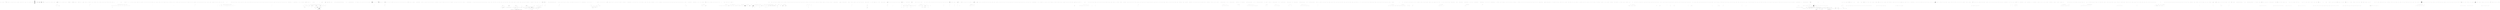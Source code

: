 digraph  {
n82 [label="System.Collections.Generic.IEnumerable<CommandLine.Core.Token>", span=""];
n0 [cluster="CommandLine.Core.SpecificationPropertyRules.Lookup(System.Collections.Generic.IEnumerable<CommandLine.Core.Token>)", label="Entry CommandLine.Core.SpecificationPropertyRules.Lookup(System.Collections.Generic.IEnumerable<CommandLine.Core.Token>)", span="12-12"];
n1 [cluster="CommandLine.Core.SpecificationPropertyRules.Lookup(System.Collections.Generic.IEnumerable<CommandLine.Core.Token>)", label="return new List<Func<IEnumerable<SpecificationProperty>, IEnumerable<Error>>>\r\n                {\r\n                    EnforceMutuallyExclusiveSet(),\r\n                    EnforceRequired(),\r\n                    EnforceRange(),\r\n                    EnforceSingle(tokens)\r\n                };", span="15-21"];
n2 [cluster="CommandLine.Core.SpecificationPropertyRules.Lookup(System.Collections.Generic.IEnumerable<CommandLine.Core.Token>)", label="Exit CommandLine.Core.SpecificationPropertyRules.Lookup(System.Collections.Generic.IEnumerable<CommandLine.Core.Token>)", span="12-12"];
n3 [cluster="System.Collections.Generic.List<T>.List()", label="Entry System.Collections.Generic.List<T>.List()", span="0-0"];
n4 [cluster="CommandLine.Core.SpecificationPropertyRules.EnforceMutuallyExclusiveSet()", label="Entry CommandLine.Core.SpecificationPropertyRules.EnforceMutuallyExclusiveSet()", span="24-24"];
n5 [cluster="CommandLine.Core.SpecificationPropertyRules.EnforceRequired()", label="Entry CommandLine.Core.SpecificationPropertyRules.EnforceRequired()", span="48-48"];
n6 [cluster="CommandLine.Core.SpecificationPropertyRules.EnforceRange()", label="Entry CommandLine.Core.SpecificationPropertyRules.EnforceRange()", span="96-96"];
n7 [cluster="CommandLine.Core.SpecificationPropertyRules.EnforceSingle(System.Collections.Generic.IEnumerable<CommandLine.Core.Token>)", label="Entry CommandLine.Core.SpecificationPropertyRules.EnforceSingle(System.Collections.Generic.IEnumerable<CommandLine.Core.Token>)", span="117-117"];
n9 [cluster="CommandLine.Core.SpecificationPropertyRules.EnforceMutuallyExclusiveSet()", label="Exit CommandLine.Core.SpecificationPropertyRules.EnforceMutuallyExclusiveSet()", span="24-24"];
n10 [cluster="lambda expression", label="Entry lambda expression", span="26-45"];
n17 [cluster="CommandLine.Core.Specification.IsOption()", label="Entry CommandLine.Core.Specification.IsOption()", span="10-10"];
n18 [cluster="Unk.IsJust", label="Entry Unk.IsJust", span=""];
n14 [cluster="lambda expression", label="return\r\n                        from o in options\r\n                        select new MutuallyExclusiveSetError(o.FromOptionSpecification());", span="40-42"];
n13 [cluster="lambda expression", label="groups.Count() > 1", span="38-38"];
n15 [cluster="lambda expression", label="return Enumerable.Empty<Error>();", span="44-44"];
n19 [cluster="Unk.Count", label="Entry Unk.Count", span=""];
n16 [cluster="lambda expression", label="Exit lambda expression", span="26-45"];
n20 [cluster="CommandLine.MutuallyExclusiveSetError.MutuallyExclusiveSetError(CommandLine.NameInfo)", label="Entry CommandLine.MutuallyExclusiveSetError.MutuallyExclusiveSetError(CommandLine.NameInfo)", span="302-302"];
n21 [cluster="Unk.FromOptionSpecification", label="Entry Unk.FromOptionSpecification", span=""];
n22 [cluster="System.Linq.Enumerable.Empty<TResult>()", label="Entry System.Linq.Enumerable.Empty<TResult>()", span="0-0"];
n23 [cluster="CommandLine.Core.SpecificationPropertyRules.EnforceRequired()", label="return specProps =>\r\n            {\r\n                var requiredWithValue = from sp in specProps\r\n                    where sp.Specification.IsOption()\r\n                    where sp.Specification.Required\r\n                    where sp.Value.IsJust()\r\n                    let o = (OptionSpecification)sp.Specification\r\n                    where o.SetName.Length > 0\r\n                    select sp.Specification;\r\n                var setWithRequiredValue = (\r\n                    from s in requiredWithValue\r\n                    let o = (OptionSpecification)s\r\n                    where o.SetName.Length > 0\r\n                    select o.SetName)\r\n                        .Distinct();\r\n                var requiredWithoutValue = from sp in specProps\r\n                    where sp.Specification.IsOption()\r\n                    where sp.Specification.Required\r\n                    where sp.Value.IsNothing()\r\n                    let o = (OptionSpecification)sp.Specification\r\n                    where o.SetName.Length > 0\r\n                    where setWithRequiredValue.ContainsIfNotEmpty(o.SetName)\r\n                    select sp.Specification;\r\n                var missing =\r\n                    requiredWithoutValue\r\n                        .Except(requiredWithValue)\r\n                        .Concat(\r\n                            from sp in specProps\r\n                            where sp.Specification.IsOption()\r\n                            where sp.Specification.Required\r\n                            where sp.Value.IsNothing()\r\n                            let o = (OptionSpecification)sp.Specification\r\n                            where o.SetName.Length == 0\r\n                            select sp.Specification)\r\n                        .Concat(\r\n                            from sp in specProps\r\n                            where sp.Specification.IsValue()\r\n                            where sp.Specification.Required\r\n                            where sp.Value.IsNothing()\r\n                            select sp.Specification);\r\n                return\r\n                    from sp in missing\r\n                    select new MissingRequiredOptionError(sp.FromSpecification());\r\n            };", span="50-93"];
n24 [cluster="CommandLine.Core.SpecificationPropertyRules.EnforceRequired()", label="Exit CommandLine.Core.SpecificationPropertyRules.EnforceRequired()", span="48-48"];
n26 [cluster="lambda expression", label="var requiredWithValue = from sp in specProps\r\n                    where sp.Specification.IsOption()\r\n                    where sp.Specification.Required\r\n                    where sp.Value.IsJust()\r\n                    let o = (OptionSpecification)sp.Specification\r\n                    where o.SetName.Length > 0\r\n                    select sp.Specification", span="52-58"];
n28 [cluster="lambda expression", label="var requiredWithoutValue = from sp in specProps\r\n                    where sp.Specification.IsOption()\r\n                    where sp.Specification.Required\r\n                    where sp.Value.IsNothing()\r\n                    let o = (OptionSpecification)sp.Specification\r\n                    where o.SetName.Length > 0\r\n                    where setWithRequiredValue.ContainsIfNotEmpty(o.SetName)\r\n                    select sp.Specification", span="65-72"];
n29 [cluster="lambda expression", label="var missing =\r\n                    requiredWithoutValue\r\n                        .Except(requiredWithValue)\r\n                        .Concat(\r\n                            from sp in specProps\r\n                            where sp.Specification.IsOption()\r\n                            where sp.Specification.Required\r\n                            where sp.Value.IsNothing()\r\n                            let o = (OptionSpecification)sp.Specification\r\n                            where o.SetName.Length == 0\r\n                            select sp.Specification)\r\n                        .Concat(\r\n                            from sp in specProps\r\n                            where sp.Specification.IsValue()\r\n                            where sp.Specification.Required\r\n                            where sp.Value.IsNothing()\r\n                            select sp.Specification)", span="73-89"];
n25 [cluster="lambda expression", label="Entry lambda expression", span="50-93"];
n27 [cluster="lambda expression", label="var setWithRequiredValue = (\r\n                    from s in requiredWithValue\r\n                    let o = (OptionSpecification)s\r\n                    where o.SetName.Length > 0\r\n                    select o.SetName)\r\n                        .Distinct()", span="59-64"];
n32 [cluster="Unk.Distinct", label="Entry Unk.Distinct", span=""];
n33 [cluster="Unk.IsNothing", label="Entry Unk.IsNothing", span=""];
n34 [cluster="Unk.ContainsIfNotEmpty", label="Entry Unk.ContainsIfNotEmpty", span=""];
n30 [cluster="lambda expression", label="return\r\n                    from sp in missing\r\n                    select new MissingRequiredOptionError(sp.FromSpecification());", span="90-92"];
n35 [cluster="Unk.Except", label="Entry Unk.Except", span=""];
n36 [cluster="Unk.Concat", label="Entry Unk.Concat", span=""];
n37 [cluster="CommandLine.Core.Specification.IsValue()", label="Entry CommandLine.Core.Specification.IsValue()", span="15-15"];
n31 [cluster="lambda expression", label="Exit lambda expression", span="50-93"];
n38 [cluster="CommandLine.MissingRequiredOptionError.MissingRequiredOptionError(CommandLine.NameInfo)", label="Entry CommandLine.MissingRequiredOptionError.MissingRequiredOptionError(CommandLine.NameInfo)", span="291-291"];
n39 [cluster="Unk.FromSpecification", label="Entry Unk.FromSpecification", span=""];
n41 [cluster="CommandLine.Core.SpecificationPropertyRules.EnforceRange()", label="Exit CommandLine.Core.SpecificationPropertyRules.EnforceRange()", span="96-96"];
n43 [cluster="lambda expression", label="var options = specProps\r\n                        .Where(sp => sp.Specification.TargetType == TargetType.Sequence)\r\n                        .Where(sp => sp.Value.IsJust())\r\n                        .Where(sp =>\r\n                            (sp.Specification.Min.IsJust() && ((Array)sp.Value.FromJust()).Length < sp.Specification.Min.FromJust())\r\n                            || (sp.Specification.Max.IsJust() && ((Array)sp.Value.FromJust()).Length > sp.Specification.Max.FromJust())\r\n                        )", span="100-106"];
n42 [cluster="lambda expression", label="Entry lambda expression", span="98-114"];
n44 [cluster="lambda expression", label="options.Any()", span="107-107"];
n48 [cluster="Unk.Where", label="Entry Unk.Where", span=""];
n51 [cluster="lambda expression", label="Entry lambda expression", span="101-101"];
n54 [cluster="lambda expression", label="Entry lambda expression", span="102-102"];
n57 [cluster="lambda expression", label="Entry lambda expression", span="103-105"];
n45 [cluster="lambda expression", label="return\r\n                            from s in options\r\n                            select new SequenceOutOfRangeError(s.Specification.FromSpecification());", span="109-111"];
n46 [cluster="lambda expression", label="return Enumerable.Empty<Error>();", span="113-113"];
n49 [cluster="Unk.Any", label="Entry Unk.Any", span=""];
n47 [cluster="lambda expression", label="Exit lambda expression", span="98-114"];
n50 [cluster="CommandLine.SequenceOutOfRangeError.SequenceOutOfRangeError(CommandLine.NameInfo)", label="Entry CommandLine.SequenceOutOfRangeError.SequenceOutOfRangeError(CommandLine.NameInfo)", span="324-324"];
n52 [cluster="lambda expression", label="sp.Specification.TargetType == TargetType.Sequence", span="101-101"];
n53 [cluster="lambda expression", label="Exit lambda expression", span="101-101"];
n55 [cluster="lambda expression", label="sp.Value.IsJust()", span="102-102"];
n56 [cluster="lambda expression", label="Exit lambda expression", span="102-102"];
n58 [cluster="lambda expression", label="(sp.Specification.Min.IsJust() && ((Array)sp.Value.FromJust()).Length < sp.Specification.Min.FromJust())\r\n                            || (sp.Specification.Max.IsJust() && ((Array)sp.Value.FromJust()).Length > sp.Specification.Max.FromJust())", span="104-105"];
n59 [cluster="lambda expression", label="Exit lambda expression", span="103-105"];
n60 [cluster="Unk.FromJust", label="Entry Unk.FromJust", span=""];
n65 [cluster="lambda expression", label="var options = from t in tokens\r\n                                  where t.IsName()\r\n                                  join o in specs on t.Text equals o.UniqueName() into to\r\n                                  from o in to.DefaultIfEmpty()\r\n                                  where o != null\r\n                                  select new { o.ShortName, o.LongName }", span="125-130"];
n62 [cluster="CommandLine.Core.SpecificationPropertyRules.EnforceSingle(System.Collections.Generic.IEnumerable<CommandLine.Core.Token>)", label="Exit CommandLine.Core.SpecificationPropertyRules.EnforceSingle(System.Collections.Generic.IEnumerable<CommandLine.Core.Token>)", span="117-117"];
n63 [cluster="lambda expression", label="Entry lambda expression", span="119-139"];
n66 [cluster="lambda expression", label="var groups = from x in options\r\n                                 group x by x into g\r\n                                 let count = g.Count()\r\n                                 select new { Value = g.Key, Count = count }", span="131-134"];
n70 [cluster="CommandLine.Core.Token.IsName()", label="Entry CommandLine.Core.Token.IsName()", span="68-68"];
n71 [cluster="Unk.UniqueName", label="Entry Unk.UniqueName", span=""];
n72 [cluster="Unk.DefaultIfEmpty", label="Entry Unk.DefaultIfEmpty", span=""];
n67 [cluster="lambda expression", label="var errors = from y in groups\r\n                                 where y.Count > 1\r\n                                 select new RepeatedOptionError(new NameInfo(y.Value.ShortName, y.Value.LongName))", span="135-137"];
n68 [cluster="lambda expression", label="return errors;", span="138-138"];
n73 [cluster="CommandLine.RepeatedOptionError.RepeatedOptionError(CommandLine.NameInfo)", label="Entry CommandLine.RepeatedOptionError.RepeatedOptionError(CommandLine.NameInfo)", span="335-335"];
n74 [cluster="NameInfo.cstr", label="Entry NameInfo.cstr", span=""];
n69 [cluster="lambda expression", label="Exit lambda expression", span="119-139"];
n75 [cluster="CommandLine.Core.SpecificationPropertyRules.ContainsIfNotEmpty<T>(System.Collections.Generic.IEnumerable<T>, T)", label="Entry CommandLine.Core.SpecificationPropertyRules.ContainsIfNotEmpty<T>(System.Collections.Generic.IEnumerable<T>, T)", span="142-142"];
n76 [cluster="CommandLine.Core.SpecificationPropertyRules.ContainsIfNotEmpty<T>(System.Collections.Generic.IEnumerable<T>, T)", label="sequence.Any()", span="144-144"];
n77 [cluster="CommandLine.Core.SpecificationPropertyRules.ContainsIfNotEmpty<T>(System.Collections.Generic.IEnumerable<T>, T)", label="return sequence.Contains(value);", span="146-146"];
n78 [cluster="CommandLine.Core.SpecificationPropertyRules.ContainsIfNotEmpty<T>(System.Collections.Generic.IEnumerable<T>, T)", label="return true;", span="148-148"];
n80 [cluster="System.Collections.Generic.IEnumerable<TSource>.Any<TSource>()", label="Entry System.Collections.Generic.IEnumerable<TSource>.Any<TSource>()", span="0-0"];
n79 [cluster="CommandLine.Core.SpecificationPropertyRules.ContainsIfNotEmpty<T>(System.Collections.Generic.IEnumerable<T>, T)", label="Exit CommandLine.Core.SpecificationPropertyRules.ContainsIfNotEmpty<T>(System.Collections.Generic.IEnumerable<T>, T)", span="142-142"];
n81 [cluster="System.Collections.Generic.IEnumerable<TSource>.Contains<TSource>(TSource)", label="Entry System.Collections.Generic.IEnumerable<TSource>.Contains<TSource>(TSource)", span="0-0"];
d61 [cluster="CommandLine.Internal.ArgumentParser.BooleanToParserState(bool, bool)", color=green, community=0, label="value && !addMoveNextIfTrue", prediction=0, span="113-113"];
d60 [cluster="CommandLine.Internal.ArgumentParser.BooleanToParserState(bool, bool)", label="Entry CommandLine.Internal.ArgumentParser.BooleanToParserState(bool, bool)", span="111-111"];
d62 [cluster="CommandLine.Internal.ArgumentParser.BooleanToParserState(bool, bool)", color=green, community=0, label="return PresentParserState.Success;", prediction=1, span="113-113"];
d63 [cluster="CommandLine.Internal.ArgumentParser.BooleanToParserState(bool, bool)", label=value, span="114-114"];
d66 [cluster="CommandLine.Internal.ArgumentParser.BooleanToParserState(bool, bool)", label="Exit CommandLine.Internal.ArgumentParser.BooleanToParserState(bool, bool)", span="111-111"];
d64 [cluster="CommandLine.Internal.ArgumentParser.BooleanToParserState(bool, bool)", color=green, community=0, label="return PresentParserState.Success | PresentParserState.MoveOnNextElement;", prediction=2, span="116-116"];
d65 [cluster="CommandLine.Internal.ArgumentParser.BooleanToParserState(bool, bool)", color=green, community=0, label="return PresentParserState.Failure;", prediction=3, span="118-118"];
d57 [cluster="CommandLine.Internal.ArgumentParser.BooleanToParserState(bool)", label="Entry CommandLine.Internal.ArgumentParser.BooleanToParserState(bool)", span="106-106"];
d58 [cluster="CommandLine.Internal.ArgumentParser.BooleanToParserState(bool)", label="return BooleanToParserState(value, false);", span="108-108"];
d59 [cluster="CommandLine.Internal.ArgumentParser.BooleanToParserState(bool)", label="Exit CommandLine.Internal.ArgumentParser.BooleanToParserState(bool)", span="106-106"];
m1_5 [cluster="Humanizer.Localisation.NumberToWords.EnglishNumberToWordsConverter.Convert(int)", file="Assumes.cs", label="var parts = new List<string>()", span="30-30"];
m1_34 [cluster="Humanizer.Localisation.NumberToWords.EnglishNumberToWordsConverter.ConvertToOrdinal(int)", file="Assumes.cs", label="Entry Humanizer.Localisation.NumberToWords.EnglishNumberToWordsConverter.ConvertToOrdinal(int)", span="76-76"];
m1_35 [cluster="Humanizer.Localisation.NumberToWords.EnglishNumberToWordsConverter.ConvertToOrdinal(int)", color=green, community=0, file="Assumes.cs", label="string towords", prediction=4, span="78-78"];
m1_36 [cluster="Humanizer.Localisation.NumberToWords.EnglishNumberToWordsConverter.ConvertToOrdinal(int)", color=green, community=0, file="Assumes.cs", label="ExceptionNumbersToWords(number, out towords)", prediction=5, span="80-80"];
m1_37 [cluster="Humanizer.Localisation.NumberToWords.EnglishNumberToWordsConverter.ConvertToOrdinal(int)", color=green, community=0, file="Assumes.cs", label="return towords;", prediction=6, span="81-81"];
m1_38 [cluster="Humanizer.Localisation.NumberToWords.EnglishNumberToWordsConverter.ConvertToOrdinal(int)", color=green, community=0, file="Assumes.cs", label="number > 20", prediction=5, span="84-84"];
m1_39 [cluster="Humanizer.Localisation.NumberToWords.EnglishNumberToWordsConverter.ConvertToOrdinal(int)", file="Assumes.cs", label="string exceptionPart", span="86-86"];
m1_44 [cluster="Humanizer.Localisation.NumberToWords.EnglishNumberToWordsConverter.ConvertToOrdinal(int)", file="Assumes.cs", label="return NormalNumberToWords(number);", span="95-95"];
m1_42 [cluster="Humanizer.Localisation.NumberToWords.EnglishNumberToWordsConverter.ConvertToOrdinal(int)", file="Assumes.cs", label="towords = RemoveOnePrefix(Convert(normalPart))", span="90-90"];
m1_41 [cluster="Humanizer.Localisation.NumberToWords.EnglishNumberToWordsConverter.ConvertToOrdinal(int)", file="Assumes.cs", label="var normalPart = number - number%10", span="89-89"];
m1_40 [cluster="Humanizer.Localisation.NumberToWords.EnglishNumberToWordsConverter.ConvertToOrdinal(int)", file="Assumes.cs", label="ExceptionNumbersToWords(number%10, out exceptionPart)", span="87-87"];
m1_43 [cluster="Humanizer.Localisation.NumberToWords.EnglishNumberToWordsConverter.ConvertToOrdinal(int)", file="Assumes.cs", label="return towords + '' '' + exceptionPart;", span="91-91"];
m1_45 [cluster="Humanizer.Localisation.NumberToWords.EnglishNumberToWordsConverter.ConvertToOrdinal(int)", file="Assumes.cs", label="Exit Humanizer.Localisation.NumberToWords.EnglishNumberToWordsConverter.ConvertToOrdinal(int)", span="76-76"];
m1_46 [cluster="Humanizer.Localisation.NumberToWords.EnglishNumberToWordsConverter.ExceptionNumbersToWords(int, out string)", file="Assumes.cs", label="Entry Humanizer.Localisation.NumberToWords.EnglishNumberToWordsConverter.ExceptionNumbersToWords(int, out string)", span="119-119"];
m1_64 [cluster="Humanizer.Localisation.NumberToWords.EnglishNumberToWordsConverter.ExceptionNumbersToWords(int, out string)", file="Assumes.cs", label="return OrdinalExceptions.TryGetValue(number, out words);", span="121-121"];
m1_65 [cluster="Humanizer.Localisation.NumberToWords.EnglishNumberToWordsConverter.ExceptionNumbersToWords(int, out string)", file="Assumes.cs", label="Exit Humanizer.Localisation.NumberToWords.EnglishNumberToWordsConverter.ExceptionNumbersToWords(int, out string)", span="119-119"];
m1_32 [cluster="System.Collections.Generic.List<T>.ToArray()", file="Assumes.cs", label="Entry System.Collections.Generic.List<T>.ToArray()", span="0-0"];
m1_9 [cluster="Humanizer.Localisation.NumberToWords.EnglishNumberToWordsConverter.Convert(int)", file="Assumes.cs", label="(number / 1000000) > 0", span="38-38"];
m1_33 [cluster="string.Join(string, params string[])", file="Assumes.cs", label="Entry string.Join(string, params string[])", span="0-0"];
m1_4 [cluster="Humanizer.Localisation.NumberToWords.EnglishNumberToWordsConverter.Convert(int)", file="Assumes.cs", label="return string.Format(''minus {0}'', Convert(-number));", span="28-28"];
m1_57 [cluster="string.TrimEnd(params char[])", file="Assumes.cs", label="Entry string.TrimEnd(params char[])", span="0-0"];
m1_63 [cluster="string.Remove(int, int)", file="Assumes.cs", label="Entry string.Remove(int, int)", span="0-0"];
m1_55 [cluster="string.Replace(char, char)", file="Assumes.cs", label="Entry string.Replace(char, char)", span="0-0"];
m1_56 [cluster="string.EndsWith(string)", file="Assumes.cs", label="Entry string.EndsWith(string)", span="0-0"];
m1_6 [cluster="Humanizer.Localisation.NumberToWords.EnglishNumberToWordsConverter.Convert(int)", color=green, community=0, file="Assumes.cs", label="(number / 1000000000) > 0", prediction=8, span="32-32"];
m1_7 [cluster="Humanizer.Localisation.NumberToWords.EnglishNumberToWordsConverter.Convert(int)", file="Assumes.cs", label="parts.Add(string.Format(''{0} billion'', Convert(number / 1000000000)))", span="34-34"];
m1_8 [cluster="Humanizer.Localisation.NumberToWords.EnglishNumberToWordsConverter.Convert(int)", file="Assumes.cs", label="number %= 1000000000", span="35-35"];
m1_29 [cluster="string.Format(string, object)", file="Assumes.cs", label="Entry string.Format(string, object)", span="0-0"];
m1_31 [cluster="System.Collections.Generic.List<T>.Add(T)", file="Assumes.cs", label="Entry System.Collections.Generic.List<T>.Add(T)", span="0-0"];
m1_47 [cluster="Humanizer.Localisation.NumberToWords.EnglishNumberToWordsConverter.RemoveOnePrefix(string)", file="Assumes.cs", label="Entry Humanizer.Localisation.NumberToWords.EnglishNumberToWordsConverter.RemoveOnePrefix(string)", span="110-110"];
m1_58 [cluster="Humanizer.Localisation.NumberToWords.EnglishNumberToWordsConverter.RemoveOnePrefix(string)", file="Assumes.cs", label="towords.IndexOf(''one'', StringComparison.Ordinal) == 0", span="113-113"];
m1_59 [cluster="Humanizer.Localisation.NumberToWords.EnglishNumberToWordsConverter.RemoveOnePrefix(string)", file="Assumes.cs", label="towords = towords.Remove(0, 4)", span="114-114"];
m1_60 [cluster="Humanizer.Localisation.NumberToWords.EnglishNumberToWordsConverter.RemoveOnePrefix(string)", file="Assumes.cs", label="return towords;", span="116-116"];
m1_61 [cluster="Humanizer.Localisation.NumberToWords.EnglishNumberToWordsConverter.RemoveOnePrefix(string)", file="Assumes.cs", label="Exit Humanizer.Localisation.NumberToWords.EnglishNumberToWordsConverter.RemoveOnePrefix(string)", span="110-110"];
m1_66 [cluster="System.Collections.Generic.Dictionary<TKey, TValue>.TryGetValue(TKey, out TValue)", file="Assumes.cs", label="Entry System.Collections.Generic.Dictionary<TKey, TValue>.TryGetValue(TKey, out TValue)", span="0-0"];
m1_3 [cluster="Humanizer.Localisation.NumberToWords.EnglishNumberToWordsConverter.Convert(int)", file="Assumes.cs", label="number < 0", span="27-27"];
m1_0 [cluster="CommandLine.Tests.Unit.Infrastructure.ReflectionHelperTests.Class_with_public_set_properties_or_fields_is_ranked_mutable()", file="Assumes.cs", label="Entry CommandLine.Tests.Unit.Infrastructure.ReflectionHelperTests.Class_with_public_set_properties_or_fields_is_ranked_mutable()", span="12-12"];
m1_22 [cluster="Humanizer.Localisation.NumberToWords.EnglishNumberToWordsConverter.Convert(int)", color=green, community=0, file="Assumes.cs", label="parts.Add(UnitsMap[number])", prediction=8, span="62-62"];
m1_11 [cluster="Humanizer.Localisation.NumberToWords.EnglishNumberToWordsConverter.Convert(int)", file="Assumes.cs", label="number %= 1000000", span="41-41"];
m1_14 [cluster="Humanizer.Localisation.NumberToWords.EnglishNumberToWordsConverter.Convert(int)", file="Assumes.cs", label="number %= 1000", span="47-47"];
m1_17 [cluster="Humanizer.Localisation.NumberToWords.EnglishNumberToWordsConverter.Convert(int)", file="Assumes.cs", label="number %= 100", span="53-53"];
m1_21 [cluster="Humanizer.Localisation.NumberToWords.EnglishNumberToWordsConverter.Convert(int)", file="Assumes.cs", label="number < 20", span="61-61"];
m1_27 [cluster="Humanizer.Localisation.NumberToWords.EnglishNumberToWordsConverter.Convert(int)", file="Assumes.cs", label="return string.Join('' '', parts.ToArray());", span="73-73"];
m1_23 [cluster="Humanizer.Localisation.NumberToWords.EnglishNumberToWordsConverter.Convert(int)", color=green, community=0, file="Assumes.cs", label="var lastPart = TensMap[number / 10]", prediction=10, span="65-65"];
m1_24 [cluster="Humanizer.Localisation.NumberToWords.EnglishNumberToWordsConverter.Convert(int)", color=green, community=0, file="Assumes.cs", label="(number % 10) > 0", prediction=8, span="66-66"];
m1_25 [cluster="Humanizer.Localisation.NumberToWords.EnglishNumberToWordsConverter.Convert(int)", color=green, community=0, file="Assumes.cs", label="lastPart += string.Format(''-{0}'', UnitsMap[number % 10])", prediction=12, span="67-67"];
m1_26 [cluster="Humanizer.Localisation.NumberToWords.EnglishNumberToWordsConverter.Convert(int)", file="Assumes.cs", label="parts.Add(lastPart)", span="69-69"];
m1_10 [cluster="Humanizer.Localisation.NumberToWords.EnglishNumberToWordsConverter.Convert(int)", file="Assumes.cs", label="parts.Add(string.Format(''{0} million'', Convert(number / 1000000)))", span="40-40"];
m1_13 [cluster="Humanizer.Localisation.NumberToWords.EnglishNumberToWordsConverter.Convert(int)", file="Assumes.cs", label="parts.Add(string.Format(''{0} thousand'', Convert(number / 1000)))", span="46-46"];
m1_16 [cluster="Humanizer.Localisation.NumberToWords.EnglishNumberToWordsConverter.Convert(int)", file="Assumes.cs", label="parts.Add(string.Format(''{0} hundred'', Convert(number / 100)))", span="52-52"];
m1_1 [cluster="CommandLine.Tests.Unit.Infrastructure.ReflectionHelperTests.Class_with_public_set_properties_or_fields_is_ranked_mutable()", file="Assumes.cs", label="typeof(FakeOptions).IsMutable().Should().BeTrue()", span="14-14"];
m1_12 [cluster="Humanizer.Localisation.NumberToWords.EnglishNumberToWordsConverter.Convert(int)", file="Assumes.cs", label="(number / 1000) > 0", span="44-44"];
m1_15 [cluster="Humanizer.Localisation.NumberToWords.EnglishNumberToWordsConverter.Convert(int)", file="Assumes.cs", label="(number / 100) > 0", span="50-50"];
m1_18 [cluster="Humanizer.Localisation.NumberToWords.EnglishNumberToWordsConverter.Convert(int)", file="Assumes.cs", label="number > 0", span="56-56"];
m1_2 [cluster="CommandLine.Tests.Unit.Infrastructure.ReflectionHelperTests.Class_with_public_set_properties_or_fields_is_ranked_mutable()", file="Assumes.cs", label="Exit CommandLine.Tests.Unit.Infrastructure.ReflectionHelperTests.Class_with_public_set_properties_or_fields_is_ranked_mutable()", span="12-12"];
m1_19 [cluster="Humanizer.Localisation.NumberToWords.EnglishNumberToWordsConverter.Convert(int)", file="Assumes.cs", label="parts.Count != 0", span="58-58"];
m1_20 [cluster="Humanizer.Localisation.NumberToWords.EnglishNumberToWordsConverter.Convert(int)", file="Assumes.cs", label="parts.Add(''and'')", span="59-59"];
m1_28 [cluster="Humanizer.Localisation.NumberToWords.EnglishNumberToWordsConverter.Convert(int)", file="Assumes.cs", label="Exit Humanizer.Localisation.NumberToWords.EnglishNumberToWordsConverter.Convert(int)", span="22-22"];
m1_62 [cluster="string.IndexOf(string, System.StringComparison)", file="Assumes.cs", label="Entry string.IndexOf(string, System.StringComparison)", span="0-0"];
m1_48 [cluster="Humanizer.Localisation.NumberToWords.EnglishNumberToWordsConverter.NormalNumberToWords(int)", file="Assumes.cs", label="Entry Humanizer.Localisation.NumberToWords.EnglishNumberToWordsConverter.NormalNumberToWords(int)", span="98-98"];
m1_49 [cluster="Humanizer.Localisation.NumberToWords.EnglishNumberToWordsConverter.NormalNumberToWords(int)", file="Assumes.cs", label="string towords = Convert(number).Replace('-', ' ')", span="100-100"];
m1_50 [cluster="Humanizer.Localisation.NumberToWords.EnglishNumberToWordsConverter.NormalNumberToWords(int)", file="Assumes.cs", label="towords = RemoveOnePrefix(towords)", span="102-102"];
m1_51 [cluster="Humanizer.Localisation.NumberToWords.EnglishNumberToWordsConverter.NormalNumberToWords(int)", file="Assumes.cs", label="towords.EndsWith(''y'')", span="104-104"];
m1_52 [cluster="Humanizer.Localisation.NumberToWords.EnglishNumberToWordsConverter.NormalNumberToWords(int)", file="Assumes.cs", label="towords = towords.TrimEnd('y') + ''ie''", span="105-105"];
m1_53 [cluster="Humanizer.Localisation.NumberToWords.EnglishNumberToWordsConverter.NormalNumberToWords(int)", file="Assumes.cs", label="return towords + ''th'';", span="107-107"];
m1_54 [cluster="Humanizer.Localisation.NumberToWords.EnglishNumberToWordsConverter.NormalNumberToWords(int)", file="Assumes.cs", label="Exit Humanizer.Localisation.NumberToWords.EnglishNumberToWordsConverter.NormalNumberToWords(int)", span="98-98"];
m1_67 [file="Assumes.cs", label="Humanizer.Localisation.NumberToWords.EnglishNumberToWordsConverter", span=""];
m2_2 [cluster="CommandLine.BadOptionInfo.BadOptionInfo(char?, string)", file="BadOptionInfo.cs", label="Entry CommandLine.BadOptionInfo.BadOptionInfo(char?, string)", span="51-51"];
m2_3 [cluster="CommandLine.BadOptionInfo.BadOptionInfo(char?, string)", file="BadOptionInfo.cs", label="ShortName = shortName", span="53-53"];
m2_4 [cluster="CommandLine.BadOptionInfo.BadOptionInfo(char?, string)", file="BadOptionInfo.cs", label="LongName = longName", span="54-54"];
m2_5 [cluster="CommandLine.BadOptionInfo.BadOptionInfo(char?, string)", file="BadOptionInfo.cs", label="Exit CommandLine.BadOptionInfo.BadOptionInfo(char?, string)", span="51-51"];
m2_0 [cluster="CommandLine.BadOptionInfo.BadOptionInfo()", file="BadOptionInfo.cs", label="Entry CommandLine.BadOptionInfo.BadOptionInfo()", span="47-47"];
m2_1 [cluster="CommandLine.BadOptionInfo.BadOptionInfo()", file="BadOptionInfo.cs", label="Exit CommandLine.BadOptionInfo.BadOptionInfo()", span="47-47"];
m2_6 [file="BadOptionInfo.cs", label="CommandLine.BadOptionInfo", span=""];
m3_82 [cluster="string.Split(params char[])", file="BaseOptionAttribute.cs", label="Entry string.Split(params char[])", span="0-0"];
m3_17 [cluster="CommandLine.Infrastructure.PropertyWriter.PropertyWriter(System.Reflection.PropertyInfo, System.Globalization.CultureInfo)", file="BaseOptionAttribute.cs", label="Entry CommandLine.Infrastructure.PropertyWriter.PropertyWriter(System.Reflection.PropertyInfo, System.Globalization.CultureInfo)", span="40-40"];
m3_61 [cluster="System.Array.CreateInstance(System.Type, int)", file="BaseOptionAttribute.cs", label="Entry System.Array.CreateInstance(System.Type, int)", span="0-0"];
m3_35 [cluster="System.Reflection.PropertyInfo.SetValue(object, object, object[])", file="BaseOptionAttribute.cs", label="Entry System.Reflection.PropertyInfo.SetValue(object, object, object[])", span="0-0"];
m3_0 [cluster="CommandLine.Infrastructure.OptionInfo.OptionInfo(CommandLine.BaseOptionAttribute, System.Reflection.PropertyInfo, System.Globalization.CultureInfo)", file="BaseOptionAttribute.cs", label="Entry CommandLine.Infrastructure.OptionInfo.OptionInfo(CommandLine.BaseOptionAttribute, System.Reflection.PropertyInfo, System.Globalization.CultureInfo)", span="48-48"];
m3_5 [cluster="CommandLine.Infrastructure.OptionInfo.OptionInfo(CommandLine.BaseOptionAttribute, System.Reflection.PropertyInfo, System.Globalization.CultureInfo)", color=green, community=0, file="BaseOptionAttribute.cs", label="_required = attribute.Required", prediction=13, span="60-60"];
m3_3 [cluster="CommandLine.Infrastructure.OptionInfo.OptionInfo(CommandLine.BaseOptionAttribute, System.Reflection.PropertyInfo, System.Globalization.CultureInfo)", file="BaseOptionAttribute.cs", label="property == null", span="55-55"];
m3_6 [cluster="CommandLine.Infrastructure.OptionInfo.OptionInfo(CommandLine.BaseOptionAttribute, System.Reflection.PropertyInfo, System.Globalization.CultureInfo)", color=green, community=0, file="BaseOptionAttribute.cs", label="_shortName = attribute.ShortName", prediction=14, span="61-61"];
m3_7 [cluster="CommandLine.Infrastructure.OptionInfo.OptionInfo(CommandLine.BaseOptionAttribute, System.Reflection.PropertyInfo, System.Globalization.CultureInfo)", color=green, community=0, file="BaseOptionAttribute.cs", label="_longName = attribute.LongName", prediction=15, span="62-62"];
m3_8 [cluster="CommandLine.Infrastructure.OptionInfo.OptionInfo(CommandLine.BaseOptionAttribute, System.Reflection.PropertyInfo, System.Globalization.CultureInfo)", color=green, community=0, file="BaseOptionAttribute.cs", label="_mutuallyExclusiveSet = attribute.MutuallyExclusiveSet", prediction=16, span="63-63"];
m3_9 [cluster="CommandLine.Infrastructure.OptionInfo.OptionInfo(CommandLine.BaseOptionAttribute, System.Reflection.PropertyInfo, System.Globalization.CultureInfo)", color=green, community=0, file="BaseOptionAttribute.cs", label="_defaultValue = attribute.DefaultValue", prediction=17, span="64-64"];
m3_10 [cluster="CommandLine.Infrastructure.OptionInfo.OptionInfo(CommandLine.BaseOptionAttribute, System.Reflection.PropertyInfo, System.Globalization.CultureInfo)", color=green, community=0, file="BaseOptionAttribute.cs", label="_hasDefaultValue = attribute.HasDefaultValue", prediction=18, span="65-65"];
m3_11 [cluster="CommandLine.Infrastructure.OptionInfo.OptionInfo(CommandLine.BaseOptionAttribute, System.Reflection.PropertyInfo, System.Globalization.CultureInfo)", file="BaseOptionAttribute.cs", label="_attribute = attribute", span="66-66"];
m3_12 [cluster="CommandLine.Infrastructure.OptionInfo.OptionInfo(CommandLine.BaseOptionAttribute, System.Reflection.PropertyInfo, System.Globalization.CultureInfo)", file="BaseOptionAttribute.cs", label="_property = property", span="67-67"];
m3_13 [cluster="CommandLine.Infrastructure.OptionInfo.OptionInfo(CommandLine.BaseOptionAttribute, System.Reflection.PropertyInfo, System.Globalization.CultureInfo)", file="BaseOptionAttribute.cs", label="_parsingCulture = parsingCulture", span="68-68"];
m3_14 [cluster="CommandLine.Infrastructure.OptionInfo.OptionInfo(CommandLine.BaseOptionAttribute, System.Reflection.PropertyInfo, System.Globalization.CultureInfo)", file="BaseOptionAttribute.cs", label="_propertyWriter = new PropertyWriter(_property, _parsingCulture)", span="69-69"];
m3_1 [cluster="CommandLine.Infrastructure.OptionInfo.OptionInfo(CommandLine.BaseOptionAttribute, System.Reflection.PropertyInfo, System.Globalization.CultureInfo)", file="BaseOptionAttribute.cs", label="attribute == null", span="50-50"];
m3_4 [cluster="CommandLine.Infrastructure.OptionInfo.OptionInfo(CommandLine.BaseOptionAttribute, System.Reflection.PropertyInfo, System.Globalization.CultureInfo)", file="BaseOptionAttribute.cs", label="throw new ArgumentNullException(''property'', SR.ArgumentNullException_PropertyCannotBeNull);", span="57-57"];
m3_2 [cluster="CommandLine.Infrastructure.OptionInfo.OptionInfo(CommandLine.BaseOptionAttribute, System.Reflection.PropertyInfo, System.Globalization.CultureInfo)", file="BaseOptionAttribute.cs", label="throw new ArgumentNullException(''attribute'', SR.ArgumentNullException_AttributeCannotBeNull);", span="52-52"];
m3_15 [cluster="CommandLine.Infrastructure.OptionInfo.OptionInfo(CommandLine.BaseOptionAttribute, System.Reflection.PropertyInfo, System.Globalization.CultureInfo)", file="BaseOptionAttribute.cs", label="Exit CommandLine.Infrastructure.OptionInfo.OptionInfo(CommandLine.BaseOptionAttribute, System.Reflection.PropertyInfo, System.Globalization.CultureInfo)", span="48-48"];
m3_44 [cluster="CommandLine.Infrastructure.OptionInfo.SetValueList(string, object)", file="BaseOptionAttribute.cs", label="Entry CommandLine.Infrastructure.OptionInfo.SetValueList(string, object)", span="221-221"];
m3_74 [cluster="CommandLine.Infrastructure.OptionInfo.SetValueList(string, object)", file="BaseOptionAttribute.cs", label="_property.SetValue(options, new List<string>(), null)", span="223-223"];
m3_75 [cluster="CommandLine.Infrastructure.OptionInfo.SetValueList(string, object)", file="BaseOptionAttribute.cs", label="var fieldRef = (IList<string>)_property.GetValue(options, null)", span="224-224"];
m3_76 [cluster="CommandLine.Infrastructure.OptionInfo.SetValueList(string, object)", file="BaseOptionAttribute.cs", label="var values = value.Split(((OptionListAttribute)_attribute).Separator)", span="225-225"];
m3_79 [cluster="CommandLine.Infrastructure.OptionInfo.SetValueList(string, object)", file="BaseOptionAttribute.cs", label="return ReceivedValue = true;", span="231-231"];
m3_78 [cluster="CommandLine.Infrastructure.OptionInfo.SetValueList(string, object)", file="BaseOptionAttribute.cs", label="fieldRef.Add(item)", span="228-228"];
m3_77 [cluster="CommandLine.Infrastructure.OptionInfo.SetValueList(string, object)", file="BaseOptionAttribute.cs", label=values, span="226-226"];
m3_80 [cluster="CommandLine.Infrastructure.OptionInfo.SetValueList(string, object)", file="BaseOptionAttribute.cs", label="Exit CommandLine.Infrastructure.OptionInfo.SetValueList(string, object)", span="221-221"];
m3_63 [cluster="System.Array.SetValue(object, int)", file="BaseOptionAttribute.cs", label="Entry System.Array.SetValue(object, int)", span="0-0"];
m3_62 [cluster="System.Convert.ChangeType(object, System.Type, System.IFormatProvider)", file="BaseOptionAttribute.cs", label="Entry System.Convert.ChangeType(object, System.Type, System.IFormatProvider)", span="0-0"];
m3_48 [cluster="CommandLine.Infrastructure.OptionInfo.SetValue(System.Collections.Generic.IList<string>, object)", file="BaseOptionAttribute.cs", label="Entry CommandLine.Infrastructure.OptionInfo.SetValue(System.Collections.Generic.IList<string>, object)", span="179-179"];
m3_49 [cluster="CommandLine.Infrastructure.OptionInfo.SetValue(System.Collections.Generic.IList<string>, object)", file="BaseOptionAttribute.cs", label="var elementType = _property.PropertyType.GetElementType()", span="181-181"];
m3_53 [cluster="CommandLine.Infrastructure.OptionInfo.SetValue(System.Collections.Generic.IList<string>, object)", file="BaseOptionAttribute.cs", label="array.SetValue(Convert.ChangeType(values[i], elementType, _parsingCulture), i)", span="188-188"];
m3_54 [cluster="CommandLine.Infrastructure.OptionInfo.SetValue(System.Collections.Generic.IList<string>, object)", file="BaseOptionAttribute.cs", label="_property.SetValue(options, array, null)", span="189-189"];
m3_58 [cluster="CommandLine.Infrastructure.OptionInfo.SetValue(System.Collections.Generic.IList<string>, object)", file="BaseOptionAttribute.cs", label="return ReceivedValue = true;", span="197-197"];
m3_50 [cluster="CommandLine.Infrastructure.OptionInfo.SetValue(System.Collections.Generic.IList<string>, object)", file="BaseOptionAttribute.cs", label="var array = Array.CreateInstance(elementType, values.Count)", span="182-182"];
m3_51 [cluster="CommandLine.Infrastructure.OptionInfo.SetValue(System.Collections.Generic.IList<string>, object)", file="BaseOptionAttribute.cs", label="int i = 0", span="184-184"];
m3_52 [cluster="CommandLine.Infrastructure.OptionInfo.SetValue(System.Collections.Generic.IList<string>, object)", file="BaseOptionAttribute.cs", label="i < array.Length", span="184-184"];
m3_55 [cluster="CommandLine.Infrastructure.OptionInfo.SetValue(System.Collections.Generic.IList<string>, object)", file="BaseOptionAttribute.cs", label=FormatException, span="191-191"];
m3_57 [cluster="CommandLine.Infrastructure.OptionInfo.SetValue(System.Collections.Generic.IList<string>, object)", file="BaseOptionAttribute.cs", label="i++", span="184-184"];
m3_56 [cluster="CommandLine.Infrastructure.OptionInfo.SetValue(System.Collections.Generic.IList<string>, object)", file="BaseOptionAttribute.cs", label="return false;", span="193-193"];
m3_59 [cluster="CommandLine.Infrastructure.OptionInfo.SetValue(System.Collections.Generic.IList<string>, object)", file="BaseOptionAttribute.cs", label="Exit CommandLine.Infrastructure.OptionInfo.SetValue(System.Collections.Generic.IList<string>, object)", span="179-179"];
m3_22 [cluster="CommandLine.Infrastructure.OptionInfo.GetValue(object)", file="BaseOptionAttribute.cs", label="Entry CommandLine.Infrastructure.OptionInfo.GetValue(object)", span="141-141"];
m3_23 [cluster="CommandLine.Infrastructure.OptionInfo.GetValue(object)", file="BaseOptionAttribute.cs", label="return _property.GetValue(target, null);", span="143-143"];
m3_24 [cluster="CommandLine.Infrastructure.OptionInfo.GetValue(object)", file="BaseOptionAttribute.cs", label="Exit CommandLine.Infrastructure.OptionInfo.GetValue(object)", span="141-141"];
m3_36 [cluster="CommandLine.ParserException.ParserException(string, System.Exception)", file="BaseOptionAttribute.cs", label="Entry CommandLine.ParserException.ParserException(string, System.Exception)", span="60-60"];
m3_37 [cluster="CommandLine.Infrastructure.OptionInfo.SetValue(string, object)", file="BaseOptionAttribute.cs", label="Entry CommandLine.Infrastructure.OptionInfo.SetValue(string, object)", span="164-164"];
m3_38 [cluster="CommandLine.Infrastructure.OptionInfo.SetValue(string, object)", file="BaseOptionAttribute.cs", label="_attribute is OptionListAttribute", span="166-166"];
m3_39 [cluster="CommandLine.Infrastructure.OptionInfo.SetValue(string, object)", file="BaseOptionAttribute.cs", label="return SetValueList(value, options);", span="168-168"];
m3_40 [cluster="CommandLine.Infrastructure.OptionInfo.SetValue(string, object)", file="BaseOptionAttribute.cs", label="ReflectionUtil.IsNullableType(_property.PropertyType)", span="171-171"];
m3_41 [cluster="CommandLine.Infrastructure.OptionInfo.SetValue(string, object)", file="BaseOptionAttribute.cs", label="return ReceivedValue = _propertyWriter.WriteNullable(value, options);", span="173-173"];
m3_42 [cluster="CommandLine.Infrastructure.OptionInfo.SetValue(string, object)", file="BaseOptionAttribute.cs", label="return ReceivedValue = _propertyWriter.WriteScalar(value, options);", span="176-176"];
m3_43 [cluster="CommandLine.Infrastructure.OptionInfo.SetValue(string, object)", file="BaseOptionAttribute.cs", label="Exit CommandLine.Infrastructure.OptionInfo.SetValue(string, object)", span="164-164"];
m3_45 [cluster="CommandLine.Helpers.ReflectionUtil.IsNullableType(System.Type)", file="BaseOptionAttribute.cs", label="Entry CommandLine.Helpers.ReflectionUtil.IsNullableType(System.Type)", span="242-242"];
m3_83 [cluster="System.Collections.Generic.ICollection<T>.Add(T)", file="BaseOptionAttribute.cs", label="Entry System.Collections.Generic.ICollection<T>.Add(T)", span="0-0"];
m3_34 [cluster="System.Activator.CreateInstance(System.Type)", file="BaseOptionAttribute.cs", label="Entry System.Activator.CreateInstance(System.Type)", span="0-0"];
m3_68 [cluster="CommandLine.Infrastructure.OptionInfo.SetDefault(object)", file="BaseOptionAttribute.cs", label="Entry CommandLine.Infrastructure.OptionInfo.SetDefault(object)", span="206-206"];
m3_69 [cluster="CommandLine.Infrastructure.OptionInfo.SetDefault(object)", file="BaseOptionAttribute.cs", label=_hasDefaultValue, span="208-208"];
m3_70 [cluster="CommandLine.Infrastructure.OptionInfo.SetDefault(object)", file="BaseOptionAttribute.cs", label="_property.SetValue(options, _defaultValue, null)", span="212-212"];
m3_71 [cluster="CommandLine.Infrastructure.OptionInfo.SetDefault(object)", file="BaseOptionAttribute.cs", label=Exception, span="214-214"];
m3_72 [cluster="CommandLine.Infrastructure.OptionInfo.SetDefault(object)", file="BaseOptionAttribute.cs", label="throw new ParserException(''Bad default value.'', e);", span="216-216"];
m3_73 [cluster="CommandLine.Infrastructure.OptionInfo.SetDefault(object)", file="BaseOptionAttribute.cs", label="Exit CommandLine.Infrastructure.OptionInfo.SetDefault(object)", span="206-206"];
m3_60 [cluster="System.Type.GetElementType()", file="BaseOptionAttribute.cs", label="Entry System.Type.GetElementType()", span="0-0"];
m3_46 [cluster="CommandLine.Infrastructure.PropertyWriter.WriteNullable(string, object)", file="BaseOptionAttribute.cs", label="Entry CommandLine.Infrastructure.PropertyWriter.WriteNullable(string, object)", span="85-85"];
m3_64 [cluster="CommandLine.Infrastructure.OptionInfo.SetValue(bool, object)", file="BaseOptionAttribute.cs", label="Entry CommandLine.Infrastructure.OptionInfo.SetValue(bool, object)", span="200-200"];
m3_65 [cluster="CommandLine.Infrastructure.OptionInfo.SetValue(bool, object)", file="BaseOptionAttribute.cs", label="_property.SetValue(options, value, null)", span="202-202"];
m3_66 [cluster="CommandLine.Infrastructure.OptionInfo.SetValue(bool, object)", file="BaseOptionAttribute.cs", label="return ReceivedValue = true;", span="203-203"];
m3_67 [cluster="CommandLine.Infrastructure.OptionInfo.SetValue(bool, object)", file="BaseOptionAttribute.cs", label="Exit CommandLine.Infrastructure.OptionInfo.SetValue(bool, object)", span="200-200"];
m3_26 [cluster="CommandLine.Infrastructure.OptionInfo.CreateInstance(object)", file="BaseOptionAttribute.cs", label="Entry CommandLine.Infrastructure.OptionInfo.CreateInstance(object)", span="146-146"];
m3_28 [cluster="CommandLine.Infrastructure.OptionInfo.CreateInstance(object)", file="BaseOptionAttribute.cs", label="instance = Activator.CreateInstance(_property.PropertyType)", span="152-152"];
m3_29 [cluster="CommandLine.Infrastructure.OptionInfo.CreateInstance(object)", file="BaseOptionAttribute.cs", label="_property.SetValue(target, instance, null)", span="154-154"];
m3_27 [cluster="CommandLine.Infrastructure.OptionInfo.CreateInstance(object)", file="BaseOptionAttribute.cs", label="object instance = null", span="148-148"];
m3_32 [cluster="CommandLine.Infrastructure.OptionInfo.CreateInstance(object)", file="BaseOptionAttribute.cs", label="return instance;", span="161-161"];
m3_30 [cluster="CommandLine.Infrastructure.OptionInfo.CreateInstance(object)", file="BaseOptionAttribute.cs", label=Exception, span="156-156"];
m3_31 [cluster="CommandLine.Infrastructure.OptionInfo.CreateInstance(object)", file="BaseOptionAttribute.cs", label="throw new ParserException(SR.CommandLineParserException_CannotCreateInstanceForVerbCommand, e);", span="158-158"];
m3_33 [cluster="CommandLine.Infrastructure.OptionInfo.CreateInstance(object)", file="BaseOptionAttribute.cs", label="Exit CommandLine.Infrastructure.OptionInfo.CreateInstance(object)", span="146-146"];
m3_16 [cluster="System.ArgumentNullException.ArgumentNullException(string, string)", file="BaseOptionAttribute.cs", label="Entry System.ArgumentNullException.ArgumentNullException(string, string)", span="0-0"];
m3_18 [cluster="CommandLine.Infrastructure.OptionInfo.OptionInfo(char?, string)", file="BaseOptionAttribute.cs", label="Entry CommandLine.Infrastructure.OptionInfo.OptionInfo(char?, string)", span="77-77"];
m3_19 [cluster="CommandLine.Infrastructure.OptionInfo.OptionInfo(char?, string)", file="BaseOptionAttribute.cs", label="_shortName = shortName", span="79-79"];
m3_20 [cluster="CommandLine.Infrastructure.OptionInfo.OptionInfo(char?, string)", file="BaseOptionAttribute.cs", label="_longName = longName", span="80-80"];
m3_21 [cluster="CommandLine.Infrastructure.OptionInfo.OptionInfo(char?, string)", file="BaseOptionAttribute.cs", label="Exit CommandLine.Infrastructure.OptionInfo.OptionInfo(char?, string)", span="77-77"];
m3_47 [cluster="CommandLine.Infrastructure.PropertyWriter.WriteScalar(string, object)", file="BaseOptionAttribute.cs", label="Entry CommandLine.Infrastructure.PropertyWriter.WriteScalar(string, object)", span="48-48"];
m3_25 [cluster="System.Reflection.PropertyInfo.GetValue(object, object[])", file="BaseOptionAttribute.cs", label="Entry System.Reflection.PropertyInfo.GetValue(object, object[])", span="0-0"];
m3_84 [file="BaseOptionAttribute.cs", label="CommandLine.Infrastructure.OptionInfo", span=""];
m4_67 [cluster="CommandLine.Core.TokenPartitioner.Partition(System.Collections.Generic.IEnumerable<CommandLine.Core.Token>, System.Func<string, CSharpx.Maybe<CommandLine.Core.TypeDescriptor>>)", file="CommandLineParser.cs", label="Entry CommandLine.Core.TokenPartitioner.Partition(System.Collections.Generic.IEnumerable<CommandLine.Core.Token>, System.Func<string, CSharpx.Maybe<CommandLine.Core.TypeDescriptor>>)", span="12-12"];
m4_14 [cluster="Unk.ThrowingValidate", file="CommandLineParser.cs", label="Entry Unk.ThrowingValidate", span=""];
m4_105 [cluster="T.SetProperties<T>(System.Collections.Generic.IEnumerable<CommandLine.Core.SpecificationProperty>, System.Func<CommandLine.Core.SpecificationProperty, bool>, System.Func<CommandLine.Core.SpecificationProperty, object>)", file="CommandLineParser.cs", label="Entry T.SetProperties<T>(System.Collections.Generic.IEnumerable<CommandLine.Core.SpecificationProperty>, System.Func<CommandLine.Core.SpecificationProperty, bool>, System.Func<CommandLine.Core.SpecificationProperty, object>)", span="82-82"];
m4_98 [cluster="string.MatchName(string, string, System.StringComparer)", file="CommandLineParser.cs", label="Entry string.MatchName(string, string, System.StringComparer)", span="8-8"];
m4_26 [cluster="Unk.GetType", file="CommandLineParser.cs", label="Entry Unk.GetType", span=""];
m4_141 [cluster="Unk.GetParameters", file="CommandLineParser.cs", label="Entry Unk.GetParameters", span=""];
m4_91 [cluster="CommandLine.Core.TypeConverter.ChangeType(System.Collections.Generic.IEnumerable<string>, System.Type, bool, System.Globalization.CultureInfo)", file="CommandLineParser.cs", label="Entry CommandLine.Core.TypeConverter.ChangeType(System.Collections.Generic.IEnumerable<string>, System.Type, bool, System.Globalization.CultureInfo)", span="14-14"];
m4_0 [cluster="CommandLine.Core.ValueSpecification.ValueSpecification(int, bool, int, int, CommandLine.Infrastructure.Maybe<object>, System.Type)", file="CommandLineParser.cs", label="Entry CommandLine.Core.ValueSpecification.ValueSpecification(int, bool, int, int, CommandLine.Infrastructure.Maybe<object>, System.Type)", span="11-11"];
m4_5 [cluster="CommandLine.Core.ValueSpecification.FromAttribute(CommandLine.ValueAttribute, System.Type)", color=green, community=0, file="CommandLineParser.cs", label="Exit CommandLine.Core.ValueSpecification.FromAttribute(CommandLine.ValueAttribute, System.Type)", prediction=19, span="17-17"];
m4_2 [cluster="CommandLine.Core.ValueSpecification.ValueSpecification(int, bool, int, int, CommandLine.Infrastructure.Maybe<object>, System.Type)", file="CommandLineParser.cs", label="Exit CommandLine.Core.ValueSpecification.ValueSpecification(int, bool, int, int, CommandLine.Infrastructure.Maybe<object>, System.Type)", span="11-11"];
m4_4 [cluster="CommandLine.Core.ValueSpecification.FromAttribute(CommandLine.ValueAttribute, System.Type)", file="CommandLineParser.cs", label="return new ValueSpecification(\r\n                attribute.Index,\r\n                attribute.Required,\r\n                attribute.Min,\r\n                attribute.Max,\r\n                attribute.DefaultValue.ToMaybe(),\r\n                conversionType);", span="19-25"];
m4_6 [cluster="T.ToMaybe<T>()", file="CommandLineParser.cs", label="Entry T.ToMaybe<T>()", span="82-82"];
m4_7 [cluster="CommandLine.Core.InstanceBuilder.Build<T>(CSharpx.Maybe<System.Func<T>>, System.Func<System.Collections.Generic.IEnumerable<string>, System.Collections.Generic.IEnumerable<CommandLine.Core.OptionSpecification>, RailwaySharp.ErrorHandling.Result<System.Collections.Generic.IEnumerable<CommandLine.Core.Token>, CommandLine.Error>>, System.Collections.Generic.IEnumerable<string>, System.StringComparer, System.Globalization.CultureInfo, System.Collections.Generic.IEnumerable<CommandLine.ErrorType>)", color=green, community=0, file="CommandLineParser.cs", label="CommandLine.Core.ValueSpecification", prediction=19, span=""];
m4_1 [cluster="CommandLine.Core.ValueSpecification.ValueSpecification(int, bool, int, int, CommandLine.Infrastructure.Maybe<object>, System.Type)", file="CommandLineParser.cs", label="this.index = index", span="14-14"];
m4_8 [cluster="CommandLine.Core.InstanceBuilder.Build<T>(CSharpx.Maybe<System.Func<T>>, System.Func<System.Collections.Generic.IEnumerable<string>, System.Collections.Generic.IEnumerable<CommandLine.Core.OptionSpecification>, RailwaySharp.ErrorHandling.Result<System.Collections.Generic.IEnumerable<CommandLine.Core.Token>, CommandLine.Error>>, System.Collections.Generic.IEnumerable<string>, System.StringComparer, System.Globalization.CultureInfo, System.Collections.Generic.IEnumerable<CommandLine.ErrorType>)", file="CommandLineParser.cs", label="var preprocessorErrors = arguments.Any()\r\n                ? arguments.Preprocess(PreprocessorGuards.Lookup(nameComparer))\r\n                : Enumerable.Empty<Error>()", span="124-126"];
m4_9 [cluster="CommandLine.Core.InstanceBuilder.Build<T>(CSharpx.Maybe<System.Func<T>>, System.Func<System.Collections.Generic.IEnumerable<string>, System.Collections.Generic.IEnumerable<CommandLine.Core.OptionSpecification>, RailwaySharp.ErrorHandling.Result<System.Collections.Generic.IEnumerable<CommandLine.Core.Token>, CommandLine.Error>>, System.Collections.Generic.IEnumerable<string>, System.StringComparer, System.Globalization.CultureInfo, System.Collections.Generic.IEnumerable<CommandLine.ErrorType>)", color=green, community=0, file="CommandLineParser.cs", label="var result = arguments.Any()\r\n                ? preprocessorErrors.Any()\r\n                    ? notParsed(preprocessorErrors)\r\n                    : buildUp()\r\n                : buildUp()", prediction=21, span="128-132"];
m4_10 [cluster="CommandLine.Core.InstanceBuilder.Build<T>(CSharpx.Maybe<System.Func<T>>, System.Func<System.Collections.Generic.IEnumerable<string>, System.Collections.Generic.IEnumerable<CommandLine.Core.OptionSpecification>, RailwaySharp.ErrorHandling.Result<System.Collections.Generic.IEnumerable<CommandLine.Core.Token>, CommandLine.Error>>, System.Collections.Generic.IEnumerable<string>, System.StringComparer, System.Globalization.CultureInfo, System.Collections.Generic.IEnumerable<CommandLine.ErrorType>)", color=green, community=0, file="CommandLineParser.cs", label="return result;", prediction=22, span="134-134"];
m4_3 [cluster="CommandLine.Core.ValueSpecification.FromAttribute(CommandLine.ValueAttribute, System.Type)", file="CommandLineParser.cs", label="Entry CommandLine.Core.ValueSpecification.FromAttribute(CommandLine.ValueAttribute, System.Type)", span="17-17"];
m4_11 [cluster="CommandLine.Core.InstanceBuilder.Build<T>(CSharpx.Maybe<System.Func<T>>, System.Func<System.Collections.Generic.IEnumerable<string>, System.Collections.Generic.IEnumerable<CommandLine.Core.OptionSpecification>, RailwaySharp.ErrorHandling.Result<System.Collections.Generic.IEnumerable<CommandLine.Core.Token>, CommandLine.Error>>, System.Collections.Generic.IEnumerable<string>, System.StringComparer, System.Globalization.CultureInfo, System.Collections.Generic.IEnumerable<CommandLine.ErrorType>)", file="CommandLineParser.cs", label="Exit CommandLine.Core.InstanceBuilder.Build<T>(CSharpx.Maybe<System.Func<T>>, System.Func<System.Collections.Generic.IEnumerable<string>, System.Collections.Generic.IEnumerable<CommandLine.Core.OptionSpecification>, RailwaySharp.ErrorHandling.Result<System.Collections.Generic.IEnumerable<CommandLine.Core.Token>, CommandLine.Error>>, System.Collections.Generic.IEnumerable<string>, System.StringComparer, System.Globalization.CultureInfo, System.Collections.Generic.IEnumerable<CommandLine.ErrorType>)", span="14-14"];
m4_39 [cluster="Unk.>", file="CommandLineParser.cs", label="Entry Unk.>", span=""];
m4_48 [cluster="System.Type.ToTypeInfo()", file="CommandLineParser.cs", label="Entry System.Type.ToTypeInfo()", span="174-174"];
m4_20 [cluster="System.Func<T, TResult>.Invoke(T)", file="CommandLineParser.cs", label="Entry System.Func<T, TResult>.Invoke(T)", span="0-0"];
m4_77 [cluster="System.Collections.Generic.IEnumerable<CommandLine.Core.SpecificationProperty>.Validate(System.Collections.Generic.IEnumerable<System.Func<System.Collections.Generic.IEnumerable<CommandLine.Core.SpecificationProperty>, System.Collections.Generic.IEnumerable<CommandLine.Error>>>)", file="CommandLineParser.cs", label="Entry System.Collections.Generic.IEnumerable<CommandLine.Core.SpecificationProperty>.Validate(System.Collections.Generic.IEnumerable<System.Func<System.Collections.Generic.IEnumerable<CommandLine.Core.SpecificationProperty>, System.Collections.Generic.IEnumerable<CommandLine.Error>>>)", span="40-40"];
m4_19 [cluster="System.Linq.Enumerable.Empty<TResult>()", file="CommandLineParser.cs", label="Entry System.Linq.Enumerable.Empty<TResult>()", span="0-0"];
m4_46 [cluster="CommandLine.NotParsed<T>.NotParsed(CommandLine.TypeInfo, System.Collections.Generic.IEnumerable<CommandLine.Error>)", file="CommandLineParser.cs", label="Entry CommandLine.NotParsed<T>.NotParsed(CommandLine.TypeInfo, System.Collections.Generic.IEnumerable<CommandLine.Error>)", span="163-163"];
m4_116 [cluster="Unk.FromJustStrict", file="CommandLineParser.cs", label="Entry Unk.FromJustStrict", span=""];
m4_140 [cluster="Unk.GetConstructor", file="CommandLineParser.cs", label="Entry Unk.GetConstructor", span=""];
m4_72 [cluster="Unk.Single", file="CommandLineParser.cs", label="Entry Unk.Single", span=""];
m4_81 [cluster="Unk.Contains", file="CommandLineParser.cs", label="Entry Unk.Contains", span=""];
m4_145 [cluster="Unk.Invoke", file="CommandLineParser.cs", label="Entry Unk.Invoke", span=""];
m4_16 [cluster="System.Collections.Generic.IEnumerable<TSource>.Any<TSource>()", file="CommandLineParser.cs", label="Entry System.Collections.Generic.IEnumerable<TSource>.Any<TSource>()", span="0-0"];
m4_21 [cluster="System.Func<TResult>.Invoke()", file="CommandLineParser.cs", label="Entry System.Func<TResult>.Invoke()", span="0-0"];
m4_128 [cluster="lambda expression", file="CommandLineParser.cs", label="Entry lambda expression", span="88-88"];
m4_44 [cluster="lambda expression", file="CommandLineParser.cs", label="new NotParsed<T>(makeDefault().GetType().ToTypeInfo(), errs)", span="40-40"];
m4_34 [cluster="lambda expression", color=green, community=0, file="CommandLineParser.cs", label="typeof(T).IsMutable()\r\n                    ? factory.Return(f => f(), Activator.CreateInstance<T>())\r\n                    : ReflectionHelper.CreateDefaultImmutableInstance<T>(\r\n                        (from p in specProps select p.Specification.ConversionType).ToArray())", prediction=19, span="34-37"];
m4_33 [cluster="lambda expression", file="CommandLineParser.cs", label="Entry lambda expression", span="33-37"];
m4_35 [cluster="lambda expression", file="CommandLineParser.cs", label="Exit lambda expression", span="33-37"];
m4_40 [cluster="lambda expression", file="CommandLineParser.cs", label="Entry lambda expression", span="35-35"];
m4_53 [cluster="lambda expression", color=green, community=0, file="CommandLineParser.cs", label="var optionSpecPropsResult =\r\n                    OptionMapper.MapValues(\r\n                        (from pt in specProps where pt.Specification.IsOption() select pt),\r\n                        partitions.Options,\r\n                        (vals, type, isScalar) => TypeConverter.ChangeType(vals, type, isScalar, parsingCulture),\r\n                        nameComparer)", prediction=19, span="52-57"];
m4_52 [cluster="lambda expression", file="CommandLineParser.cs", label="var partitions = TokenPartitioner.Partition(\r\n                    tokens,\r\n                    name => TypeLookup.FindTypeDescriptorAndSibling(name, optionSpecs, nameComparer))", span="48-50"];
m4_54 [cluster="lambda expression", color=green, community=0, file="CommandLineParser.cs", label="var valueSpecPropsResult =\r\n                    ValueMapper.MapValues(\r\n                        (from pt in specProps where pt.Specification.IsValue() select pt),\r\n                        partitions.Values,\r\n                        (vals, type, isScalar) => TypeConverter.ChangeType(vals, type, isScalar, parsingCulture))", prediction=19, span="59-63"];
m4_88 [cluster="lambda expression", file="CommandLineParser.cs", label="Entry lambda expression", span="56-56"];
m4_56 [cluster="lambda expression", file="CommandLineParser.cs", label="var specPropsWithValue =\r\n                    optionSpecPropsResult.SucceededWith().Concat(valueSpecPropsResult.SucceededWith())", span="71-72"];
m4_61 [cluster="lambda expression", file="CommandLineParser.cs", label="var allErrors =\r\n                    tokenizerResult.SuccessfulMessages()\r\n                        .Concat(missingValueErrors)\r\n                        .Concat(optionSpecPropsResult.SuccessfulMessages())\r\n                        .Concat(valueSpecPropsResult.SuccessfulMessages())\r\n                        .Concat(validationErrors)\r\n                        .Memorize()", span="111-117"];
m4_55 [cluster="lambda expression", file="CommandLineParser.cs", label="var missingValueErrors = from token in partitions.Errors\r\n                    select\r\n                        new MissingValueOptionError(\r\n                            optionSpecs.Single(o => token.Text.MatchName(o.ShortName, o.LongName, nameComparer))\r\n                                .FromOptionSpecification())", span="65-69"];
m4_92 [cluster="lambda expression", file="CommandLineParser.cs", label="Entry lambda expression", span="63-63"];
m4_41 [cluster="lambda expression", color=green, community=0, file="CommandLineParser.cs", label="f()", prediction=26, span="35-35"];
m4_42 [cluster="lambda expression", file="CommandLineParser.cs", label="Exit lambda expression", span="35-35"];
m4_51 [cluster="lambda expression", color=green, community=0, file="CommandLineParser.cs", label="var tokens = tokenizerResult.SucceededWith()", prediction=27, span="46-46"];
m4_50 [cluster="lambda expression", file="CommandLineParser.cs", label="var tokenizerResult = tokenizer(arguments, optionSpecs)", span="44-44"];
m4_60 [cluster="lambda expression", file="CommandLineParser.cs", label="var validationErrors = specPropsWithValue.Validate(SpecificationPropertyRules.Lookup(tokens))", span="109-109"];
m4_85 [cluster="lambda expression", file="CommandLineParser.cs", label="TypeLookup.FindTypeDescriptorAndSibling(name, optionSpecs, nameComparer)", span="50-50"];
m4_89 [cluster="lambda expression", file="CommandLineParser.cs", label="TypeConverter.ChangeType(vals, type, isScalar, parsingCulture)", span="56-56"];
m4_93 [cluster="lambda expression", file="CommandLineParser.cs", label="TypeConverter.ChangeType(vals, type, isScalar, parsingCulture)", span="63-63"];
m4_96 [cluster="lambda expression", file="CommandLineParser.cs", label="token.Text.MatchName(o.ShortName, o.LongName, nameComparer)", span="68-68"];
m4_57 [cluster="lambda expression", file="CommandLineParser.cs", label="Func<T> buildMutable = () =>\r\n                {\r\n                    var mutable = factory.Return(f => f(), Activator.CreateInstance<T>());\r\n                    mutable =\r\n                        mutable.SetProperties(specPropsWithValue, sp => sp.Value.IsJust(), sp => sp.Value.FromJustStrict())\r\n                            .SetProperties(\r\n                                specPropsWithValue,\r\n                                sp => sp.Value.IsNothing() && sp.Specification.DefaultValue.IsJust(),\r\n                                sp => sp.Specification.DefaultValue.FromJustStrict())\r\n                            .SetProperties(\r\n                                specPropsWithValue,\r\n                                sp =>\r\n                                    sp.Value.IsNothing() && sp.Specification.TargetType == TargetType.Sequence\r\n                                    && sp.Specification.DefaultValue.MatchNothing(),\r\n                                sp => sp.Property.PropertyType.GetGenericArguments().Single().CreateEmptyArray());\r\n                    return mutable;\r\n                }", span="74-90"];
m4_100 [cluster="lambda expression", file="CommandLineParser.cs", label="var mutable = factory.Return(f => f(), Activator.CreateInstance<T>())", span="76-76"];
m4_62 [cluster="lambda expression", file="CommandLineParser.cs", label="var warnings = from e in allErrors where nonFatalErrors.Contains(e.Tag) select e", span="119-119"];
m4_27 [cluster="lambda expression", file="CommandLineParser.cs", label="Entry lambda expression", span="24-25"];
m4_58 [cluster="lambda expression", file="CommandLineParser.cs", label="Func<T> buildImmutable = () =>\r\n                {\r\n                    var ctor = typeInfo.GetConstructor((from sp in specProps select sp.Property.PropertyType).ToArray());\r\n                    var values = (from prms in ctor.GetParameters()\r\n                        join sp in specPropsWithValue on prms.Name.ToLower() equals sp.Property.Name.ToLower()\r\n                        select\r\n                            sp.Value.Return(\r\n                                v => v,\r\n                                sp.Specification.DefaultValue.Return(\r\n                                    d => d,\r\n                                    sp.Specification.ConversionType.CreateDefaultForImmutable()))).ToArray();\r\n                    var immutable = (T)ctor.Invoke(values);\r\n                    return immutable;\r\n                }", span="92-105"];
m4_135 [cluster="lambda expression", file="CommandLineParser.cs", label="var ctor = typeInfo.GetConstructor((from sp in specProps select sp.Property.PropertyType).ToArray())", span="94-94"];
m4_43 [cluster="lambda expression", file="CommandLineParser.cs", label="Entry lambda expression", span="40-40"];
m4_45 [cluster="lambda expression", file="CommandLineParser.cs", label="Exit lambda expression", span="40-40"];
m4_136 [cluster="lambda expression", file="CommandLineParser.cs", label="var values = (from prms in ctor.GetParameters()\r\n                        join sp in specPropsWithValue on prms.Name.ToLower() equals sp.Property.Name.ToLower()\r\n                        select\r\n                            sp.Value.Return(\r\n                                v => v,\r\n                                sp.Specification.DefaultValue.Return(\r\n                                    d => d,\r\n                                    sp.Specification.ConversionType.CreateDefaultForImmutable()))).ToArray()", span="95-102"];
m4_22 [cluster="lambda expression", file="CommandLineParser.cs", label="Entry lambda expression", span="22-22"];
m4_59 [cluster="lambda expression", file="CommandLineParser.cs", label="var instance = typeInfo.IsMutable() ? buildMutable() : buildImmutable()", span="107-107"];
m4_84 [cluster="lambda expression", file="CommandLineParser.cs", label="Entry lambda expression", span="50-50"];
m4_90 [cluster="lambda expression", file="CommandLineParser.cs", label="Exit lambda expression", span="56-56"];
m4_101 [cluster="lambda expression", file="CommandLineParser.cs", label="mutable =\r\n                        mutable.SetProperties(specPropsWithValue, sp => sp.Value.IsJust(), sp => sp.Value.FromJustStrict())\r\n                            .SetProperties(\r\n                                specPropsWithValue,\r\n                                sp => sp.Value.IsNothing() && sp.Specification.DefaultValue.IsJust(),\r\n                                sp => sp.Specification.DefaultValue.FromJustStrict())\r\n                            .SetProperties(\r\n                                specPropsWithValue,\r\n                                sp =>\r\n                                    sp.Value.IsNothing() && sp.Specification.TargetType == TargetType.Sequence\r\n                                    && sp.Specification.DefaultValue.MatchNothing(),\r\n                                sp => sp.Property.PropertyType.GetGenericArguments().Single().CreateEmptyArray())", span="77-88"];
m4_63 [cluster="lambda expression", file="CommandLineParser.cs", label="return allErrors.Except(warnings).ToParserResult(instance);", span="121-121"];
m4_95 [cluster="lambda expression", file="CommandLineParser.cs", label="Entry lambda expression", span="68-68"];
m4_94 [cluster="lambda expression", file="CommandLineParser.cs", label="Exit lambda expression", span="63-63"];
m4_23 [cluster="lambda expression", file="CommandLineParser.cs", label="f().GetType()", span="22-22"];
m4_107 [cluster="lambda expression", file="CommandLineParser.cs", label="f()", span="76-76"];
m4_49 [cluster="lambda expression", file="CommandLineParser.cs", label="Entry lambda expression", span="42-122"];
m4_86 [cluster="lambda expression", file="CommandLineParser.cs", label="Exit lambda expression", span="50-50"];
m4_97 [cluster="lambda expression", file="CommandLineParser.cs", label="Exit lambda expression", span="68-68"];
m4_99 [cluster="lambda expression", file="CommandLineParser.cs", label="Entry lambda expression", span="74-90"];
m4_106 [cluster="lambda expression", file="CommandLineParser.cs", label="Entry lambda expression", span="76-76"];
m4_29 [cluster="lambda expression", file="CommandLineParser.cs", label="Exit lambda expression", span="24-25"];
m4_28 [cluster="lambda expression", file="CommandLineParser.cs", label="SpecificationProperty.Create(\r\n                    Specification.FromProperty(pi), pi, Maybe.Nothing<object>())", span="24-25"];
m4_134 [cluster="lambda expression", file="CommandLineParser.cs", label="Entry lambda expression", span="92-105"];
m4_137 [cluster="lambda expression", file="CommandLineParser.cs", label="var immutable = (T)ctor.Invoke(values)", span="103-103"];
m4_146 [cluster="lambda expression", file="CommandLineParser.cs", label="Entry lambda expression", span="99-99"];
m4_149 [cluster="lambda expression", file="CommandLineParser.cs", label="Entry lambda expression", span="101-101"];
m4_24 [cluster="lambda expression", file="CommandLineParser.cs", label="Exit lambda expression", span="22-22"];
m4_102 [cluster="lambda expression", file="CommandLineParser.cs", label="return mutable;", span="89-89"];
m4_109 [cluster="lambda expression", file="CommandLineParser.cs", label="Entry lambda expression", span="78-78"];
m4_113 [cluster="lambda expression", file="CommandLineParser.cs", label="Entry lambda expression", span="78-78"];
m4_117 [cluster="lambda expression", file="CommandLineParser.cs", label="Entry lambda expression", span="81-81"];
m4_121 [cluster="lambda expression", file="CommandLineParser.cs", label="Entry lambda expression", span="82-82"];
m4_124 [cluster="lambda expression", file="CommandLineParser.cs", label="Entry lambda expression", span="85-87"];
m4_64 [cluster="lambda expression", file="CommandLineParser.cs", label="Exit lambda expression", span="42-122"];
m4_108 [cluster="lambda expression", file="CommandLineParser.cs", label="Exit lambda expression", span="76-76"];
m4_103 [cluster="lambda expression", file="CommandLineParser.cs", label="Exit lambda expression", span="74-90"];
m4_139 [cluster="lambda expression", file="CommandLineParser.cs", label="Exit lambda expression", span="92-105"];
m4_138 [cluster="lambda expression", file="CommandLineParser.cs", label="return immutable;", span="104-104"];
m4_148 [cluster="lambda expression", file="CommandLineParser.cs", label="Exit lambda expression", span="99-99"];
m4_147 [cluster="lambda expression", file="CommandLineParser.cs", label=v, span="99-99"];
m4_151 [cluster="lambda expression", file="CommandLineParser.cs", label="Exit lambda expression", span="101-101"];
m4_150 [cluster="lambda expression", file="CommandLineParser.cs", label=d, span="101-101"];
m4_111 [cluster="lambda expression", file="CommandLineParser.cs", label="Exit lambda expression", span="78-78"];
m4_110 [cluster="lambda expression", file="CommandLineParser.cs", label="sp.Value.IsJust()", span="78-78"];
m4_115 [cluster="lambda expression", file="CommandLineParser.cs", label="Exit lambda expression", span="78-78"];
m4_114 [cluster="lambda expression", file="CommandLineParser.cs", label="sp.Value.FromJustStrict()", span="78-78"];
m4_119 [cluster="lambda expression", file="CommandLineParser.cs", label="Exit lambda expression", span="81-81"];
m4_118 [cluster="lambda expression", file="CommandLineParser.cs", label="sp.Value.IsNothing() && sp.Specification.DefaultValue.IsJust()", span="81-81"];
m4_123 [cluster="lambda expression", file="CommandLineParser.cs", label="Exit lambda expression", span="82-82"];
m4_122 [cluster="lambda expression", file="CommandLineParser.cs", label="sp.Specification.DefaultValue.FromJustStrict()", span="82-82"];
m4_126 [cluster="lambda expression", file="CommandLineParser.cs", label="Exit lambda expression", span="85-87"];
m4_125 [cluster="lambda expression", file="CommandLineParser.cs", label="sp.Value.IsNothing() && sp.Specification.TargetType == TargetType.Sequence\r\n                                    && sp.Specification.DefaultValue.MatchNothing()", span="86-87"];
m4_129 [cluster="lambda expression", file="CommandLineParser.cs", label="sp.Property.PropertyType.GetGenericArguments().Single().CreateEmptyArray()", span="88-88"];
m4_130 [cluster="lambda expression", file="CommandLineParser.cs", label="Exit lambda expression", span="88-88"];
m4_47 [cluster="object.GetType()", file="CommandLineParser.cs", label="Entry object.GetType()", span="0-0"];
m4_76 [cluster="CommandLine.Core.SpecificationPropertyRules.Lookup(System.Collections.Generic.IEnumerable<CommandLine.Core.Token>)", file="CommandLineParser.cs", label="Entry CommandLine.Core.SpecificationPropertyRules.Lookup(System.Collections.Generic.IEnumerable<CommandLine.Core.Token>)", span="12-12"];
m4_18 [cluster="System.Collections.Generic.IEnumerable<string>.Preprocess(System.Collections.Generic.IEnumerable<System.Func<System.Collections.Generic.IEnumerable<string>, System.Collections.Generic.IEnumerable<CommandLine.Error>>>)", file="CommandLineParser.cs", label="Entry System.Collections.Generic.IEnumerable<string>.Preprocess(System.Collections.Generic.IEnumerable<System.Func<System.Collections.Generic.IEnumerable<string>, System.Collections.Generic.IEnumerable<CommandLine.Error>>>)", span="11-11"];
m4_78 [cluster="RailwaySharp.ErrorHandling.Result<TSuccess, TMessage>.SuccessfulMessages<TSuccess, TMessage>()", file="CommandLineParser.cs", label="Entry RailwaySharp.ErrorHandling.Result<TSuccess, TMessage>.SuccessfulMessages<TSuccess, TMessage>()", span="15-15"];
m4_13 [cluster="Unk.GetSpecifications", file="CommandLineParser.cs", label="Entry Unk.GetSpecifications", span=""];
m4_79 [cluster="Unk.Concat", file="CommandLineParser.cs", label="Entry Unk.Concat", span=""];
m4_71 [cluster="CommandLine.MissingValueOptionError.MissingValueOptionError(CommandLine.NameInfo)", file="CommandLineParser.cs", label="Entry CommandLine.MissingValueOptionError.MissingValueOptionError(CommandLine.NameInfo)", span="294-294"];
m4_144 [cluster="Unk.CreateDefaultForImmutable", file="CommandLineParser.cs", label="Entry Unk.CreateDefaultForImmutable", span=""];
m4_132 [cluster="System.Collections.Generic.IEnumerable<TSource>.Single<TSource>()", file="CommandLineParser.cs", label="Entry System.Collections.Generic.IEnumerable<TSource>.Single<TSource>()", span="0-0"];
m4_133 [cluster="System.Type.CreateEmptyArray()", file="CommandLineParser.cs", label="Entry System.Type.CreateEmptyArray()", span="125-125"];
m4_143 [cluster="string.ToLower()", file="CommandLineParser.cs", label="Entry string.ToLower()", span="0-0"];
m4_80 [cluster="Unk.Memorize", file="CommandLineParser.cs", label="Entry Unk.Memorize", span=""];
m4_131 [cluster="System.Type.GetGenericArguments()", file="CommandLineParser.cs", label="Entry System.Type.GetGenericArguments()", span="0-0"];
m4_82 [cluster="Unk.Except", file="CommandLineParser.cs", label="Entry Unk.Except", span=""];
m4_83 [cluster="Unk.ToParserResult", file="CommandLineParser.cs", label="Entry Unk.ToParserResult", span=""];
m4_12 [cluster="Unk.Return", file="CommandLineParser.cs", label="Entry Unk.Return", span=""];
m4_87 [cluster="CommandLine.Core.TypeLookup.FindTypeDescriptorAndSibling(string, System.Collections.Generic.IEnumerable<CommandLine.Core.OptionSpecification>, System.StringComparer)", file="CommandLineParser.cs", label="Entry CommandLine.Core.TypeLookup.FindTypeDescriptorAndSibling(string, System.Collections.Generic.IEnumerable<CommandLine.Core.OptionSpecification>, System.StringComparer)", span="11-11"];
m4_30 [cluster="CommandLine.Core.Specification.FromProperty(System.Reflection.PropertyInfo)", file="CommandLineParser.cs", label="Entry CommandLine.Core.Specification.FromProperty(System.Reflection.PropertyInfo)", span="103-103"];
m4_25 [cluster="Unk.f", file="CommandLineParser.cs", label="Entry Unk.f", span=""];
m4_37 [cluster="System.Activator.CreateInstance<T>()", file="CommandLineParser.cs", label="Entry System.Activator.CreateInstance<T>()", span="0-0"];
m4_66 [cluster="RailwaySharp.ErrorHandling.Result<TSuccess, TMessage>.SucceededWith<TSuccess, TMessage>()", file="CommandLineParser.cs", label="Entry RailwaySharp.ErrorHandling.Result<TSuccess, TMessage>.SucceededWith<TSuccess, TMessage>()", span="653-653"];
m4_68 [cluster="CommandLine.Core.Specification.IsOption()", file="CommandLineParser.cs", label="Entry CommandLine.Core.Specification.IsOption()", span="10-10"];
m4_31 [cluster="CSharpx.Maybe.Nothing<T>()", file="CommandLineParser.cs", label="Entry CSharpx.Maybe.Nothing<T>()", span="116-116"];
m4_120 [cluster="CSharpx.Maybe<T>.IsNothing<T>()", file="CommandLineParser.cs", label="Entry CSharpx.Maybe<T>.IsNothing<T>()", span="334-334"];
m4_127 [cluster="CSharpx.Maybe<T>.MatchNothing()", file="CommandLineParser.cs", label="Entry CSharpx.Maybe<T>.MatchNothing()", span="57-57"];
m4_36 [cluster="System.Type.IsMutable()", file="CommandLineParser.cs", label="Entry System.Type.IsMutable()", span="139-139"];
m4_32 [cluster="CommandLine.Core.SpecificationProperty.Create(CommandLine.Core.Specification, System.Reflection.PropertyInfo, CSharpx.Maybe<object>)", file="CommandLineParser.cs", label="Entry CommandLine.Core.SpecificationProperty.Create(CommandLine.Core.Specification, System.Reflection.PropertyInfo, CSharpx.Maybe<object>)", span="21-21"];
m4_142 [cluster="Unk.ToLower", file="CommandLineParser.cs", label="Entry Unk.ToLower", span=""];
m4_15 [cluster="System.Collections.IEnumerable.OfType<TResult>()", file="CommandLineParser.cs", label="Entry System.Collections.IEnumerable.OfType<TResult>()", span="0-0"];
m4_17 [cluster="CommandLine.Core.PreprocessorGuards.Lookup(System.StringComparer)", file="CommandLineParser.cs", label="Entry CommandLine.Core.PreprocessorGuards.Lookup(System.StringComparer)", span="11-11"];
m4_75 [cluster="Unk.IsMutable", file="CommandLineParser.cs", label="Entry Unk.IsMutable", span=""];
m4_38 [cluster="Unk.ToArray", file="CommandLineParser.cs", label="Entry Unk.ToArray", span=""];
m4_104 [cluster="Unk.SetProperties", file="CommandLineParser.cs", label="Entry Unk.SetProperties", span=""];
m4_112 [cluster="CSharpx.Maybe<T>.IsJust<T>()", file="CommandLineParser.cs", label="Entry CSharpx.Maybe<T>.IsJust<T>()", span="326-326"];
m4_73 [cluster="Unk.FromOptionSpecification", file="CommandLineParser.cs", label="Entry Unk.FromOptionSpecification", span=""];
m4_65 [cluster="System.Func<T1, T2, TResult>.Invoke(T1, T2)", file="CommandLineParser.cs", label="Entry System.Func<T1, T2, TResult>.Invoke(T1, T2)", span="0-0"];
m4_74 [cluster="System.Collections.Generic.IEnumerable<TSource>.Concat<TSource>(System.Collections.Generic.IEnumerable<TSource>)", file="CommandLineParser.cs", label="Entry System.Collections.Generic.IEnumerable<TSource>.Concat<TSource>(System.Collections.Generic.IEnumerable<TSource>)", span="0-0"];
m4_69 [cluster="Unk.MapValues", file="CommandLineParser.cs", label="Entry Unk.MapValues", span=""];
m4_152 [file="CommandLineParser.cs", label="CSharpx.Maybe<System.Func<T>>", span=""];
m4_153 [file="CommandLineParser.cs", label=specProps, span=""];
m4_158 [file="CommandLineParser.cs", label="System.StringComparer", span=""];
m4_159 [file="CommandLineParser.cs", label="System.Globalization.CultureInfo", span=""];
m4_154 [file="CommandLineParser.cs", label=makeDefault, span=""];
m4_157 [file="CommandLineParser.cs", label=optionSpecs, span=""];
m4_155 [file="CommandLineParser.cs", label="System.Func<System.Collections.Generic.IEnumerable<string>, System.Collections.Generic.IEnumerable<CommandLine.Core.OptionSpecification>, RailwaySharp.ErrorHandling.Result<System.Collections.Generic.IEnumerable<CommandLine.Core.Token>, CommandLine.Error>>", span=""];
m4_156 [file="CommandLineParser.cs", label="System.Collections.Generic.IEnumerable<string>", span=""];
m4_162 [file="CommandLineParser.cs", label=token, span=""];
m4_161 [file="CommandLineParser.cs", label="System.Collections.Generic.IEnumerable<CommandLine.ErrorType>", span=""];
m4_160 [file="CommandLineParser.cs", label=typeInfo, span=""];
m4_163 [file="CommandLineParser.cs", label=specPropsWithValue, span=""];
m5_5 [cluster="CommandLine.Internal.Assumes.NotNull<T>(T, string, string)", file="CommandLineParser.Strict.cs", label="Entry CommandLine.Internal.Assumes.NotNull<T>(T, string, string)", span="52-52"];
m5_7 [cluster="CommandLine.CommandLineParser.ParseArgumentsStrict(string[], object, int)", file="CommandLineParser.Strict.cs", label="Entry CommandLine.CommandLineParser.ParseArgumentsStrict(string[], object, int)", span="77-77"];
m5_11 [cluster="CommandLine.CommandLineParser.ParseArgumentsStrict(string[], object, int)", file="CommandLineParser.Strict.cs", label="Exit CommandLine.CommandLineParser.ParseArgumentsStrict(string[], object, int)", span="77-77"];
m5_41 [cluster="CommandLine.Internal.ReflectionUtil.RetrieveMethod<TAttribute>(object)", file="CommandLineParser.Strict.cs", label="Entry CommandLine.Internal.ReflectionUtil.RetrieveMethod<TAttribute>(object)", span="70-70"];
m5_6 [cluster="CommandLine.CommandLineParser.DoParseArgumentsStrict(string[], object, int)", file="CommandLineParser.Strict.cs", label="Entry CommandLine.CommandLineParser.DoParseArgumentsStrict(string[], object, int)", span="134-134"];
m5_28 [cluster="CommandLine.CommandLineParser.DoParseArgumentsStrict(string[], object, int)", file="CommandLineParser.Strict.cs", label="Exit CommandLine.CommandLineParser.DoParseArgumentsStrict(string[], object, int)", span="134-134"];
m5_31 [cluster="System.Environment.Exit(int)", file="CommandLineParser.Strict.cs", label="Entry System.Environment.Exit(int)", span="0-0"];
m5_18 [cluster="CommandLine.CommandLineParser.ParseArguments(string[], object, System.IO.TextWriter, int)", file="CommandLineParser.Strict.cs", label="Entry CommandLine.CommandLineParser.ParseArguments(string[], object, System.IO.TextWriter, int)", span="124-124"];
m5_23 [cluster="CommandLine.CommandLineParser.ParseArguments(string[], object, System.IO.TextWriter, int)", file="CommandLineParser.Strict.cs", label="Exit CommandLine.CommandLineParser.ParseArguments(string[], object, System.IO.TextWriter, int)", span="124-124"];
m5_30 [cluster="CommandLine.CommandLineParser.InvokeAutoBuildIfNeeded(object)", file="CommandLineParser.Strict.cs", label="Entry CommandLine.CommandLineParser.InvokeAutoBuildIfNeeded(object)", span="152-152"];
m5_40 [cluster="CommandLine.CommandLineParser.InvokeAutoBuildIfNeeded(object)", file="CommandLineParser.Strict.cs", label="Exit CommandLine.CommandLineParser.InvokeAutoBuildIfNeeded(object)", span="152-152"];
m5_44 [cluster="System.IO.TextWriter.Write(string)", file="CommandLineParser.Strict.cs", label="Entry System.IO.TextWriter.Write(string)", span="0-0"];
m5_45 [cluster="lambda expression", file="CommandLineParser.Strict.cs", label="Entry lambda expression", span="171-171"];
m5_47 [cluster="lambda expression", file="CommandLineParser.Strict.cs", label="Exit lambda expression", span="171-171"];
m5_42 [cluster="CommandLine.Internal.ReflectionUtil.RetrievePropertyList<TAttribute>(object)", file="CommandLineParser.Strict.cs", label="Entry CommandLine.Internal.ReflectionUtil.RetrievePropertyList<TAttribute>(object)", span="43-43"];
m5_0 [cluster="CommandLine.CommandLineParser.ParseArgumentsStrict(string[], object)", file="CommandLineParser.Strict.cs", label="Entry CommandLine.CommandLineParser.ParseArgumentsStrict(string[], object)", span="57-57"];
m5_4 [cluster="CommandLine.CommandLineParser.ParseArgumentsStrict(string[], object)", file="CommandLineParser.Strict.cs", label="Exit CommandLine.CommandLineParser.ParseArgumentsStrict(string[], object)", span="57-57"];
m5_29 [cluster="CommandLine.CommandLineParser.DoParseArguments(string[], object)", file="CommandLineParser.Strict.cs", label="Entry CommandLine.CommandLineParser.DoParseArguments(string[], object)", span="118-118"];
m5_12 [cluster="CommandLine.CommandLineParser.ParseArgumentsStrict(string[], object, System.IO.TextWriter)", file="CommandLineParser.Strict.cs", label="Entry CommandLine.CommandLineParser.ParseArgumentsStrict(string[], object, System.IO.TextWriter)", span="99-99"];
m5_17 [cluster="CommandLine.CommandLineParser.ParseArgumentsStrict(string[], object, System.IO.TextWriter)", file="CommandLineParser.Strict.cs", label="Exit CommandLine.CommandLineParser.ParseArgumentsStrict(string[], object, System.IO.TextWriter)", span="99-99"];
m5_48 [cluster="CommandLine.Text.HelpText.DefaultParsingErrorsHandler(object, CommandLine.Text.HelpText)", file="CommandLineParser.Strict.cs", label="Entry CommandLine.Text.HelpText.DefaultParsingErrorsHandler(object, CommandLine.Text.HelpText)", span="248-248"];
m5_43 [cluster="CommandLine.Text.HelpText.AutoBuild(object, CommandLine.Text.ParsingErrorsHandler, bool)", file="CommandLineParser.Strict.cs", label="Entry CommandLine.Text.HelpText.AutoBuild(object, CommandLine.Text.ParsingErrorsHandler, bool)", span="209-209"];
m5_49 [file="CommandLineParser.Strict.cs", label="CommandLine.CommandLineParser", span=""];
m5_50 [file="CommandLineParser.Strict.cs", label=object, span=""];
m6_4 [cluster="CommandLine.CommandLineParserException.CommandLineParserException(string, System.Exception)", file="CommandLineParserException.cs", label="Entry CommandLine.CommandLineParserException.CommandLineParserException(string, System.Exception)", span="57-57"];
m6_5 [cluster="CommandLine.CommandLineParserException.CommandLineParserException(string, System.Exception)", file="CommandLineParserException.cs", label="Exit CommandLine.CommandLineParserException.CommandLineParserException(string, System.Exception)", span="57-57"];
m6_0 [cluster="CommandLine.CommandLineParserException.CommandLineParserException()", file="CommandLineParserException.cs", label="Entry CommandLine.CommandLineParserException.CommandLineParserException()", span="48-48"];
m6_1 [cluster="CommandLine.CommandLineParserException.CommandLineParserException()", file="CommandLineParserException.cs", label="Exit CommandLine.CommandLineParserException.CommandLineParserException()", span="48-48"];
m6_6 [cluster="CommandLine.CommandLineParserException.CommandLineParserException(System.Runtime.Serialization.SerializationInfo, System.Runtime.Serialization.StreamingContext)", file="CommandLineParserException.cs", label="Entry CommandLine.CommandLineParserException.CommandLineParserException(System.Runtime.Serialization.SerializationInfo, System.Runtime.Serialization.StreamingContext)", span="62-62"];
m6_7 [cluster="CommandLine.CommandLineParserException.CommandLineParserException(System.Runtime.Serialization.SerializationInfo, System.Runtime.Serialization.StreamingContext)", file="CommandLineParserException.cs", label="Exit CommandLine.CommandLineParserException.CommandLineParserException(System.Runtime.Serialization.SerializationInfo, System.Runtime.Serialization.StreamingContext)", span="62-62"];
m6_2 [cluster="CommandLine.CommandLineParserException.CommandLineParserException(string)", file="CommandLineParserException.cs", label="Entry CommandLine.CommandLineParserException.CommandLineParserException(string)", span="52-52"];
m6_3 [cluster="CommandLine.CommandLineParserException.CommandLineParserException(string)", file="CommandLineParserException.cs", label="Exit CommandLine.CommandLineParserException.CommandLineParserException(string)", span="52-52"];
m8_79 [cluster="lambda expression", file="CopyrightInfo.cs", label="Entry lambda expression", span="147-151"];
m8_46 [cluster="CSharpx.Maybe<T1>.Return<T1, T2>(System.Func<T1, T2>, T2)", file="CopyrightInfo.cs", label="Entry CSharpx.Maybe<T1>.Return<T1, T2>(System.Func<T1, T2>, T2)", span="126-126"];
m8_48 [cluster="Unk.ToArray", file="CopyrightInfo.cs", label="Entry Unk.ToArray", span=""];
m8_3 [cluster="CommandLine.UnParserSettings.UnParserSettings()", file="CopyrightInfo.cs", label="Entry CommandLine.UnParserSettings.UnParserSettings()", span="15-15"];
m8_19 [cluster="CommandLine.UnParserExtensions.FormatCommandLine<T>(CommandLine.Parser, T, System.Action<CommandLine.UnParserSettings>)", file="CopyrightInfo.cs", label="var type = options.GetType()", span="103-103"];
m8_23 [cluster="CommandLine.UnParserExtensions.FormatCommandLine<T>(CommandLine.Parser, T, System.Action<CommandLine.UnParserSettings>)", file="CopyrightInfo.cs", label="var allOptSpecs = from info in specs.Where(i => i.Specification.Tag == SpecificationType.Option)\r\n                let o = (OptionSpecification)info.Specification\r\n                where o.TargetType != TargetType.Switch || (o.TargetType == TargetType.Switch && ((bool)info.Value))\r\n                orderby o.UniqueName()\r\n                select info", span="118-122"];
m8_24 [cluster="CommandLine.UnParserExtensions.FormatCommandLine<T>(CommandLine.Parser, T, System.Action<CommandLine.UnParserSettings>)", file="CopyrightInfo.cs", label="var shortSwitches = from info in allOptSpecs\r\n                let o = (OptionSpecification)info.Specification\r\n                where o.TargetType == TargetType.Switch\r\n                where o.ShortName.Length > 0\r\n                orderby o.UniqueName()\r\n                select info", span="124-129"];
m8_25 [cluster="CommandLine.UnParserExtensions.FormatCommandLine<T>(CommandLine.Parser, T, System.Action<CommandLine.UnParserSettings>)", file="CopyrightInfo.cs", label="var optSpecs = settings.GroupSwitches\r\n                ? allOptSpecs.Where(info => !shortSwitches.Contains(info))\r\n                : allOptSpecs", span="131-133"];
m8_28 [cluster="CommandLine.UnParserExtensions.FormatCommandLine<T>(CommandLine.Parser, T, System.Action<CommandLine.UnParserSettings>)", file="CopyrightInfo.cs", label="builder\r\n                .TrimEndIfMatchWhen(!optSpecs.Any() || builder.TrailingSpaces() > 1, ' ')", span="144-145"];
m8_30 [cluster="CommandLine.UnParserExtensions.FormatCommandLine<T>(CommandLine.Parser, T, System.Action<CommandLine.UnParserSettings>)", file="CopyrightInfo.cs", label="builder\r\n                .TrimEndIfMatchWhen(!valSpecs.Any() || builder.TrailingSpaces() > 1, ' ')", span="153-154"];
m8_31 [cluster="CommandLine.UnParserExtensions.FormatCommandLine<T>(CommandLine.Parser, T, System.Action<CommandLine.UnParserSettings>)", file="CopyrightInfo.cs", label="valSpecs.ForEach(\r\n                val => builder.Append(FormatValue(val.Specification, val.Value)).Append(' '))", span="155-156"];
m8_32 [cluster="CommandLine.UnParserExtensions.FormatCommandLine<T>(CommandLine.Parser, T, System.Action<CommandLine.UnParserSettings>)", file="CopyrightInfo.cs", label="return builder\r\n                .ToString().TrimEnd(' ');", span="158-159"];
m8_33 [cluster="CommandLine.UnParserExtensions.FormatCommandLine<T>(CommandLine.Parser, T, System.Action<CommandLine.UnParserSettings>)", file="CopyrightInfo.cs", label="Exit CommandLine.UnParserExtensions.FormatCommandLine<T>(CommandLine.Parser, T, System.Action<CommandLine.UnParserSettings>)", span="95-95"];
m8_37 [cluster="System.Text.StringBuilder.StringBuilder()", file="CopyrightInfo.cs", label="Entry System.Text.StringBuilder.StringBuilder()", span="0-0"];
m8_20 [cluster="CommandLine.UnParserExtensions.FormatCommandLine<T>(CommandLine.Parser, T, System.Action<CommandLine.UnParserSettings>)", file="CopyrightInfo.cs", label="var builder = new StringBuilder()", span="104-104"];
m8_36 [cluster="object.GetType()", file="CopyrightInfo.cs", label="Entry object.GetType()", span="0-0"];
m8_39 [cluster="Unk.MapMaybeOrDefault", file="CopyrightInfo.cs", label="Entry Unk.MapMaybeOrDefault", span=""];
m8_21 [cluster="CommandLine.UnParserExtensions.FormatCommandLine<T>(CommandLine.Parser, T, System.Action<CommandLine.UnParserSettings>)", file="CopyrightInfo.cs", label="type.GetVerbSpecification()\r\n                .MapMaybeOrDefault(verb => builder.Append(verb.Name).Append(' '), builder)", span="106-107"];
m8_22 [cluster="CommandLine.UnParserExtensions.FormatCommandLine<T>(CommandLine.Parser, T, System.Action<CommandLine.UnParserSettings>)", file="CopyrightInfo.cs", label="var specs =\r\n                (from info in\r\n                    type.GetSpecifications(\r\n                        pi => new { Specification = Specification.FromProperty(pi),\r\n                            Value = pi.GetValue(options, null).NormalizeValue(), PropertyValue = pi.GetValue(options, null) })\r\n                where !info.PropertyValue.IsEmpty()\r\n                select info)\r\n                    .Memorize()", span="109-116"];
m8_27 [cluster="CommandLine.UnParserExtensions.FormatCommandLine<T>(CommandLine.Parser, T, System.Action<CommandLine.UnParserSettings>)", file="CopyrightInfo.cs", label="builder = settings.GroupSwitches && shortSwitches.Any()\r\n                ? builder.Append('-').Append(string.Join(string.Empty, shortSwitches.Select(\r\n                    info => ((OptionSpecification)info.Specification).ShortName).ToArray())).Append(' ')\r\n                : builder", span="140-143"];
m8_26 [cluster="CommandLine.UnParserExtensions.FormatCommandLine<T>(CommandLine.Parser, T, System.Action<CommandLine.UnParserSettings>)", file="CopyrightInfo.cs", label="var valSpecs = from info in specs.Where(i => i.Specification.Tag == SpecificationType.Value)\r\n                let v = (ValueSpecification)info.Specification\r\n                orderby v.Index\r\n                select info", span="135-138"];
m8_29 [cluster="CommandLine.UnParserExtensions.FormatCommandLine<T>(CommandLine.Parser, T, System.Action<CommandLine.UnParserSettings>)", file="CopyrightInfo.cs", label="optSpecs.ForEach(\r\n                opt =>\r\n                    builder\r\n                        .TrimEndIfMatchWhen(builder.TrailingSpaces() > 1, ' ')\r\n                        .Append(FormatOption((OptionSpecification)opt.Specification, opt.Value, settings))\r\n                        .Append(' ')\r\n                )", span="146-152"];
m8_34 [cluster="System.ArgumentNullException.ArgumentNullException(string)", file="CopyrightInfo.cs", label="Entry System.ArgumentNullException.ArgumentNullException(string)", span="0-0"];
m8_35 [cluster="System.Action<T>.Invoke(T)", file="CopyrightInfo.cs", label="Entry System.Action<T>.Invoke(T)", span="0-0"];
m8_38 [cluster="System.Type.GetVerbSpecification()", file="CopyrightInfo.cs", label="Entry System.Type.GetVerbSpecification()", span="27-27"];
m8_40 [cluster="System.Type.GetSpecifications<T>(System.Func<System.Reflection.PropertyInfo, T>)", file="CopyrightInfo.cs", label="Entry System.Type.GetSpecifications<T>(System.Func<System.Reflection.PropertyInfo, T>)", span="16-16"];
m8_41 [cluster="object.IsEmpty()", file="CopyrightInfo.cs", label="Entry object.IsEmpty()", span="233-233"];
m8_44 [cluster="Unk.UniqueName", file="CopyrightInfo.cs", label="Entry Unk.UniqueName", span=""];
m8_45 [cluster="CommandLine.Core.InstanceBuilder.Build<T>(CSharpx.Maybe<System.Func<T>>, System.Func<System.Collections.Generic.IEnumerable<string>, System.Collections.Generic.IEnumerable<CommandLine.Core.OptionSpecification>, RailwaySharp.ErrorHandling.Result<System.Collections.Generic.IEnumerable<CommandLine.Core.Token>, CommandLine.Error>>, System.Collections.Generic.IEnumerable<string>, System.StringComparer, System.Globalization.CultureInfo)", file="CopyrightInfo.cs", label="Exit CommandLine.Core.InstanceBuilder.Build<T>(CSharpx.Maybe<System.Func<T>>, System.Func<System.Collections.Generic.IEnumerable<string>, System.Collections.Generic.IEnumerable<CommandLine.Core.OptionSpecification>, RailwaySharp.ErrorHandling.Result<System.Collections.Generic.IEnumerable<CommandLine.Core.Token>, CommandLine.Error>>, System.Collections.Generic.IEnumerable<string>, System.StringComparer, System.Globalization.CultureInfo)", span="35-35"];
m8_95 [cluster="CommandLine.UnParserExtensions.FormatValue(CommandLine.Core.Specification, object)", file="CopyrightInfo.cs", label="Func<object, object> format = v\r\n                        => sep == ' ' ? FormatWithQuotesIfString(v) : v", span="172-173"];
m8_105 [cluster="lambda expression", file="CopyrightInfo.cs", label="Exit lambda expression", span="79-79"];
m8_137 [cluster="lambda expression", file="CopyrightInfo.cs", label="sp.Property.PropertyType.GetGenericArguments().Single().CreateEmptyArray()", span="109-109"];
m8_139 [cluster="System.Type.GetGenericArguments()", file="CopyrightInfo.cs", label="Entry System.Type.GetGenericArguments()", span="0-0"];
m8_138 [cluster="lambda expression", file="CopyrightInfo.cs", label="Exit lambda expression", span="109-109"];
m8_140 [cluster="System.Collections.Generic.IEnumerable<TSource>.Single<TSource>()", file="CopyrightInfo.cs", label="Entry System.Collections.Generic.IEnumerable<TSource>.Single<TSource>()", span="0-0"];
m8_60 [cluster="lambda expression", file="CopyrightInfo.cs", label="Entry lambda expression", span="112-113"];
m8_142 [cluster="lambda expression", file="CopyrightInfo.cs", label="Entry lambda expression", span="116-116"];
m8_77 [cluster="lambda expression", file="CopyrightInfo.cs", label="((OptionSpecification)info.Specification).ShortName", span="142-142"];
m8_136 [cluster="lambda expression", file="CopyrightInfo.cs", label="Entry lambda expression", span="109-109"];
m8_51 [cluster="CommandLine.Core.PreprocessorGuards.Lookup(System.StringComparer)", file="CopyrightInfo.cs", label="Entry CommandLine.Core.PreprocessorGuards.Lookup(System.StringComparer)", span="11-11"];
m8_164 [cluster="System.Type.GetDefaultValue()", file="CopyrightInfo.cs", label="Entry System.Type.GetDefaultValue()", span="130-130"];
m8_9 [cluster="CommandLine.Core.Tokenizer.Tokenize(System.Collections.Generic.IEnumerable<string>, System.Func<string, bool>)", file="CopyrightInfo.cs", label="Entry CommandLine.Core.Tokenizer.Tokenize(System.Collections.Generic.IEnumerable<string>, System.Func<string, bool>)", span="13-13"];
m8_65 [cluster="System.Type.IsMutable()", file="CopyrightInfo.cs", label="Entry System.Type.IsMutable()", span="115-115"];
m8_90 [cluster="CommandLine.UnParserExtensions.FormatValue(CommandLine.Core.Specification, object)", file="CopyrightInfo.cs", label="spec.TargetType", span="165-165"];
m8_104 [cluster="lambda expression", file="CopyrightInfo.cs", label="TypeConverter.ChangeType(vals, type, isScalar, parsingCulture)", span="79-79"];
m8_91 [cluster="CommandLine.UnParserExtensions.FormatValue(CommandLine.Core.Specification, object)", file="CopyrightInfo.cs", label="TargetType.Scalar", span="167-167"];
m8_165 [cluster="object.Equals(object)", file="CopyrightInfo.cs", label="Entry object.Equals(object)", span="0-0"];
m8_63 [cluster="CommandLine.Core.Specification.FromProperty(System.Reflection.PropertyInfo)", file="CopyrightInfo.cs", label="Entry CommandLine.Core.Specification.FromProperty(System.Reflection.PropertyInfo)", span="103-103"];
m8_59 [cluster="Unk.Append", file="CopyrightInfo.cs", label="Entry Unk.Append", span=""];
m8_143 [cluster="lambda expression", file="CopyrightInfo.cs", label=v, span="116-116"];
m8_144 [cluster="lambda expression", file="CopyrightInfo.cs", label="Exit lambda expression", span="116-116"];
m8_145 [cluster="lambda expression", file="CopyrightInfo.cs", label="Entry lambda expression", span="117-117"];
m8_146 [cluster="lambda expression", file="CopyrightInfo.cs", label=d, span="117-117"];
m8_147 [cluster="lambda expression", file="CopyrightInfo.cs", label="Exit lambda expression", span="117-117"];
m8_57 [cluster="lambda expression", file="CopyrightInfo.cs", label="builder.Append(verb.Name).Append(' ')", span="107-107"];
m8_67 [cluster="lambda expression", file="CopyrightInfo.cs", label="i.Specification.Tag == SpecificationType.Option", span="118-118"];
m8_113 [cluster="CommandLine.UnParserExtensions.FormatWithQuotesIfString(object)", file="CopyrightInfo.cs", label="return (value as string)\r\n                .ToMaybe()\r\n                .MapMaybeOrDefault(v => v.Contains(' ') || v.Contains(''\'''')\r\n                    ? ''\''''.JoinTo(doubQt(v), ''\'''') : v, value);", span="188-191"];
m8_73 [cluster="lambda expression", file="CopyrightInfo.cs", label="Entry lambda expression", span="135-135"];
m8_126 [cluster="lambda expression", file="CopyrightInfo.cs", label="sp.Value.IsNothing() && sp.Specification.DefaultValue.IsJust()", span="103-103"];
m8_127 [cluster="lambda expression", color=green, community=0, file="CopyrightInfo.cs", label="Exit lambda expression", prediction=28, span="103-103"];
m8_128 [cluster="CSharpx.Maybe<T>.IsNothing<T>()", file="CopyrightInfo.cs", label="Entry CSharpx.Maybe<T>.IsNothing<T>()", span="170-170"];
m8_124 [cluster="Unk.doubQt", file="CopyrightInfo.cs", label="Entry Unk.doubQt", span=""];
m8_88 [cluster="lambda expression", file="CopyrightInfo.cs", label="Exit lambda expression", span="44-45"];
m8_92 [cluster="lambda expression", color=green, community=0, file="CopyrightInfo.cs", label="Entry lambda expression", prediction=29, span="53-57"];
m8_89 [cluster="CommandLine.Core.Specification.FromProperty(System.Reflection.PropertyInfo)", file="CopyrightInfo.cs", label="Entry CommandLine.Core.Specification.FromProperty(System.Reflection.PropertyInfo)", span="105-105"];
m8_100 [cluster="lambda expression", file="CopyrightInfo.cs", label="TypeLookup.FindTypeDescriptorAndSibling(name, optionSpecs, nameComparer)", span="74-74"];
m8_94 [cluster="lambda expression", file="CopyrightInfo.cs", label="Exit lambda expression", span="53-57"];
m8_96 [cluster="lambda expression", file="CopyrightInfo.cs", label="Entry lambda expression", span="55-55"];
m8_98 [cluster="lambda expression", file="CopyrightInfo.cs", label="Exit lambda expression", span="55-55"];
m8_99 [cluster="lambda expression", file="CopyrightInfo.cs", label="Entry lambda expression", span="74-74"];
m8_93 [cluster="lambda expression", file="CopyrightInfo.cs", label="typeof(T).IsMutable()\r\n                    ? factory.Return(f => f(), Activator.CreateInstance<T>())\r\n                    : ReflectionHelper.CreateDefaultImmutableInstance<T>(\r\n                        (from p in specProps select p.Specification.ConversionType).ToArray())", span="54-57"];
m8_97 [cluster="lambda expression", file="CopyrightInfo.cs", label="f()", span="55-55"];
m8_101 [cluster="lambda expression", file="CopyrightInfo.cs", label="Exit lambda expression", span="74-74"];
m8_18 [cluster="CommandLine.UnParserExtensions.FormatCommandLine<T>(CommandLine.Parser, T, System.Action<CommandLine.UnParserSettings>)", file="CopyrightInfo.cs", label="settings.Consumed = true", span="101-101"];
m8_52 [cluster="System.Collections.Generic.IEnumerable<string>.Preprocess(System.Collections.Generic.IEnumerable<System.Func<System.Collections.Generic.IEnumerable<string>, System.Collections.Generic.IEnumerable<CommandLine.Error>>>)", file="CopyrightInfo.cs", label="Entry System.Collections.Generic.IEnumerable<string>.Preprocess(System.Collections.Generic.IEnumerable<System.Func<System.Collections.Generic.IEnumerable<string>, System.Collections.Generic.IEnumerable<CommandLine.Error>>>)", span="11-11"];
m8_69 [cluster="lambda expression", file="CopyrightInfo.cs", label="Entry lambda expression", span="132-132"];
m8_62 [cluster="lambda expression", file="CopyrightInfo.cs", label="Exit lambda expression", span="112-113"];
m8_72 [cluster="System.Type.CreateDefaultForImmutable()", file="CopyrightInfo.cs", label="Entry System.Type.CreateDefaultForImmutable()", span="125-125"];
m8_119 [cluster="lambda expression", file="CopyrightInfo.cs", label="Exit lambda expression", span="100-100"];
m8_75 [cluster="lambda expression", file="CopyrightInfo.cs", label="Exit lambda expression", span="135-135"];
m8_66 [cluster="System.Activator.CreateInstance<T>()", file="CopyrightInfo.cs", label="Entry System.Activator.CreateInstance<T>()", span="0-0"];
m8_5 [cluster="CommandLine.UnParserSettings.WithUseEqualTokenOnly()", file="CopyrightInfo.cs", label="return new UnParserSettings { UseEqualToken = true };", span="63-63"];
m8_12 [cluster="lambda expression", file="CopyrightInfo.cs", label="NameLookup.Contains(name, optionSpecs, nameComparer)", span="24-24"];
m8_6 [cluster="CommandLine.UnParserSettings.WithUseEqualTokenOnly()", file="CopyrightInfo.cs", label="Exit CommandLine.UnParserSettings.WithUseEqualTokenOnly()", span="61-61"];
m8_16 [cluster="CommandLine.UnParserExtensions.FormatCommandLine<T>(CommandLine.Parser, T, System.Action<CommandLine.UnParserSettings>)", file="CopyrightInfo.cs", label="var settings = new UnParserSettings()", span="99-99"];
m8_4 [cluster="CommandLine.UnParserSettings.WithUseEqualTokenOnly()", file="CopyrightInfo.cs", label="Entry CommandLine.UnParserSettings.WithUseEqualTokenOnly()", span="61-61"];
m8_11 [cluster="lambda expression", file="CopyrightInfo.cs", label="Entry lambda expression", span="24-24"];
m8_7 [cluster="lambda expression", file="CopyrightInfo.cs", label="return explodedTokens;", span="28-28"];
m8_15 [cluster="CommandLine.UnParserExtensions.FormatCommandLine<T>(CommandLine.Parser, T, System.Action<CommandLine.UnParserSettings>)", file="CopyrightInfo.cs", label="throw new ArgumentNullException(''options'');", span="97-97"];
m8_8 [cluster="lambda expression", file="CopyrightInfo.cs", label="Exit lambda expression", span="22-29"];
m8_13 [cluster="CommandLine.UnParserExtensions.FormatCommandLine<T>(CommandLine.Parser, T, System.Action<CommandLine.UnParserSettings>)", file="CopyrightInfo.cs", label="Entry CommandLine.UnParserExtensions.FormatCommandLine<T>(CommandLine.Parser, T, System.Action<CommandLine.UnParserSettings>)", span="95-95"];
m8_17 [cluster="CommandLine.UnParserExtensions.FormatCommandLine<T>(CommandLine.Parser, T, System.Action<CommandLine.UnParserSettings>)", file="CopyrightInfo.cs", label="configuration(settings)", span="100-100"];
m8_108 [cluster="System.Text.StringBuilder.TrimEndIfMatch(char)", file="CopyrightInfo.cs", label="Entry System.Text.StringBuilder.TrimEndIfMatch(char)", span="85-85"];
m8_111 [cluster="lambda expression", file="CopyrightInfo.cs", label="Exit lambda expression", span="172-173"];
m8_82 [cluster="System.Text.StringBuilder.TrimEndIfMatchWhen(bool, char)", file="CopyrightInfo.cs", label="Entry System.Text.StringBuilder.TrimEndIfMatchWhen(bool, char)", span="94-94"];
m8_86 [cluster="lambda expression", file="CopyrightInfo.cs", label="Exit lambda expression", span="156-156"];
m8_103 [cluster="System.Text.StringBuilder.Append(object)", file="CopyrightInfo.cs", label="Entry System.Text.StringBuilder.Append(object)", span="0-0"];
m8_107 [cluster="System.Func<T, TResult>.Invoke(T)", file="CopyrightInfo.cs", label="Entry System.Func<T, TResult>.Invoke(T)", span="0-0"];
m8_110 [cluster="lambda expression", file="CopyrightInfo.cs", label="sep == ' ' ? FormatWithQuotesIfString(v) : v", span="173-173"];
m8_114 [cluster="CommandLine.UnParserExtensions.FormatWithQuotesIfString(object)", file="CopyrightInfo.cs", label="Exit CommandLine.UnParserExtensions.FormatWithQuotesIfString(object)", span="183-183"];
m8_117 [cluster="lambda expression", file="CopyrightInfo.cs", label="v.Contains(''\'''') ? v.Replace(''\'''', ''\\\'''') : v", span="186-186"];
m8_121 [cluster="lambda expression", file="CopyrightInfo.cs", label="Entry lambda expression", span="190-191"];
m8_125 [cluster="string.JoinTo(params string[])", file="CopyrightInfo.cs", label="Entry string.JoinTo(params string[])", span="55-55"];
m8_129 [cluster="lambda expression", file="CopyrightInfo.cs", label="Entry lambda expression", span="197-197"];
m8_132 [cluster="CommandLine.UnParserExtensions.FormatOption(CommandLine.Core.OptionSpecification, object, CommandLine.UnParserSettings)", file="CopyrightInfo.cs", label="Entry CommandLine.UnParserExtensions.FormatOption(CommandLine.Core.OptionSpecification, object, CommandLine.UnParserSettings)", span="200-200"];
m8_83 [cluster="Unk.FormatOption", file="CopyrightInfo.cs", label="Entry Unk.FormatOption", span=""];
m8_84 [cluster="lambda expression", file="CopyrightInfo.cs", label="Entry lambda expression", span="156-156"];
m8_87 [cluster="Unk.FormatValue", file="CopyrightInfo.cs", label="Entry Unk.FormatValue", span=""];
m8_109 [cluster="lambda expression", file="CopyrightInfo.cs", label="Entry lambda expression", span="172-173"];
m8_112 [cluster="CommandLine.UnParserExtensions.FormatWithQuotesIfString(object)", file="CopyrightInfo.cs", label="Func<string, string> doubQt = v\r\n                => v.Contains(''\'''') ? v.Replace(''\'''', ''\\\'''') : v", span="185-186"];
m8_115 [cluster="T.ToMaybe<T>()", file="CopyrightInfo.cs", label="Entry T.ToMaybe<T>()", span="249-249"];
m8_116 [cluster="lambda expression", file="CopyrightInfo.cs", label="Entry lambda expression", span="185-186"];
m8_118 [cluster="lambda expression", file="CopyrightInfo.cs", label="Exit lambda expression", span="185-186"];
m8_122 [cluster="lambda expression", file="CopyrightInfo.cs", label="v.Contains(' ') || v.Contains(''\'''')\r\n                    ? ''\''''.JoinTo(doubQt(v), ''\'''') : v", span="190-191"];
m8_123 [cluster="lambda expression", file="CopyrightInfo.cs", label="Exit lambda expression", span="190-191"];
m8_130 [cluster="lambda expression", file="CopyrightInfo.cs", label="o.Separator != '\0' ? o.Separator : ' '", span="197-197"];
m8_131 [cluster="lambda expression", file="CopyrightInfo.cs", label="Exit lambda expression", span="197-197"];
m8_133 [cluster="CommandLine.UnParserExtensions.FormatOption(CommandLine.Core.OptionSpecification, object, CommandLine.UnParserSettings)", file="CopyrightInfo.cs", label="return new StringBuilder()\r\n                    .Append(spec.FormatName(settings))\r\n                    .AppendWhen(spec.TargetType != TargetType.Switch, FormatValue(spec, value))\r\n                .ToString();", span="202-205"];
m8_134 [cluster="CommandLine.UnParserExtensions.FormatOption(CommandLine.Core.OptionSpecification, object, CommandLine.UnParserSettings)", file="CopyrightInfo.cs", label="Exit CommandLine.UnParserExtensions.FormatOption(CommandLine.Core.OptionSpecification, object, CommandLine.UnParserSettings)", span="200-200"];
m8_56 [cluster="RailwaySharp.ErrorHandling.Result<TSuccess, TMessage>.SucceededWith<TSuccess, TMessage>()", file="CopyrightInfo.cs", label="Entry RailwaySharp.ErrorHandling.Result<TSuccess, TMessage>.SucceededWith<TSuccess, TMessage>()", span="851-851"];
m8_80 [cluster="NotParsed<T>.cstr", file="CopyrightInfo.cs", label="Entry NotParsed<T>.cstr", span=""];
m8_85 [cluster="object.GetType()", file="CopyrightInfo.cs", label="Entry object.GetType()", span="0-0"];
m8_58 [cluster="CommandLine.Core.Specification.IsOption()", file="CopyrightInfo.cs", label="Entry CommandLine.Core.Specification.IsOption()", span="10-10"];
m8_76 [cluster="System.Collections.Generic.IEnumerable<CommandLine.Core.SpecificationProperty>.Validate(System.Collections.Generic.IEnumerable<System.Func<System.Collections.Generic.IEnumerable<CommandLine.Core.SpecificationProperty>, System.Collections.Generic.IEnumerable<CommandLine.Error>>>)", file="CopyrightInfo.cs", label="Entry System.Collections.Generic.IEnumerable<CommandLine.Core.SpecificationProperty>.Validate(System.Collections.Generic.IEnumerable<System.Func<System.Collections.Generic.IEnumerable<CommandLine.Core.SpecificationProperty>, System.Collections.Generic.IEnumerable<CommandLine.Error>>>)", span="40-40"];
m8_81 [cluster="CommandLine.Parsed<T>.Parsed(T)", file="CopyrightInfo.cs", label="Entry CommandLine.Parsed<T>.Parsed(T)", span="72-72"];
m8_61 [cluster="CommandLine.MissingValueOptionError.MissingValueOptionError(CommandLine.NameInfo)", file="CopyrightInfo.cs", label="Entry CommandLine.MissingValueOptionError.MissingValueOptionError(CommandLine.NameInfo)", span="269-269"];
m8_70 [cluster="System.Reflection.MethodBase.GetParameters()", file="CopyrightInfo.cs", label="Entry System.Reflection.MethodBase.GetParameters()", span="0-0"];
m8_71 [cluster="string.ToLower()", file="CopyrightInfo.cs", label="Entry string.ToLower()", span="0-0"];
m8_78 [cluster="Unk.Concat", file="CopyrightInfo.cs", label="Entry Unk.Concat", span=""];
m8_74 [cluster="System.Reflection.ConstructorInfo.Invoke(object[])", file="CopyrightInfo.cs", label="Entry System.Reflection.ConstructorInfo.Invoke(object[])", span="0-0"];
m8_68 [cluster="Unk.ToArray", file="CopyrightInfo.cs", label="Entry Unk.ToArray", span=""];
m8_0 [cluster="CommandLine.UnParserSettings.WithGroupSwitchesOnly()", file="CopyrightInfo.cs", label="Entry CommandLine.UnParserSettings.WithGroupSwitchesOnly()", span="52-52"];
m8_1 [cluster="CommandLine.UnParserSettings.WithGroupSwitchesOnly()", file="CopyrightInfo.cs", label="return new UnParserSettings { GroupSwitches = true };", span="54-54"];
m8_2 [cluster="CommandLine.UnParserSettings.WithGroupSwitchesOnly()", file="CopyrightInfo.cs", label="Exit CommandLine.UnParserSettings.WithGroupSwitchesOnly()", span="52-52"];
m8_55 [cluster="System.Func<T1, T2, TResult>.Invoke(T1, T2)", file="CopyrightInfo.cs", label="Entry System.Func<T1, T2, TResult>.Invoke(T1, T2)", span="0-0"];
m8_148 [cluster="CommandLine.Infrastructure.ReflectionHelper.IsFSharpOptionType(System.Type)", file="CopyrightInfo.cs", label="System.StringComparer", span=""];
m8_150 [cluster="CommandLine.Infrastructure.FSharpOptionHelper.ValueOf(object)", file="CopyrightInfo.cs", label="CSharpx.Maybe<System.Func<T>>", span=""];
m8_135 [cluster="CommandLine.Core.OptionSpecification.FormatName(CommandLine.UnParserSettings)", file="CopyrightInfo.cs", label="Entry CommandLine.Core.OptionSpecification.FormatName(CommandLine.UnParserSettings)", span="208-208"];
m8_54 [cluster="System.Func<TResult>.Invoke()", file="CopyrightInfo.cs", label="Entry System.Func<TResult>.Invoke()", span="0-0"];
m8_106 [cluster="CommandLine.Core.TypeConverter.ChangeType(System.Collections.Generic.IEnumerable<string>, System.Type, bool, System.Globalization.CultureInfo)", file="CopyrightInfo.cs", label="Entry CommandLine.Core.TypeConverter.ChangeType(System.Collections.Generic.IEnumerable<string>, System.Type, bool, System.Globalization.CultureInfo)", span="13-13"];
m8_53 [cluster="Unk.ForEach", file="CopyrightInfo.cs", label="Entry Unk.ForEach", span=""];
m8_149 [cluster="CommandLine.Infrastructure.FSharpOptionHelper.IsSome(object)", file="CopyrightInfo.cs", label="System.Collections.Generic.IEnumerable<CommandLine.Core.OptionSpecification>", span=""];
m8_10 [cluster="CommandLine.Core.Tokenizer.ExplodeOptionList(RailwaySharp.ErrorHandling.Result<System.Collections.Generic.IEnumerable<CommandLine.Core.Token>, CommandLine.Error>, System.Func<string, CSharpx.Maybe<char>>)", file="CopyrightInfo.cs", label="Entry CommandLine.Core.Tokenizer.ExplodeOptionList(RailwaySharp.ErrorHandling.Result<System.Collections.Generic.IEnumerable<CommandLine.Core.Token>, CommandLine.Error>, System.Func<string, CSharpx.Maybe<char>>)", span="46-46"];
m8_120 [cluster="CSharpx.Maybe<T>.IsJust<T>()", file="CopyrightInfo.cs", label="Entry CSharpx.Maybe<T>.IsJust<T>()", span="175-175"];
m8_14 [cluster="CommandLine.UnParserExtensions.FormatCommandLine<T>(CommandLine.Parser, T, System.Action<CommandLine.UnParserSettings>)", file="CopyrightInfo.cs", label="options == null", span="97-97"];
m8_141 [cluster="System.Text.StringBuilder.StringBuilder(string)", file="CopyrightInfo.cs", label="Entry System.Text.StringBuilder.StringBuilder(string)", span="0-0"];
m8_50 [cluster="System.Collections.Generic.IEnumerable<TSource>.Any<TSource>()", file="CopyrightInfo.cs", label="Entry System.Collections.Generic.IEnumerable<TSource>.Any<TSource>()", span="0-0"];
m8_49 [cluster="System.Collections.IEnumerable.OfType<TResult>()", file="CopyrightInfo.cs", label="Entry System.Collections.IEnumerable.OfType<TResult>()", span="0-0"];
m8_151 [cluster="CommandLine.UnParserExtensions.IsEmpty(object)", file="CopyrightInfo.cs", label=specProps, span=""];
m8_160 [cluster="CommandLine.UnParserExtensions.IsEmpty(object)", file="CopyrightInfo.cs", label="value is IEnumerable && !((IEnumerable)value).GetEnumerator().MoveNext()", span="239-239"];
m8_158 [cluster="CommandLine.UnParserExtensions.IsEmpty(object)", file="CopyrightInfo.cs", label="value is string && ((string)value).Length == 0", span="238-238"];
m8_161 [cluster="CommandLine.UnParserExtensions.IsEmpty(object)", file="CopyrightInfo.cs", label="return true;", span="239-239"];
m8_162 [cluster="CommandLine.UnParserExtensions.IsEmpty(object)", file="CopyrightInfo.cs", label="return false;", span="240-240"];
m8_154 [cluster="CommandLine.UnParserExtensions.IsEmpty(object)", file="CopyrightInfo.cs", label="System.Globalization.CultureInfo", span=""];
m8_156 [cluster="CommandLine.UnParserExtensions.IsEmpty(object)", file="CopyrightInfo.cs", label="value is ValueType && value.Equals(value.GetType().GetDefaultValue())", span="237-237"];
m8_152 [cluster="CommandLine.UnParserExtensions.IsEmpty(object)", file="CopyrightInfo.cs", label="System.StringComparer", span=""];
m8_159 [cluster="CommandLine.UnParserExtensions.IsEmpty(object)", file="CopyrightInfo.cs", label="return true;", span="238-238"];
m8_155 [cluster="CommandLine.UnParserExtensions.IsEmpty(object)", file="CopyrightInfo.cs", label=token, span=""];
m8_157 [cluster="CommandLine.UnParserExtensions.IsEmpty(object)", file="CopyrightInfo.cs", label="return true;", span="237-237"];
m8_153 [cluster="CommandLine.UnParserExtensions.IsEmpty(object)", file="CopyrightInfo.cs", label=optionSpecs, span=""];
m8_163 [cluster="CommandLine.UnParserExtensions.IsEmpty(object)", file="CopyrightInfo.cs", label="Exit CommandLine.UnParserExtensions.IsEmpty(object)", span="233-233"];
m8_64 [cluster="System.Collections.Generic.IEnumerable<TSource>.Concat<TSource>(System.Collections.Generic.IEnumerable<TSource>)", file="CopyrightInfo.cs", label="Entry System.Collections.Generic.IEnumerable<TSource>.Concat<TSource>(System.Collections.Generic.IEnumerable<TSource>)", span="0-0"];
m8_47 [cluster="Unk.Select", file="CopyrightInfo.cs", label="Entry Unk.Select", span=""];
m8_102 [cluster="CommandLine.UnParserExtensions.FormatWithQuotesIfString(object)", file="CopyrightInfo.cs", label="Entry CommandLine.UnParserExtensions.FormatWithQuotesIfString(object)", span="183-183"];
m8_170 [file="CopyrightInfo.cs", label=sep, span=""];
m8_171 [file="CopyrightInfo.cs", label=doubQt, span=""];
m8_166 [file="CopyrightInfo.cs", label=builder, span=""];
m8_169 [file="CopyrightInfo.cs", label=settings, span=""];
m8_167 [file="CopyrightInfo.cs", label=T, span=""];
m8_168 [file="CopyrightInfo.cs", label=shortSwitches, span=""];
m10_19 [cluster="CommandLine.HelpOptionAttribute.CheckMethodSignature(System.Reflection.MethodInfo)", file="HelpOptionAttribute.cs", label="Entry CommandLine.HelpOptionAttribute.CheckMethodSignature(System.Reflection.MethodInfo)", span="109-109"];
m10_22 [cluster="CommandLine.HelpOptionAttribute.CheckMethodSignature(System.Reflection.MethodInfo)", file="HelpOptionAttribute.cs", label="return value.ReturnType == typeof(string) && value.GetParameters().Length == 0;", span="111-111"];
m10_23 [cluster="CommandLine.HelpOptionAttribute.CheckMethodSignature(System.Reflection.MethodInfo)", file="HelpOptionAttribute.cs", label="Exit CommandLine.HelpOptionAttribute.CheckMethodSignature(System.Reflection.MethodInfo)", span="109-109"];
m10_12 [cluster="CommandLine.HelpOptionAttribute.InvokeMethod(object, CommandLine.Internal.Pair<System.Reflection.MethodInfo, CommandLine.HelpOptionAttribute>, out string)", file="HelpOptionAttribute.cs", label="Entry CommandLine.HelpOptionAttribute.InvokeMethod(object, CommandLine.Internal.Pair<System.Reflection.MethodInfo, CommandLine.HelpOptionAttribute>, out string)", span="100-100"];
m10_13 [cluster="CommandLine.HelpOptionAttribute.InvokeMethod(object, CommandLine.Internal.Pair<System.Reflection.MethodInfo, CommandLine.HelpOptionAttribute>, out string)", file="HelpOptionAttribute.cs", label="text = null", span="103-103"];
m10_14 [cluster="CommandLine.HelpOptionAttribute.InvokeMethod(object, CommandLine.Internal.Pair<System.Reflection.MethodInfo, CommandLine.HelpOptionAttribute>, out string)", file="HelpOptionAttribute.cs", label="var method = pair.Left", span="104-104"];
m10_17 [cluster="CommandLine.HelpOptionAttribute.InvokeMethod(object, CommandLine.Internal.Pair<System.Reflection.MethodInfo, CommandLine.HelpOptionAttribute>, out string)", file="HelpOptionAttribute.cs", label="text = (string)method.Invoke(target, null)", span="106-106"];
m10_15 [cluster="CommandLine.HelpOptionAttribute.InvokeMethod(object, CommandLine.Internal.Pair<System.Reflection.MethodInfo, CommandLine.HelpOptionAttribute>, out string)", file="HelpOptionAttribute.cs", label="!CheckMethodSignature(method)", span="105-105"];
m10_16 [cluster="CommandLine.HelpOptionAttribute.InvokeMethod(object, CommandLine.Internal.Pair<System.Reflection.MethodInfo, CommandLine.HelpOptionAttribute>, out string)", file="HelpOptionAttribute.cs", label="throw new MemberAccessException();", span="105-105"];
m10_18 [cluster="CommandLine.HelpOptionAttribute.InvokeMethod(object, CommandLine.Internal.Pair<System.Reflection.MethodInfo, CommandLine.HelpOptionAttribute>, out string)", file="HelpOptionAttribute.cs", label="Exit CommandLine.HelpOptionAttribute.InvokeMethod(object, CommandLine.Internal.Pair<System.Reflection.MethodInfo, CommandLine.HelpOptionAttribute>, out string)", span="100-100"];
m10_21 [cluster="System.Reflection.MethodBase.Invoke(object, object[])", file="HelpOptionAttribute.cs", label="Entry System.Reflection.MethodBase.Invoke(object, object[])", span="0-0"];
m10_6 [cluster="CommandLine.HelpOptionAttribute.HelpOptionAttribute(string)", file="HelpOptionAttribute.cs", label="Entry CommandLine.HelpOptionAttribute.HelpOptionAttribute(string)", span="71-71"];
m10_7 [cluster="CommandLine.HelpOptionAttribute.HelpOptionAttribute(string)", file="HelpOptionAttribute.cs", label="HelpText = DefaultHelpText", span="74-74"];
m10_8 [cluster="CommandLine.HelpOptionAttribute.HelpOptionAttribute(string)", file="HelpOptionAttribute.cs", label="Exit CommandLine.HelpOptionAttribute.HelpOptionAttribute(string)", span="71-71"];
m10_0 [cluster="CommandLine.HelpOptionAttribute.HelpOptionAttribute()", file="HelpOptionAttribute.cs", label="Entry CommandLine.HelpOptionAttribute.HelpOptionAttribute()", span="49-49"];
m10_1 [cluster="CommandLine.HelpOptionAttribute.HelpOptionAttribute()", file="HelpOptionAttribute.cs", label="HelpText = DefaultHelpText", span="52-52"];
m10_2 [cluster="CommandLine.HelpOptionAttribute.HelpOptionAttribute()", file="HelpOptionAttribute.cs", label="Exit CommandLine.HelpOptionAttribute.HelpOptionAttribute()", span="49-49"];
m10_3 [cluster="CommandLine.HelpOptionAttribute.HelpOptionAttribute(char)", file="HelpOptionAttribute.cs", label="Entry CommandLine.HelpOptionAttribute.HelpOptionAttribute(char)", span="60-60"];
m10_4 [cluster="CommandLine.HelpOptionAttribute.HelpOptionAttribute(char)", file="HelpOptionAttribute.cs", label="HelpText = DefaultHelpText", span="63-63"];
m10_5 [cluster="CommandLine.HelpOptionAttribute.HelpOptionAttribute(char)", file="HelpOptionAttribute.cs", label="Exit CommandLine.HelpOptionAttribute.HelpOptionAttribute(char)", span="60-60"];
m10_9 [cluster="CommandLine.HelpOptionAttribute.HelpOptionAttribute(char, string)", file="HelpOptionAttribute.cs", label="Entry CommandLine.HelpOptionAttribute.HelpOptionAttribute(char, string)", span="83-83"];
m10_10 [cluster="CommandLine.HelpOptionAttribute.HelpOptionAttribute(char, string)", file="HelpOptionAttribute.cs", label="HelpText = DefaultHelpText", span="86-86"];
m10_11 [cluster="CommandLine.HelpOptionAttribute.HelpOptionAttribute(char, string)", file="HelpOptionAttribute.cs", label="Exit CommandLine.HelpOptionAttribute.HelpOptionAttribute(char, string)", span="83-83"];
m10_20 [cluster="System.MemberAccessException.MemberAccessException()", file="HelpOptionAttribute.cs", label="Entry System.MemberAccessException.MemberAccessException()", span="0-0"];
m10_24 [cluster="System.Reflection.MethodBase.GetParameters()", file="HelpOptionAttribute.cs", label="Entry System.Reflection.MethodBase.GetParameters()", span="0-0"];
m10_25 [file="HelpOptionAttribute.cs", label="CommandLine.HelpOptionAttribute", span=""];
m12_5 [cluster="lambda expression", file="HelpTextFixture.cs", label="Entry lambda expression", span="16-16"];
m12_6 [cluster="lambda expression", file="HelpTextFixture.cs", label="t.IsName() && info.Tag == TargetType.Boolean", span="16-16"];
m12_7 [cluster="lambda expression", file="HelpTextFixture.cs", label="Exit lambda expression", span="16-16"];
m12_0 [cluster="CommandLine.Core.Switch.Partition(System.Collections.Generic.IEnumerable<CommandLine.Core.Token>, System.Func<string, CommandLine.Infrastructure.Maybe<CommandLine.Core.TypeDescriptor>>)", file="HelpTextFixture.cs", label="Entry CommandLine.Core.Switch.Partition(System.Collections.Generic.IEnumerable<CommandLine.Core.Token>, System.Func<string, CommandLine.Infrastructure.Maybe<CommandLine.Core.TypeDescriptor>>)", span="11-11"];
m12_1 [cluster="CommandLine.Core.Switch.Partition(System.Collections.Generic.IEnumerable<CommandLine.Core.Token>, System.Func<string, CommandLine.Infrastructure.Maybe<CommandLine.Core.TypeDescriptor>>)", file="HelpTextFixture.cs", label="return from t in tokens\r\n                   where typeLookup(t.Text).Return(info => t.IsName() && info.Tag == TargetType.Boolean, false)\r\n                   select t;", span="15-17"];
m12_2 [cluster="CommandLine.Core.Switch.Partition(System.Collections.Generic.IEnumerable<CommandLine.Core.Token>, System.Func<string, CommandLine.Infrastructure.Maybe<CommandLine.Core.TypeDescriptor>>)", file="HelpTextFixture.cs", label="Exit CommandLine.Core.Switch.Partition(System.Collections.Generic.IEnumerable<CommandLine.Core.Token>, System.Func<string, CommandLine.Infrastructure.Maybe<CommandLine.Core.TypeDescriptor>>)", span="11-11"];
m12_4 [cluster="CommandLine.Infrastructure.Maybe<T1>.Return<T1, T2>(System.Func<T1, T2>, T2)", file="HelpTextFixture.cs", label="Entry CommandLine.Infrastructure.Maybe<T1>.Return<T1, T2>(System.Func<T1, T2>, T2)", span="100-100"];
m12_3 [cluster="System.Func<T, TResult>.Invoke(T)", file="HelpTextFixture.cs", label="Entry System.Func<T, TResult>.Invoke(T)", span="0-0"];
m12_9 [file="HelpTextFixture.cs", label=t, span=""];
m13_249 [cluster="System.Text.StringBuilder.Append(char)", file="HelpVerbOptionAttribute.cs", label="Entry System.Text.StringBuilder.Append(char)", span="0-0"];
m13_94 [cluster="CommandLine.Text.HelpText.DefaultParsingErrorsHandler<T>(CommandLine.ParserResult<T>, CommandLine.Text.HelpText)", file="HelpVerbOptionAttribute.cs", label="Entry CommandLine.Text.HelpText.DefaultParsingErrorsHandler<T>(CommandLine.ParserResult<T>, CommandLine.Text.HelpText)", span="278-278"];
m13_110 [cluster="CommandLine.Text.HelpText.DefaultParsingErrorsHandler<T>(CommandLine.ParserResult<T>, CommandLine.Text.HelpText)", file="HelpVerbOptionAttribute.cs", label="parserResult == null", span="280-280"];
m13_112 [cluster="CommandLine.Text.HelpText.DefaultParsingErrorsHandler<T>(CommandLine.ParserResult<T>, CommandLine.Text.HelpText)", file="HelpVerbOptionAttribute.cs", label="current == null", span="281-281"];
m13_114 [cluster="CommandLine.Text.HelpText.DefaultParsingErrorsHandler<T>(CommandLine.ParserResult<T>, CommandLine.Text.HelpText)", file="HelpVerbOptionAttribute.cs", label="FilterMeaningfulErrors(((NotParsed<T>)parserResult).Errors).Empty()", span="283-283"];
m13_115 [cluster="CommandLine.Text.HelpText.DefaultParsingErrorsHandler<T>(CommandLine.ParserResult<T>, CommandLine.Text.HelpText)", file="HelpVerbOptionAttribute.cs", label="return current;", span="284-284"];
m13_116 [cluster="CommandLine.Text.HelpText.DefaultParsingErrorsHandler<T>(CommandLine.ParserResult<T>, CommandLine.Text.HelpText)", file="HelpVerbOptionAttribute.cs", label="var errors = RenderParsingErrorsTextAsLines(parserResult,\r\n                current.SentenceBuilder.FormatError,\r\n                current.SentenceBuilder.FormatMutuallyExclusiveSetErrors,\r\n                2)", span="286-289"];
m13_118 [cluster="CommandLine.Text.HelpText.DefaultParsingErrorsHandler<T>(CommandLine.ParserResult<T>, CommandLine.Text.HelpText)", file="HelpVerbOptionAttribute.cs", label="return current;", span="291-291"];
m13_119 [cluster="CommandLine.Text.HelpText.DefaultParsingErrorsHandler<T>(CommandLine.ParserResult<T>, CommandLine.Text.HelpText)", file="HelpVerbOptionAttribute.cs", label="return current\r\n                .AddPreOptionsLine(\r\n                    string.Concat(Environment.NewLine, current.SentenceBuilder.ErrorsHeadingText()))\r\n                .AddPreOptionsLines(errors);", span="293-296"];
m13_111 [cluster="CommandLine.Text.HelpText.DefaultParsingErrorsHandler<T>(CommandLine.ParserResult<T>, CommandLine.Text.HelpText)", file="HelpVerbOptionAttribute.cs", label="throw new ArgumentNullException(''parserResult'');", span="280-280"];
m13_113 [cluster="CommandLine.Text.HelpText.DefaultParsingErrorsHandler<T>(CommandLine.ParserResult<T>, CommandLine.Text.HelpText)", file="HelpVerbOptionAttribute.cs", label="throw new ArgumentNullException(''current'');", span="281-281"];
m13_117 [cluster="CommandLine.Text.HelpText.DefaultParsingErrorsHandler<T>(CommandLine.ParserResult<T>, CommandLine.Text.HelpText)", file="HelpVerbOptionAttribute.cs", label="errors.Empty()", span="290-290"];
m13_120 [cluster="CommandLine.Text.HelpText.DefaultParsingErrorsHandler<T>(CommandLine.ParserResult<T>, CommandLine.Text.HelpText)", file="HelpVerbOptionAttribute.cs", label="Exit CommandLine.Text.HelpText.DefaultParsingErrorsHandler<T>(CommandLine.ParserResult<T>, CommandLine.Text.HelpText)", span="278-278"];
m13_121 [cluster="System.Collections.Generic.IEnumerable<TSource>.Empty<TSource>()", file="HelpVerbOptionAttribute.cs", label="Entry System.Collections.Generic.IEnumerable<TSource>.Empty<TSource>()", span="31-31"];
m13_0 [cluster="CommandLine.Text.HelpText.HelpText()", file="HelpVerbOptionAttribute.cs", label="Entry CommandLine.Text.HelpText.HelpText()", span="35-35"];
m13_1 [cluster="CommandLine.Text.HelpText.HelpText()", file="HelpVerbOptionAttribute.cs", label="Exit CommandLine.Text.HelpText.HelpText()", span="35-35"];
m13_374 [cluster="string.PadRight(int)", file="HelpVerbOptionAttribute.cs", label="Entry string.PadRight(int)", span="0-0"];
m13_455 [cluster="T.ToStringInvariant<T>()", file="HelpVerbOptionAttribute.cs", label="Entry T.ToStringInvariant<T>()", span="15-15"];
m13_319 [cluster="System.Tuple.Create<T1, T2>(T1, T2)", file="HelpVerbOptionAttribute.cs", label="Entry System.Tuple.Create<T1, T2>(T1, T2)", span="0-0"];
m13_57 [cluster="CommandLine.Text.HelpText.AddOptions<T>(CommandLine.ParserResult<T>)", file="HelpVerbOptionAttribute.cs", label="Entry CommandLine.Text.HelpText.AddOptions<T>(CommandLine.ParserResult<T>)", span="382-382"];
m13_166 [cluster="CommandLine.Text.HelpText.AddOptions<T>(CommandLine.ParserResult<T>)", file="HelpVerbOptionAttribute.cs", label="result == null", span="384-384"];
m13_168 [cluster="CommandLine.Text.HelpText.AddOptions<T>(CommandLine.ParserResult<T>)", file="HelpVerbOptionAttribute.cs", label="return AddOptionsImpl(\r\n                GetSpecificationsFromType(result.TypeInfo.Current),\r\n                SentenceBuilder.RequiredWord(),\r\n                MaximumDisplayWidth);", span="386-389"];
m13_167 [cluster="CommandLine.Text.HelpText.AddOptions<T>(CommandLine.ParserResult<T>)", file="HelpVerbOptionAttribute.cs", label="throw new ArgumentNullException(''result'');", span="384-384"];
m13_169 [cluster="CommandLine.Text.HelpText.AddOptions<T>(CommandLine.ParserResult<T>)", file="HelpVerbOptionAttribute.cs", label="Exit CommandLine.Text.HelpText.AddOptions<T>(CommandLine.ParserResult<T>)", span="382-382"];
m13_264 [cluster="System.Text.StringBuilder.SafeToString()", file="HelpVerbOptionAttribute.cs", label="Entry System.Text.StringBuilder.SafeToString()", span="66-66"];
m13_263 [cluster="System.Text.StringBuilder.AppendWhen(bool, params string[])", file="HelpVerbOptionAttribute.cs", label="Entry System.Text.StringBuilder.AppendWhen(bool, params string[])", span="9-9"];
m13_84 [cluster="CommandLine.TypeInfo.Create(System.Type)", file="HelpVerbOptionAttribute.cs", label="Entry CommandLine.TypeInfo.Create(System.Type)", span="29-29"];
m13_82 [cluster="System.Collections.Generic.IEnumerable<TSource>.Single<TSource>()", file="HelpVerbOptionAttribute.cs", label="Entry System.Collections.Generic.IEnumerable<TSource>.Single<TSource>()", span="0-0"];
m13_397 [cluster="System.Text.StringBuilder.AppendFormat(string, object)", file="HelpVerbOptionAttribute.cs", label="Entry System.Text.StringBuilder.AppendFormat(string, object)", span="0-0"];
m13_127 [cluster="CommandLine.Text.HelpText.ToString()", file="HelpVerbOptionAttribute.cs", label="Entry CommandLine.Text.HelpText.ToString()", span="573-573"];
m13_257 [cluster="CommandLine.Text.HelpText.ToString()", file="HelpVerbOptionAttribute.cs", label="int ExtraLength = 10", span="575-575"];
m13_258 [cluster="CommandLine.Text.HelpText.ToString()", file="HelpVerbOptionAttribute.cs", label="return\r\n                new StringBuilder(\r\n                    heading.SafeLength() + copyright.SafeLength() + preOptionsHelp.SafeLength() +\r\n                        optionsHelp.SafeLength() + ExtraLength).Append(heading)\r\n                    .AppendWhen(!string.IsNullOrEmpty(copyright), Environment.NewLine, copyright)\r\n                    .AppendWhen(preOptionsHelp.Length > 0, Environment.NewLine, preOptionsHelp.ToString())\r\n                    .AppendWhen(\r\n                        optionsHelp != null && optionsHelp.Length > 0,\r\n                        Environment.NewLine,\r\n                        Environment.NewLine,\r\n                        optionsHelp.SafeToString())\r\n                    .AppendWhen(postOptionsHelp.Length > 0, Environment.NewLine, postOptionsHelp.ToString())\r\n                .ToString();", span="576-588"];
m13_259 [cluster="CommandLine.Text.HelpText.ToString()", file="HelpVerbOptionAttribute.cs", label="Exit CommandLine.Text.HelpText.ToString()", span="573-573"];
m13_260 [cluster="string.SafeLength()", file="HelpVerbOptionAttribute.cs", label="Entry string.SafeLength()", span="40-40"];
m13_131 [cluster="CommandLine.Text.HelpText.AddPostOptionsLine(string)", file="HelpVerbOptionAttribute.cs", label="Entry CommandLine.Text.HelpText.AddPostOptionsLine(string)", span="326-326"];
m13_132 [cluster="CommandLine.Text.HelpText.AddPostOptionsLine(string)", file="HelpVerbOptionAttribute.cs", label="return AddLine(postOptionsHelp, value);", span="328-328"];
m13_133 [cluster="CommandLine.Text.HelpText.AddPostOptionsLine(string)", file="HelpVerbOptionAttribute.cs", label="Exit CommandLine.Text.HelpText.AddPostOptionsLine(string)", span="326-326"];
m13_262 [cluster="string.IsNullOrEmpty(string)", file="HelpVerbOptionAttribute.cs", label="Entry string.IsNullOrEmpty(string)", span="0-0"];
m13_247 [cluster="CSharpx.Maybe<T>.FromJust<T>()", file="HelpVerbOptionAttribute.cs", label="Entry CSharpx.Maybe<T>.FromJust<T>()", span="342-342"];
m13_421 [cluster="CommandLine.Text.HelpText.GetMaxOptionLength(CommandLine.Core.OptionSpecification)", file="HelpVerbOptionAttribute.cs", label="Entry CommandLine.Text.HelpText.GetMaxOptionLength(CommandLine.Core.OptionSpecification)", span="838-838"];
m13_424 [cluster="CommandLine.Text.HelpText.GetMaxOptionLength(CommandLine.Core.OptionSpecification)", file="HelpVerbOptionAttribute.cs", label="var specLength = 0", span="840-840"];
m13_425 [cluster="CommandLine.Text.HelpText.GetMaxOptionLength(CommandLine.Core.OptionSpecification)", file="HelpVerbOptionAttribute.cs", label="var hasShort = spec.ShortName.Length > 0", span="842-842"];
m13_426 [cluster="CommandLine.Text.HelpText.GetMaxOptionLength(CommandLine.Core.OptionSpecification)", file="HelpVerbOptionAttribute.cs", label="var hasLong = spec.LongName.Length > 0", span="843-843"];
m13_428 [cluster="CommandLine.Text.HelpText.GetMaxOptionLength(CommandLine.Core.OptionSpecification)", file="HelpVerbOptionAttribute.cs", label="spec.MetaValue.Length > 0", span="846-846"];
m13_429 [cluster="CommandLine.Text.HelpText.GetMaxOptionLength(CommandLine.Core.OptionSpecification)", file="HelpVerbOptionAttribute.cs", label="metaLength = spec.MetaValue.Length + 1", span="847-847"];
m13_436 [cluster="CommandLine.Text.HelpText.GetMaxOptionLength(CommandLine.Core.OptionSpecification)", file="HelpVerbOptionAttribute.cs", label="specLength += spec.LongName.Length", span="860-860"];
m13_431 [cluster="CommandLine.Text.HelpText.GetMaxOptionLength(CommandLine.Core.OptionSpecification)", file="HelpVerbOptionAttribute.cs", label="++specLength", span="851-851"];
m13_441 [cluster="CommandLine.Text.HelpText.GetMaxOptionLength(CommandLine.Core.OptionSpecification)", file="HelpVerbOptionAttribute.cs", label="specLength += 2", span="868-868"];
m13_442 [cluster="CommandLine.Text.HelpText.GetMaxOptionLength(CommandLine.Core.OptionSpecification)", file="HelpVerbOptionAttribute.cs", label="return specLength;", span="870-870"];
m13_430 [cluster="CommandLine.Text.HelpText.GetMaxOptionLength(CommandLine.Core.OptionSpecification)", file="HelpVerbOptionAttribute.cs", label=hasShort, span="849-849"];
m13_440 [cluster="CommandLine.Text.HelpText.GetMaxOptionLength(CommandLine.Core.OptionSpecification)", file="HelpVerbOptionAttribute.cs", label="hasShort && hasLong", span="867-867"];
m13_427 [cluster="CommandLine.Text.HelpText.GetMaxOptionLength(CommandLine.Core.OptionSpecification)", file="HelpVerbOptionAttribute.cs", label="var metaLength = 0", span="845-845"];
m13_435 [cluster="CommandLine.Text.HelpText.GetMaxOptionLength(CommandLine.Core.OptionSpecification)", file="HelpVerbOptionAttribute.cs", label=hasLong, span="858-858"];
m13_434 [cluster="CommandLine.Text.HelpText.GetMaxOptionLength(CommandLine.Core.OptionSpecification)", file="HelpVerbOptionAttribute.cs", label="specLength += metaLength", span="855-855"];
m13_439 [cluster="CommandLine.Text.HelpText.GetMaxOptionLength(CommandLine.Core.OptionSpecification)", file="HelpVerbOptionAttribute.cs", label="specLength += metaLength", span="864-864"];
m13_432 [cluster="CommandLine.Text.HelpText.GetMaxOptionLength(CommandLine.Core.OptionSpecification)", file="HelpVerbOptionAttribute.cs", label=AddDashesToOption, span="852-852"];
m13_433 [cluster="CommandLine.Text.HelpText.GetMaxOptionLength(CommandLine.Core.OptionSpecification)", file="HelpVerbOptionAttribute.cs", label="++specLength", span="853-853"];
m13_437 [cluster="CommandLine.Text.HelpText.GetMaxOptionLength(CommandLine.Core.OptionSpecification)", file="HelpVerbOptionAttribute.cs", label=AddDashesToOption, span="861-861"];
m13_438 [cluster="CommandLine.Text.HelpText.GetMaxOptionLength(CommandLine.Core.OptionSpecification)", file="HelpVerbOptionAttribute.cs", label="specLength += 2", span="862-862"];
m13_443 [cluster="CommandLine.Text.HelpText.GetMaxOptionLength(CommandLine.Core.OptionSpecification)", file="HelpVerbOptionAttribute.cs", label="Exit CommandLine.Text.HelpText.GetMaxOptionLength(CommandLine.Core.OptionSpecification)", span="838-838"];
m13_250 [cluster="CommandLine.Text.Example.GetFormatStylesOrDefault()", file="HelpVerbOptionAttribute.cs", label="Entry CommandLine.Text.Example.GetFormatStylesOrDefault()", span="124-124"];
m13_320 [cluster="CommandLine.Text.HelpText.AdaptVerbsToSpecifications(System.Collections.Generic.IEnumerable<System.Type>)", file="HelpVerbOptionAttribute.cs", label="return (from verbTuple in Verb.SelectFromTypes(types)\r\n                    select\r\n                        OptionSpecification.NewSwitch(\r\n                            string.Empty,\r\n                            verbTuple.Item1.Name,\r\n                            false,\r\n                            verbTuple.Item1.HelpText,\r\n                            string.Empty)).Concat(new[] { MakeHelpEntry(), MakeVersionEntry() });", span="663-670"];
m13_179 [cluster="CommandLine.Text.HelpText.AdaptVerbsToSpecifications(System.Collections.Generic.IEnumerable<System.Type>)", file="HelpVerbOptionAttribute.cs", label="Entry CommandLine.Text.HelpText.AdaptVerbsToSpecifications(System.Collections.Generic.IEnumerable<System.Type>)", span="661-661"];
m13_321 [cluster="CommandLine.Text.HelpText.AdaptVerbsToSpecifications(System.Collections.Generic.IEnumerable<System.Type>)", file="HelpVerbOptionAttribute.cs", label="Exit CommandLine.Text.HelpText.AdaptVerbsToSpecifications(System.Collections.Generic.IEnumerable<System.Type>)", span="661-661"];
m13_376 [cluster="string.Trim()", file="HelpVerbOptionAttribute.cs", label="Entry string.Trim()", span="0-0"];
m13_261 [cluster="System.Text.StringBuilder.SafeLength()", file="HelpVerbOptionAttribute.cs", label="Entry System.Text.StringBuilder.SafeLength()", span="73-73"];
m13_322 [cluster="CommandLine.Core.Verb.SelectFromTypes(System.Collections.Generic.IEnumerable<System.Type>)", file="HelpVerbOptionAttribute.cs", label="Entry CommandLine.Core.Verb.SelectFromTypes(System.Collections.Generic.IEnumerable<System.Type>)", span="40-40"];
m13_375 [cluster="string.FormatInvariant(params object[])", file="HelpVerbOptionAttribute.cs", label="Entry string.FormatInvariant(params object[])", span="20-20"];
m13_23 [cluster="System.ArgumentNullException.ArgumentNullException(string)", file="HelpVerbOptionAttribute.cs", label="Entry System.ArgumentNullException.ArgumentNullException(string)", span="0-0"];
m13_294 [cluster="string.Substring(int)", file="HelpVerbOptionAttribute.cs", label="Entry string.Substring(int)", span="0-0"];
m13_192 [cluster="CommandLine.Text.HelpText.RenderParsingErrorsText<T>(CommandLine.ParserResult<T>, System.Func<CommandLine.Error, string>, System.Func<System.Collections.Generic.IEnumerable<CommandLine.MutuallyExclusiveSetError>, string>, int)", file="HelpVerbOptionAttribute.cs", label="Entry CommandLine.Text.HelpText.RenderParsingErrorsText<T>(CommandLine.ParserResult<T>, System.Func<CommandLine.Error, string>, System.Func<System.Collections.Generic.IEnumerable<CommandLine.MutuallyExclusiveSetError>, string>, int)", span="451-451"];
m13_193 [cluster="CommandLine.Text.HelpText.RenderParsingErrorsText<T>(CommandLine.ParserResult<T>, System.Func<CommandLine.Error, string>, System.Func<System.Collections.Generic.IEnumerable<CommandLine.MutuallyExclusiveSetError>, string>, int)", file="HelpVerbOptionAttribute.cs", label="return string.Join(\r\n                Environment.NewLine,\r\n                RenderParsingErrorsTextAsLines(parserResult, formatError, formatMutuallyExclusiveSetErrors, indent));", span="457-459"];
m13_194 [cluster="CommandLine.Text.HelpText.RenderParsingErrorsText<T>(CommandLine.ParserResult<T>, System.Func<CommandLine.Error, string>, System.Func<System.Collections.Generic.IEnumerable<CommandLine.MutuallyExclusiveSetError>, string>, int)", file="HelpVerbOptionAttribute.cs", label="Exit CommandLine.Text.HelpText.RenderParsingErrorsText<T>(CommandLine.ParserResult<T>, System.Func<CommandLine.Error, string>, System.Func<System.Collections.Generic.IEnumerable<CommandLine.MutuallyExclusiveSetError>, string>, int)", span="451-451"];
m13_45 [cluster="CommandLine.Text.HelpText.FilterMeaningfulErrors(System.Collections.Generic.IEnumerable<CommandLine.Error>)", file="HelpVerbOptionAttribute.cs", label="Entry CommandLine.Text.HelpText.FilterMeaningfulErrors(System.Collections.Generic.IEnumerable<CommandLine.Error>)", span="591-591"];
m13_265 [cluster="CommandLine.Text.HelpText.FilterMeaningfulErrors(System.Collections.Generic.IEnumerable<CommandLine.Error>)", file="HelpVerbOptionAttribute.cs", label="return errors.Where(e => e.Tag != ErrorType.HelpRequestedError && e.Tag != ErrorType.HelpVerbRequestedError);", span="593-593"];
m13_266 [cluster="CommandLine.Text.HelpText.FilterMeaningfulErrors(System.Collections.Generic.IEnumerable<CommandLine.Error>)", file="HelpVerbOptionAttribute.cs", label="Exit CommandLine.Text.HelpText.FilterMeaningfulErrors(System.Collections.Generic.IEnumerable<CommandLine.Error>)", span="591-591"];
m13_310 [cluster="System.Type.GetUsageData()", file="HelpVerbOptionAttribute.cs", label="Entry System.Type.GetUsageData()", span="38-38"];
m13_396 [cluster="System.Text.StringBuilder.AppendWhen(bool, params char[])", file="HelpVerbOptionAttribute.cs", label="Entry System.Text.StringBuilder.AppendWhen(bool, params char[])", span="18-18"];
m13_55 [cluster="System.Collections.Generic.IEnumerable<TSource>.ToArray<TSource>()", file="HelpVerbOptionAttribute.cs", label="Entry System.Collections.Generic.IEnumerable<TSource>.ToArray<TSource>()", span="0-0"];
m13_248 [cluster="CommandLine.Infrastructure.ReflectionHelper.GetAssemblyName()", file="HelpVerbOptionAttribute.cs", label="Entry CommandLine.Infrastructure.ReflectionHelper.GetAssemblyName()", span="23-23"];
m13_48 [cluster="CommandLine.Infrastructure.ReflectionHelper.GetAttribute<TAttribute>()", file="HelpVerbOptionAttribute.cs", label="Entry CommandLine.Infrastructure.ReflectionHelper.GetAttribute<TAttribute>()", span="12-12"];
m13_122 [cluster="CommandLine.Text.HelpText.RenderParsingErrorsTextAsLines<T>(CommandLine.ParserResult<T>, System.Func<CommandLine.Error, string>, System.Func<System.Collections.Generic.IEnumerable<CommandLine.MutuallyExclusiveSetError>, string>, int)", file="HelpVerbOptionAttribute.cs", label="Entry CommandLine.Text.HelpText.RenderParsingErrorsTextAsLines<T>(CommandLine.ParserResult<T>, System.Func<CommandLine.Error, string>, System.Func<System.Collections.Generic.IEnumerable<CommandLine.MutuallyExclusiveSetError>, string>, int)", span="470-470"];
m13_196 [cluster="CommandLine.Text.HelpText.RenderParsingErrorsTextAsLines<T>(CommandLine.ParserResult<T>, System.Func<CommandLine.Error, string>, System.Func<System.Collections.Generic.IEnumerable<CommandLine.MutuallyExclusiveSetError>, string>, int)", file="HelpVerbOptionAttribute.cs", label="parserResult == null", span="476-476"];
m13_200 [cluster="CommandLine.Text.HelpText.RenderParsingErrorsTextAsLines<T>(CommandLine.ParserResult<T>, System.Func<CommandLine.Error, string>, System.Func<System.Collections.Generic.IEnumerable<CommandLine.MutuallyExclusiveSetError>, string>, int)", file="HelpVerbOptionAttribute.cs", label="yield break;", span="481-481"];
m13_203 [cluster="CommandLine.Text.HelpText.RenderParsingErrorsTextAsLines<T>(CommandLine.ParserResult<T>, System.Func<CommandLine.Error, string>, System.Func<System.Collections.Generic.IEnumerable<CommandLine.MutuallyExclusiveSetError>, string>, int)", file="HelpVerbOptionAttribute.cs", label="yield return line.ToString();", span="488-488"];
m13_208 [cluster="CommandLine.Text.HelpText.RenderParsingErrorsTextAsLines<T>(CommandLine.ParserResult<T>, System.Func<CommandLine.Error, string>, System.Func<System.Collections.Generic.IEnumerable<CommandLine.MutuallyExclusiveSetError>, string>, int)", file="HelpVerbOptionAttribute.cs", label="yield return line;", span="499-499"];
m13_198 [cluster="CommandLine.Text.HelpText.RenderParsingErrorsTextAsLines<T>(CommandLine.ParserResult<T>, System.Func<CommandLine.Error, string>, System.Func<System.Collections.Generic.IEnumerable<CommandLine.MutuallyExclusiveSetError>, string>, int)", file="HelpVerbOptionAttribute.cs", label="var meaningfulErrors =\r\n                FilterMeaningfulErrors(((NotParsed<T>)parserResult).Errors)", span="478-479"];
m13_202 [cluster="CommandLine.Text.HelpText.RenderParsingErrorsTextAsLines<T>(CommandLine.ParserResult<T>, System.Func<CommandLine.Error, string>, System.Func<System.Collections.Generic.IEnumerable<CommandLine.MutuallyExclusiveSetError>, string>, int)", file="HelpVerbOptionAttribute.cs", label="var line = new StringBuilder(indent.Spaces())\r\n                    .Append(formatError(error))", span="486-487"];
m13_204 [cluster="CommandLine.Text.HelpText.RenderParsingErrorsTextAsLines<T>(CommandLine.ParserResult<T>, System.Func<CommandLine.Error, string>, System.Func<System.Collections.Generic.IEnumerable<CommandLine.MutuallyExclusiveSetError>, string>, int)", file="HelpVerbOptionAttribute.cs", label="var mutuallyErrs = \r\n                formatMutuallyExclusiveSetErrors(\r\n                    meaningfulErrors.OfType<MutuallyExclusiveSetError>())", span="491-493"];
m13_197 [cluster="CommandLine.Text.HelpText.RenderParsingErrorsTextAsLines<T>(CommandLine.ParserResult<T>, System.Func<CommandLine.Error, string>, System.Func<System.Collections.Generic.IEnumerable<CommandLine.MutuallyExclusiveSetError>, string>, int)", file="HelpVerbOptionAttribute.cs", label="throw new ArgumentNullException(''parserResult'');", span="476-476"];
m13_199 [cluster="CommandLine.Text.HelpText.RenderParsingErrorsTextAsLines<T>(CommandLine.ParserResult<T>, System.Func<CommandLine.Error, string>, System.Func<System.Collections.Generic.IEnumerable<CommandLine.MutuallyExclusiveSetError>, string>, int)", file="HelpVerbOptionAttribute.cs", label="meaningfulErrors.Empty()", span="480-480"];
m13_201 [cluster="CommandLine.Text.HelpText.RenderParsingErrorsTextAsLines<T>(CommandLine.ParserResult<T>, System.Func<CommandLine.Error, string>, System.Func<System.Collections.Generic.IEnumerable<CommandLine.MutuallyExclusiveSetError>, string>, int)", file="HelpVerbOptionAttribute.cs", label="meaningfulErrors\r\n                .Where(e => e.Tag != ErrorType.MutuallyExclusiveSetError)", span="483-484"];
m13_205 [cluster="CommandLine.Text.HelpText.RenderParsingErrorsTextAsLines<T>(CommandLine.ParserResult<T>, System.Func<CommandLine.Error, string>, System.Func<System.Collections.Generic.IEnumerable<CommandLine.MutuallyExclusiveSetError>, string>, int)", file="HelpVerbOptionAttribute.cs", label="mutuallyErrs.Length > 0", span="494-494"];
m13_206 [cluster="CommandLine.Text.HelpText.RenderParsingErrorsTextAsLines<T>(CommandLine.ParserResult<T>, System.Func<CommandLine.Error, string>, System.Func<System.Collections.Generic.IEnumerable<CommandLine.MutuallyExclusiveSetError>, string>, int)", file="HelpVerbOptionAttribute.cs", label="var lines = mutuallyErrs\r\n                    .Split(new[] { Environment.NewLine }, StringSplitOptions.None)", span="496-497"];
m13_207 [cluster="CommandLine.Text.HelpText.RenderParsingErrorsTextAsLines<T>(CommandLine.ParserResult<T>, System.Func<CommandLine.Error, string>, System.Func<System.Collections.Generic.IEnumerable<CommandLine.MutuallyExclusiveSetError>, string>, int)", file="HelpVerbOptionAttribute.cs", label=lines, span="498-498"];
m13_209 [cluster="CommandLine.Text.HelpText.RenderParsingErrorsTextAsLines<T>(CommandLine.ParserResult<T>, System.Func<CommandLine.Error, string>, System.Func<System.Collections.Generic.IEnumerable<CommandLine.MutuallyExclusiveSetError>, string>, int)", file="HelpVerbOptionAttribute.cs", label="Exit CommandLine.Text.HelpText.RenderParsingErrorsTextAsLines<T>(CommandLine.ParserResult<T>, System.Func<CommandLine.Error, string>, System.Func<System.Collections.Generic.IEnumerable<CommandLine.MutuallyExclusiveSetError>, string>, int)", span="470-470"];
m13_335 [cluster="CommandLine.Text.HelpText.AddOption(string, int, CommandLine.Core.Specification, int)", file="HelpVerbOptionAttribute.cs", label="Entry CommandLine.Text.HelpText.AddOption(string, int, CommandLine.Core.Specification, int)", span="718-718"];
m13_343 [cluster="CommandLine.Text.HelpText.AddOption(string, int, CommandLine.Core.Specification, int)", file="HelpVerbOptionAttribute.cs", label="optionsHelp.Append(''  '')", span="720-720"];
m13_344 [cluster="CommandLine.Text.HelpText.AddOption(string, int, CommandLine.Core.Specification, int)", file="HelpVerbOptionAttribute.cs", label="var name = new StringBuilder(maxLength)\r\n                .BimapIf(\r\n                    specification.Tag == SpecificationType.Option,\r\n                    it => it.Append(AddOptionName(maxLength, (OptionSpecification)specification)),\r\n                    it => it.Append(AddValueName(maxLength, (ValueSpecification)specification)))", span="721-725"];
m13_345 [cluster="CommandLine.Text.HelpText.AddOption(string, int, CommandLine.Core.Specification, int)", file="HelpVerbOptionAttribute.cs", label="optionsHelp\r\n                .Append(name.Length < maxLength ? name.ToString().PadRight(maxLength) : name.ToString())\r\n                .Append(''    '')", span="727-729"];
m13_346 [cluster="CommandLine.Text.HelpText.AddOption(string, int, CommandLine.Core.Specification, int)", file="HelpVerbOptionAttribute.cs", label="var optionHelpText = specification.HelpText", span="731-731"];
m13_347 [cluster="CommandLine.Text.HelpText.AddOption(string, int, CommandLine.Core.Specification, int)", file="HelpVerbOptionAttribute.cs", label="addEnumValuesToHelpText && specification.EnumValues.Any()", span="733-733"];
m13_348 [cluster="CommandLine.Text.HelpText.AddOption(string, int, CommandLine.Core.Specification, int)", file="HelpVerbOptionAttribute.cs", label="optionHelpText += '' Valid values: '' + string.Join('', '', specification.EnumValues)", span="734-734"];
m13_349 [cluster="CommandLine.Text.HelpText.AddOption(string, int, CommandLine.Core.Specification, int)", file="HelpVerbOptionAttribute.cs", label="specification.DefaultValue.Do(\r\n                defaultValue => optionHelpText = ''(Default: {0}) ''.FormatLocal(defaultValue) + optionHelpText)", span="736-737"];
m13_350 [cluster="CommandLine.Text.HelpText.AddOption(string, int, CommandLine.Core.Specification, int)", file="HelpVerbOptionAttribute.cs", label="specification.Required", span="739-739"];
m13_351 [cluster="CommandLine.Text.HelpText.AddOption(string, int, CommandLine.Core.Specification, int)", file="HelpVerbOptionAttribute.cs", label="optionHelpText = ''{0} ''.FormatInvariant(requiredWord) + optionHelpText", span="740-740"];
m13_357 [cluster="CommandLine.Text.HelpText.AddOption(string, int, CommandLine.Core.Specification, int)", file="HelpVerbOptionAttribute.cs", label="words[i].Length < (widthOfHelpText - wordBuffer)", span="750-750"];
m13_360 [cluster="CommandLine.Text.HelpText.AddOption(string, int, CommandLine.Core.Specification, int)", file="HelpVerbOptionAttribute.cs", label="(widthOfHelpText - wordBuffer) > 1 && i != words.Length - 1", span="754-754"];
m13_363 [cluster="CommandLine.Text.HelpText.AddOption(string, int, CommandLine.Core.Specification, int)", file="HelpVerbOptionAttribute.cs", label="words[i].Length >= widthOfHelpText && wordBuffer == 0", span="760-760"];
m13_364 [cluster="CommandLine.Text.HelpText.AddOption(string, int, CommandLine.Core.Specification, int)", file="HelpVerbOptionAttribute.cs", label="optionsHelp.Append(words[i].Substring(0, widthOfHelpText))", span="762-762"];
m13_365 [cluster="CommandLine.Text.HelpText.AddOption(string, int, CommandLine.Core.Specification, int)", file="HelpVerbOptionAttribute.cs", label="wordBuffer = widthOfHelpText", span="763-763"];
m13_368 [cluster="CommandLine.Text.HelpText.AddOption(string, int, CommandLine.Core.Specification, int)", file="HelpVerbOptionAttribute.cs", label="optionsHelp.AppendWhen(optionHelpText.Length > 0, Environment.NewLine,\r\n                        new string(' ', maxLength + 6))", span="771-772"];
m13_369 [cluster="CommandLine.Text.HelpText.AddOption(string, int, CommandLine.Core.Specification, int)", file="HelpVerbOptionAttribute.cs", label="optionHelpText.Length > widthOfHelpText", span="774-774"];
m13_352 [cluster="CommandLine.Text.HelpText.AddOption(string, int, CommandLine.Core.Specification, int)", file="HelpVerbOptionAttribute.cs", label="!string.IsNullOrEmpty(optionHelpText)", span="742-742"];
m13_354 [cluster="CommandLine.Text.HelpText.AddOption(string, int, CommandLine.Core.Specification, int)", file="HelpVerbOptionAttribute.cs", label="var words = optionHelpText.Split(' ')", span="747-747"];
m13_367 [cluster="CommandLine.Text.HelpText.AddOption(string, int, CommandLine.Core.Specification, int)", file="HelpVerbOptionAttribute.cs", label="optionHelpText = optionHelpText.Substring(Math.Min(wordBuffer, optionHelpText.Length)).Trim()", span="770-770"];
m13_370 [cluster="CommandLine.Text.HelpText.AddOption(string, int, CommandLine.Core.Specification, int)", file="HelpVerbOptionAttribute.cs", label="optionsHelp\r\n                .Append(optionHelpText)\r\n                .Append(Environment.NewLine)\r\n                .AppendWhen(additionalNewLineAfterOption, Environment.NewLine)", span="777-780"];
m13_353 [cluster="CommandLine.Text.HelpText.AddOption(string, int, CommandLine.Core.Specification, int)", file="HelpVerbOptionAttribute.cs", label="var wordBuffer = 0", span="746-746"];
m13_359 [cluster="CommandLine.Text.HelpText.AddOption(string, int, CommandLine.Core.Specification, int)", file="HelpVerbOptionAttribute.cs", label="wordBuffer += words[i].Length", span="753-753"];
m13_355 [cluster="CommandLine.Text.HelpText.AddOption(string, int, CommandLine.Core.Specification, int)", file="HelpVerbOptionAttribute.cs", label="var i = 0", span="748-748"];
m13_356 [cluster="CommandLine.Text.HelpText.AddOption(string, int, CommandLine.Core.Specification, int)", file="HelpVerbOptionAttribute.cs", label="i < words.Length", span="748-748"];
m13_358 [cluster="CommandLine.Text.HelpText.AddOption(string, int, CommandLine.Core.Specification, int)", file="HelpVerbOptionAttribute.cs", label="optionsHelp.Append(words[i])", span="752-752"];
m13_366 [cluster="CommandLine.Text.HelpText.AddOption(string, int, CommandLine.Core.Specification, int)", file="HelpVerbOptionAttribute.cs", label="i++", span="748-748"];
m13_362 [cluster="CommandLine.Text.HelpText.AddOption(string, int, CommandLine.Core.Specification, int)", file="HelpVerbOptionAttribute.cs", label="wordBuffer++", span="757-757"];
m13_361 [cluster="CommandLine.Text.HelpText.AddOption(string, int, CommandLine.Core.Specification, int)", file="HelpVerbOptionAttribute.cs", label="optionsHelp.Append('' '')", span="756-756"];
m13_371 [cluster="CommandLine.Text.HelpText.AddOption(string, int, CommandLine.Core.Specification, int)", file="HelpVerbOptionAttribute.cs", label="return this;", span="782-782"];
m13_372 [cluster="CommandLine.Text.HelpText.AddOption(string, int, CommandLine.Core.Specification, int)", file="HelpVerbOptionAttribute.cs", label="Exit CommandLine.Text.HelpText.AddOption(string, int, CommandLine.Core.Specification, int)", span="718-718"];
m13_339 [cluster="CommandLine.Text.HelpText.MakeVersionEntry()", file="HelpVerbOptionAttribute.cs", label="Exit CommandLine.Text.HelpText.MakeVersionEntry()", span="701-701"];
m13_302 [cluster="CommandLine.Text.HelpText.MakeVersionEntry()", file="HelpVerbOptionAttribute.cs", label="Entry CommandLine.Text.HelpText.MakeVersionEntry()", span="701-701"];
m13_338 [cluster="CommandLine.Text.HelpText.MakeVersionEntry()", file="HelpVerbOptionAttribute.cs", label="return OptionSpecification.NewSwitch(\r\n                string.Empty,\r\n                ''version'',\r\n                false,\r\n                sentenceBuilder.VersionCommandText(AddDashesToOption),\r\n                string.Empty);", span="703-708"];
m13_398 [cluster="System.Text.StringBuilder.AppendFormatWhen(bool, string, params object[])", file="HelpVerbOptionAttribute.cs", label="Entry System.Text.StringBuilder.AppendFormatWhen(bool, string, params object[])", span="27-27"];
m13_123 [cluster="string.Concat(string, string)", file="HelpVerbOptionAttribute.cs", label="Entry string.Concat(string, string)", span="0-0"];
m13_417 [cluster="lambda expression", file="HelpVerbOptionAttribute.cs", label="Entry lambda expression", span="827-834"];
m13_59 [cluster="lambda expression", file="HelpVerbOptionAttribute.cs", label="license.AddToHelpText(auto, true)", span="219-219"];
m13_63 [cluster="lambda expression", file="HelpVerbOptionAttribute.cs", label="usage.AddToHelpText(auto, true)", span="222-222"];
m13_58 [cluster="lambda expression", file="HelpVerbOptionAttribute.cs", label="Entry lambda expression", span="219-219"];
m13_62 [cluster="lambda expression", file="HelpVerbOptionAttribute.cs", label="Entry lambda expression", span="222-222"];
m13_65 [cluster="lambda expression", file="HelpVerbOptionAttribute.cs", label="Entry lambda expression", span="232-232"];
m13_60 [cluster="lambda expression", file="HelpVerbOptionAttribute.cs", label="Exit lambda expression", span="219-219"];
m13_64 [cluster="lambda expression", file="HelpVerbOptionAttribute.cs", label="Exit lambda expression", span="222-222"];
m13_66 [cluster="lambda expression", file="HelpVerbOptionAttribute.cs", label="e.Tag == ErrorType.NoVerbSelectedError", span="232-232"];
m13_67 [cluster="lambda expression", file="HelpVerbOptionAttribute.cs", label="Exit lambda expression", span="232-232"];
m13_92 [cluster="lambda expression", file="HelpVerbOptionAttribute.cs", label="DefaultParsingErrorsHandler(parserResult, current)", span="264-264"];
m13_105 [cluster="lambda expression", file="HelpVerbOptionAttribute.cs", label="DefaultParsingErrorsHandler(parserResult, current)", span="270-270"];
m13_85 [cluster="lambda expression", file="HelpVerbOptionAttribute.cs", label="Entry lambda expression", span="260-260"];
m13_88 [cluster="lambda expression", file="HelpVerbOptionAttribute.cs", label="Entry lambda expression", span="263-263"];
m13_99 [cluster="lambda expression", file="HelpVerbOptionAttribute.cs", label="DefaultParsingErrorsHandler(pr, current)", span="269-269"];
m13_98 [cluster="lambda expression", file="HelpVerbOptionAttribute.cs", label="Entry lambda expression", span="269-269"];
m13_101 [cluster="lambda expression", file="HelpVerbOptionAttribute.cs", label="Entry lambda expression", span="269-269"];
m13_104 [cluster="lambda expression", file="HelpVerbOptionAttribute.cs", label="Entry lambda expression", span="270-270"];
m13_107 [cluster="lambda expression", file="HelpVerbOptionAttribute.cs", label="Entry lambda expression", span="270-270"];
m13_91 [cluster="lambda expression", file="HelpVerbOptionAttribute.cs", label="Entry lambda expression", span="264-264"];
m13_95 [cluster="lambda expression", file="HelpVerbOptionAttribute.cs", label="Entry lambda expression", span="264-264"];
m13_86 [cluster="lambda expression", file="HelpVerbOptionAttribute.cs", label="e.Tag == ErrorType.VersionRequestedError", span="260-260"];
m13_87 [cluster="lambda expression", file="HelpVerbOptionAttribute.cs", label="Exit lambda expression", span="260-260"];
m13_89 [cluster="lambda expression", file="HelpVerbOptionAttribute.cs", label="e.Tag == ErrorType.HelpVerbRequestedError", span="263-263"];
m13_90 [cluster="lambda expression", file="HelpVerbOptionAttribute.cs", label="Exit lambda expression", span="263-263"];
m13_93 [cluster="lambda expression", file="HelpVerbOptionAttribute.cs", label="Exit lambda expression", span="264-264"];
m13_96 [cluster="lambda expression", file="HelpVerbOptionAttribute.cs", label=e, span="264-264"];
m13_97 [cluster="lambda expression", file="HelpVerbOptionAttribute.cs", label="Exit lambda expression", span="264-264"];
m13_100 [cluster="lambda expression", file="HelpVerbOptionAttribute.cs", label="Exit lambda expression", span="269-269"];
m13_102 [cluster="lambda expression", file="HelpVerbOptionAttribute.cs", label=e, span="269-269"];
m13_103 [cluster="lambda expression", file="HelpVerbOptionAttribute.cs", label="Exit lambda expression", span="269-269"];
m13_106 [cluster="lambda expression", file="HelpVerbOptionAttribute.cs", label="Exit lambda expression", span="270-270"];
m13_108 [cluster="lambda expression", file="HelpVerbOptionAttribute.cs", label=e, span="270-270"];
m13_109 [cluster="lambda expression", file="HelpVerbOptionAttribute.cs", label="Exit lambda expression", span="270-270"];
m13_139 [cluster="lambda expression", file="HelpVerbOptionAttribute.cs", label="Entry lambda expression", span="338-338"];
m13_140 [cluster="lambda expression", file="HelpVerbOptionAttribute.cs", label="AddPreOptionsLine(line)", span="338-338"];
m13_141 [cluster="lambda expression", file="HelpVerbOptionAttribute.cs", label="Exit lambda expression", span="338-338"];
m13_146 [cluster="lambda expression", file="HelpVerbOptionAttribute.cs", label="Entry lambda expression", span="349-349"];
m13_147 [cluster="lambda expression", file="HelpVerbOptionAttribute.cs", label="AddPostOptionsLine(line)", span="349-349"];
m13_148 [cluster="lambda expression", file="HelpVerbOptionAttribute.cs", label="Exit lambda expression", span="349-349"];
m13_155 [cluster="lambda expression", file="HelpVerbOptionAttribute.cs", label="Entry lambda expression", span="361-361"];
m13_156 [cluster="lambda expression", file="HelpVerbOptionAttribute.cs", label="AddPreOptionsLine(line)", span="361-361"];
m13_157 [cluster="lambda expression", file="HelpVerbOptionAttribute.cs", label="Exit lambda expression", span="361-361"];
m13_163 [cluster="lambda expression", file="HelpVerbOptionAttribute.cs", label="Entry lambda expression", span="373-373"];
m13_164 [cluster="lambda expression", file="HelpVerbOptionAttribute.cs", label="AddPostOptionsLine(line)", span="373-373"];
m13_165 [cluster="lambda expression", file="HelpVerbOptionAttribute.cs", label="Exit lambda expression", span="373-373"];
m13_216 [cluster="lambda expression", file="HelpVerbOptionAttribute.cs", label="Entry lambda expression", span="484-484"];
m13_217 [cluster="lambda expression", file="HelpVerbOptionAttribute.cs", label="e.Tag != ErrorType.MutuallyExclusiveSetError", span="484-484"];
m13_218 [cluster="lambda expression", file="HelpVerbOptionAttribute.cs", label="Exit lambda expression", span="484-484"];
m13_223 [cluster="lambda expression", file="HelpVerbOptionAttribute.cs", label="Entry lambda expression", span="511-511"];
m13_224 [cluster="lambda expression", file="HelpVerbOptionAttribute.cs", label=example, span="511-511"];
m13_225 [cluster="lambda expression", file="HelpVerbOptionAttribute.cs", label="Exit lambda expression", span="511-511"];
m13_253 [cluster="lambda expression", file="HelpVerbOptionAttribute.cs", label="config.PreferShortName = s.PreferShortName", span="560-560"];
m13_254 [cluster="lambda expression", file="HelpVerbOptionAttribute.cs", label="config.GroupSwitches = s.GroupSwitches", span="561-561"];
m13_255 [cluster="lambda expression", file="HelpVerbOptionAttribute.cs", label="config.UseEqualToken = s.UseEqualToken", span="562-562"];
m13_252 [cluster="lambda expression", file="HelpVerbOptionAttribute.cs", label="Entry lambda expression", span="558-563"];
m13_256 [cluster="lambda expression", file="HelpVerbOptionAttribute.cs", label="Exit lambda expression", span="558-563"];
m13_267 [cluster="lambda expression", file="HelpVerbOptionAttribute.cs", label="Entry lambda expression", span="593-593"];
m13_268 [cluster="lambda expression", file="HelpVerbOptionAttribute.cs", label="e.Tag != ErrorType.HelpRequestedError && e.Tag != ErrorType.HelpVerbRequestedError", span="593-593"];
m13_269 [cluster="lambda expression", file="HelpVerbOptionAttribute.cs", label="Exit lambda expression", span="593-593"];
m13_305 [cluster="lambda expression", file="HelpVerbOptionAttribute.cs", label="Entry lambda expression", span="640-640"];
m13_306 [cluster="lambda expression", file="HelpVerbOptionAttribute.cs", label="v.Index", span="640-640"];
m13_307 [cluster="lambda expression", file="HelpVerbOptionAttribute.cs", label="Exit lambda expression", span="640-640"];
m13_312 [cluster="lambda expression", file="HelpVerbOptionAttribute.cs", label="Entry lambda expression", span="649-658"];
m13_313 [cluster="lambda expression", file="HelpVerbOptionAttribute.cs", label="var prop = tuple.Item1", span="651-651"];
m13_314 [cluster="lambda expression", file="HelpVerbOptionAttribute.cs", label="var attr = tuple.Item2", span="652-652"];
m13_315 [cluster="lambda expression", file="HelpVerbOptionAttribute.cs", label="var examples = (IEnumerable<Example>)prop\r\n                        .GetValue(null, BindingFlags.Public | BindingFlags.Static | BindingFlags.GetProperty, null, null, null)", span="654-655"];
m13_316 [cluster="lambda expression", file="HelpVerbOptionAttribute.cs", label="return Tuple.Create(attr, examples);", span="657-657"];
m13_317 [cluster="lambda expression", file="HelpVerbOptionAttribute.cs", label="Exit lambda expression", span="649-658"];
m13_333 [cluster="lambda expression", file="HelpVerbOptionAttribute.cs", label="AddOption(requiredWord, maxLength, option, remainingSpace)", span="686-686"];
m13_332 [cluster="lambda expression", file="HelpVerbOptionAttribute.cs", label="Entry lambda expression", span="685-686"];
m13_334 [cluster="lambda expression", file="HelpVerbOptionAttribute.cs", label="Exit lambda expression", span="685-686"];
m13_379 [cluster="lambda expression", file="HelpVerbOptionAttribute.cs", label="it.Append(AddOptionName(maxLength, (OptionSpecification)specification))", span="724-724"];
m13_383 [cluster="lambda expression", file="HelpVerbOptionAttribute.cs", label="it.Append(AddValueName(maxLength, (ValueSpecification)specification))", span="725-725"];
m13_378 [cluster="lambda expression", file="HelpVerbOptionAttribute.cs", label="Entry lambda expression", span="724-724"];
m13_382 [cluster="lambda expression", file="HelpVerbOptionAttribute.cs", label="Entry lambda expression", span="725-725"];
m13_386 [cluster="lambda expression", file="HelpVerbOptionAttribute.cs", label="Entry lambda expression", span="737-737"];
m13_387 [cluster="lambda expression", file="HelpVerbOptionAttribute.cs", label="optionHelpText = ''(Default: {0}) ''.FormatLocal(defaultValue) + optionHelpText", span="737-737"];
m13_380 [cluster="lambda expression", file="HelpVerbOptionAttribute.cs", label="Exit lambda expression", span="724-724"];
m13_384 [cluster="lambda expression", file="HelpVerbOptionAttribute.cs", label="Exit lambda expression", span="725-725"];
m13_388 [cluster="lambda expression", file="HelpVerbOptionAttribute.cs", label="Exit lambda expression", span="737-737"];
m13_394 [cluster="lambda expression", file="HelpVerbOptionAttribute.cs", label="it\r\n                            .AppendWhen(addDashesToOption, '-')\r\n                            .AppendFormat(''{0}'', specification.ShortName)\r\n                            .AppendFormatWhen(specification.MetaValue.Length > 0, '' {0}'', specification.MetaValue)\r\n                            .AppendWhen(specification.LongName.Length > 0, '', '')", span="791-795"];
m13_400 [cluster="lambda expression", file="HelpVerbOptionAttribute.cs", label="it\r\n                            .AppendWhen(addDashesToOption, ''--'')\r\n                            .AppendFormat(''{0}'', specification.LongName)\r\n                            .AppendFormatWhen(specification.MetaValue.Length > 0, ''={0}'', specification.MetaValue)", span="798-801"];
m13_393 [cluster="lambda expression", file="HelpVerbOptionAttribute.cs", label="Entry lambda expression", span="791-795"];
m13_399 [cluster="lambda expression", file="HelpVerbOptionAttribute.cs", label="Entry lambda expression", span="798-801"];
m13_395 [cluster="lambda expression", file="HelpVerbOptionAttribute.cs", label="Exit lambda expression", span="791-795"];
m13_401 [cluster="lambda expression", file="HelpVerbOptionAttribute.cs", label="Exit lambda expression", span="798-801"];
m13_405 [cluster="lambda expression", file="HelpVerbOptionAttribute.cs", label="it.AppendFormat(''{0} (pos. {1})'', specification.MetaName, specification.Index)", span="810-810"];
m13_409 [cluster="lambda expression", file="HelpVerbOptionAttribute.cs", label="it.AppendFormat(''value pos. {0}'', specification.Index)", span="811-811"];
m13_404 [cluster="lambda expression", file="HelpVerbOptionAttribute.cs", label="Entry lambda expression", span="810-810"];
m13_408 [cluster="lambda expression", file="HelpVerbOptionAttribute.cs", label="Entry lambda expression", span="811-811"];
m13_406 [cluster="lambda expression", file="HelpVerbOptionAttribute.cs", label="Exit lambda expression", span="810-810"];
m13_410 [cluster="lambda expression", file="HelpVerbOptionAttribute.cs", label="Exit lambda expression", span="811-811"];
m13_418 [cluster="lambda expression", file="HelpVerbOptionAttribute.cs", label="var specLength = spec.Tag == SpecificationType.Option\r\n                            ? GetMaxOptionLength((OptionSpecification)spec)\r\n                            : GetMaxValueLength((ValueSpecification)spec)", span="829-831"];
m13_419 [cluster="lambda expression", file="HelpVerbOptionAttribute.cs", label="return Math.Max(length, specLength);", span="833-833"];
m13_420 [cluster="lambda expression", file="HelpVerbOptionAttribute.cs", label="Exit lambda expression", span="827-834"];
m13_392 [cluster="System.Text.StringBuilder.MapIf(bool, System.Func<System.Text.StringBuilder, System.Text.StringBuilder>)", file="HelpVerbOptionAttribute.cs", label="Entry System.Text.StringBuilder.MapIf(bool, System.Func<System.Text.StringBuilder, System.Text.StringBuilder>)", span="49-49"];
m13_80 [cluster="System.ArgumentException.ArgumentException(string, string)", file="HelpVerbOptionAttribute.cs", label="Entry System.ArgumentException.ArgumentException(string, string)", span="0-0"];
m13_381 [cluster="CommandLine.Text.HelpText.AddOptionName(int, CommandLine.Core.OptionSpecification)", file="HelpVerbOptionAttribute.cs", label="Entry CommandLine.Text.HelpText.AddOptionName(int, CommandLine.Core.OptionSpecification)", span="785-785"];
m13_390 [cluster="CommandLine.Text.HelpText.AddOptionName(int, CommandLine.Core.OptionSpecification)", file="HelpVerbOptionAttribute.cs", label="return\r\n                new StringBuilder(maxLength)\r\n                    .MapIf(\r\n                        specification.ShortName.Length > 0,\r\n                        it => it\r\n                            .AppendWhen(addDashesToOption, '-')\r\n                            .AppendFormat(''{0}'', specification.ShortName)\r\n                            .AppendFormatWhen(specification.MetaValue.Length > 0, '' {0}'', specification.MetaValue)\r\n                            .AppendWhen(specification.LongName.Length > 0, '', ''))\r\n                    .MapIf(\r\n                        specification.LongName.Length > 0,\r\n                        it => it\r\n                            .AppendWhen(addDashesToOption, ''--'')\r\n                            .AppendFormat(''{0}'', specification.LongName)\r\n                            .AppendFormatWhen(specification.MetaValue.Length > 0, ''={0}'', specification.MetaValue))\r\n                    .ToString();", span="787-802"];
m13_391 [cluster="CommandLine.Text.HelpText.AddOptionName(int, CommandLine.Core.OptionSpecification)", file="HelpVerbOptionAttribute.cs", label="Exit CommandLine.Text.HelpText.AddOptionName(int, CommandLine.Core.OptionSpecification)", span="785-785"];
m13_4 [cluster="CommandLine.Text.HelpText.HelpText(string)", file="HelpVerbOptionAttribute.cs", label="Entry CommandLine.Text.HelpText.HelpText(string)", span="58-58"];
m13_5 [cluster="CommandLine.Text.HelpText.HelpText(string)", file="HelpVerbOptionAttribute.cs", label="Exit CommandLine.Text.HelpText.HelpText(string)", span="58-58"];
m13_324 [cluster="Unk.Concat", file="HelpVerbOptionAttribute.cs", label="Entry Unk.Concat", span=""];
m13_68 [cluster="CommandLine.Text.HelpText.AutoBuild<T>(CommandLine.ParserResult<T>)", file="HelpVerbOptionAttribute.cs", label="Entry CommandLine.Text.HelpText.AutoBuild<T>(CommandLine.ParserResult<T>)", span="253-253"];
m13_69 [cluster="CommandLine.Text.HelpText.AutoBuild<T>(CommandLine.ParserResult<T>)", file="HelpVerbOptionAttribute.cs", label="parserResult.Tag != ParserResultType.NotParsed", span="255-255"];
m13_71 [cluster="CommandLine.Text.HelpText.AutoBuild<T>(CommandLine.ParserResult<T>)", file="HelpVerbOptionAttribute.cs", label="var errors = ((NotParsed<T>)parserResult).Errors", span="258-258"];
m13_75 [cluster="CommandLine.Text.HelpText.AutoBuild<T>(CommandLine.ParserResult<T>)", file="HelpVerbOptionAttribute.cs", label="return AutoBuild(parserResult, current => DefaultParsingErrorsHandler(parserResult, current), e => e);", span="264-264"];
m13_78 [cluster="CommandLine.Text.HelpText.AutoBuild<T>(CommandLine.ParserResult<T>)", file="HelpVerbOptionAttribute.cs", label="return err.Matched\r\n                ? AutoBuild(pr, current => DefaultParsingErrorsHandler(pr, current), e => e)\r\n                : AutoBuild(parserResult, current => DefaultParsingErrorsHandler(parserResult, current), e => e, true);", span="268-270"];
m13_70 [cluster="CommandLine.Text.HelpText.AutoBuild<T>(CommandLine.ParserResult<T>)", file="HelpVerbOptionAttribute.cs", label="throw new ArgumentException(''Excepting NotParsed<T> type.'', ''parserResult'');", span="256-256"];
m13_72 [cluster="CommandLine.Text.HelpText.AutoBuild<T>(CommandLine.ParserResult<T>)", file="HelpVerbOptionAttribute.cs", label="errors.Any(e => e.Tag == ErrorType.VersionRequestedError)", span="260-260"];
m13_74 [cluster="CommandLine.Text.HelpText.AutoBuild<T>(CommandLine.ParserResult<T>)", file="HelpVerbOptionAttribute.cs", label="!errors.Any(e => e.Tag == ErrorType.HelpVerbRequestedError)", span="263-263"];
m13_76 [cluster="CommandLine.Text.HelpText.AutoBuild<T>(CommandLine.ParserResult<T>)", file="HelpVerbOptionAttribute.cs", label="var err = errors.OfType<HelpVerbRequestedError>().Single()", span="266-266"];
m13_73 [cluster="CommandLine.Text.HelpText.AutoBuild<T>(CommandLine.ParserResult<T>)", file="HelpVerbOptionAttribute.cs", label="return new HelpText(HeadingInfo.Default).AddPreOptionsLine(Environment.NewLine);", span="261-261"];
m13_77 [cluster="CommandLine.Text.HelpText.AutoBuild<T>(CommandLine.ParserResult<T>)", file="HelpVerbOptionAttribute.cs", label="var pr = new NotParsed<object>(TypeInfo.Create(err.Type), Enumerable.Empty<Error>())", span="267-267"];
m13_79 [cluster="CommandLine.Text.HelpText.AutoBuild<T>(CommandLine.ParserResult<T>)", file="HelpVerbOptionAttribute.cs", label="Exit CommandLine.Text.HelpText.AutoBuild<T>(CommandLine.ParserResult<T>)", span="253-253"];
m13_212 [cluster="int.Spaces()", file="HelpVerbOptionAttribute.cs", label="Entry int.Spaces()", span="30-30"];
m13_61 [cluster="CommandLine.Text.MultilineTextAttribute.AddToHelpText(CommandLine.Text.HelpText, bool)", file="HelpVerbOptionAttribute.cs", label="Entry CommandLine.Text.MultilineTextAttribute.AddToHelpText(CommandLine.Text.HelpText, bool)", span="155-155"];
m13_215 [cluster="System.Text.StringBuilder.ToString()", file="HelpVerbOptionAttribute.cs", label="Entry System.Text.StringBuilder.ToString()", span="0-0"];
m13_246 [cluster="CSharpx.Maybe<T>.MatchNothing()", file="HelpVerbOptionAttribute.cs", label="Entry CSharpx.Maybe<T>.MatchNothing()", span="57-57"];
m13_158 [cluster="CommandLine.Text.HelpText.AddPostOptionsText(string)", file="HelpVerbOptionAttribute.cs", label="Entry CommandLine.Text.HelpText.AddPostOptionsText(string)", span="370-370"];
m13_159 [cluster="CommandLine.Text.HelpText.AddPostOptionsText(string)", file="HelpVerbOptionAttribute.cs", label="var lines = text.Split(new[] { Environment.NewLine }, StringSplitOptions.None)", span="372-372"];
m13_160 [cluster="CommandLine.Text.HelpText.AddPostOptionsText(string)", file="HelpVerbOptionAttribute.cs", label="lines.ForEach(line => AddPostOptionsLine(line))", span="373-373"];
m13_161 [cluster="CommandLine.Text.HelpText.AddPostOptionsText(string)", file="HelpVerbOptionAttribute.cs", label="return this;", span="374-374"];
m13_162 [cluster="CommandLine.Text.HelpText.AddPostOptionsText(string)", file="HelpVerbOptionAttribute.cs", label="Exit CommandLine.Text.HelpText.AddPostOptionsText(string)", span="370-370"];
m13_56 [cluster="CommandLine.Text.HelpText.AddVerbs(params System.Type[])", file="HelpVerbOptionAttribute.cs", label="Entry CommandLine.Text.HelpText.AddVerbs(params System.Type[])", span="398-398"];
m13_172 [cluster="CommandLine.Text.HelpText.AddVerbs(params System.Type[])", file="HelpVerbOptionAttribute.cs", label="types == null", span="400-400"];
m13_174 [cluster="CommandLine.Text.HelpText.AddVerbs(params System.Type[])", file="HelpVerbOptionAttribute.cs", label="types.Length == 0", span="401-401"];
m13_176 [cluster="CommandLine.Text.HelpText.AddVerbs(params System.Type[])", file="HelpVerbOptionAttribute.cs", label="return AddOptionsImpl(\r\n                AdaptVerbsToSpecifications(types),\r\n                SentenceBuilder.RequiredWord(),\r\n                MaximumDisplayWidth);", span="403-406"];
m13_173 [cluster="CommandLine.Text.HelpText.AddVerbs(params System.Type[])", file="HelpVerbOptionAttribute.cs", label="throw new ArgumentNullException(''types'');", span="400-400"];
m13_175 [cluster="CommandLine.Text.HelpText.AddVerbs(params System.Type[])", file="HelpVerbOptionAttribute.cs", label="throw new ArgumentOutOfRangeException(''types'');", span="401-401"];
m13_177 [cluster="CommandLine.Text.HelpText.AddVerbs(params System.Type[])", file="HelpVerbOptionAttribute.cs", label="Exit CommandLine.Text.HelpText.AddVerbs(params System.Type[])", span="398-398"];
m13_245 [cluster="CommandLine.Text.HelpText.GetUsageFromType(System.Type)", file="HelpVerbOptionAttribute.cs", label="Entry CommandLine.Text.HelpText.GetUsageFromType(System.Type)", span="646-646"];
m13_308 [cluster="CommandLine.Text.HelpText.GetUsageFromType(System.Type)", file="HelpVerbOptionAttribute.cs", label="return type.GetUsageData().Map(\r\n                tuple =>\r\n                {\r\n                    var prop = tuple.Item1;\r\n                    var attr = tuple.Item2;\r\n\r\n                    var examples = (IEnumerable<Example>)prop\r\n                        .GetValue(null, BindingFlags.Public | BindingFlags.Static | BindingFlags.GetProperty, null, null, null);\r\n\r\n                    return Tuple.Create(attr, examples);\r\n                });", span="648-658"];
m13_309 [cluster="CommandLine.Text.HelpText.GetUsageFromType(System.Type)", file="HelpVerbOptionAttribute.cs", label="Exit CommandLine.Text.HelpText.GetUsageFromType(System.Type)", span="646-646"];
m13_154 [cluster="string.Split(string[], System.StringSplitOptions)", file="HelpVerbOptionAttribute.cs", label="Entry string.Split(string[], System.StringSplitOptions)", span="0-0"];
m13_195 [cluster="string.Join(string, System.Collections.Generic.IEnumerable<string>)", file="HelpVerbOptionAttribute.cs", label="Entry string.Join(string, System.Collections.Generic.IEnumerable<string>)", span="0-0"];
m13_8 [cluster="CommandLine.Text.HelpText.HelpText(string, string)", file="HelpVerbOptionAttribute.cs", label="Entry CommandLine.Text.HelpText.HelpText(string, string)", span="81-81"];
m13_9 [cluster="CommandLine.Text.HelpText.HelpText(string, string)", file="HelpVerbOptionAttribute.cs", label="Exit CommandLine.Text.HelpText.HelpText(string, string)", span="81-81"];
m13_219 [cluster="CommandLine.Text.HelpText.RenderUsageText<T>(CommandLine.ParserResult<T>)", file="HelpVerbOptionAttribute.cs", label="Entry CommandLine.Text.HelpText.RenderUsageText<T>(CommandLine.ParserResult<T>)", span="509-509"];
m13_220 [cluster="CommandLine.Text.HelpText.RenderUsageText<T>(CommandLine.ParserResult<T>)", file="HelpVerbOptionAttribute.cs", label="return RenderUsageText(parserResult, example => example);", span="511-511"];
m13_221 [cluster="CommandLine.Text.HelpText.RenderUsageText<T>(CommandLine.ParserResult<T>)", file="HelpVerbOptionAttribute.cs", label="Exit CommandLine.Text.HelpText.RenderUsageText<T>(CommandLine.ParserResult<T>)", span="509-509"];
m13_138 [cluster="System.Collections.Generic.IEnumerable<T>.ForEach<T>(System.Action<T>)", file="HelpVerbOptionAttribute.cs", label="Entry System.Collections.Generic.IEnumerable<T>.ForEach<T>(System.Action<T>)", span="231-231"];
m13_291 [cluster="string.Split(params char[])", file="HelpVerbOptionAttribute.cs", label="Entry string.Split(params char[])", span="0-0"];
m13_24 [cluster="System.Text.StringBuilder.StringBuilder(int)", file="HelpVerbOptionAttribute.cs", label="Entry System.Text.StringBuilder.StringBuilder(int)", span="0-0"];
m13_323 [cluster="CommandLine.Core.OptionSpecification.NewSwitch(string, string, bool, string, string)", file="HelpVerbOptionAttribute.cs", label="Entry CommandLine.Core.OptionSpecification.NewSwitch(string, string, bool, string, string)", span="45-45"];
m13_25 [cluster="CommandLine.Text.HelpText.AutoBuild<T>(CommandLine.ParserResult<T>, System.Func<CommandLine.Text.HelpText, CommandLine.Text.HelpText>, System.Func<CommandLine.Text.Example, CommandLine.Text.Example>, bool)", file="HelpVerbOptionAttribute.cs", label="Entry CommandLine.Text.HelpText.AutoBuild<T>(CommandLine.ParserResult<T>, System.Func<CommandLine.Text.HelpText, CommandLine.Text.HelpText>, System.Func<CommandLine.Text.Example, CommandLine.Text.Example>, bool)", span="195-195"];
m13_26 [cluster="CommandLine.Text.HelpText.AutoBuild<T>(CommandLine.ParserResult<T>, System.Func<CommandLine.Text.HelpText, CommandLine.Text.HelpText>, System.Func<CommandLine.Text.Example, CommandLine.Text.Example>, bool)", file="HelpVerbOptionAttribute.cs", label="var auto = new HelpText {\r\n                Heading = HeadingInfo.Default,\r\n                Copyright = CopyrightInfo.Default,\r\n                AdditionalNewLineAfterOption = true,\r\n                AddDashesToOption = !verbsIndex\r\n            }", span="201-206"];
m13_28 [cluster="CommandLine.Text.HelpText.AutoBuild<T>(CommandLine.ParserResult<T>, System.Func<CommandLine.Text.HelpText, CommandLine.Text.HelpText>, System.Func<CommandLine.Text.Example, CommandLine.Text.Example>, bool)", file="HelpVerbOptionAttribute.cs", label="onError != null && parserResult.Tag == ParserResultType.NotParsed", span="210-210"];
m13_29 [cluster="CommandLine.Text.HelpText.AutoBuild<T>(CommandLine.ParserResult<T>, System.Func<CommandLine.Text.HelpText, CommandLine.Text.HelpText>, System.Func<CommandLine.Text.Example, CommandLine.Text.Example>, bool)", file="HelpVerbOptionAttribute.cs", label="errors = ((NotParsed<T>)parserResult).Errors", span="212-212"];
m13_31 [cluster="CommandLine.Text.HelpText.AutoBuild<T>(CommandLine.ParserResult<T>, System.Func<CommandLine.Text.HelpText, CommandLine.Text.HelpText>, System.Func<CommandLine.Text.Example, CommandLine.Text.Example>, bool)", file="HelpVerbOptionAttribute.cs", label="auto = onError(auto)", span="215-215"];
m13_34 [cluster="CommandLine.Text.HelpText.AutoBuild<T>(CommandLine.ParserResult<T>, System.Func<CommandLine.Text.HelpText, CommandLine.Text.HelpText>, System.Func<CommandLine.Text.Example, CommandLine.Text.Example>, bool)", file="HelpVerbOptionAttribute.cs", label="var usageLines = HelpText.RenderUsageTextAsLines(parserResult, onExample)", span="224-224"];
m13_38 [cluster="CommandLine.Text.HelpText.AutoBuild<T>(CommandLine.ParserResult<T>, System.Func<CommandLine.Text.HelpText, CommandLine.Text.HelpText>, System.Func<CommandLine.Text.Example, CommandLine.Text.Example>, bool)", file="HelpVerbOptionAttribute.cs", label="(verbsIndex && parserResult.TypeInfo.Choices.Any())\r\n                || errors.Any(e => e.Tag == ErrorType.NoVerbSelectedError)", span="231-232"];
m13_40 [cluster="CommandLine.Text.HelpText.AutoBuild<T>(CommandLine.ParserResult<T>, System.Func<CommandLine.Text.HelpText, CommandLine.Text.HelpText>, System.Func<CommandLine.Text.Example, CommandLine.Text.Example>, bool)", file="HelpVerbOptionAttribute.cs", label="auto.AddVerbs(parserResult.TypeInfo.Choices.ToArray())", span="235-235"];
m13_41 [cluster="CommandLine.Text.HelpText.AutoBuild<T>(CommandLine.ParserResult<T>, System.Func<CommandLine.Text.HelpText, CommandLine.Text.HelpText>, System.Func<CommandLine.Text.Example, CommandLine.Text.Example>, bool)", file="HelpVerbOptionAttribute.cs", label="auto.AddOptions(parserResult)", span="238-238"];
m13_27 [cluster="CommandLine.Text.HelpText.AutoBuild<T>(CommandLine.ParserResult<T>, System.Func<CommandLine.Text.HelpText, CommandLine.Text.HelpText>, System.Func<CommandLine.Text.Example, CommandLine.Text.Example>, bool)", file="HelpVerbOptionAttribute.cs", label="var errors = Enumerable.Empty<Error>()", span="208-208"];
m13_32 [cluster="CommandLine.Text.HelpText.AutoBuild<T>(CommandLine.ParserResult<T>, System.Func<CommandLine.Text.HelpText, CommandLine.Text.HelpText>, System.Func<CommandLine.Text.Example, CommandLine.Text.Example>, bool)", file="HelpVerbOptionAttribute.cs", label="ReflectionHelper.GetAttribute<AssemblyLicenseAttribute>()\r\n                .Do(license => license.AddToHelpText(auto, true))", span="218-219"];
m13_33 [cluster="CommandLine.Text.HelpText.AutoBuild<T>(CommandLine.ParserResult<T>, System.Func<CommandLine.Text.HelpText, CommandLine.Text.HelpText>, System.Func<CommandLine.Text.Example, CommandLine.Text.Example>, bool)", file="HelpVerbOptionAttribute.cs", label="ReflectionHelper.GetAttribute<AssemblyUsageAttribute>()\r\n                .Do(usage => usage.AddToHelpText(auto, true))", span="221-222"];
m13_36 [cluster="CommandLine.Text.HelpText.AutoBuild<T>(CommandLine.ParserResult<T>, System.Func<CommandLine.Text.HelpText, CommandLine.Text.HelpText>, System.Func<CommandLine.Text.Example, CommandLine.Text.Example>, bool)", file="HelpVerbOptionAttribute.cs", label="auto.AddPreOptionsLine(auto.SentenceBuilder.UsageHeadingText())", span="227-227"];
m13_37 [cluster="CommandLine.Text.HelpText.AutoBuild<T>(CommandLine.ParserResult<T>, System.Func<CommandLine.Text.HelpText, CommandLine.Text.HelpText>, System.Func<CommandLine.Text.Example, CommandLine.Text.Example>, bool)", file="HelpVerbOptionAttribute.cs", label="auto.AddPreOptionsLines(usageLines)", span="228-228"];
m13_39 [cluster="CommandLine.Text.HelpText.AutoBuild<T>(CommandLine.ParserResult<T>, System.Func<CommandLine.Text.HelpText, CommandLine.Text.HelpText>, System.Func<CommandLine.Text.Example, CommandLine.Text.Example>, bool)", file="HelpVerbOptionAttribute.cs", label="auto.AddDashesToOption = false", span="234-234"];
m13_42 [cluster="CommandLine.Text.HelpText.AutoBuild<T>(CommandLine.ParserResult<T>, System.Func<CommandLine.Text.HelpText, CommandLine.Text.HelpText>, System.Func<CommandLine.Text.Example, CommandLine.Text.Example>, bool)", file="HelpVerbOptionAttribute.cs", label="return auto;", span="240-240"];
m13_30 [cluster="CommandLine.Text.HelpText.AutoBuild<T>(CommandLine.ParserResult<T>, System.Func<CommandLine.Text.HelpText, CommandLine.Text.HelpText>, System.Func<CommandLine.Text.Example, CommandLine.Text.Example>, bool)", file="HelpVerbOptionAttribute.cs", label="FilterMeaningfulErrors(errors).Any()", span="214-214"];
m13_35 [cluster="CommandLine.Text.HelpText.AutoBuild<T>(CommandLine.ParserResult<T>, System.Func<CommandLine.Text.HelpText, CommandLine.Text.HelpText>, System.Func<CommandLine.Text.Example, CommandLine.Text.Example>, bool)", file="HelpVerbOptionAttribute.cs", label="usageLines.Any()", span="225-225"];
m13_43 [cluster="CommandLine.Text.HelpText.AutoBuild<T>(CommandLine.ParserResult<T>, System.Func<CommandLine.Text.HelpText, CommandLine.Text.HelpText>, System.Func<CommandLine.Text.Example, CommandLine.Text.Example>, bool)", file="HelpVerbOptionAttribute.cs", label="Exit CommandLine.Text.HelpText.AutoBuild<T>(CommandLine.ParserResult<T>, System.Func<CommandLine.Text.HelpText, CommandLine.Text.HelpText>, System.Func<CommandLine.Text.Example, CommandLine.Text.Example>, bool)", span="195-195"];
m13_47 [cluster="System.Func<T, TResult>.Invoke(T)", file="HelpVerbOptionAttribute.cs", label="Entry System.Func<T, TResult>.Invoke(T)", span="0-0"];
m13_44 [cluster="System.Linq.Enumerable.Empty<TResult>()", file="HelpVerbOptionAttribute.cs", label="Entry System.Linq.Enumerable.Empty<TResult>()", span="0-0"];
m13_210 [cluster="Unk.Where", file="HelpVerbOptionAttribute.cs", label="Entry Unk.Where", span=""];
m13_83 [cluster="CommandLine.NotParsed<T>.NotParsed(CommandLine.TypeInfo, System.Collections.Generic.IEnumerable<CommandLine.Error>)", file="HelpVerbOptionAttribute.cs", label="Entry CommandLine.NotParsed<T>.NotParsed(CommandLine.TypeInfo, System.Collections.Generic.IEnumerable<CommandLine.Error>)", span="163-163"];
m13_377 [cluster="string.String(char, int)", file="HelpVerbOptionAttribute.cs", label="Entry string.String(char, int)", span="0-0"];
m13_293 [cluster="System.Math.Min(int, int)", file="HelpVerbOptionAttribute.cs", label="Entry System.Math.Min(int, int)", span="0-0"];
m13_304 [cluster="System.Collections.Generic.IEnumerable<TSource>.OrderBy<TSource, TKey>(System.Func<TSource, TKey>)", file="HelpVerbOptionAttribute.cs", label="Entry System.Collections.Generic.IEnumerable<TSource>.OrderBy<TSource, TKey>(System.Func<TSource, TKey>)", span="0-0"];
m13_407 [cluster="System.Text.StringBuilder.AppendFormat(string, object, object)", file="HelpVerbOptionAttribute.cs", label="Entry System.Text.StringBuilder.AppendFormat(string, object, object)", span="0-0"];
m13_171 [cluster="CommandLine.Text.HelpText.AddOptionsImpl(System.Collections.Generic.IEnumerable<CommandLine.Core.Specification>, string, int)", file="HelpVerbOptionAttribute.cs", label="Entry CommandLine.Text.HelpText.AddOptionsImpl(System.Collections.Generic.IEnumerable<CommandLine.Core.Specification>, string, int)", span="673-673"];
m13_325 [cluster="CommandLine.Text.HelpText.AddOptionsImpl(System.Collections.Generic.IEnumerable<CommandLine.Core.Specification>, string, int)", file="HelpVerbOptionAttribute.cs", label="var maxLength = GetMaxLength(specifications)", span="678-678"];
m13_327 [cluster="CommandLine.Text.HelpText.AddOptionsImpl(System.Collections.Generic.IEnumerable<CommandLine.Core.Specification>, string, int)", file="HelpVerbOptionAttribute.cs", label="var remainingSpace = maximumLength - (maxLength + 6)", span="682-682"];
m13_328 [cluster="CommandLine.Text.HelpText.AddOptionsImpl(System.Collections.Generic.IEnumerable<CommandLine.Core.Specification>, string, int)", file="HelpVerbOptionAttribute.cs", label="specifications.ForEach(\r\n                option =>\r\n                    AddOption(requiredWord, maxLength, option, remainingSpace))", span="684-686"];
m13_326 [cluster="CommandLine.Text.HelpText.AddOptionsImpl(System.Collections.Generic.IEnumerable<CommandLine.Core.Specification>, string, int)", file="HelpVerbOptionAttribute.cs", label="optionsHelp = new StringBuilder(BuilderCapacity)", span="680-680"];
m13_329 [cluster="CommandLine.Text.HelpText.AddOptionsImpl(System.Collections.Generic.IEnumerable<CommandLine.Core.Specification>, string, int)", file="HelpVerbOptionAttribute.cs", label="return this;", span="688-688"];
m13_330 [cluster="CommandLine.Text.HelpText.AddOptionsImpl(System.Collections.Generic.IEnumerable<CommandLine.Core.Specification>, string, int)", file="HelpVerbOptionAttribute.cs", label="Exit CommandLine.Text.HelpText.AddOptionsImpl(System.Collections.Generic.IEnumerable<CommandLine.Core.Specification>, string, int)", span="673-673"];
m13_214 [cluster="System.Text.StringBuilder.Append(string)", file="HelpVerbOptionAttribute.cs", label="Entry System.Text.StringBuilder.Append(string)", span="0-0"];
m13_124 [cluster="CommandLine.Text.HelpText.implicit operator string(CommandLine.Text.HelpText)", file="HelpVerbOptionAttribute.cs", label="Entry CommandLine.Text.HelpText.implicit operator string(CommandLine.Text.HelpText)", span="304-304"];
m13_125 [cluster="CommandLine.Text.HelpText.implicit operator string(CommandLine.Text.HelpText)", file="HelpVerbOptionAttribute.cs", label="return info.ToString();", span="306-306"];
m13_126 [cluster="CommandLine.Text.HelpText.implicit operator string(CommandLine.Text.HelpText)", file="HelpVerbOptionAttribute.cs", label="Exit CommandLine.Text.HelpText.implicit operator string(CommandLine.Text.HelpText)", span="304-304"];
m13_130 [cluster="CommandLine.Text.HelpText.AddPreOptionsLine(string, int)", file="HelpVerbOptionAttribute.cs", label="Entry CommandLine.Text.HelpText.AddPreOptionsLine(string, int)", span="711-711"];
m13_340 [cluster="CommandLine.Text.HelpText.AddPreOptionsLine(string, int)", file="HelpVerbOptionAttribute.cs", label="AddLine(preOptionsHelp, value, maximumLength)", span="713-713"];
m13_341 [cluster="CommandLine.Text.HelpText.AddPreOptionsLine(string, int)", file="HelpVerbOptionAttribute.cs", label="return this;", span="715-715"];
m13_342 [cluster="CommandLine.Text.HelpText.AddPreOptionsLine(string, int)", file="HelpVerbOptionAttribute.cs", label="Exit CommandLine.Text.HelpText.AddPreOptionsLine(string, int)", span="711-711"];
m13_318 [cluster="System.Reflection.PropertyInfo.GetValue(object, System.Reflection.BindingFlags, System.Reflection.Binder, object[], System.Globalization.CultureInfo)", file="HelpVerbOptionAttribute.cs", label="Entry System.Reflection.PropertyInfo.GetValue(object, System.Reflection.BindingFlags, System.Reflection.Binder, object[], System.Globalization.CultureInfo)", span="0-0"];
m13_134 [cluster="CommandLine.Text.HelpText.AddLine(System.Text.StringBuilder, string)", file="HelpVerbOptionAttribute.cs", label="Entry CommandLine.Text.HelpText.AddLine(System.Text.StringBuilder, string)", span="817-817"];
m13_411 [cluster="CommandLine.Text.HelpText.AddLine(System.Text.StringBuilder, string)", file="HelpVerbOptionAttribute.cs", label="AddLine(builder, value, MaximumDisplayWidth)", span="819-819"];
m13_412 [cluster="CommandLine.Text.HelpText.AddLine(System.Text.StringBuilder, string)", file="HelpVerbOptionAttribute.cs", label="return this;", span="821-821"];
m13_413 [cluster="CommandLine.Text.HelpText.AddLine(System.Text.StringBuilder, string)", file="HelpVerbOptionAttribute.cs", label="Exit CommandLine.Text.HelpText.AddLine(System.Text.StringBuilder, string)", span="817-817"];
m13_2 [cluster="CommandLine.Text.HelpText.HelpText(CommandLine.Text.SentenceBuilder)", file="HelpVerbOptionAttribute.cs", label="Entry CommandLine.Text.HelpText.HelpText(CommandLine.Text.SentenceBuilder)", span="47-47"];
m13_3 [cluster="CommandLine.Text.HelpText.HelpText(CommandLine.Text.SentenceBuilder)", file="HelpVerbOptionAttribute.cs", label="Exit CommandLine.Text.HelpText.HelpText(CommandLine.Text.SentenceBuilder)", span="47-47"];
m13_296 [cluster="CommandLine.Text.HelpText.GetSpecificationsFromType(System.Type)", file="HelpVerbOptionAttribute.cs", label="var optionSpecs = specs\r\n                .OfType<OptionSpecification>()\r\n                .Concat(new[] { MakeHelpEntry(), MakeVersionEntry() })", span="635-637"];
m13_170 [cluster="CommandLine.Text.HelpText.GetSpecificationsFromType(System.Type)", file="HelpVerbOptionAttribute.cs", label="Entry CommandLine.Text.HelpText.GetSpecificationsFromType(System.Type)", span="632-632"];
m13_295 [cluster="CommandLine.Text.HelpText.GetSpecificationsFromType(System.Type)", file="HelpVerbOptionAttribute.cs", label="var specs = type.GetSpecifications(Specification.FromProperty)", span="634-634"];
m13_297 [cluster="CommandLine.Text.HelpText.GetSpecificationsFromType(System.Type)", file="HelpVerbOptionAttribute.cs", label="var valueSpecs = specs\r\n                .OfType<ValueSpecification>()\r\n                .OrderBy(v => v.Index)", span="638-640"];
m13_298 [cluster="CommandLine.Text.HelpText.GetSpecificationsFromType(System.Type)", file="HelpVerbOptionAttribute.cs", label="return Enumerable.Empty<Specification>()\r\n                .Concat(optionSpecs)\r\n                .Concat(valueSpecs);", span="641-643"];
m13_299 [cluster="CommandLine.Text.HelpText.GetSpecificationsFromType(System.Type)", file="HelpVerbOptionAttribute.cs", label="Exit CommandLine.Text.HelpText.GetSpecificationsFromType(System.Type)", span="632-632"];
m13_270 [cluster="CommandLine.Text.HelpText.AddLine(System.Text.StringBuilder, string, int)", file="HelpVerbOptionAttribute.cs", label="Entry CommandLine.Text.HelpText.AddLine(System.Text.StringBuilder, string, int)", span="596-596"];
m13_271 [cluster="CommandLine.Text.HelpText.AddLine(System.Text.StringBuilder, string, int)", file="HelpVerbOptionAttribute.cs", label="builder.AppendWhen(builder.Length > 0, Environment.NewLine)", span="598-598"];
m13_273 [cluster="CommandLine.Text.HelpText.AddLine(System.Text.StringBuilder, string, int)", file="HelpVerbOptionAttribute.cs", label="var words = value.Split(' ')", span="602-602"];
m13_276 [cluster="CommandLine.Text.HelpText.AddLine(System.Text.StringBuilder, string, int)", file="HelpVerbOptionAttribute.cs", label="words[i].Length < (maximumLength - wordBuffer)", span="605-605"];
m13_277 [cluster="CommandLine.Text.HelpText.AddLine(System.Text.StringBuilder, string, int)", file="HelpVerbOptionAttribute.cs", label="builder.Append(words[i])", span="607-607"];
m13_279 [cluster="CommandLine.Text.HelpText.AddLine(System.Text.StringBuilder, string, int)", file="HelpVerbOptionAttribute.cs", label="(maximumLength - wordBuffer) > 1 && i != words.Length - 1", span="609-609"];
m13_280 [cluster="CommandLine.Text.HelpText.AddLine(System.Text.StringBuilder, string, int)", file="HelpVerbOptionAttribute.cs", label="builder.Append('' '')", span="611-611"];
m13_282 [cluster="CommandLine.Text.HelpText.AddLine(System.Text.StringBuilder, string, int)", file="HelpVerbOptionAttribute.cs", label="words[i].Length >= maximumLength && wordBuffer == 0", span="615-615"];
m13_283 [cluster="CommandLine.Text.HelpText.AddLine(System.Text.StringBuilder, string, int)", file="HelpVerbOptionAttribute.cs", label="builder.Append(words[i].Substring(0, maximumLength))", span="617-617"];
m13_284 [cluster="CommandLine.Text.HelpText.AddLine(System.Text.StringBuilder, string, int)", file="HelpVerbOptionAttribute.cs", label="wordBuffer = maximumLength", span="618-618"];
m13_286 [cluster="CommandLine.Text.HelpText.AddLine(System.Text.StringBuilder, string, int)", file="HelpVerbOptionAttribute.cs", label="value = value.Substring(Math.Min(wordBuffer, value.Length))", span="624-624"];
m13_287 [cluster="CommandLine.Text.HelpText.AddLine(System.Text.StringBuilder, string, int)", file="HelpVerbOptionAttribute.cs", label="builder.AppendWhen(value.Length > 0, Environment.NewLine)", span="625-625"];
m13_288 [cluster="CommandLine.Text.HelpText.AddLine(System.Text.StringBuilder, string, int)", file="HelpVerbOptionAttribute.cs", label="value.Length > maximumLength", span="627-627"];
m13_289 [cluster="CommandLine.Text.HelpText.AddLine(System.Text.StringBuilder, string, int)", file="HelpVerbOptionAttribute.cs", label="builder.Append(value)", span="629-629"];
m13_272 [cluster="CommandLine.Text.HelpText.AddLine(System.Text.StringBuilder, string, int)", file="HelpVerbOptionAttribute.cs", label="var wordBuffer = 0", span="601-601"];
m13_278 [cluster="CommandLine.Text.HelpText.AddLine(System.Text.StringBuilder, string, int)", file="HelpVerbOptionAttribute.cs", label="wordBuffer += words[i].Length", span="608-608"];
m13_274 [cluster="CommandLine.Text.HelpText.AddLine(System.Text.StringBuilder, string, int)", file="HelpVerbOptionAttribute.cs", label="var i = 0", span="603-603"];
m13_275 [cluster="CommandLine.Text.HelpText.AddLine(System.Text.StringBuilder, string, int)", file="HelpVerbOptionAttribute.cs", label="i < words.Length", span="603-603"];
m13_285 [cluster="CommandLine.Text.HelpText.AddLine(System.Text.StringBuilder, string, int)", file="HelpVerbOptionAttribute.cs", label="i++", span="603-603"];
m13_281 [cluster="CommandLine.Text.HelpText.AddLine(System.Text.StringBuilder, string, int)", file="HelpVerbOptionAttribute.cs", label="wordBuffer++", span="612-612"];
m13_290 [cluster="CommandLine.Text.HelpText.AddLine(System.Text.StringBuilder, string, int)", file="HelpVerbOptionAttribute.cs", label="Exit CommandLine.Text.HelpText.AddLine(System.Text.StringBuilder, string, int)", span="596-596"];
m13_10 [cluster="CommandLine.Text.HelpText.HelpText(CommandLine.Text.SentenceBuilder, string, string)", file="HelpVerbOptionAttribute.cs", label="Entry CommandLine.Text.HelpText.HelpText(CommandLine.Text.SentenceBuilder, string, string)", span="94-94"];
m13_11 [cluster="CommandLine.Text.HelpText.HelpText(CommandLine.Text.SentenceBuilder, string, string)", file="HelpVerbOptionAttribute.cs", label="sentenceBuilder == null", span="96-96"];
m13_13 [cluster="CommandLine.Text.HelpText.HelpText(CommandLine.Text.SentenceBuilder, string, string)", file="HelpVerbOptionAttribute.cs", label="heading == null", span="97-97"];
m13_15 [cluster="CommandLine.Text.HelpText.HelpText(CommandLine.Text.SentenceBuilder, string, string)", file="HelpVerbOptionAttribute.cs", label="copyright == null", span="98-98"];
m13_19 [cluster="CommandLine.Text.HelpText.HelpText(CommandLine.Text.SentenceBuilder, string, string)", file="HelpVerbOptionAttribute.cs", label="this.sentenceBuilder = sentenceBuilder", span="103-103"];
m13_20 [cluster="CommandLine.Text.HelpText.HelpText(CommandLine.Text.SentenceBuilder, string, string)", file="HelpVerbOptionAttribute.cs", label="this.heading = heading", span="104-104"];
m13_21 [cluster="CommandLine.Text.HelpText.HelpText(CommandLine.Text.SentenceBuilder, string, string)", file="HelpVerbOptionAttribute.cs", label="this.copyright = copyright", span="105-105"];
m13_12 [cluster="CommandLine.Text.HelpText.HelpText(CommandLine.Text.SentenceBuilder, string, string)", file="HelpVerbOptionAttribute.cs", label="throw new ArgumentNullException(''sentenceBuilder'');", span="96-96"];
m13_14 [cluster="CommandLine.Text.HelpText.HelpText(CommandLine.Text.SentenceBuilder, string, string)", file="HelpVerbOptionAttribute.cs", label="throw new ArgumentNullException(''heading'');", span="97-97"];
m13_16 [cluster="CommandLine.Text.HelpText.HelpText(CommandLine.Text.SentenceBuilder, string, string)", file="HelpVerbOptionAttribute.cs", label="throw new ArgumentNullException(''copyright'');", span="98-98"];
m13_17 [cluster="CommandLine.Text.HelpText.HelpText(CommandLine.Text.SentenceBuilder, string, string)", file="HelpVerbOptionAttribute.cs", label="preOptionsHelp = new StringBuilder(BuilderCapacity)", span="100-100"];
m13_18 [cluster="CommandLine.Text.HelpText.HelpText(CommandLine.Text.SentenceBuilder, string, string)", file="HelpVerbOptionAttribute.cs", label="postOptionsHelp = new StringBuilder(BuilderCapacity)", span="101-101"];
m13_22 [cluster="CommandLine.Text.HelpText.HelpText(CommandLine.Text.SentenceBuilder, string, string)", file="HelpVerbOptionAttribute.cs", label="Exit CommandLine.Text.HelpText.HelpText(CommandLine.Text.SentenceBuilder, string, string)", span="94-94"];
m13_385 [cluster="CommandLine.Text.HelpText.AddValueName(int, CommandLine.Core.ValueSpecification)", file="HelpVerbOptionAttribute.cs", label="Entry CommandLine.Text.HelpText.AddValueName(int, CommandLine.Core.ValueSpecification)", span="805-805"];
m13_402 [cluster="CommandLine.Text.HelpText.AddValueName(int, CommandLine.Core.ValueSpecification)", file="HelpVerbOptionAttribute.cs", label="return new StringBuilder(maxLength)\r\n                .BimapIf(\r\n                    specification.MetaName.Length > 0,\r\n                    it => it.AppendFormat(''{0} (pos. {1})'', specification.MetaName, specification.Index),\r\n                    it => it.AppendFormat(''value pos. {0}'', specification.Index))\r\n                .AppendFormatWhen(\r\n                    specification.MetaValue.Length > 0, '' {0}'', specification.MetaValue)\r\n                .ToString();", span="807-814"];
m13_403 [cluster="CommandLine.Text.HelpText.AddValueName(int, CommandLine.Core.ValueSpecification)", file="HelpVerbOptionAttribute.cs", label="Exit CommandLine.Text.HelpText.AddValueName(int, CommandLine.Core.ValueSpecification)", span="805-805"];
m13_53 [cluster="CommandLine.Text.HelpText.AddPreOptionsLines(System.Collections.Generic.IEnumerable<string>)", file="HelpVerbOptionAttribute.cs", label="Entry CommandLine.Text.HelpText.AddPreOptionsLines(System.Collections.Generic.IEnumerable<string>)", span="336-336"];
m13_135 [cluster="CommandLine.Text.HelpText.AddPreOptionsLines(System.Collections.Generic.IEnumerable<string>)", file="HelpVerbOptionAttribute.cs", label="lines.ForEach(line => AddPreOptionsLine(line))", span="338-338"];
m13_136 [cluster="CommandLine.Text.HelpText.AddPreOptionsLines(System.Collections.Generic.IEnumerable<string>)", file="HelpVerbOptionAttribute.cs", label="return this;", span="339-339"];
m13_137 [cluster="CommandLine.Text.HelpText.AddPreOptionsLines(System.Collections.Generic.IEnumerable<string>)", file="HelpVerbOptionAttribute.cs", label="Exit CommandLine.Text.HelpText.AddPreOptionsLines(System.Collections.Generic.IEnumerable<string>)", span="336-336"];
m13_423 [cluster="System.Math.Max(int, int)", file="HelpVerbOptionAttribute.cs", label="Entry System.Math.Max(int, int)", span="0-0"];
m13_213 [cluster="Unk.formatError", file="HelpVerbOptionAttribute.cs", label="Entry Unk.formatError", span=""];
m13_331 [cluster="CommandLine.Text.HelpText.GetMaxLength(System.Collections.Generic.IEnumerable<CommandLine.Core.Specification>)", file="HelpVerbOptionAttribute.cs", label="Entry CommandLine.Text.HelpText.GetMaxLength(System.Collections.Generic.IEnumerable<CommandLine.Core.Specification>)", span="824-824"];
m13_414 [cluster="CommandLine.Text.HelpText.GetMaxLength(System.Collections.Generic.IEnumerable<CommandLine.Core.Specification>)", file="HelpVerbOptionAttribute.cs", label="return specifications.Aggregate(0,\r\n                (length, spec) =>\r\n                    {\r\n                        var specLength = spec.Tag == SpecificationType.Option\r\n                            ? GetMaxOptionLength((OptionSpecification)spec)\r\n                            : GetMaxValueLength((ValueSpecification)spec);\r\n\r\n                        return Math.Max(length, specLength);\r\n                    });", span="826-834"];
m13_415 [cluster="CommandLine.Text.HelpText.GetMaxLength(System.Collections.Generic.IEnumerable<CommandLine.Core.Specification>)", file="HelpVerbOptionAttribute.cs", label="Exit CommandLine.Text.HelpText.GetMaxLength(System.Collections.Generic.IEnumerable<CommandLine.Core.Specification>)", span="824-824"];
m13_373 [cluster="System.Text.StringBuilder.BimapIf(bool, System.Func<System.Text.StringBuilder, System.Text.StringBuilder>, System.Func<System.Text.StringBuilder, System.Text.StringBuilder>)", file="HelpVerbOptionAttribute.cs", label="Entry System.Text.StringBuilder.BimapIf(bool, System.Func<System.Text.StringBuilder, System.Text.StringBuilder>, System.Func<System.Text.StringBuilder, System.Text.StringBuilder>)", span="41-41"];
m13_178 [cluster="System.ArgumentOutOfRangeException.ArgumentOutOfRangeException(string)", file="HelpVerbOptionAttribute.cs", label="Entry System.ArgumentOutOfRangeException.ArgumentOutOfRangeException(string)", span="0-0"];
m13_337 [cluster="CommandLine.Text.HelpText.MakeHelpEntry()", file="HelpVerbOptionAttribute.cs", label="Exit CommandLine.Text.HelpText.MakeHelpEntry()", span="691-691"];
m13_301 [cluster="CommandLine.Text.HelpText.MakeHelpEntry()", file="HelpVerbOptionAttribute.cs", label="Entry CommandLine.Text.HelpText.MakeHelpEntry()", span="691-691"];
m13_336 [cluster="CommandLine.Text.HelpText.MakeHelpEntry()", file="HelpVerbOptionAttribute.cs", label="return OptionSpecification.NewSwitch(\r\n                string.Empty,\r\n                ''help'',\r\n                false,\r\n                sentenceBuilder.HelpCommandText(AddDashesToOption),\r\n                string.Empty);", span="693-698"];
m13_292 [cluster="string.Substring(int, int)", file="HelpVerbOptionAttribute.cs", label="Entry string.Substring(int, int)", span="0-0"];
m13_389 [cluster="string.FormatLocal(params object[])", file="HelpVerbOptionAttribute.cs", label="Entry string.FormatLocal(params object[])", span="25-25"];
m13_180 [cluster="CommandLine.Text.HelpText.AddOptions<T>(int, CommandLine.ParserResult<T>)", file="HelpVerbOptionAttribute.cs", label="Entry CommandLine.Text.HelpText.AddOptions<T>(int, CommandLine.ParserResult<T>)", span="415-415"];
m13_181 [cluster="CommandLine.Text.HelpText.AddOptions<T>(int, CommandLine.ParserResult<T>)", file="HelpVerbOptionAttribute.cs", label="result == null", span="417-417"];
m13_183 [cluster="CommandLine.Text.HelpText.AddOptions<T>(int, CommandLine.ParserResult<T>)", file="HelpVerbOptionAttribute.cs", label="return AddOptionsImpl(\r\n                GetSpecificationsFromType(result.TypeInfo.Current),\r\n                SentenceBuilder.RequiredWord(),\r\n                maximumLength);", span="419-422"];
m13_182 [cluster="CommandLine.Text.HelpText.AddOptions<T>(int, CommandLine.ParserResult<T>)", file="HelpVerbOptionAttribute.cs", label="throw new ArgumentNullException(''result'');", span="417-417"];
m13_184 [cluster="CommandLine.Text.HelpText.AddOptions<T>(int, CommandLine.ParserResult<T>)", file="HelpVerbOptionAttribute.cs", label="Exit CommandLine.Text.HelpText.AddOptions<T>(int, CommandLine.ParserResult<T>)", span="415-415"];
m13_422 [cluster="CommandLine.Text.HelpText.GetMaxValueLength(CommandLine.Core.ValueSpecification)", file="HelpVerbOptionAttribute.cs", label="Entry CommandLine.Text.HelpText.GetMaxValueLength(CommandLine.Core.ValueSpecification)", span="873-873"];
m13_444 [cluster="CommandLine.Text.HelpText.GetMaxValueLength(CommandLine.Core.ValueSpecification)", file="HelpVerbOptionAttribute.cs", label="var specLength = 0", span="875-875"];
m13_445 [cluster="CommandLine.Text.HelpText.GetMaxValueLength(CommandLine.Core.ValueSpecification)", file="HelpVerbOptionAttribute.cs", label="var hasMeta = spec.MetaName.Length > 0", span="877-877"];
m13_447 [cluster="CommandLine.Text.HelpText.GetMaxValueLength(CommandLine.Core.ValueSpecification)", file="HelpVerbOptionAttribute.cs", label="spec.MetaValue.Length > 0", span="880-880"];
m13_448 [cluster="CommandLine.Text.HelpText.GetMaxValueLength(CommandLine.Core.ValueSpecification)", file="HelpVerbOptionAttribute.cs", label="metaLength = spec.MetaValue.Length + 1", span="881-881"];
m13_450 [cluster="CommandLine.Text.HelpText.GetMaxValueLength(CommandLine.Core.ValueSpecification)", file="HelpVerbOptionAttribute.cs", label="specLength += spec.MetaName.Length + spec.Index.ToStringInvariant().Length + 8", span="884-884"];
m13_451 [cluster="CommandLine.Text.HelpText.GetMaxValueLength(CommandLine.Core.ValueSpecification)", file="HelpVerbOptionAttribute.cs", label="specLength += spec.Index.ToStringInvariant().Length + 11", span="886-886"];
m13_446 [cluster="CommandLine.Text.HelpText.GetMaxValueLength(CommandLine.Core.ValueSpecification)", file="HelpVerbOptionAttribute.cs", label="var metaLength = 0", span="879-879"];
m13_449 [cluster="CommandLine.Text.HelpText.GetMaxValueLength(CommandLine.Core.ValueSpecification)", file="HelpVerbOptionAttribute.cs", label=hasMeta, span="883-883"];
m13_452 [cluster="CommandLine.Text.HelpText.GetMaxValueLength(CommandLine.Core.ValueSpecification)", file="HelpVerbOptionAttribute.cs", label="specLength += metaLength", span="888-888"];
m13_453 [cluster="CommandLine.Text.HelpText.GetMaxValueLength(CommandLine.Core.ValueSpecification)", file="HelpVerbOptionAttribute.cs", label="return specLength;", span="890-890"];
m13_454 [cluster="CommandLine.Text.HelpText.GetMaxValueLength(CommandLine.Core.ValueSpecification)", file="HelpVerbOptionAttribute.cs", label="Exit CommandLine.Text.HelpText.GetMaxValueLength(CommandLine.Core.ValueSpecification)", span="873-873"];
m13_52 [cluster="CommandLine.Text.HelpText.AddPreOptionsLine(string)", file="HelpVerbOptionAttribute.cs", label="Entry CommandLine.Text.HelpText.AddPreOptionsLine(string)", span="315-315"];
m13_128 [cluster="CommandLine.Text.HelpText.AddPreOptionsLine(string)", file="HelpVerbOptionAttribute.cs", label="return AddPreOptionsLine(value, MaximumDisplayWidth);", span="317-317"];
m13_129 [cluster="CommandLine.Text.HelpText.AddPreOptionsLine(string)", file="HelpVerbOptionAttribute.cs", label="Exit CommandLine.Text.HelpText.AddPreOptionsLine(string)", span="315-315"];
m13_311 [cluster="CSharpx.Maybe<T1>.Map<T1, T2>(System.Func<T1, T2>)", file="HelpVerbOptionAttribute.cs", label="Entry CSharpx.Maybe<T1>.Map<T1, T2>(System.Func<T1, T2>)", span="265-265"];
m13_300 [cluster="System.Type.GetSpecifications<T>(System.Func<System.Reflection.PropertyInfo, T>)", file="HelpVerbOptionAttribute.cs", label="Entry System.Type.GetSpecifications<T>(System.Func<System.Reflection.PropertyInfo, T>)", span="16-16"];
m13_46 [cluster="System.Collections.Generic.IEnumerable<TSource>.Any<TSource>()", file="HelpVerbOptionAttribute.cs", label="Entry System.Collections.Generic.IEnumerable<TSource>.Any<TSource>()", span="0-0"];
m13_51 [cluster="System.Func<TResult>.Invoke()", file="HelpVerbOptionAttribute.cs", label="Entry System.Func<TResult>.Invoke()", span="0-0"];
m13_185 [cluster="CommandLine.Text.HelpText.AddVerbs(int, params System.Type[])", file="HelpVerbOptionAttribute.cs", label="Entry CommandLine.Text.HelpText.AddVerbs(int, params System.Type[])", span="432-432"];
m13_186 [cluster="CommandLine.Text.HelpText.AddVerbs(int, params System.Type[])", file="HelpVerbOptionAttribute.cs", label="types == null", span="434-434"];
m13_188 [cluster="CommandLine.Text.HelpText.AddVerbs(int, params System.Type[])", file="HelpVerbOptionAttribute.cs", label="types.Length == 0", span="435-435"];
m13_190 [cluster="CommandLine.Text.HelpText.AddVerbs(int, params System.Type[])", file="HelpVerbOptionAttribute.cs", label="return AddOptionsImpl(\r\n                AdaptVerbsToSpecifications(types),\r\n                SentenceBuilder.RequiredWord(),\r\n                maximumLength);", span="437-440"];
m13_187 [cluster="CommandLine.Text.HelpText.AddVerbs(int, params System.Type[])", file="HelpVerbOptionAttribute.cs", label="throw new ArgumentNullException(''types'');", span="434-434"];
m13_189 [cluster="CommandLine.Text.HelpText.AddVerbs(int, params System.Type[])", file="HelpVerbOptionAttribute.cs", label="throw new ArgumentOutOfRangeException(''types'');", span="435-435"];
m13_191 [cluster="CommandLine.Text.HelpText.AddVerbs(int, params System.Type[])", file="HelpVerbOptionAttribute.cs", label="Exit CommandLine.Text.HelpText.AddVerbs(int, params System.Type[])", span="432-432"];
m13_142 [cluster="CommandLine.Text.HelpText.AddPostOptionsLines(System.Collections.Generic.IEnumerable<string>)", file="HelpVerbOptionAttribute.cs", label="Entry CommandLine.Text.HelpText.AddPostOptionsLines(System.Collections.Generic.IEnumerable<string>)", span="347-347"];
m13_143 [cluster="CommandLine.Text.HelpText.AddPostOptionsLines(System.Collections.Generic.IEnumerable<string>)", file="HelpVerbOptionAttribute.cs", label="lines.ForEach(line => AddPostOptionsLine(line))", span="349-349"];
m13_144 [cluster="CommandLine.Text.HelpText.AddPostOptionsLines(System.Collections.Generic.IEnumerable<string>)", file="HelpVerbOptionAttribute.cs", label="return this;", span="350-350"];
m13_145 [cluster="CommandLine.Text.HelpText.AddPostOptionsLines(System.Collections.Generic.IEnumerable<string>)", file="HelpVerbOptionAttribute.cs", label="Exit CommandLine.Text.HelpText.AddPostOptionsLines(System.Collections.Generic.IEnumerable<string>)", span="347-347"];
m13_49 [cluster="CSharpx.Maybe<T>.Do<T>(System.Action<T>)", file="HelpVerbOptionAttribute.cs", label="Entry CSharpx.Maybe<T>.Do<T>(System.Action<T>)", span="300-300"];
m13_149 [cluster="CommandLine.Text.HelpText.AddPreOptionsText(string)", file="HelpVerbOptionAttribute.cs", label="Entry CommandLine.Text.HelpText.AddPreOptionsText(string)", span="358-358"];
m13_150 [cluster="CommandLine.Text.HelpText.AddPreOptionsText(string)", file="HelpVerbOptionAttribute.cs", label="var lines = text.Split(new[] { Environment.NewLine }, StringSplitOptions.None)", span="360-360"];
m13_151 [cluster="CommandLine.Text.HelpText.AddPreOptionsText(string)", file="HelpVerbOptionAttribute.cs", label="lines.ForEach(line => AddPreOptionsLine(line))", span="361-361"];
m13_152 [cluster="CommandLine.Text.HelpText.AddPreOptionsText(string)", file="HelpVerbOptionAttribute.cs", label="return this;", span="362-362"];
m13_153 [cluster="CommandLine.Text.HelpText.AddPreOptionsText(string)", file="HelpVerbOptionAttribute.cs", label="Exit CommandLine.Text.HelpText.AddPreOptionsText(string)", span="358-358"];
m13_6 [cluster="CommandLine.Text.HelpText.HelpText(CommandLine.Text.SentenceBuilder, string)", file="HelpVerbOptionAttribute.cs", label="Entry CommandLine.Text.HelpText.HelpText(CommandLine.Text.SentenceBuilder, string)", span="69-69"];
m13_7 [cluster="CommandLine.Text.HelpText.HelpText(CommandLine.Text.SentenceBuilder, string)", file="HelpVerbOptionAttribute.cs", label="Exit CommandLine.Text.HelpText.HelpText(CommandLine.Text.SentenceBuilder, string)", span="69-69"];
m13_222 [cluster="CommandLine.Text.HelpText.RenderUsageText<T>(CommandLine.ParserResult<T>, System.Func<CommandLine.Text.Example, CommandLine.Text.Example>)", file="HelpVerbOptionAttribute.cs", label="Entry CommandLine.Text.HelpText.RenderUsageText<T>(CommandLine.ParserResult<T>, System.Func<CommandLine.Text.Example, CommandLine.Text.Example>)", span="521-521"];
m13_226 [cluster="CommandLine.Text.HelpText.RenderUsageText<T>(CommandLine.ParserResult<T>, System.Func<CommandLine.Text.Example, CommandLine.Text.Example>)", file="HelpVerbOptionAttribute.cs", label="return string.Join(Environment.NewLine, RenderUsageTextAsLines(parserResult, mapperFunc));", span="523-523"];
m13_227 [cluster="CommandLine.Text.HelpText.RenderUsageText<T>(CommandLine.ParserResult<T>, System.Func<CommandLine.Text.Example, CommandLine.Text.Example>)", file="HelpVerbOptionAttribute.cs", label="Exit CommandLine.Text.HelpText.RenderUsageText<T>(CommandLine.ParserResult<T>, System.Func<CommandLine.Text.Example, CommandLine.Text.Example>)", span="521-521"];
m13_50 [cluster="CommandLine.Text.HelpText.RenderUsageTextAsLines<T>(CommandLine.ParserResult<T>, System.Func<CommandLine.Text.Example, CommandLine.Text.Example>)", file="HelpVerbOptionAttribute.cs", label="Entry CommandLine.Text.HelpText.RenderUsageTextAsLines<T>(CommandLine.ParserResult<T>, System.Func<CommandLine.Text.Example, CommandLine.Text.Example>)", span="533-533"];
m13_228 [cluster="CommandLine.Text.HelpText.RenderUsageTextAsLines<T>(CommandLine.ParserResult<T>, System.Func<CommandLine.Text.Example, CommandLine.Text.Example>)", file="HelpVerbOptionAttribute.cs", label="parserResult == null", span="535-535"];
m13_232 [cluster="CommandLine.Text.HelpText.RenderUsageTextAsLines<T>(CommandLine.ParserResult<T>, System.Func<CommandLine.Text.Example, CommandLine.Text.Example>)", file="HelpVerbOptionAttribute.cs", label="yield break;", span="539-539"];
m13_239 [cluster="CommandLine.Text.HelpText.RenderUsageTextAsLines<T>(CommandLine.ParserResult<T>, System.Func<CommandLine.Text.Example, CommandLine.Text.Example>)", file="HelpVerbOptionAttribute.cs", label="yield return exampleText.ToString();", span="550-550"];
m13_243 [cluster="CommandLine.Text.HelpText.RenderUsageTextAsLines<T>(CommandLine.ParserResult<T>, System.Func<CommandLine.Text.Example, CommandLine.Text.Example>)", file="HelpVerbOptionAttribute.cs", label="yield return commandLine.ToString();", span="564-564"];
m13_230 [cluster="CommandLine.Text.HelpText.RenderUsageTextAsLines<T>(CommandLine.ParserResult<T>, System.Func<CommandLine.Text.Example, CommandLine.Text.Example>)", file="HelpVerbOptionAttribute.cs", label="var usage = GetUsageFromType(parserResult.TypeInfo.Current)", span="537-537"];
m13_237 [cluster="CommandLine.Text.HelpText.RenderUsageTextAsLines<T>(CommandLine.ParserResult<T>, System.Func<CommandLine.Text.Example, CommandLine.Text.Example>)", file="HelpVerbOptionAttribute.cs", label="var example = mapperFunc(e)", span="547-547"];
m13_229 [cluster="CommandLine.Text.HelpText.RenderUsageTextAsLines<T>(CommandLine.ParserResult<T>, System.Func<CommandLine.Text.Example, CommandLine.Text.Example>)", file="HelpVerbOptionAttribute.cs", label="throw new ArgumentNullException(''parserResult'');", span="535-535"];
m13_231 [cluster="CommandLine.Text.HelpText.RenderUsageTextAsLines<T>(CommandLine.ParserResult<T>, System.Func<CommandLine.Text.Example, CommandLine.Text.Example>)", file="HelpVerbOptionAttribute.cs", label="usage.MatchNothing()", span="538-538"];
m13_233 [cluster="CommandLine.Text.HelpText.RenderUsageTextAsLines<T>(CommandLine.ParserResult<T>, System.Func<CommandLine.Text.Example, CommandLine.Text.Example>)", file="HelpVerbOptionAttribute.cs", label="var usageTuple = usage.FromJust()", span="541-541"];
m13_234 [cluster="CommandLine.Text.HelpText.RenderUsageTextAsLines<T>(CommandLine.ParserResult<T>, System.Func<CommandLine.Text.Example, CommandLine.Text.Example>)", file="HelpVerbOptionAttribute.cs", label="var examples = usageTuple.Item2", span="542-542"];
m13_235 [cluster="CommandLine.Text.HelpText.RenderUsageTextAsLines<T>(CommandLine.ParserResult<T>, System.Func<CommandLine.Text.Example, CommandLine.Text.Example>)", file="HelpVerbOptionAttribute.cs", label="var appAlias = usageTuple.Item1.ApplicationAlias ?? ReflectionHelper.GetAssemblyName()", span="543-543"];
m13_236 [cluster="CommandLine.Text.HelpText.RenderUsageTextAsLines<T>(CommandLine.ParserResult<T>, System.Func<CommandLine.Text.Example, CommandLine.Text.Example>)", file="HelpVerbOptionAttribute.cs", label=examples, span="545-545"];
m13_242 [cluster="CommandLine.Text.HelpText.RenderUsageTextAsLines<T>(CommandLine.ParserResult<T>, System.Func<CommandLine.Text.Example, CommandLine.Text.Example>)", file="HelpVerbOptionAttribute.cs", label="var commandLine = new StringBuilder(2.Spaces())\r\n                        .Append(appAlias)\r\n                        .Append(' ')\r\n                        .Append(Parser.Default.FormatCommandLine(example.Sample,\r\n                            config =>\r\n                            {\r\n                                config.PreferShortName = s.PreferShortName;\r\n                                config.GroupSwitches = s.GroupSwitches;\r\n                                config.UseEqualToken = s.UseEqualToken;\r\n                            }))", span="554-563"];
m13_238 [cluster="CommandLine.Text.HelpText.RenderUsageTextAsLines<T>(CommandLine.ParserResult<T>, System.Func<CommandLine.Text.Example, CommandLine.Text.Example>)", file="HelpVerbOptionAttribute.cs", label="var exampleText = new StringBuilder(example.HelpText)\r\n                    .Append(':')", span="548-549"];
m13_240 [cluster="CommandLine.Text.HelpText.RenderUsageTextAsLines<T>(CommandLine.ParserResult<T>, System.Func<CommandLine.Text.Example, CommandLine.Text.Example>)", file="HelpVerbOptionAttribute.cs", label="var styles = example.GetFormatStylesOrDefault()", span="551-551"];
m13_241 [cluster="CommandLine.Text.HelpText.RenderUsageTextAsLines<T>(CommandLine.ParserResult<T>, System.Func<CommandLine.Text.Example, CommandLine.Text.Example>)", file="HelpVerbOptionAttribute.cs", label=styles, span="552-552"];
m13_244 [cluster="CommandLine.Text.HelpText.RenderUsageTextAsLines<T>(CommandLine.ParserResult<T>, System.Func<CommandLine.Text.Example, CommandLine.Text.Example>)", file="HelpVerbOptionAttribute.cs", label="Exit CommandLine.Text.HelpText.RenderUsageTextAsLines<T>(CommandLine.ParserResult<T>, System.Func<CommandLine.Text.Example, CommandLine.Text.Example>)", span="533-533"];
m13_416 [cluster="Unk.Aggregate", file="HelpVerbOptionAttribute.cs", label="Entry Unk.Aggregate", span=""];
m13_251 [cluster="CommandLine.Parser.FormatCommandLine<T>(T, System.Action<CommandLine.UnParserSettings>)", file="HelpVerbOptionAttribute.cs", label="Entry CommandLine.Parser.FormatCommandLine<T>(T, System.Action<CommandLine.UnParserSettings>)", span="95-95"];
m13_211 [cluster="System.Text.StringBuilder.StringBuilder(string)", file="HelpVerbOptionAttribute.cs", label="Entry System.Text.StringBuilder.StringBuilder(string)", span="0-0"];
m13_81 [cluster="System.Collections.IEnumerable.OfType<TResult>()", file="HelpVerbOptionAttribute.cs", label="Entry System.Collections.IEnumerable.OfType<TResult>()", span="0-0"];
m13_303 [cluster="System.Collections.Generic.IEnumerable<TSource>.Concat<TSource>(System.Collections.Generic.IEnumerable<TSource>)", file="HelpVerbOptionAttribute.cs", label="Entry System.Collections.Generic.IEnumerable<TSource>.Concat<TSource>(System.Collections.Generic.IEnumerable<TSource>)", span="0-0"];
m13_456 [file="HelpVerbOptionAttribute.cs", label="CommandLine.Text.HelpText", span=""];
m13_457 [file="HelpVerbOptionAttribute.cs", label=auto, span=""];
m13_458 [file="HelpVerbOptionAttribute.cs", label="CommandLine.ParserResult<T>", span=""];
m13_459 [file="HelpVerbOptionAttribute.cs", label=pr, span=""];
m13_460 [file="HelpVerbOptionAttribute.cs", label=s, span=""];
m13_461 [file="HelpVerbOptionAttribute.cs", label=string, span=""];
m13_462 [file="HelpVerbOptionAttribute.cs", label=maxLength, span=""];
m13_463 [file="HelpVerbOptionAttribute.cs", label=remainingSpace, span=""];
m13_464 [file="HelpVerbOptionAttribute.cs", label=int, span=""];
m13_465 [file="HelpVerbOptionAttribute.cs", label="CommandLine.Core.Specification", span=""];
m13_466 [file="HelpVerbOptionAttribute.cs", label=optionHelpText, span=""];
m13_467 [file="HelpVerbOptionAttribute.cs", label="CommandLine.Core.OptionSpecification", span=""];
m13_468 [file="HelpVerbOptionAttribute.cs", label="CommandLine.Core.ValueSpecification", span=""];
m14_39 [cluster="CommandLine.ParserResultExtensions.Return<T1, T2, T3, TResult>(CommandLine.ParserResult<object>, System.Func<T1, TResult>, System.Func<T2, TResult>, System.Func<T3, TResult>, System.Func<System.Collections.Generic.IEnumerable<CommandLine.Error>, TResult>)", file="IArgumentEnumerator.cs", label="Entry CommandLine.ParserResultExtensions.Return<T1, T2, T3, TResult>(CommandLine.ParserResult<object>, System.Func<T1, TResult>, System.Func<T2, TResult>, System.Func<T3, TResult>, System.Func<System.Collections.Generic.IEnumerable<CommandLine.Error>, TResult>)", span="135-135"];
m14_40 [cluster="CommandLine.ParserResultExtensions.Return<T1, T2, T3, TResult>(CommandLine.ParserResult<object>, System.Func<T1, TResult>, System.Func<T2, TResult>, System.Func<T3, TResult>, System.Func<System.Collections.Generic.IEnumerable<CommandLine.Error>, TResult>)", file="IArgumentEnumerator.cs", label="var parsed = result as Parsed<object>", span="141-141"];
m14_43 [cluster="CommandLine.ParserResultExtensions.Return<T1, T2, T3, TResult>(CommandLine.ParserResult<object>, System.Func<T1, TResult>, System.Func<T2, TResult>, System.Func<T3, TResult>, System.Func<System.Collections.Generic.IEnumerable<CommandLine.Error>, TResult>)", file="IArgumentEnumerator.cs", label="return parsedFunc1((T1)parsed.Value);", span="146-146"];
m14_45 [cluster="CommandLine.ParserResultExtensions.Return<T1, T2, T3, TResult>(CommandLine.ParserResult<object>, System.Func<T1, TResult>, System.Func<T2, TResult>, System.Func<T3, TResult>, System.Func<System.Collections.Generic.IEnumerable<CommandLine.Error>, TResult>)", file="IArgumentEnumerator.cs", label="return parsedFunc2((T2)parsed.Value);", span="150-150"];
m14_47 [cluster="CommandLine.ParserResultExtensions.Return<T1, T2, T3, TResult>(CommandLine.ParserResult<object>, System.Func<T1, TResult>, System.Func<T2, TResult>, System.Func<T3, TResult>, System.Func<System.Collections.Generic.IEnumerable<CommandLine.Error>, TResult>)", file="IArgumentEnumerator.cs", label="return parsedFunc3((T3)parsed.Value);", span="154-154"];
m14_49 [cluster="CommandLine.ParserResultExtensions.Return<T1, T2, T3, TResult>(CommandLine.ParserResult<object>, System.Func<T1, TResult>, System.Func<T2, TResult>, System.Func<T3, TResult>, System.Func<System.Collections.Generic.IEnumerable<CommandLine.Error>, TResult>)", file="IArgumentEnumerator.cs", label="return notParsedFunc(((NotParsed<object>)result).Errors);", span="158-158"];
m14_41 [cluster="CommandLine.ParserResultExtensions.Return<T1, T2, T3, TResult>(CommandLine.ParserResult<object>, System.Func<T1, TResult>, System.Func<T2, TResult>, System.Func<T3, TResult>, System.Func<System.Collections.Generic.IEnumerable<CommandLine.Error>, TResult>)", file="IArgumentEnumerator.cs", label="parsed != null", span="142-142"];
m14_42 [cluster="CommandLine.ParserResultExtensions.Return<T1, T2, T3, TResult>(CommandLine.ParserResult<object>, System.Func<T1, TResult>, System.Func<T2, TResult>, System.Func<T3, TResult>, System.Func<System.Collections.Generic.IEnumerable<CommandLine.Error>, TResult>)", file="IArgumentEnumerator.cs", label="parsed.Value.GetType() == typeof(T1)", span="144-144"];
m14_44 [cluster="CommandLine.ParserResultExtensions.Return<T1, T2, T3, TResult>(CommandLine.ParserResult<object>, System.Func<T1, TResult>, System.Func<T2, TResult>, System.Func<T3, TResult>, System.Func<System.Collections.Generic.IEnumerable<CommandLine.Error>, TResult>)", file="IArgumentEnumerator.cs", label="parsed.Value.GetType() == typeof(T2)", span="148-148"];
m14_46 [cluster="CommandLine.ParserResultExtensions.Return<T1, T2, T3, TResult>(CommandLine.ParserResult<object>, System.Func<T1, TResult>, System.Func<T2, TResult>, System.Func<T3, TResult>, System.Func<System.Collections.Generic.IEnumerable<CommandLine.Error>, TResult>)", file="IArgumentEnumerator.cs", label="parsed.Value.GetType() == typeof(T3)", span="152-152"];
m14_48 [cluster="CommandLine.ParserResultExtensions.Return<T1, T2, T3, TResult>(CommandLine.ParserResult<object>, System.Func<T1, TResult>, System.Func<T2, TResult>, System.Func<T3, TResult>, System.Func<System.Collections.Generic.IEnumerable<CommandLine.Error>, TResult>)", file="IArgumentEnumerator.cs", label="throw new InvalidOperationException();", span="156-156"];
m14_50 [cluster="CommandLine.ParserResultExtensions.Return<T1, T2, T3, TResult>(CommandLine.ParserResult<object>, System.Func<T1, TResult>, System.Func<T2, TResult>, System.Func<T3, TResult>, System.Func<System.Collections.Generic.IEnumerable<CommandLine.Error>, TResult>)", file="IArgumentEnumerator.cs", label="Exit CommandLine.ParserResultExtensions.Return<T1, T2, T3, TResult>(CommandLine.ParserResult<object>, System.Func<T1, TResult>, System.Func<T2, TResult>, System.Func<T3, TResult>, System.Func<System.Collections.Generic.IEnumerable<CommandLine.Error>, TResult>)", span="135-135"];
m14_15 [cluster="CommandLine.ParserResultExtensions.WithNotParsed<T>(CommandLine.ParserResult<T>, System.Action<System.Collections.Generic.IEnumerable<CommandLine.Error>>)", file="IArgumentEnumerator.cs", label="Entry CommandLine.ParserResultExtensions.WithNotParsed<T>(CommandLine.ParserResult<T>, System.Action<System.Collections.Generic.IEnumerable<CommandLine.Error>>)", span="59-59"];
m14_16 [cluster="CommandLine.ParserResultExtensions.WithNotParsed<T>(CommandLine.ParserResult<T>, System.Action<System.Collections.Generic.IEnumerable<CommandLine.Error>>)", file="IArgumentEnumerator.cs", label="var notParsed = result as NotParsed<T>", span="61-61"];
m14_18 [cluster="CommandLine.ParserResultExtensions.WithNotParsed<T>(CommandLine.ParserResult<T>, System.Action<System.Collections.Generic.IEnumerable<CommandLine.Error>>)", file="IArgumentEnumerator.cs", label="action(notParsed.Errors)", span="64-64"];
m14_19 [cluster="CommandLine.ParserResultExtensions.WithNotParsed<T>(CommandLine.ParserResult<T>, System.Action<System.Collections.Generic.IEnumerable<CommandLine.Error>>)", file="IArgumentEnumerator.cs", label="return result;", span="66-66"];
m14_17 [cluster="CommandLine.ParserResultExtensions.WithNotParsed<T>(CommandLine.ParserResult<T>, System.Action<System.Collections.Generic.IEnumerable<CommandLine.Error>>)", file="IArgumentEnumerator.cs", label="notParsed != null", span="62-62"];
m14_20 [cluster="CommandLine.ParserResultExtensions.WithNotParsed<T>(CommandLine.ParserResult<T>, System.Action<System.Collections.Generic.IEnumerable<CommandLine.Error>>)", file="IArgumentEnumerator.cs", label="Exit CommandLine.ParserResultExtensions.WithNotParsed<T>(CommandLine.ParserResult<T>, System.Action<System.Collections.Generic.IEnumerable<CommandLine.Error>>)", span="59-59"];
m14_65 [cluster="CommandLine.ParserResultExtensions.Return<T1, T2, T3, T4, T5, TResult>(CommandLine.ParserResult<object>, System.Func<T1, TResult>, System.Func<T2, TResult>, System.Func<T3, TResult>, System.Func<T4, TResult>, System.Func<T5, TResult>, System.Func<System.Collections.Generic.IEnumerable<CommandLine.Error>, TResult>)", file="IArgumentEnumerator.cs", label="Entry CommandLine.ParserResultExtensions.Return<T1, T2, T3, T4, T5, TResult>(CommandLine.ParserResult<object>, System.Func<T1, TResult>, System.Func<T2, TResult>, System.Func<T3, TResult>, System.Func<T4, TResult>, System.Func<T5, TResult>, System.Func<System.Collections.Generic.IEnumerable<CommandLine.Error>, TResult>)", span="224-224"];
m14_66 [cluster="CommandLine.ParserResultExtensions.Return<T1, T2, T3, T4, T5, TResult>(CommandLine.ParserResult<object>, System.Func<T1, TResult>, System.Func<T2, TResult>, System.Func<T3, TResult>, System.Func<T4, TResult>, System.Func<T5, TResult>, System.Func<System.Collections.Generic.IEnumerable<CommandLine.Error>, TResult>)", file="IArgumentEnumerator.cs", label="var parsed = result as Parsed<object>", span="232-232"];
m14_69 [cluster="CommandLine.ParserResultExtensions.Return<T1, T2, T3, T4, T5, TResult>(CommandLine.ParserResult<object>, System.Func<T1, TResult>, System.Func<T2, TResult>, System.Func<T3, TResult>, System.Func<T4, TResult>, System.Func<T5, TResult>, System.Func<System.Collections.Generic.IEnumerable<CommandLine.Error>, TResult>)", file="IArgumentEnumerator.cs", label="return parsedFunc1((T1)parsed.Value);", span="237-237"];
m14_71 [cluster="CommandLine.ParserResultExtensions.Return<T1, T2, T3, T4, T5, TResult>(CommandLine.ParserResult<object>, System.Func<T1, TResult>, System.Func<T2, TResult>, System.Func<T3, TResult>, System.Func<T4, TResult>, System.Func<T5, TResult>, System.Func<System.Collections.Generic.IEnumerable<CommandLine.Error>, TResult>)", file="IArgumentEnumerator.cs", label="return parsedFunc2((T2)parsed.Value);", span="241-241"];
m14_73 [cluster="CommandLine.ParserResultExtensions.Return<T1, T2, T3, T4, T5, TResult>(CommandLine.ParserResult<object>, System.Func<T1, TResult>, System.Func<T2, TResult>, System.Func<T3, TResult>, System.Func<T4, TResult>, System.Func<T5, TResult>, System.Func<System.Collections.Generic.IEnumerable<CommandLine.Error>, TResult>)", file="IArgumentEnumerator.cs", label="return parsedFunc3((T3)parsed.Value);", span="245-245"];
m14_75 [cluster="CommandLine.ParserResultExtensions.Return<T1, T2, T3, T4, T5, TResult>(CommandLine.ParserResult<object>, System.Func<T1, TResult>, System.Func<T2, TResult>, System.Func<T3, TResult>, System.Func<T4, TResult>, System.Func<T5, TResult>, System.Func<System.Collections.Generic.IEnumerable<CommandLine.Error>, TResult>)", file="IArgumentEnumerator.cs", label="return parsedFunc4((T4)parsed.Value);", span="249-249"];
m14_77 [cluster="CommandLine.ParserResultExtensions.Return<T1, T2, T3, T4, T5, TResult>(CommandLine.ParserResult<object>, System.Func<T1, TResult>, System.Func<T2, TResult>, System.Func<T3, TResult>, System.Func<T4, TResult>, System.Func<T5, TResult>, System.Func<System.Collections.Generic.IEnumerable<CommandLine.Error>, TResult>)", file="IArgumentEnumerator.cs", label="return parsedFunc5((T5)parsed.Value);", span="253-253"];
m14_79 [cluster="CommandLine.ParserResultExtensions.Return<T1, T2, T3, T4, T5, TResult>(CommandLine.ParserResult<object>, System.Func<T1, TResult>, System.Func<T2, TResult>, System.Func<T3, TResult>, System.Func<T4, TResult>, System.Func<T5, TResult>, System.Func<System.Collections.Generic.IEnumerable<CommandLine.Error>, TResult>)", file="IArgumentEnumerator.cs", label="return notParsedFunc(((NotParsed<object>)result).Errors);", span="257-257"];
m14_67 [cluster="CommandLine.ParserResultExtensions.Return<T1, T2, T3, T4, T5, TResult>(CommandLine.ParserResult<object>, System.Func<T1, TResult>, System.Func<T2, TResult>, System.Func<T3, TResult>, System.Func<T4, TResult>, System.Func<T5, TResult>, System.Func<System.Collections.Generic.IEnumerable<CommandLine.Error>, TResult>)", file="IArgumentEnumerator.cs", label="parsed != null", span="233-233"];
m14_68 [cluster="CommandLine.ParserResultExtensions.Return<T1, T2, T3, T4, T5, TResult>(CommandLine.ParserResult<object>, System.Func<T1, TResult>, System.Func<T2, TResult>, System.Func<T3, TResult>, System.Func<T4, TResult>, System.Func<T5, TResult>, System.Func<System.Collections.Generic.IEnumerable<CommandLine.Error>, TResult>)", file="IArgumentEnumerator.cs", label="parsed.Value.GetType() == typeof(T1)", span="235-235"];
m14_70 [cluster="CommandLine.ParserResultExtensions.Return<T1, T2, T3, T4, T5, TResult>(CommandLine.ParserResult<object>, System.Func<T1, TResult>, System.Func<T2, TResult>, System.Func<T3, TResult>, System.Func<T4, TResult>, System.Func<T5, TResult>, System.Func<System.Collections.Generic.IEnumerable<CommandLine.Error>, TResult>)", file="IArgumentEnumerator.cs", label="parsed.Value.GetType() == typeof(T2)", span="239-239"];
m14_72 [cluster="CommandLine.ParserResultExtensions.Return<T1, T2, T3, T4, T5, TResult>(CommandLine.ParserResult<object>, System.Func<T1, TResult>, System.Func<T2, TResult>, System.Func<T3, TResult>, System.Func<T4, TResult>, System.Func<T5, TResult>, System.Func<System.Collections.Generic.IEnumerable<CommandLine.Error>, TResult>)", file="IArgumentEnumerator.cs", label="parsed.Value.GetType() == typeof(T3)", span="243-243"];
m14_74 [cluster="CommandLine.ParserResultExtensions.Return<T1, T2, T3, T4, T5, TResult>(CommandLine.ParserResult<object>, System.Func<T1, TResult>, System.Func<T2, TResult>, System.Func<T3, TResult>, System.Func<T4, TResult>, System.Func<T5, TResult>, System.Func<System.Collections.Generic.IEnumerable<CommandLine.Error>, TResult>)", file="IArgumentEnumerator.cs", label="parsed.Value.GetType() == typeof(T4)", span="247-247"];
m14_76 [cluster="CommandLine.ParserResultExtensions.Return<T1, T2, T3, T4, T5, TResult>(CommandLine.ParserResult<object>, System.Func<T1, TResult>, System.Func<T2, TResult>, System.Func<T3, TResult>, System.Func<T4, TResult>, System.Func<T5, TResult>, System.Func<System.Collections.Generic.IEnumerable<CommandLine.Error>, TResult>)", file="IArgumentEnumerator.cs", label="parsed.Value.GetType() == typeof(T5)", span="251-251"];
m14_78 [cluster="CommandLine.ParserResultExtensions.Return<T1, T2, T3, T4, T5, TResult>(CommandLine.ParserResult<object>, System.Func<T1, TResult>, System.Func<T2, TResult>, System.Func<T3, TResult>, System.Func<T4, TResult>, System.Func<T5, TResult>, System.Func<System.Collections.Generic.IEnumerable<CommandLine.Error>, TResult>)", file="IArgumentEnumerator.cs", label="throw new InvalidOperationException();", span="255-255"];
m14_80 [cluster="CommandLine.ParserResultExtensions.Return<T1, T2, T3, T4, T5, TResult>(CommandLine.ParserResult<object>, System.Func<T1, TResult>, System.Func<T2, TResult>, System.Func<T3, TResult>, System.Func<T4, TResult>, System.Func<T5, TResult>, System.Func<System.Collections.Generic.IEnumerable<CommandLine.Error>, TResult>)", file="IArgumentEnumerator.cs", label="Exit CommandLine.ParserResultExtensions.Return<T1, T2, T3, T4, T5, TResult>(CommandLine.ParserResult<object>, System.Func<T1, TResult>, System.Func<T2, TResult>, System.Func<T3, TResult>, System.Func<T4, TResult>, System.Func<T5, TResult>, System.Func<System.Collections.Generic.IEnumerable<CommandLine.Error>, TResult>)", span="224-224"];
m14_14 [cluster="object.GetType()", file="IArgumentEnumerator.cs", label="Entry object.GetType()", span="0-0"];
m14_7 [cluster="CommandLine.ParserResultExtensions.WithParsed<T>(CommandLine.ParserResult<object>, System.Action<T>)", file="IArgumentEnumerator.cs", label="Entry CommandLine.ParserResultExtensions.WithParsed<T>(CommandLine.ParserResult<object>, System.Action<T>)", span="38-38"];
m14_8 [cluster="CommandLine.ParserResultExtensions.WithParsed<T>(CommandLine.ParserResult<object>, System.Action<T>)", file="IArgumentEnumerator.cs", label="var parsed = result as Parsed<object>", span="40-40"];
m14_10 [cluster="CommandLine.ParserResultExtensions.WithParsed<T>(CommandLine.ParserResult<object>, System.Action<T>)", file="IArgumentEnumerator.cs", label="result.Value.GetType() == typeof(T)", span="43-43"];
m14_11 [cluster="CommandLine.ParserResultExtensions.WithParsed<T>(CommandLine.ParserResult<object>, System.Action<T>)", file="IArgumentEnumerator.cs", label="action((T)parsed.Value)", span="45-45"];
m14_12 [cluster="CommandLine.ParserResultExtensions.WithParsed<T>(CommandLine.ParserResult<object>, System.Action<T>)", file="IArgumentEnumerator.cs", label="return result;", span="48-48"];
m14_9 [cluster="CommandLine.ParserResultExtensions.WithParsed<T>(CommandLine.ParserResult<object>, System.Action<T>)", file="IArgumentEnumerator.cs", label="parsed != null", span="41-41"];
m14_13 [cluster="CommandLine.ParserResultExtensions.WithParsed<T>(CommandLine.ParserResult<object>, System.Action<T>)", file="IArgumentEnumerator.cs", label="Exit CommandLine.ParserResultExtensions.WithParsed<T>(CommandLine.ParserResult<object>, System.Action<T>)", span="38-38"];
m14_6 [cluster="System.Action<T>.Invoke(T)", file="IArgumentEnumerator.cs", label="Entry System.Action<T>.Invoke(T)", span="0-0"];
m14_28 [cluster="CommandLine.ParserResultExtensions.Return<T1, T2, TResult>(CommandLine.ParserResult<object>, System.Func<T1, TResult>, System.Func<T2, TResult>, System.Func<System.Collections.Generic.IEnumerable<CommandLine.Error>, TResult>)", file="IArgumentEnumerator.cs", label="Entry CommandLine.ParserResultExtensions.Return<T1, T2, TResult>(CommandLine.ParserResult<object>, System.Func<T1, TResult>, System.Func<T2, TResult>, System.Func<System.Collections.Generic.IEnumerable<CommandLine.Error>, TResult>)", span="101-101"];
m14_29 [cluster="CommandLine.ParserResultExtensions.Return<T1, T2, TResult>(CommandLine.ParserResult<object>, System.Func<T1, TResult>, System.Func<T2, TResult>, System.Func<System.Collections.Generic.IEnumerable<CommandLine.Error>, TResult>)", file="IArgumentEnumerator.cs", label="var parsed = result as Parsed<object>", span="106-106"];
m14_32 [cluster="CommandLine.ParserResultExtensions.Return<T1, T2, TResult>(CommandLine.ParserResult<object>, System.Func<T1, TResult>, System.Func<T2, TResult>, System.Func<System.Collections.Generic.IEnumerable<CommandLine.Error>, TResult>)", file="IArgumentEnumerator.cs", label="return parsedFunc1((T1)parsed.Value);", span="111-111"];
m14_34 [cluster="CommandLine.ParserResultExtensions.Return<T1, T2, TResult>(CommandLine.ParserResult<object>, System.Func<T1, TResult>, System.Func<T2, TResult>, System.Func<System.Collections.Generic.IEnumerable<CommandLine.Error>, TResult>)", file="IArgumentEnumerator.cs", label="return parsedFunc2((T2)parsed.Value);", span="115-115"];
m14_36 [cluster="CommandLine.ParserResultExtensions.Return<T1, T2, TResult>(CommandLine.ParserResult<object>, System.Func<T1, TResult>, System.Func<T2, TResult>, System.Func<System.Collections.Generic.IEnumerable<CommandLine.Error>, TResult>)", file="IArgumentEnumerator.cs", label="return notParsedFunc(((NotParsed<object>)result).Errors);", span="119-119"];
m14_30 [cluster="CommandLine.ParserResultExtensions.Return<T1, T2, TResult>(CommandLine.ParserResult<object>, System.Func<T1, TResult>, System.Func<T2, TResult>, System.Func<System.Collections.Generic.IEnumerable<CommandLine.Error>, TResult>)", file="IArgumentEnumerator.cs", label="parsed != null", span="107-107"];
m14_31 [cluster="CommandLine.ParserResultExtensions.Return<T1, T2, TResult>(CommandLine.ParserResult<object>, System.Func<T1, TResult>, System.Func<T2, TResult>, System.Func<System.Collections.Generic.IEnumerable<CommandLine.Error>, TResult>)", file="IArgumentEnumerator.cs", label="parsed.Value.GetType() == typeof(T1)", span="109-109"];
m14_33 [cluster="CommandLine.ParserResultExtensions.Return<T1, T2, TResult>(CommandLine.ParserResult<object>, System.Func<T1, TResult>, System.Func<T2, TResult>, System.Func<System.Collections.Generic.IEnumerable<CommandLine.Error>, TResult>)", file="IArgumentEnumerator.cs", label="parsed.Value.GetType() == typeof(T2)", span="113-113"];
m14_35 [cluster="CommandLine.ParserResultExtensions.Return<T1, T2, TResult>(CommandLine.ParserResult<object>, System.Func<T1, TResult>, System.Func<T2, TResult>, System.Func<System.Collections.Generic.IEnumerable<CommandLine.Error>, TResult>)", file="IArgumentEnumerator.cs", label="throw new InvalidOperationException();", span="117-117"];
m14_37 [cluster="CommandLine.ParserResultExtensions.Return<T1, T2, TResult>(CommandLine.ParserResult<object>, System.Func<T1, TResult>, System.Func<T2, TResult>, System.Func<System.Collections.Generic.IEnumerable<CommandLine.Error>, TResult>)", file="IArgumentEnumerator.cs", label="Exit CommandLine.ParserResultExtensions.Return<T1, T2, TResult>(CommandLine.ParserResult<object>, System.Func<T1, TResult>, System.Func<T2, TResult>, System.Func<System.Collections.Generic.IEnumerable<CommandLine.Error>, TResult>)", span="101-101"];
m14_21 [cluster="CommandLine.ParserResultExtensions.Return<TSource, TResult>(CommandLine.ParserResult<TSource>, System.Func<TSource, TResult>, System.Func<System.Collections.Generic.IEnumerable<CommandLine.Error>, TResult>)", file="IArgumentEnumerator.cs", label="Entry CommandLine.ParserResultExtensions.Return<TSource, TResult>(CommandLine.ParserResult<TSource>, System.Func<TSource, TResult>, System.Func<System.Collections.Generic.IEnumerable<CommandLine.Error>, TResult>)", span="78-78"];
m14_22 [cluster="CommandLine.ParserResultExtensions.Return<TSource, TResult>(CommandLine.ParserResult<TSource>, System.Func<TSource, TResult>, System.Func<System.Collections.Generic.IEnumerable<CommandLine.Error>, TResult>)", file="IArgumentEnumerator.cs", label="var parsed = result as Parsed<TSource>", span="82-82"];
m14_24 [cluster="CommandLine.ParserResultExtensions.Return<TSource, TResult>(CommandLine.ParserResult<TSource>, System.Func<TSource, TResult>, System.Func<System.Collections.Generic.IEnumerable<CommandLine.Error>, TResult>)", file="IArgumentEnumerator.cs", label="return parsedFunc(parsed.Value);", span="85-85"];
m14_25 [cluster="CommandLine.ParserResultExtensions.Return<TSource, TResult>(CommandLine.ParserResult<TSource>, System.Func<TSource, TResult>, System.Func<System.Collections.Generic.IEnumerable<CommandLine.Error>, TResult>)", file="IArgumentEnumerator.cs", label="return notParsedFunc(((NotParsed<TSource>)result).Errors);", span="87-87"];
m14_23 [cluster="CommandLine.ParserResultExtensions.Return<TSource, TResult>(CommandLine.ParserResult<TSource>, System.Func<TSource, TResult>, System.Func<System.Collections.Generic.IEnumerable<CommandLine.Error>, TResult>)", file="IArgumentEnumerator.cs", label="parsed != null", span="83-83"];
m14_26 [cluster="CommandLine.ParserResultExtensions.Return<TSource, TResult>(CommandLine.ParserResult<TSource>, System.Func<TSource, TResult>, System.Func<System.Collections.Generic.IEnumerable<CommandLine.Error>, TResult>)", file="IArgumentEnumerator.cs", label="Exit CommandLine.ParserResultExtensions.Return<TSource, TResult>(CommandLine.ParserResult<TSource>, System.Func<TSource, TResult>, System.Func<System.Collections.Generic.IEnumerable<CommandLine.Error>, TResult>)", span="78-78"];
m14_51 [cluster="CommandLine.ParserResultExtensions.Return<T1, T2, T3, T4, TResult>(CommandLine.ParserResult<object>, System.Func<T1, TResult>, System.Func<T2, TResult>, System.Func<T3, TResult>, System.Func<T4, TResult>, System.Func<System.Collections.Generic.IEnumerable<CommandLine.Error>, TResult>)", file="IArgumentEnumerator.cs", label="Entry CommandLine.ParserResultExtensions.Return<T1, T2, T3, T4, TResult>(CommandLine.ParserResult<object>, System.Func<T1, TResult>, System.Func<T2, TResult>, System.Func<T3, TResult>, System.Func<T4, TResult>, System.Func<System.Collections.Generic.IEnumerable<CommandLine.Error>, TResult>)", span="176-176"];
m14_52 [cluster="CommandLine.ParserResultExtensions.Return<T1, T2, T3, T4, TResult>(CommandLine.ParserResult<object>, System.Func<T1, TResult>, System.Func<T2, TResult>, System.Func<T3, TResult>, System.Func<T4, TResult>, System.Func<System.Collections.Generic.IEnumerable<CommandLine.Error>, TResult>)", file="IArgumentEnumerator.cs", label="var parsed = result as Parsed<object>", span="183-183"];
m14_55 [cluster="CommandLine.ParserResultExtensions.Return<T1, T2, T3, T4, TResult>(CommandLine.ParserResult<object>, System.Func<T1, TResult>, System.Func<T2, TResult>, System.Func<T3, TResult>, System.Func<T4, TResult>, System.Func<System.Collections.Generic.IEnumerable<CommandLine.Error>, TResult>)", file="IArgumentEnumerator.cs", label="return parsedFunc1((T1)parsed.Value);", span="188-188"];
m14_57 [cluster="CommandLine.ParserResultExtensions.Return<T1, T2, T3, T4, TResult>(CommandLine.ParserResult<object>, System.Func<T1, TResult>, System.Func<T2, TResult>, System.Func<T3, TResult>, System.Func<T4, TResult>, System.Func<System.Collections.Generic.IEnumerable<CommandLine.Error>, TResult>)", file="IArgumentEnumerator.cs", label="return parsedFunc2((T2)parsed.Value);", span="192-192"];
m14_59 [cluster="CommandLine.ParserResultExtensions.Return<T1, T2, T3, T4, TResult>(CommandLine.ParserResult<object>, System.Func<T1, TResult>, System.Func<T2, TResult>, System.Func<T3, TResult>, System.Func<T4, TResult>, System.Func<System.Collections.Generic.IEnumerable<CommandLine.Error>, TResult>)", file="IArgumentEnumerator.cs", label="return parsedFunc3((T3)parsed.Value);", span="196-196"];
m14_61 [cluster="CommandLine.ParserResultExtensions.Return<T1, T2, T3, T4, TResult>(CommandLine.ParserResult<object>, System.Func<T1, TResult>, System.Func<T2, TResult>, System.Func<T3, TResult>, System.Func<T4, TResult>, System.Func<System.Collections.Generic.IEnumerable<CommandLine.Error>, TResult>)", file="IArgumentEnumerator.cs", label="return parsedFunc4((T4)parsed.Value);", span="200-200"];
m14_63 [cluster="CommandLine.ParserResultExtensions.Return<T1, T2, T3, T4, TResult>(CommandLine.ParserResult<object>, System.Func<T1, TResult>, System.Func<T2, TResult>, System.Func<T3, TResult>, System.Func<T4, TResult>, System.Func<System.Collections.Generic.IEnumerable<CommandLine.Error>, TResult>)", file="IArgumentEnumerator.cs", label="return notParsedFunc(((NotParsed<object>)result).Errors);", span="204-204"];
m14_53 [cluster="CommandLine.ParserResultExtensions.Return<T1, T2, T3, T4, TResult>(CommandLine.ParserResult<object>, System.Func<T1, TResult>, System.Func<T2, TResult>, System.Func<T3, TResult>, System.Func<T4, TResult>, System.Func<System.Collections.Generic.IEnumerable<CommandLine.Error>, TResult>)", file="IArgumentEnumerator.cs", label="parsed != null", span="184-184"];
m14_54 [cluster="CommandLine.ParserResultExtensions.Return<T1, T2, T3, T4, TResult>(CommandLine.ParserResult<object>, System.Func<T1, TResult>, System.Func<T2, TResult>, System.Func<T3, TResult>, System.Func<T4, TResult>, System.Func<System.Collections.Generic.IEnumerable<CommandLine.Error>, TResult>)", file="IArgumentEnumerator.cs", label="parsed.Value.GetType() == typeof(T1)", span="186-186"];
m14_56 [cluster="CommandLine.ParserResultExtensions.Return<T1, T2, T3, T4, TResult>(CommandLine.ParserResult<object>, System.Func<T1, TResult>, System.Func<T2, TResult>, System.Func<T3, TResult>, System.Func<T4, TResult>, System.Func<System.Collections.Generic.IEnumerable<CommandLine.Error>, TResult>)", file="IArgumentEnumerator.cs", label="parsed.Value.GetType() == typeof(T2)", span="190-190"];
m14_58 [cluster="CommandLine.ParserResultExtensions.Return<T1, T2, T3, T4, TResult>(CommandLine.ParserResult<object>, System.Func<T1, TResult>, System.Func<T2, TResult>, System.Func<T3, TResult>, System.Func<T4, TResult>, System.Func<System.Collections.Generic.IEnumerable<CommandLine.Error>, TResult>)", file="IArgumentEnumerator.cs", label="parsed.Value.GetType() == typeof(T3)", span="194-194"];
m14_60 [cluster="CommandLine.ParserResultExtensions.Return<T1, T2, T3, T4, TResult>(CommandLine.ParserResult<object>, System.Func<T1, TResult>, System.Func<T2, TResult>, System.Func<T3, TResult>, System.Func<T4, TResult>, System.Func<System.Collections.Generic.IEnumerable<CommandLine.Error>, TResult>)", file="IArgumentEnumerator.cs", label="parsed.Value.GetType() == typeof(T4)", span="198-198"];
m14_62 [cluster="CommandLine.ParserResultExtensions.Return<T1, T2, T3, T4, TResult>(CommandLine.ParserResult<object>, System.Func<T1, TResult>, System.Func<T2, TResult>, System.Func<T3, TResult>, System.Func<T4, TResult>, System.Func<System.Collections.Generic.IEnumerable<CommandLine.Error>, TResult>)", file="IArgumentEnumerator.cs", label="throw new InvalidOperationException();", span="202-202"];
m14_64 [cluster="CommandLine.ParserResultExtensions.Return<T1, T2, T3, T4, TResult>(CommandLine.ParserResult<object>, System.Func<T1, TResult>, System.Func<T2, TResult>, System.Func<T3, TResult>, System.Func<T4, TResult>, System.Func<System.Collections.Generic.IEnumerable<CommandLine.Error>, TResult>)", file="IArgumentEnumerator.cs", label="Exit CommandLine.ParserResultExtensions.Return<T1, T2, T3, T4, TResult>(CommandLine.ParserResult<object>, System.Func<T1, TResult>, System.Func<T2, TResult>, System.Func<T3, TResult>, System.Func<T4, TResult>, System.Func<System.Collections.Generic.IEnumerable<CommandLine.Error>, TResult>)", span="176-176"];
m14_0 [cluster="CommandLine.ParserResultExtensions.WithParsed<T>(CommandLine.ParserResult<T>, System.Action<T>)", file="IArgumentEnumerator.cs", label="Entry CommandLine.ParserResultExtensions.WithParsed<T>(CommandLine.ParserResult<T>, System.Action<T>)", span="21-21"];
m14_1 [cluster="CommandLine.ParserResultExtensions.WithParsed<T>(CommandLine.ParserResult<T>, System.Action<T>)", file="IArgumentEnumerator.cs", label="var parsed = result as Parsed<T>", span="23-23"];
m14_3 [cluster="CommandLine.ParserResultExtensions.WithParsed<T>(CommandLine.ParserResult<T>, System.Action<T>)", file="IArgumentEnumerator.cs", label="action(parsed.Value)", span="26-26"];
m14_2 [cluster="CommandLine.ParserResultExtensions.WithParsed<T>(CommandLine.ParserResult<T>, System.Action<T>)", file="IArgumentEnumerator.cs", label="parsed != null", span="24-24"];
m14_5 [cluster="CommandLine.ParserResultExtensions.WithParsed<T>(CommandLine.ParserResult<T>, System.Action<T>)", file="IArgumentEnumerator.cs", label="Exit CommandLine.ParserResultExtensions.WithParsed<T>(CommandLine.ParserResult<T>, System.Action<T>)", span="21-21"];
m14_27 [cluster="System.Func<T, TResult>.Invoke(T)", file="IArgumentEnumerator.cs", label="Entry System.Func<T, TResult>.Invoke(T)", span="0-0"];
m14_38 [cluster="System.InvalidOperationException.InvalidOperationException()", file="IArgumentEnumerator.cs", label="Entry System.InvalidOperationException.InvalidOperationException()", span="0-0"];
m15_0 [cluster="CommandLine.ICommandLineParser.ParseArguments(string[], object)", file="ICommandLineParser.cs", label="Entry CommandLine.ICommandLineParser.ParseArguments(string[], object)", span="57-57"];
m15_1 [cluster="CommandLine.ICommandLineParser.ParseArguments(string[], object)", file="ICommandLineParser.cs", label="Exit CommandLine.ICommandLineParser.ParseArguments(string[], object)", span="57-57"];
m15_8 [cluster="CommandLine.ICommandLineParser.ParseArgumentsStrict(string[], object, System.IO.TextWriter)", file="ICommandLineParser.cs", label="Entry CommandLine.ICommandLineParser.ParseArgumentsStrict(string[], object, System.IO.TextWriter)", span="115-115"];
m15_9 [cluster="CommandLine.ICommandLineParser.ParseArgumentsStrict(string[], object, System.IO.TextWriter)", file="ICommandLineParser.cs", label="Exit CommandLine.ICommandLineParser.ParseArgumentsStrict(string[], object, System.IO.TextWriter)", span="115-115"];
m15_6 [cluster="CommandLine.ICommandLineParser.ParseArgumentsStrict(string[], object, int)", file="ICommandLineParser.cs", label="Entry CommandLine.ICommandLineParser.ParseArgumentsStrict(string[], object, int)", span="99-99"];
m15_7 [cluster="CommandLine.ICommandLineParser.ParseArgumentsStrict(string[], object, int)", file="ICommandLineParser.cs", label="Exit CommandLine.ICommandLineParser.ParseArgumentsStrict(string[], object, int)", span="99-99"];
m15_4 [cluster="CommandLine.ICommandLineParser.ParseArgumentsStrict(string[], object)", file="ICommandLineParser.cs", label="Entry CommandLine.ICommandLineParser.ParseArgumentsStrict(string[], object)", span="85-85"];
m15_5 [cluster="CommandLine.ICommandLineParser.ParseArgumentsStrict(string[], object)", file="ICommandLineParser.cs", label="Exit CommandLine.ICommandLineParser.ParseArgumentsStrict(string[], object)", span="85-85"];
m15_2 [cluster="CommandLine.ICommandLineParser.ParseArguments(string[], object, System.IO.TextWriter)", file="ICommandLineParser.cs", label="Entry CommandLine.ICommandLineParser.ParseArguments(string[], object, System.IO.TextWriter)", span="72-72"];
m15_3 [cluster="CommandLine.ICommandLineParser.ParseArguments(string[], object, System.IO.TextWriter)", file="ICommandLineParser.cs", label="Exit CommandLine.ICommandLineParser.ParseArguments(string[], object, System.IO.TextWriter)", span="72-72"];
m15_12 [cluster="CommandLine.ICommandLineParser.WasVerbOptionInvoked(string)", file="ICommandLineParser.cs", label="Entry CommandLine.ICommandLineParser.WasVerbOptionInvoked(string)", span="142-142"];
m15_13 [cluster="CommandLine.ICommandLineParser.WasVerbOptionInvoked(string)", file="ICommandLineParser.cs", label="Exit CommandLine.ICommandLineParser.WasVerbOptionInvoked(string)", span="142-142"];
m15_10 [cluster="CommandLine.ICommandLineParser.ParseArguments(string[], object, System.IO.TextWriter, int)", file="ICommandLineParser.cs", label="Entry CommandLine.ICommandLineParser.ParseArguments(string[], object, System.IO.TextWriter, int)", span="132-132"];
m15_11 [cluster="CommandLine.ICommandLineParser.ParseArguments(string[], object, System.IO.TextWriter, int)", file="ICommandLineParser.cs", label="Exit CommandLine.ICommandLineParser.ParseArguments(string[], object, System.IO.TextWriter, int)", span="132-132"];
m17_7 [cluster="Humanizer.Localisation.Formatters.RussianFormatter.RussianFormatter()", file="LongOptionParser.cs", label="Entry Humanizer.Localisation.Formatters.RussianFormatter.RussianFormatter()", span="2-2"];
m17_11 [cluster="Humanizer.Localisation.Formatters.ArabicFormatter.ArabicFormatter()", file="LongOptionParser.cs", label="Entry Humanizer.Localisation.Formatters.ArabicFormatter.ArabicFormatter()", span="2-2"];
m17_19 [cluster="lambda expression", file="LongOptionParser.cs", label="Entry lambda expression", span="21-21"];
m17_0 [cluster="lambda expression", file="LongOptionParser.cs", label="Entry lambda expression", span="16-16"];
m17_1 [cluster="lambda expression", file="LongOptionParser.cs", label="new RomanianFormatter()", span="16-16"];
m17_2 [cluster="lambda expression", file="LongOptionParser.cs", label="Exit lambda expression", span="16-16"];
m17_4 [cluster="lambda expression", file="LongOptionParser.cs", label="Entry lambda expression", span="17-17"];
m17_5 [cluster="lambda expression", file="LongOptionParser.cs", label="new RussianFormatter()", span="17-17"];
m17_6 [cluster="lambda expression", file="LongOptionParser.cs", label="Exit lambda expression", span="17-17"];
m17_8 [cluster="lambda expression", file="LongOptionParser.cs", label="Entry lambda expression", span="18-18"];
m17_9 [cluster="lambda expression", file="LongOptionParser.cs", label="new ArabicFormatter()", span="18-18"];
m17_10 [cluster="lambda expression", file="LongOptionParser.cs", label="Exit lambda expression", span="18-18"];
m17_12 [cluster="lambda expression", file="LongOptionParser.cs", label="Entry lambda expression", span="19-19"];
m17_13 [cluster="lambda expression", file="LongOptionParser.cs", label="new CzechSlovakPolishFormatter()", span="19-19"];
m17_14 [cluster="lambda expression", file="LongOptionParser.cs", label="Exit lambda expression", span="19-19"];
m17_16 [cluster="lambda expression", file="LongOptionParser.cs", label="Entry lambda expression", span="20-20"];
m17_17 [cluster="lambda expression", file="LongOptionParser.cs", label="new CzechSlovakPolishFormatter()", span="20-20"];
m17_18 [cluster="lambda expression", file="LongOptionParser.cs", label="Exit lambda expression", span="20-20"];
m17_20 [cluster="lambda expression", file="LongOptionParser.cs", label="new CzechSlovakPolishFormatter()", span="21-21"];
m17_21 [cluster="lambda expression", file="LongOptionParser.cs", label="Exit lambda expression", span="21-21"];
m17_15 [cluster="Humanizer.Localisation.Formatters.CzechSlovakPolishFormatter.CzechSlovakPolishFormatter()", file="LongOptionParser.cs", label="Entry Humanizer.Localisation.Formatters.CzechSlovakPolishFormatter.CzechSlovakPolishFormatter()", span="2-2"];
m17_3 [cluster="Humanizer.Localisation.Formatters.RomanianFormatter.RomanianFormatter()", file="LongOptionParser.cs", label="Entry Humanizer.Localisation.Formatters.RomanianFormatter.RomanianFormatter()", span="2-2"];
m20_56 [cluster="CommandLine.Internal.ArgumentParser.GetNextInputValues(CommandLine.Internal.IArgumentEnumerator)", file="OptionGroupParser.cs", label="Entry CommandLine.Internal.ArgumentParser.GetNextInputValues(CommandLine.Internal.IArgumentEnumerator)", span="88-88"];
m20_60 [cluster="CommandLine.Internal.ArgumentParser.IsInputValue(string)", file="OptionGroupParser.cs", label="Entry CommandLine.Internal.ArgumentParser.IsInputValue(string)", span="73-73"];
m20_61 [cluster="CommandLine.Internal.OptionInfo.SetValue(bool, object)", file="OptionGroupParser.cs", label="Entry CommandLine.Internal.OptionInfo.SetValue(bool, object)", span="142-142"];
m20_0 [cluster="CommandLine.Internal.OptionGroupParser.OptionGroupParser(bool)", file="OptionGroupParser.cs", label="Entry CommandLine.Internal.OptionGroupParser.OptionGroupParser(bool)", span="43-43"];
m20_1 [cluster="CommandLine.Internal.OptionGroupParser.OptionGroupParser(bool)", file="OptionGroupParser.cs", label="_ignoreUnkwnownArguments = ignoreUnkwnownArguments", span="45-45"];
m20_2 [cluster="CommandLine.Internal.OptionGroupParser.OptionGroupParser(bool)", file="OptionGroupParser.cs", label="Exit CommandLine.Internal.OptionGroupParser.OptionGroupParser(bool)", span="43-43"];
m20_47 [cluster="CommandLine.Internal.OneCharStringEnumerator.OneCharStringEnumerator(string)", file="OptionGroupParser.cs", label="Entry CommandLine.Internal.OneCharStringEnumerator.OneCharStringEnumerator(string)", span="43-43"];
m20_49 [cluster="CommandLine.Internal.IArgumentEnumerator.MoveNext()", file="OptionGroupParser.cs", label="Entry CommandLine.Internal.IArgumentEnumerator.MoveNext()", span="48-48"];
m20_3 [cluster="CommandLine.Internal.OptionGroupParser.Parse(CommandLine.Internal.IArgumentEnumerator, CommandLine.Internal.OptionMap, object)", file="OptionGroupParser.cs", label="Entry CommandLine.Internal.OptionGroupParser.Parse(CommandLine.Internal.IArgumentEnumerator, CommandLine.Internal.OptionMap, object)", span="48-48"];
m20_4 [cluster="CommandLine.Internal.OptionGroupParser.Parse(CommandLine.Internal.IArgumentEnumerator, CommandLine.Internal.OptionMap, object)", file="OptionGroupParser.cs", label="IArgumentEnumerator group = new OneCharStringEnumerator(argumentEnumerator.Current.Substring(1))", span="50-50"];
m20_6 [cluster="CommandLine.Internal.OptionGroupParser.Parse(CommandLine.Internal.IArgumentEnumerator, CommandLine.Internal.OptionMap, object)", file="OptionGroupParser.cs", label="var option = map[group.Current]", span="53-53"];
m20_12 [cluster="CommandLine.Internal.OptionGroupParser.Parse(CommandLine.Internal.IArgumentEnumerator, CommandLine.Internal.OptionMap, object)", file="OptionGroupParser.cs", label="argumentEnumerator.IsLast && group.IsLast", span="64-64"];
m20_17 [cluster="CommandLine.Internal.OptionGroupParser.Parse(CommandLine.Internal.IArgumentEnumerator, CommandLine.Internal.OptionMap, object)", file="OptionGroupParser.cs", label="valueSetting = option.SetValue(group.GetRemainingFromNext(), options)", span="73-73"];
m20_22 [cluster="CommandLine.Internal.OptionGroupParser.Parse(CommandLine.Internal.IArgumentEnumerator, CommandLine.Internal.OptionMap, object)", file="OptionGroupParser.cs", label="var items = ArgumentParser.GetNextInputValues(argumentEnumerator)", span="83-83"];
m20_24 [cluster="CommandLine.Internal.OptionGroupParser.Parse(CommandLine.Internal.IArgumentEnumerator, CommandLine.Internal.OptionMap, object)", file="OptionGroupParser.cs", label="valueSetting = option.SetValue(items, options)", span="86-86"];
m20_28 [cluster="CommandLine.Internal.OptionGroupParser.Parse(CommandLine.Internal.IArgumentEnumerator, CommandLine.Internal.OptionMap, object)", file="OptionGroupParser.cs", label="!argumentEnumerator.IsLast && !ArgumentParser.IsInputValue(argumentEnumerator.Next)", span="94-94"];
m20_31 [cluster="CommandLine.Internal.OptionGroupParser.Parse(CommandLine.Internal.IArgumentEnumerator, CommandLine.Internal.OptionMap, object)", file="OptionGroupParser.cs", label="valueSetting = option.SetValue(argumentEnumerator.Next, options)", span="102-102"];
m20_36 [cluster="CommandLine.Internal.OptionGroupParser.Parse(CommandLine.Internal.IArgumentEnumerator, CommandLine.Internal.OptionMap, object)", file="OptionGroupParser.cs", label="var items = ArgumentParser.GetNextInputValues(argumentEnumerator)", span="112-112"];
m20_37 [cluster="CommandLine.Internal.OptionGroupParser.Parse(CommandLine.Internal.IArgumentEnumerator, CommandLine.Internal.OptionMap, object)", file="OptionGroupParser.cs", label="valueSetting = option.SetValue(items, options)", span="114-114"];
m20_41 [cluster="CommandLine.Internal.OptionGroupParser.Parse(CommandLine.Internal.IArgumentEnumerator, CommandLine.Internal.OptionMap, object)", file="OptionGroupParser.cs", label="!@group.IsLast && map[@group.Next] == null", span="123-123"];
m20_43 [cluster="CommandLine.Internal.OptionGroupParser.Parse(CommandLine.Internal.IArgumentEnumerator, CommandLine.Internal.OptionMap, object)", file="OptionGroupParser.cs", label="!option.SetValue(true, options)", span="127-127"];
m20_5 [cluster="CommandLine.Internal.OptionGroupParser.Parse(CommandLine.Internal.IArgumentEnumerator, CommandLine.Internal.OptionMap, object)", file="OptionGroupParser.cs", label="group.MoveNext()", span="51-51"];
m20_15 [cluster="CommandLine.Internal.OptionGroupParser.Parse(CommandLine.Internal.IArgumentEnumerator, CommandLine.Internal.OptionMap, object)", file="OptionGroupParser.cs", label="!group.IsLast", span="69-69"];
m20_23 [cluster="CommandLine.Internal.OptionGroupParser.Parse(CommandLine.Internal.IArgumentEnumerator, CommandLine.Internal.OptionMap, object)", file="OptionGroupParser.cs", label="items.Insert(0, @group.GetRemainingFromNext())", span="84-84"];
m20_7 [cluster="CommandLine.Internal.OptionGroupParser.Parse(CommandLine.Internal.IArgumentEnumerator, CommandLine.Internal.OptionMap, object)", file="OptionGroupParser.cs", label="option == null", span="54-54"];
m20_9 [cluster="CommandLine.Internal.OptionGroupParser.Parse(CommandLine.Internal.IArgumentEnumerator, CommandLine.Internal.OptionMap, object)", file="OptionGroupParser.cs", label="option.IsDefined = true", span="58-58"];
m20_10 [cluster="CommandLine.Internal.OptionGroupParser.Parse(CommandLine.Internal.IArgumentEnumerator, CommandLine.Internal.OptionMap, object)", file="OptionGroupParser.cs", label="ArgumentParser.EnsureOptionArrayAttributeIsNotBoundToScalar(option)", span="60-60"];
m20_11 [cluster="CommandLine.Internal.OptionGroupParser.Parse(CommandLine.Internal.IArgumentEnumerator, CommandLine.Internal.OptionMap, object)", file="OptionGroupParser.cs", label="!option.IsBoolean", span="62-62"];
m20_16 [cluster="CommandLine.Internal.OptionGroupParser.Parse(CommandLine.Internal.IArgumentEnumerator, CommandLine.Internal.OptionMap, object)", file="OptionGroupParser.cs", label="!option.IsArray", span="71-71"];
m20_19 [cluster="CommandLine.Internal.OptionGroupParser.Parse(CommandLine.Internal.IArgumentEnumerator, CommandLine.Internal.OptionMap, object)", file="OptionGroupParser.cs", label="DefineOptionThatViolatesFormat(option)", span="76-76"];
m20_21 [cluster="CommandLine.Internal.OptionGroupParser.Parse(CommandLine.Internal.IArgumentEnumerator, CommandLine.Internal.OptionMap, object)", file="OptionGroupParser.cs", label="ArgumentParser.EnsureOptionAttributeIsArrayCompatible(option)", span="81-81"];
m20_26 [cluster="CommandLine.Internal.OptionGroupParser.Parse(CommandLine.Internal.IArgumentEnumerator, CommandLine.Internal.OptionMap, object)", file="OptionGroupParser.cs", label="DefineOptionThatViolatesFormat(option)", span="89-89"];
m20_30 [cluster="CommandLine.Internal.OptionGroupParser.Parse(CommandLine.Internal.IArgumentEnumerator, CommandLine.Internal.OptionMap, object)", file="OptionGroupParser.cs", label="!option.IsArray", span="100-100"];
m20_35 [cluster="CommandLine.Internal.OptionGroupParser.Parse(CommandLine.Internal.IArgumentEnumerator, CommandLine.Internal.OptionMap, object)", file="OptionGroupParser.cs", label="ArgumentParser.EnsureOptionAttributeIsArrayCompatible(option)", span="110-110"];
m20_39 [cluster="CommandLine.Internal.OptionGroupParser.Parse(CommandLine.Internal.IArgumentEnumerator, CommandLine.Internal.OptionMap, object)", file="OptionGroupParser.cs", label="DefineOptionThatViolatesFormat(option)", span="117-117"];
m20_14 [cluster="CommandLine.Internal.OptionGroupParser.Parse(CommandLine.Internal.IArgumentEnumerator, CommandLine.Internal.OptionMap, object)", file="OptionGroupParser.cs", label="bool valueSetting", span="68-68"];
m20_18 [cluster="CommandLine.Internal.OptionGroupParser.Parse(CommandLine.Internal.IArgumentEnumerator, CommandLine.Internal.OptionMap, object)", file="OptionGroupParser.cs", label="!valueSetting", span="74-74"];
m20_20 [cluster="CommandLine.Internal.OptionGroupParser.Parse(CommandLine.Internal.IArgumentEnumerator, CommandLine.Internal.OptionMap, object)", file="OptionGroupParser.cs", label="return ArgumentParser.BooleanToParserState(valueSetting);", span="78-78"];
m20_25 [cluster="CommandLine.Internal.OptionGroupParser.Parse(CommandLine.Internal.IArgumentEnumerator, CommandLine.Internal.OptionMap, object)", file="OptionGroupParser.cs", label="!valueSetting", span="87-87"];
m20_27 [cluster="CommandLine.Internal.OptionGroupParser.Parse(CommandLine.Internal.IArgumentEnumerator, CommandLine.Internal.OptionMap, object)", file="OptionGroupParser.cs", label="return ArgumentParser.BooleanToParserState(valueSetting, true);", span="91-91"];
m20_32 [cluster="CommandLine.Internal.OptionGroupParser.Parse(CommandLine.Internal.IArgumentEnumerator, CommandLine.Internal.OptionMap, object)", file="OptionGroupParser.cs", label="!valueSetting", span="103-103"];
m20_34 [cluster="CommandLine.Internal.OptionGroupParser.Parse(CommandLine.Internal.IArgumentEnumerator, CommandLine.Internal.OptionMap, object)", file="OptionGroupParser.cs", label="return ArgumentParser.BooleanToParserState(valueSetting, true);", span="107-107"];
m20_38 [cluster="CommandLine.Internal.OptionGroupParser.Parse(CommandLine.Internal.IArgumentEnumerator, CommandLine.Internal.OptionMap, object)", file="OptionGroupParser.cs", label="!valueSetting", span="115-115"];
m20_40 [cluster="CommandLine.Internal.OptionGroupParser.Parse(CommandLine.Internal.IArgumentEnumerator, CommandLine.Internal.OptionMap, object)", file="OptionGroupParser.cs", label="return ArgumentParser.BooleanToParserState(valueSetting);", span="119-119"];
m20_46 [cluster="CommandLine.Internal.OptionGroupParser.Parse(CommandLine.Internal.IArgumentEnumerator, CommandLine.Internal.OptionMap, object)", file="OptionGroupParser.cs", label="Exit CommandLine.Internal.OptionGroupParser.Parse(CommandLine.Internal.IArgumentEnumerator, CommandLine.Internal.OptionMap, object)", span="48-48"];
m20_58 [cluster="CommandLine.Internal.OptionInfo.SetValue(System.Collections.Generic.IList<string>, object)", file="OptionGroupParser.cs", label="Entry CommandLine.Internal.OptionInfo.SetValue(System.Collections.Generic.IList<string>, object)", span="85-85"];
m20_57 [cluster="System.Collections.Generic.IList<T>.Insert(int, T)", file="OptionGroupParser.cs", label="Entry System.Collections.Generic.IList<T>.Insert(int, T)", span="0-0"];
m20_51 [cluster="CommandLine.Internal.IArgumentEnumerator.GetRemainingFromNext()", file="OptionGroupParser.cs", label="Entry CommandLine.Internal.IArgumentEnumerator.GetRemainingFromNext()", span="43-43"];
m20_53 [cluster="CommandLine.Internal.ArgumentParser.DefineOptionThatViolatesFormat(CommandLine.Internal.OptionInfo)", file="OptionGroupParser.cs", label="Entry CommandLine.Internal.ArgumentParser.DefineOptionThatViolatesFormat(CommandLine.Internal.OptionInfo)", span="53-53"];
m20_55 [cluster="CommandLine.Internal.ArgumentParser.EnsureOptionAttributeIsArrayCompatible(CommandLine.Internal.OptionInfo)", file="OptionGroupParser.cs", label="Entry CommandLine.Internal.ArgumentParser.EnsureOptionAttributeIsArrayCompatible(CommandLine.Internal.OptionInfo)", span="127-127"];
m20_59 [cluster="CommandLine.Internal.ArgumentParser.BooleanToParserState(bool, bool)", file="OptionGroupParser.cs", label="Entry CommandLine.Internal.ArgumentParser.BooleanToParserState(bool, bool)", span="117-117"];
m20_50 [cluster="CommandLine.Internal.ArgumentParser.EnsureOptionArrayAttributeIsNotBoundToScalar(CommandLine.Internal.OptionInfo)", file="OptionGroupParser.cs", label="Entry CommandLine.Internal.ArgumentParser.EnsureOptionArrayAttributeIsNotBoundToScalar(CommandLine.Internal.OptionInfo)", span="135-135"];
m20_52 [cluster="CommandLine.Internal.OptionInfo.SetValue(string, object)", file="OptionGroupParser.cs", label="Entry CommandLine.Internal.OptionInfo.SetValue(string, object)", span="72-72"];
m20_48 [cluster="string.Substring(int)", file="OptionGroupParser.cs", label="Entry string.Substring(int)", span="0-0"];
m20_62 [file="OptionGroupParser.cs", label="CommandLine.Internal.OptionGroupParser", span=""];
m21_18 [cluster="CommandLine.ParserResult<T>.Equals(CommandLine.ParserResult<T>)", file="OptionInfo.cs", label="Entry CommandLine.ParserResult<T>.Equals(CommandLine.ParserResult<T>)", span="90-90"];
m21_26 [cluster="CommandLine.ParserResult<T>.Equals(CommandLine.ParserResult<T>)", file="OptionInfo.cs", label="return this.Value.Equals(other.Value) && this.Errors.SequenceEqual(other.Errors);", span="97-97"];
m21_24 [cluster="CommandLine.ParserResult<T>.Equals(CommandLine.ParserResult<T>)", file="OptionInfo.cs", label="other == null", span="92-92"];
m21_25 [cluster="CommandLine.ParserResult<T>.Equals(CommandLine.ParserResult<T>)", file="OptionInfo.cs", label="return false;", span="94-94"];
m21_27 [cluster="CommandLine.ParserResult<T>.Equals(CommandLine.ParserResult<T>)", file="OptionInfo.cs", label="Exit CommandLine.ParserResult<T>.Equals(CommandLine.ParserResult<T>)", span="90-90"];
m21_32 [cluster="CommandLine.Infrastructure.Maybe.Nothing<T>()", file="OptionInfo.cs", label="Entry CommandLine.Infrastructure.Maybe.Nothing<T>()", span="66-66"];
m21_11 [cluster="System.ArgumentNullException.ArgumentNullException(string)", file="OptionInfo.cs", label="Entry System.ArgumentNullException.ArgumentNullException(string)", span="0-0"];
m21_42 [cluster="CommandLine.ParserResult.MapErrors<T>(CommandLine.ParserResult<T>, System.Func<System.Collections.Generic.IEnumerable<CommandLine.Error>, System.Collections.Generic.IEnumerable<CommandLine.Error>>)", file="OptionInfo.cs", label="Entry CommandLine.ParserResult.MapErrors<T>(CommandLine.ParserResult<T>, System.Func<System.Collections.Generic.IEnumerable<CommandLine.Error>, System.Collections.Generic.IEnumerable<CommandLine.Error>>)", span="117-117"];
m21_43 [cluster="CommandLine.ParserResult.MapErrors<T>(CommandLine.ParserResult<T>, System.Func<System.Collections.Generic.IEnumerable<CommandLine.Error>, System.Collections.Generic.IEnumerable<CommandLine.Error>>)", file="OptionInfo.cs", label="return new ParserResult<T>(parserResult.Tag, parserResult.Value, func(parserResult.Errors), parserResult.VerbTypes);", span="121-121"];
m21_44 [cluster="CommandLine.ParserResult.MapErrors<T>(CommandLine.ParserResult<T>, System.Func<System.Collections.Generic.IEnumerable<CommandLine.Error>, System.Collections.Generic.IEnumerable<CommandLine.Error>>)", file="OptionInfo.cs", label="Exit CommandLine.ParserResult.MapErrors<T>(CommandLine.ParserResult<T>, System.Func<System.Collections.Generic.IEnumerable<CommandLine.Error>, System.Collections.Generic.IEnumerable<CommandLine.Error>>)", span="117-117"];
m21_33 [cluster="CommandLine.ParserResult.Create<T>(CommandLine.ParserResultType, T, System.Collections.Generic.IEnumerable<CommandLine.Error>, CommandLine.Infrastructure.Maybe<System.Collections.Generic.IEnumerable<System.Type>>)", file="OptionInfo.cs", label="Entry CommandLine.ParserResult.Create<T>(CommandLine.ParserResultType, T, System.Collections.Generic.IEnumerable<CommandLine.Error>, CommandLine.Infrastructure.Maybe<System.Collections.Generic.IEnumerable<System.Type>>)", span="108-108"];
m21_40 [cluster="CommandLine.ParserResult.Create<T>(CommandLine.ParserResultType, T, System.Collections.Generic.IEnumerable<CommandLine.Error>, CommandLine.Infrastructure.Maybe<System.Collections.Generic.IEnumerable<System.Type>>)", file="OptionInfo.cs", label="return new ParserResult<T>(tag, instance, errors, verbTypes);", span="114-114"];
m21_38 [cluster="CommandLine.ParserResult.Create<T>(CommandLine.ParserResultType, T, System.Collections.Generic.IEnumerable<CommandLine.Error>, CommandLine.Infrastructure.Maybe<System.Collections.Generic.IEnumerable<System.Type>>)", file="OptionInfo.cs", label="verbTypes == null", span="112-112"];
m21_34 [cluster="CommandLine.ParserResult.Create<T>(CommandLine.ParserResultType, T, System.Collections.Generic.IEnumerable<CommandLine.Error>, CommandLine.Infrastructure.Maybe<System.Collections.Generic.IEnumerable<System.Type>>)", file="OptionInfo.cs", label="object.Equals(instance, default(T))", span="110-110"];
m21_36 [cluster="CommandLine.ParserResult.Create<T>(CommandLine.ParserResultType, T, System.Collections.Generic.IEnumerable<CommandLine.Error>, CommandLine.Infrastructure.Maybe<System.Collections.Generic.IEnumerable<System.Type>>)", file="OptionInfo.cs", label="errors == null", span="111-111"];
m21_39 [cluster="CommandLine.ParserResult.Create<T>(CommandLine.ParserResultType, T, System.Collections.Generic.IEnumerable<CommandLine.Error>, CommandLine.Infrastructure.Maybe<System.Collections.Generic.IEnumerable<System.Type>>)", file="OptionInfo.cs", label="throw new ArgumentNullException(''verbTypes'');", span="112-112"];
m21_35 [cluster="CommandLine.ParserResult.Create<T>(CommandLine.ParserResultType, T, System.Collections.Generic.IEnumerable<CommandLine.Error>, CommandLine.Infrastructure.Maybe<System.Collections.Generic.IEnumerable<System.Type>>)", file="OptionInfo.cs", label="throw new ArgumentNullException(''instance'');", span="110-110"];
m21_37 [cluster="CommandLine.ParserResult.Create<T>(CommandLine.ParserResultType, T, System.Collections.Generic.IEnumerable<CommandLine.Error>, CommandLine.Infrastructure.Maybe<System.Collections.Generic.IEnumerable<System.Type>>)", file="OptionInfo.cs", label="throw new ArgumentNullException(''errors'');", span="111-111"];
m21_41 [cluster="CommandLine.ParserResult.Create<T>(CommandLine.ParserResultType, T, System.Collections.Generic.IEnumerable<CommandLine.Error>, CommandLine.Infrastructure.Maybe<System.Collections.Generic.IEnumerable<System.Type>>)", file="OptionInfo.cs", label="Exit CommandLine.ParserResult.Create<T>(CommandLine.ParserResultType, T, System.Collections.Generic.IEnumerable<CommandLine.Error>, CommandLine.Infrastructure.Maybe<System.Collections.Generic.IEnumerable<System.Type>>)", span="108-108"];
m21_0 [cluster="CommandLine.ParserResult<T>.ParserResult(CommandLine.ParserResultType, T, System.Collections.Generic.IEnumerable<CommandLine.Error>, CommandLine.Infrastructure.Maybe<System.Collections.Generic.IEnumerable<System.Type>>)", file="OptionInfo.cs", label="Entry CommandLine.ParserResult<T>.ParserResult(CommandLine.ParserResultType, T, System.Collections.Generic.IEnumerable<CommandLine.Error>, CommandLine.Infrastructure.Maybe<System.Collections.Generic.IEnumerable<System.Type>>)", span="23-23"];
m21_5 [cluster="CommandLine.ParserResult<T>.ParserResult(CommandLine.ParserResultType, T, System.Collections.Generic.IEnumerable<CommandLine.Error>, CommandLine.Infrastructure.Maybe<System.Collections.Generic.IEnumerable<System.Type>>)", file="OptionInfo.cs", label="this.tag = tag", span="28-28"];
m21_6 [cluster="CommandLine.ParserResult<T>.ParserResult(CommandLine.ParserResultType, T, System.Collections.Generic.IEnumerable<CommandLine.Error>, CommandLine.Infrastructure.Maybe<System.Collections.Generic.IEnumerable<System.Type>>)", file="OptionInfo.cs", label="this.value = value", span="29-29"];
m21_7 [cluster="CommandLine.ParserResult<T>.ParserResult(CommandLine.ParserResultType, T, System.Collections.Generic.IEnumerable<CommandLine.Error>, CommandLine.Infrastructure.Maybe<System.Collections.Generic.IEnumerable<System.Type>>)", file="OptionInfo.cs", label="this.errors = errors", span="30-30"];
m21_8 [cluster="CommandLine.ParserResult<T>.ParserResult(CommandLine.ParserResultType, T, System.Collections.Generic.IEnumerable<CommandLine.Error>, CommandLine.Infrastructure.Maybe<System.Collections.Generic.IEnumerable<System.Type>>)", file="OptionInfo.cs", label="this.verbTypes = verbTypes", span="31-31"];
m21_3 [cluster="CommandLine.ParserResult<T>.ParserResult(CommandLine.ParserResultType, T, System.Collections.Generic.IEnumerable<CommandLine.Error>, CommandLine.Infrastructure.Maybe<System.Collections.Generic.IEnumerable<System.Type>>)", file="OptionInfo.cs", label="errors == null", span="26-26"];
m21_1 [cluster="CommandLine.ParserResult<T>.ParserResult(CommandLine.ParserResultType, T, System.Collections.Generic.IEnumerable<CommandLine.Error>, CommandLine.Infrastructure.Maybe<System.Collections.Generic.IEnumerable<System.Type>>)", file="OptionInfo.cs", label="object.Equals(value, default(T))", span="25-25"];
m21_4 [cluster="CommandLine.ParserResult<T>.ParserResult(CommandLine.ParserResultType, T, System.Collections.Generic.IEnumerable<CommandLine.Error>, CommandLine.Infrastructure.Maybe<System.Collections.Generic.IEnumerable<System.Type>>)", file="OptionInfo.cs", label="throw new ArgumentNullException(''errors'');", span="26-26"];
m21_2 [cluster="CommandLine.ParserResult<T>.ParserResult(CommandLine.ParserResultType, T, System.Collections.Generic.IEnumerable<CommandLine.Error>, CommandLine.Infrastructure.Maybe<System.Collections.Generic.IEnumerable<System.Type>>)", file="OptionInfo.cs", label="throw new ArgumentNullException(''value'');", span="25-25"];
m21_9 [cluster="CommandLine.ParserResult<T>.ParserResult(CommandLine.ParserResultType, T, System.Collections.Generic.IEnumerable<CommandLine.Error>, CommandLine.Infrastructure.Maybe<System.Collections.Generic.IEnumerable<System.Type>>)", file="OptionInfo.cs", label="Exit CommandLine.ParserResult<T>.ParserResult(CommandLine.ParserResultType, T, System.Collections.Generic.IEnumerable<CommandLine.Error>, CommandLine.Infrastructure.Maybe<System.Collections.Generic.IEnumerable<System.Type>>)", span="23-23"];
m21_19 [cluster="object.Equals(object)", file="OptionInfo.cs", label="Entry object.Equals(object)", span="0-0"];
m21_29 [cluster="CommandLine.ParserResult.Create<T>(CommandLine.ParserResultType, T, System.Collections.Generic.IEnumerable<CommandLine.Error>)", file="OptionInfo.cs", label="Entry CommandLine.ParserResult.Create<T>(CommandLine.ParserResultType, T, System.Collections.Generic.IEnumerable<CommandLine.Error>)", span="103-103"];
m21_30 [cluster="CommandLine.ParserResult.Create<T>(CommandLine.ParserResultType, T, System.Collections.Generic.IEnumerable<CommandLine.Error>)", file="OptionInfo.cs", label="return ParserResult.Create(tag, instance, errors, Maybe.Nothing<IEnumerable<Type>>());", span="105-105"];
m21_31 [cluster="CommandLine.ParserResult.Create<T>(CommandLine.ParserResultType, T, System.Collections.Generic.IEnumerable<CommandLine.Error>)", file="OptionInfo.cs", label="Exit CommandLine.ParserResult.Create<T>(CommandLine.ParserResultType, T, System.Collections.Generic.IEnumerable<CommandLine.Error>)", span="103-103"];
m21_12 [cluster="CommandLine.ParserResult<T>.Equals(object)", file="OptionInfo.cs", label="Entry CommandLine.ParserResult<T>.Equals(object)", span="65-65"];
m21_15 [cluster="CommandLine.ParserResult<T>.Equals(object)", file="OptionInfo.cs", label="return this.Equals(other);", span="70-70"];
m21_16 [cluster="CommandLine.ParserResult<T>.Equals(object)", file="OptionInfo.cs", label="return base.Equals(obj);", span="73-73"];
m21_13 [cluster="CommandLine.ParserResult<T>.Equals(object)", file="OptionInfo.cs", label="var other = obj as ParserResult<T>", span="67-67"];
m21_14 [cluster="CommandLine.ParserResult<T>.Equals(object)", file="OptionInfo.cs", label="other != null", span="68-68"];
m21_17 [cluster="CommandLine.ParserResult<T>.Equals(object)", file="OptionInfo.cs", label="Exit CommandLine.ParserResult<T>.Equals(object)", span="65-65"];
m21_28 [cluster="Unk.SequenceEqual", file="OptionInfo.cs", label="Entry Unk.SequenceEqual", span=""];
m21_10 [cluster="object.Equals(object, object)", file="OptionInfo.cs", label="Entry object.Equals(object, object)", span="0-0"];
m21_45 [cluster="System.Func<T, TResult>.Invoke(T)", file="OptionInfo.cs", label="Entry System.Func<T, TResult>.Invoke(T)", span="0-0"];
m21_20 [cluster="CommandLine.ParserResult<T>.GetHashCode()", file="OptionInfo.cs", label="Entry CommandLine.ParserResult<T>.GetHashCode()", span="80-80"];
m21_21 [cluster="CommandLine.ParserResult<T>.GetHashCode()", color=green, community=0, file="OptionInfo.cs", label="return this.Value.GetHashCode() ^ this.Errors.GetHashCode();", prediction=30, span="82-82"];
m21_22 [cluster="CommandLine.ParserResult<T>.GetHashCode()", file="OptionInfo.cs", label="Exit CommandLine.ParserResult<T>.GetHashCode()", span="80-80"];
m21_23 [cluster="object.GetHashCode()", file="OptionInfo.cs", label="Entry object.GetHashCode()", span="0-0"];
m21_46 [file="OptionInfo.cs", label="CommandLine.ParserResult<T>", span=""];
m26_44 [cluster="CommandLine.Infrastructure.MaybeExtensions.Select<TSource, TResult>(CommandLine.Infrastructure.Maybe<TSource>, System.Func<TSource, TResult>)", file="ParsingError.cs", label="Entry CommandLine.Infrastructure.MaybeExtensions.Select<TSource, TResult>(CommandLine.Infrastructure.Maybe<TSource>, System.Func<TSource, TResult>)", span="120-120"];
m26_45 [cluster="CommandLine.Infrastructure.MaybeExtensions.Select<TSource, TResult>(CommandLine.Infrastructure.Maybe<TSource>, System.Func<TSource, TResult>)", file="ParsingError.cs", label="return maybe.Map(selector);", span="123-123"];
m26_46 [cluster="CommandLine.Infrastructure.MaybeExtensions.Select<TSource, TResult>(CommandLine.Infrastructure.Maybe<TSource>, System.Func<TSource, TResult>)", file="ParsingError.cs", label="Exit CommandLine.Infrastructure.MaybeExtensions.Select<TSource, TResult>(CommandLine.Infrastructure.Maybe<TSource>, System.Func<TSource, TResult>)", span="120-120"];
m26_12 [cluster="CommandLine.Infrastructure.Just<T>.Just(T)", file="ParsingError.cs", label="Entry CommandLine.Infrastructure.Just<T>.Just(T)", span="49-49"];
m26_13 [cluster="CommandLine.Infrastructure.Just<T>.Just(T)", file="ParsingError.cs", label="this.value = value", span="52-52"];
m26_14 [cluster="CommandLine.Infrastructure.Just<T>.Just(T)", file="ParsingError.cs", label="Exit CommandLine.Infrastructure.Just<T>.Just(T)", span="49-49"];
m26_47 [cluster="CommandLine.Infrastructure.Maybe<T1>.Map<T1, T2>(System.Func<T1, T2>)", file="ParsingError.cs", label="Entry CommandLine.Infrastructure.Maybe<T1>.Map<T1, T2>(System.Func<T1, T2>)", span="95-95"];
m26_3 [cluster="CommandLine.Infrastructure.Maybe<T>.MatchNothing()", file="ParsingError.cs", label="Entry CommandLine.Infrastructure.Maybe<T>.MatchNothing()", span="26-26"];
m26_5 [cluster="CommandLine.Infrastructure.Maybe<T>.MatchNothing()", file="ParsingError.cs", label="Exit CommandLine.Infrastructure.Maybe<T>.MatchNothing()", span="26-26"];
m26_21 [cluster="CommandLine.Infrastructure.MaybeExtensions.ToMaybe<T>(T)", file="ParsingError.cs", label="Entry CommandLine.Infrastructure.MaybeExtensions.ToMaybe<T>(T)", span="82-82"];
m26_22 [cluster="CommandLine.Infrastructure.MaybeExtensions.ToMaybe<T>(T)", file="ParsingError.cs", label="return object.Equals(value, default(T)) ? Maybe.Nothing<T>() : Maybe.Just(value);", span="84-84"];
m26_23 [cluster="CommandLine.Infrastructure.MaybeExtensions.ToMaybe<T>(T)", file="ParsingError.cs", label="Exit CommandLine.Infrastructure.MaybeExtensions.ToMaybe<T>(T)", span="82-82"];
m26_43 [cluster="System.Action<T>.Invoke(T)", file="ParsingError.cs", label="Entry System.Action<T>.Invoke(T)", span="0-0"];
m26_29 [cluster="System.Func<T, TResult>.Invoke(T)", file="ParsingError.cs", label="Entry System.Func<T, TResult>.Invoke(T)", span="0-0"];
m26_65 [cluster="System.ArgumentException.ArgumentException(string)", file="ParsingError.cs", label="Entry System.ArgumentException.ArgumentException(string)", span="0-0"];
m26_48 [cluster="CommandLine.Infrastructure.MaybeExtensions.SelectMany<TSource, TValue, TResult>(CommandLine.Infrastructure.Maybe<TSource>, System.Func<TSource, CommandLine.Infrastructure.Maybe<TValue>>, System.Func<TSource, TValue, TResult>)", file="ParsingError.cs", label="Entry CommandLine.Infrastructure.MaybeExtensions.SelectMany<TSource, TValue, TResult>(CommandLine.Infrastructure.Maybe<TSource>, System.Func<TSource, CommandLine.Infrastructure.Maybe<TValue>>, System.Func<TSource, TValue, TResult>)", span="126-126"];
m26_49 [cluster="CommandLine.Infrastructure.MaybeExtensions.SelectMany<TSource, TValue, TResult>(CommandLine.Infrastructure.Maybe<TSource>, System.Func<TSource, CommandLine.Infrastructure.Maybe<TValue>>, System.Func<TSource, TValue, TResult>)", file="ParsingError.cs", label="return maybe.Bind(\r\n                sourceValue => valueSelector(sourceValue)\r\n                    .Map(\r\n                        resultValue => resultSelector(sourceValue, resultValue)));", span="131-134"];
m26_50 [cluster="CommandLine.Infrastructure.MaybeExtensions.SelectMany<TSource, TValue, TResult>(CommandLine.Infrastructure.Maybe<TSource>, System.Func<TSource, CommandLine.Infrastructure.Maybe<TValue>>, System.Func<TSource, TValue, TResult>)", file="ParsingError.cs", label="Exit CommandLine.Infrastructure.MaybeExtensions.SelectMany<TSource, TValue, TResult>(CommandLine.Infrastructure.Maybe<TSource>, System.Func<TSource, CommandLine.Infrastructure.Maybe<TValue>>, System.Func<TSource, TValue, TResult>)", span="126-126"];
m26_55 [cluster="lambda expression", file="ParsingError.cs", label="Entry lambda expression", span="134-134"];
m26_52 [cluster="lambda expression", file="ParsingError.cs", label="Entry lambda expression", span="132-134"];
m26_53 [cluster="lambda expression", file="ParsingError.cs", label="valueSelector(sourceValue)\r\n                    .Map(\r\n                        resultValue => resultSelector(sourceValue, resultValue))", span="132-134"];
m26_54 [cluster="lambda expression", file="ParsingError.cs", label="Exit lambda expression", span="132-134"];
m26_56 [cluster="lambda expression", file="ParsingError.cs", label="resultSelector(sourceValue, resultValue)", span="134-134"];
m26_57 [cluster="lambda expression", file="ParsingError.cs", label="Exit lambda expression", span="134-134"];
m26_0 [cluster="CommandLine.Infrastructure.Maybe<T>.Maybe(CommandLine.Infrastructure.MaybeType)", file="ParsingError.cs", label="Entry CommandLine.Infrastructure.Maybe<T>.Maybe(CommandLine.Infrastructure.MaybeType)", span="16-16"];
m26_1 [cluster="CommandLine.Infrastructure.Maybe<T>.Maybe(CommandLine.Infrastructure.MaybeType)", file="ParsingError.cs", label="this.tag = tag", span="18-18"];
m26_2 [cluster="CommandLine.Infrastructure.Maybe<T>.Maybe(CommandLine.Infrastructure.MaybeType)", file="ParsingError.cs", label="Exit CommandLine.Infrastructure.Maybe<T>.Maybe(CommandLine.Infrastructure.MaybeType)", span="16-16"];
m26_10 [cluster="CommandLine.Infrastructure.Nothing<T>.Nothing()", file="ParsingError.cs", label="Entry CommandLine.Infrastructure.Nothing<T>.Nothing()", span="42-42"];
m26_11 [cluster="CommandLine.Infrastructure.Nothing<T>.Nothing()", file="ParsingError.cs", label="Exit CommandLine.Infrastructure.Nothing<T>.Nothing()", span="42-42"];
m26_30 [cluster="CommandLine.Infrastructure.MaybeExtensions.Map<T1, T2>(CommandLine.Infrastructure.Maybe<T1>, System.Func<T1, T2>)", file="ParsingError.cs", label="Entry CommandLine.Infrastructure.MaybeExtensions.Map<T1, T2>(CommandLine.Infrastructure.Maybe<T1>, System.Func<T1, T2>)", span="95-95"];
m26_31 [cluster="CommandLine.Infrastructure.MaybeExtensions.Map<T1, T2>(CommandLine.Infrastructure.Maybe<T1>, System.Func<T1, T2>)", file="ParsingError.cs", label="T1 value1", span="97-97"];
m26_32 [cluster="CommandLine.Infrastructure.MaybeExtensions.Map<T1, T2>(CommandLine.Infrastructure.Maybe<T1>, System.Func<T1, T2>)", file="ParsingError.cs", label="return maybe.MatchJust(out value1)\r\n                ? Maybe.Just(func(value1))\r\n                : Maybe.Nothing<T2>();", span="98-100"];
m26_33 [cluster="CommandLine.Infrastructure.MaybeExtensions.Map<T1, T2>(CommandLine.Infrastructure.Maybe<T1>, System.Func<T1, T2>)", file="ParsingError.cs", label="Exit CommandLine.Infrastructure.MaybeExtensions.Map<T1, T2>(CommandLine.Infrastructure.Maybe<T1>, System.Func<T1, T2>)", span="95-95"];
m26_18 [cluster="CommandLine.Infrastructure.Maybe.Just<T>(T)", file="ParsingError.cs", label="Entry CommandLine.Infrastructure.Maybe.Just<T>(T)", span="71-71"];
m26_19 [cluster="CommandLine.Infrastructure.Maybe.Just<T>(T)", file="ParsingError.cs", label="return new Just<T>(value);", span="73-73"];
m26_20 [cluster="CommandLine.Infrastructure.Maybe.Just<T>(T)", file="ParsingError.cs", label="Exit CommandLine.Infrastructure.Maybe.Just<T>(T)", span="71-71"];
m26_38 [cluster="CommandLine.Infrastructure.MaybeExtensions.Do<T>(CommandLine.Infrastructure.Maybe<T>, System.Action<T>)", file="ParsingError.cs", label="Entry CommandLine.Infrastructure.MaybeExtensions.Do<T>(CommandLine.Infrastructure.Maybe<T>, System.Action<T>)", span="111-111"];
m26_39 [cluster="CommandLine.Infrastructure.MaybeExtensions.Do<T>(CommandLine.Infrastructure.Maybe<T>, System.Action<T>)", file="ParsingError.cs", label="T value", span="113-113"];
m26_40 [cluster="CommandLine.Infrastructure.MaybeExtensions.Do<T>(CommandLine.Infrastructure.Maybe<T>, System.Action<T>)", file="ParsingError.cs", label="maybe.MatchJust(out value)", span="114-114"];
m26_41 [cluster="CommandLine.Infrastructure.MaybeExtensions.Do<T>(CommandLine.Infrastructure.Maybe<T>, System.Action<T>)", file="ParsingError.cs", label="action(value)", span="116-116"];
m26_42 [cluster="CommandLine.Infrastructure.MaybeExtensions.Do<T>(CommandLine.Infrastructure.Maybe<T>, System.Action<T>)", file="ParsingError.cs", label="Exit CommandLine.Infrastructure.MaybeExtensions.Do<T>(CommandLine.Infrastructure.Maybe<T>, System.Action<T>)", span="111-111"];
m26_6 [cluster="CommandLine.Infrastructure.Maybe<T>.MatchJust(out T)", file="ParsingError.cs", label="Entry CommandLine.Infrastructure.Maybe<T>.MatchJust(out T)", span="31-31"];
m26_9 [cluster="CommandLine.Infrastructure.Maybe<T>.MatchJust(out T)", file="ParsingError.cs", label="Exit CommandLine.Infrastructure.Maybe<T>.MatchJust(out T)", span="31-31"];
m26_24 [cluster="object.Equals(object, object)", file="ParsingError.cs", label="Entry object.Equals(object, object)", span="0-0"];
m26_51 [cluster="CommandLine.Infrastructure.Maybe<T1>.Bind<T1, T2>(System.Func<T1, CommandLine.Infrastructure.Maybe<T2>>)", file="ParsingError.cs", label="Entry CommandLine.Infrastructure.Maybe<T1>.Bind<T1, T2>(System.Func<T1, CommandLine.Infrastructure.Maybe<T2>>)", span="87-87"];
m26_15 [cluster="CommandLine.Infrastructure.Maybe.Nothing<T>()", file="ParsingError.cs", label="Entry CommandLine.Infrastructure.Maybe.Nothing<T>()", span="66-66"];
m26_16 [cluster="CommandLine.Infrastructure.Maybe.Nothing<T>()", file="ParsingError.cs", label="return new Nothing<T>();", span="68-68"];
m26_17 [cluster="CommandLine.Infrastructure.Maybe.Nothing<T>()", file="ParsingError.cs", label="Exit CommandLine.Infrastructure.Maybe.Nothing<T>()", span="66-66"];
m26_34 [cluster="CommandLine.Infrastructure.MaybeExtensions.Return<T1, T2>(CommandLine.Infrastructure.Maybe<T1>, System.Func<T1, T2>, T2)", file="ParsingError.cs", label="Entry CommandLine.Infrastructure.MaybeExtensions.Return<T1, T2>(CommandLine.Infrastructure.Maybe<T1>, System.Func<T1, T2>, T2)", span="103-103"];
m26_35 [cluster="CommandLine.Infrastructure.MaybeExtensions.Return<T1, T2>(CommandLine.Infrastructure.Maybe<T1>, System.Func<T1, T2>, T2)", file="ParsingError.cs", label="T1 value1", span="105-105"];
m26_36 [cluster="CommandLine.Infrastructure.MaybeExtensions.Return<T1, T2>(CommandLine.Infrastructure.Maybe<T1>, System.Func<T1, T2>, T2)", file="ParsingError.cs", label="return maybe.MatchJust(out value1)\r\n                ? func(value1)\r\n                : noneValue;", span="106-108"];
m26_37 [cluster="CommandLine.Infrastructure.MaybeExtensions.Return<T1, T2>(CommandLine.Infrastructure.Maybe<T1>, System.Func<T1, T2>, T2)", file="ParsingError.cs", label="Exit CommandLine.Infrastructure.MaybeExtensions.Return<T1, T2>(CommandLine.Infrastructure.Maybe<T1>, System.Func<T1, T2>, T2)", span="103-103"];
m26_59 [cluster="CommandLine.Infrastructure.MaybeExtensions.FromJust<T>(CommandLine.Infrastructure.Maybe<T>, System.Exception)", file="ParsingError.cs", label="Entry CommandLine.Infrastructure.MaybeExtensions.FromJust<T>(CommandLine.Infrastructure.Maybe<T>, System.Exception)", span="137-137"];
m26_60 [cluster="CommandLine.Infrastructure.MaybeExtensions.FromJust<T>(CommandLine.Infrastructure.Maybe<T>, System.Exception)", file="ParsingError.cs", label="T value", span="139-139"];
m26_61 [cluster="CommandLine.Infrastructure.MaybeExtensions.FromJust<T>(CommandLine.Infrastructure.Maybe<T>, System.Exception)", file="ParsingError.cs", label="maybe.MatchJust(out value)", span="140-140"];
m26_62 [cluster="CommandLine.Infrastructure.MaybeExtensions.FromJust<T>(CommandLine.Infrastructure.Maybe<T>, System.Exception)", file="ParsingError.cs", label="return value;", span="142-142"];
m26_63 [cluster="CommandLine.Infrastructure.MaybeExtensions.FromJust<T>(CommandLine.Infrastructure.Maybe<T>, System.Exception)", file="ParsingError.cs", label="throw exceptionToThrow ?? new ArgumentException(''Value empty.'');", span="144-144"];
m26_64 [cluster="CommandLine.Infrastructure.MaybeExtensions.FromJust<T>(CommandLine.Infrastructure.Maybe<T>, System.Exception)", file="ParsingError.cs", label="Exit CommandLine.Infrastructure.MaybeExtensions.FromJust<T>(CommandLine.Infrastructure.Maybe<T>, System.Exception)", span="137-137"];
m26_25 [cluster="CommandLine.Infrastructure.MaybeExtensions.Bind<T1, T2>(CommandLine.Infrastructure.Maybe<T1>, System.Func<T1, CommandLine.Infrastructure.Maybe<T2>>)", file="ParsingError.cs", label="Entry CommandLine.Infrastructure.MaybeExtensions.Bind<T1, T2>(CommandLine.Infrastructure.Maybe<T1>, System.Func<T1, CommandLine.Infrastructure.Maybe<T2>>)", span="87-87"];
m26_26 [cluster="CommandLine.Infrastructure.MaybeExtensions.Bind<T1, T2>(CommandLine.Infrastructure.Maybe<T1>, System.Func<T1, CommandLine.Infrastructure.Maybe<T2>>)", file="ParsingError.cs", label="T1 value1", span="89-89"];
m26_27 [cluster="CommandLine.Infrastructure.MaybeExtensions.Bind<T1, T2>(CommandLine.Infrastructure.Maybe<T1>, System.Func<T1, CommandLine.Infrastructure.Maybe<T2>>)", file="ParsingError.cs", label="return maybe.MatchJust(out value1)\r\n                ? func(value1)\r\n                : Maybe.Nothing<T2>();", span="90-92"];
m26_28 [cluster="CommandLine.Infrastructure.MaybeExtensions.Bind<T1, T2>(CommandLine.Infrastructure.Maybe<T1>, System.Func<T1, CommandLine.Infrastructure.Maybe<T2>>)", file="ParsingError.cs", label="Exit CommandLine.Infrastructure.MaybeExtensions.Bind<T1, T2>(CommandLine.Infrastructure.Maybe<T1>, System.Func<T1, CommandLine.Infrastructure.Maybe<T2>>)", span="87-87"];
m26_58 [cluster="System.Func<T1, T2, TResult>.Invoke(T1, T2)", file="ParsingError.cs", label="Entry System.Func<T1, T2, TResult>.Invoke(T1, T2)", span="0-0"];
m27_2 [cluster="CommandLine.Internal.PropertyWriter.PropertyWriter(System.Reflection.PropertyInfo)", file="PropertyWriter.cs", label="Entry CommandLine.Internal.PropertyWriter.PropertyWriter(System.Reflection.PropertyInfo)", span="45-45"];
m27_3 [cluster="CommandLine.Internal.PropertyWriter.PropertyWriter(System.Reflection.PropertyInfo)", color=green, community=0, file="PropertyWriter.cs", label="Property = property", prediction=31, span="47-47"];
m27_4 [cluster="CommandLine.Internal.PropertyWriter.PropertyWriter(System.Reflection.PropertyInfo)", file="PropertyWriter.cs", label="Exit CommandLine.Internal.PropertyWriter.PropertyWriter(System.Reflection.PropertyInfo)", span="45-45"];
m27_30 [cluster="System.ComponentModel.TypeConverter.ConvertFromString(System.ComponentModel.ITypeDescriptorContext, System.Globalization.CultureInfo, string)", file="PropertyWriter.cs", label="Entry System.ComponentModel.TypeConverter.ConvertFromString(System.ComponentModel.ITypeDescriptorContext, System.Globalization.CultureInfo, string)", span="0-0"];
m27_5 [cluster="CommandLine.Internal.PropertyWriter.WriteScalar(string, object)", file="PropertyWriter.cs", label="Entry CommandLine.Internal.PropertyWriter.WriteScalar(string, object)", span="52-52"];
m27_6 [cluster="CommandLine.Internal.PropertyWriter.WriteScalar(string, object)", color=green, community=0, file="PropertyWriter.cs", label="Property.PropertyType.IsEnum", prediction=32, span="56-56"];
m27_7 [cluster="CommandLine.Internal.PropertyWriter.WriteScalar(string, object)", color=green, community=0, file="PropertyWriter.cs", label="Property.SetValue(target, Enum.Parse(Property.PropertyType, value, true), null)", prediction=32, span="58-58"];
m27_8 [cluster="CommandLine.Internal.PropertyWriter.WriteScalar(string, object)", color=green, community=0, file="PropertyWriter.cs", label="Property.SetValue(target, Convert.ChangeType(value, Property.PropertyType, Thread.CurrentThread.CurrentCulture), null)", prediction=32, span="62-62"];
m27_9 [cluster="CommandLine.Internal.PropertyWriter.WriteScalar(string, object)", color=green, community=0, file="PropertyWriter.cs", label=InvalidCastException, prediction=35, span="65-65"];
m27_11 [cluster="CommandLine.Internal.PropertyWriter.WriteScalar(string, object)", color=green, community=0, file="PropertyWriter.cs", label=FormatException, prediction=36, span="66-66"];
m27_13 [cluster="CommandLine.Internal.PropertyWriter.WriteScalar(string, object)", color=green, community=0, file="PropertyWriter.cs", label=ArgumentException, prediction=37, span="67-67"];
m27_15 [cluster="CommandLine.Internal.PropertyWriter.WriteScalar(string, object)", color=green, community=0, file="PropertyWriter.cs", label=OverflowException, prediction=38, span="68-68"];
m27_17 [cluster="CommandLine.Internal.PropertyWriter.WriteScalar(string, object)", color=green, community=0, file="PropertyWriter.cs", label="return true;", prediction=39, span="69-69"];
m27_10 [cluster="CommandLine.Internal.PropertyWriter.WriteScalar(string, object)", color=green, community=0, file="PropertyWriter.cs", label="return false;", prediction=40, span="65-65"];
m27_12 [cluster="CommandLine.Internal.PropertyWriter.WriteScalar(string, object)", color=green, community=1, file="PropertyWriter.cs", label="return false;", prediction=41, span="66-66"];
m27_14 [cluster="CommandLine.Internal.PropertyWriter.WriteScalar(string, object)", color=green, community=1, file="PropertyWriter.cs", label="return false;", prediction=42, span="67-67"];
m27_16 [cluster="CommandLine.Internal.PropertyWriter.WriteScalar(string, object)", color=green, community=1, file="PropertyWriter.cs", label="return false;", prediction=43, span="68-68"];
m27_18 [cluster="CommandLine.Internal.PropertyWriter.WriteScalar(string, object)", file="PropertyWriter.cs", label="Exit CommandLine.Internal.PropertyWriter.WriteScalar(string, object)", span="52-52"];
m27_22 [cluster="CommandLine.Internal.PropertyWriter.WriteNullable(string, object)", file="PropertyWriter.cs", label="Entry CommandLine.Internal.PropertyWriter.WriteNullable(string, object)", span="73-73"];
m27_23 [cluster="CommandLine.Internal.PropertyWriter.WriteNullable(string, object)", color=green, community=0, file="PropertyWriter.cs", label="var nc = new NullableConverter(Property.PropertyType)", prediction=44, span="75-75"];
m27_24 [cluster="CommandLine.Internal.PropertyWriter.WriteNullable(string, object)", color=green, community=0, file="PropertyWriter.cs", label="Property.SetValue(target, nc.ConvertFromString(null, Thread.CurrentThread.CurrentCulture, value), null)", prediction=32, span="79-79"];
m27_25 [cluster="CommandLine.Internal.PropertyWriter.WriteNullable(string, object)", color=green, community=1, file="PropertyWriter.cs", label=Exception, prediction=46, span="84-84"];
m27_27 [cluster="CommandLine.Internal.PropertyWriter.WriteNullable(string, object)", color=green, community=0, file="PropertyWriter.cs", label="return true;", prediction=47, span="88-88"];
m27_26 [cluster="CommandLine.Internal.PropertyWriter.WriteNullable(string, object)", color=green, community=0, file="PropertyWriter.cs", label="return false;", prediction=48, span="86-86"];
m27_28 [cluster="CommandLine.Internal.PropertyWriter.WriteNullable(string, object)", file="PropertyWriter.cs", label="Exit CommandLine.Internal.PropertyWriter.WriteNullable(string, object)", span="73-73"];
m27_20 [cluster="System.Reflection.PropertyInfo.SetValue(object, object, object[])", file="PropertyWriter.cs", label="Entry System.Reflection.PropertyInfo.SetValue(object, object, object[])", span="0-0"];
m27_19 [cluster="System.Enum.Parse(System.Type, string, bool)", file="PropertyWriter.cs", label="Entry System.Enum.Parse(System.Type, string, bool)", span="0-0"];
m27_21 [cluster="System.Convert.ChangeType(object, System.Type, System.IFormatProvider)", file="PropertyWriter.cs", label="Entry System.Convert.ChangeType(object, System.Type, System.IFormatProvider)", span="0-0"];
m27_29 [cluster="System.ComponentModel.NullableConverter.NullableConverter(System.Type)", file="PropertyWriter.cs", label="Entry System.ComponentModel.NullableConverter.NullableConverter(System.Type)", span="0-0"];
m27_31 [file="PropertyWriter.cs", label="CommandLine.Internal.PropertyWriter", span=""];
m28_25 [cluster="CommandLine.Utils.ReflectionUtil.RetrieveMethod<TAttribute>(object)", file="ReflectionUtil.cs", label="Entry CommandLine.Utils.ReflectionUtil.RetrieveMethod<TAttribute>(object)", span="72-72"];
m28_26 [cluster="CommandLine.Utils.ReflectionUtil.RetrieveMethod<TAttribute>(object)", color=green, community=0, file="ReflectionUtil.cs", label="var key = new Pair<Type, object>(typeof(Pair<MethodInfo, TAttribute>), target)", prediction=49, span="75-75"];
m28_27 [cluster="CommandLine.Utils.ReflectionUtil.RetrieveMethod<TAttribute>(object)", color=green, community=0, file="ReflectionUtil.cs", label="var cached = ReflectionCache.Instance[key]", prediction=50, span="76-76"];
m28_35 [cluster="CommandLine.Utils.ReflectionUtil.RetrieveMethod<TAttribute>(object)", color=green, community=0, file="ReflectionUtil.cs", label="ReflectionCache.Instance[key] = data", prediction=51, span="89-89"];
m28_29 [cluster="CommandLine.Utils.ReflectionUtil.RetrieveMethod<TAttribute>(object)", color=green, community=0, file="ReflectionUtil.cs", label="var info = target.GetType().GetMethods()", prediction=52, span="79-79"];
m28_28 [cluster="CommandLine.Utils.ReflectionUtil.RetrieveMethod<TAttribute>(object)", color=green, community=0, file="ReflectionUtil.cs", label="cached == null", prediction=53, span="77-77"];
m28_30 [cluster="CommandLine.Utils.ReflectionUtil.RetrieveMethod<TAttribute>(object)", color=green, community=0, file="ReflectionUtil.cs", label=info, prediction=54, span="80-80"];
m28_38 [cluster="CommandLine.Utils.ReflectionUtil.RetrieveMethod<TAttribute>(object)", color=green, community=0, file="ReflectionUtil.cs", label="return (Pair<MethodInfo, TAttribute>) cached;", prediction=50, span="96-96"];
m28_34 [cluster="CommandLine.Utils.ReflectionUtil.RetrieveMethod<TAttribute>(object)", color=green, community=0, file="ReflectionUtil.cs", label="var data = new Pair<MethodInfo, TAttribute>(method, (TAttribute) attribute)", prediction=56, span="88-88"];
m28_36 [cluster="CommandLine.Utils.ReflectionUtil.RetrieveMethod<TAttribute>(object)", color=green, community=0, file="ReflectionUtil.cs", label="return data;", prediction=56, span="90-90"];
m28_31 [cluster="CommandLine.Utils.ReflectionUtil.RetrieveMethod<TAttribute>(object)", color=green, community=0, file="ReflectionUtil.cs", label="!method.IsStatic", prediction=58, span="82-82"];
m28_33 [cluster="CommandLine.Utils.ReflectionUtil.RetrieveMethod<TAttribute>(object)", color=green, community=0, file="ReflectionUtil.cs", label="attribute != null", prediction=59, span="86-86"];
m28_37 [cluster="CommandLine.Utils.ReflectionUtil.RetrieveMethod<TAttribute>(object)", color=green, community=0, file="ReflectionUtil.cs", label="return null;", prediction=60, span="94-94"];
m28_32 [cluster="CommandLine.Utils.ReflectionUtil.RetrieveMethod<TAttribute>(object)", color=green, community=0, file="ReflectionUtil.cs", label="Attribute attribute =\r\n                            Attribute.GetCustomAttribute(method, typeof(TAttribute), false)", prediction=54, span="84-85"];
m28_39 [cluster="CommandLine.Utils.ReflectionUtil.RetrieveMethod<TAttribute>(object)", file="ReflectionUtil.cs", label="Exit CommandLine.Utils.ReflectionUtil.RetrieveMethod<TAttribute>(object)", span="72-72"];
m28_104 [cluster="System.Type.GetGenericTypeDefinition()", file="ReflectionUtil.cs", label="Entry System.Type.GetGenericTypeDefinition()", span="0-0"];
m28_0 [cluster="CommandLine.Utils.ReflectionUtil.RetrievePropertyList<TAttribute>(object)", file="ReflectionUtil.cs", label="Entry CommandLine.Utils.ReflectionUtil.RetrievePropertyList<TAttribute>(object)", span="38-38"];
m28_1 [cluster="CommandLine.Utils.ReflectionUtil.RetrievePropertyList<TAttribute>(object)", color=green, community=0, file="ReflectionUtil.cs", label="var key = new Pair<Type, object>(typeof(Pair<PropertyInfo, TAttribute>), target)", prediction=62, span="41-41"];
m28_2 [cluster="CommandLine.Utils.ReflectionUtil.RetrievePropertyList<TAttribute>(object)", color=green, community=0, file="ReflectionUtil.cs", label="var cached = ReflectionCache.Instance[key]", prediction=63, span="42-42"];
m28_14 [cluster="CommandLine.Utils.ReflectionUtil.RetrievePropertyList<TAttribute>(object)", color=green, community=0, file="ReflectionUtil.cs", label="ReflectionCache.Instance[key] = list", prediction=64, span="66-66"];
m28_5 [cluster="CommandLine.Utils.ReflectionUtil.RetrievePropertyList<TAttribute>(object)", color=green, community=0, file="ReflectionUtil.cs", label="target != null", prediction=65, span="46-46"];
m28_4 [cluster="CommandLine.Utils.ReflectionUtil.RetrievePropertyList<TAttribute>(object)", color=green, community=0, file="ReflectionUtil.cs", label="IList<Pair<PropertyInfo, TAttribute>> list = new List<Pair<PropertyInfo, TAttribute>>()", prediction=66, span="45-45"];
m28_6 [cluster="CommandLine.Utils.ReflectionUtil.RetrievePropertyList<TAttribute>(object)", color=green, community=0, file="ReflectionUtil.cs", label="var propertiesInfo = target.GetType().GetProperties()", prediction=67, span="48-48"];
m28_7 [cluster="CommandLine.Utils.ReflectionUtil.RetrievePropertyList<TAttribute>(object)", color=green, community=0, file="ReflectionUtil.cs", label=propertiesInfo, prediction=66, span="50-50"];
m28_3 [cluster="CommandLine.Utils.ReflectionUtil.RetrievePropertyList<TAttribute>(object)", color=green, community=0, file="ReflectionUtil.cs", label="cached == null", prediction=69, span="43-43"];
m28_16 [cluster="CommandLine.Utils.ReflectionUtil.RetrievePropertyList<TAttribute>(object)", color=green, community=0, file="ReflectionUtil.cs", label="return (IList<Pair<PropertyInfo, TAttribute>>)cached;", prediction=63, span="69-69"];
m28_15 [cluster="CommandLine.Utils.ReflectionUtil.RetrievePropertyList<TAttribute>(object)", color=green, community=0, file="ReflectionUtil.cs", label="return list;", prediction=66, span="67-67"];
m28_13 [cluster="CommandLine.Utils.ReflectionUtil.RetrievePropertyList<TAttribute>(object)", color=green, community=0, file="ReflectionUtil.cs", label="list.Add(new Pair<PropertyInfo, TAttribute>(property, (TAttribute)attribute))", prediction=66, span="60-60"];
m28_11 [cluster="CommandLine.Utils.ReflectionUtil.RetrievePropertyList<TAttribute>(object)", color=green, community=0, file="ReflectionUtil.cs", label="var attribute = Attribute.GetCustomAttribute(property, typeof(TAttribute), false)", prediction=66, span="57-57"];
m28_12 [cluster="CommandLine.Utils.ReflectionUtil.RetrievePropertyList<TAttribute>(object)", color=green, community=0, file="ReflectionUtil.cs", label="attribute != null", prediction=74, span="58-58"];
m28_8 [cluster="CommandLine.Utils.ReflectionUtil.RetrievePropertyList<TAttribute>(object)", color=green, community=0, file="ReflectionUtil.cs", label="property != null && (property.CanRead && property.CanWrite)", prediction=75, span="52-52"];
m28_10 [cluster="CommandLine.Utils.ReflectionUtil.RetrievePropertyList<TAttribute>(object)", color=green, community=0, file="ReflectionUtil.cs", label="setMethod != null && !setMethod.IsStatic", prediction=76, span="55-55"];
m28_9 [cluster="CommandLine.Utils.ReflectionUtil.RetrievePropertyList<TAttribute>(object)", color=green, community=0, file="ReflectionUtil.cs", label="var setMethod = property.GetSetMethod()", prediction=77, span="54-54"];
m28_17 [cluster="CommandLine.Utils.ReflectionUtil.RetrievePropertyList<TAttribute>(object)", file="ReflectionUtil.cs", label="Exit CommandLine.Utils.ReflectionUtil.RetrievePropertyList<TAttribute>(object)", span="38-38"];
m28_41 [cluster="CommandLine.Utils.ReflectionUtil.RetrieveMethodAttributeOnly<TAttribute>(object)", file="ReflectionUtil.cs", label="Entry CommandLine.Utils.ReflectionUtil.RetrieveMethodAttributeOnly<TAttribute>(object)", span="99-99"];
m28_42 [cluster="CommandLine.Utils.ReflectionUtil.RetrieveMethodAttributeOnly<TAttribute>(object)", color=green, community=0, file="ReflectionUtil.cs", label="var key = new Pair<Type, object>(typeof(TAttribute), target)", prediction=78, span="102-102"];
m28_43 [cluster="CommandLine.Utils.ReflectionUtil.RetrieveMethodAttributeOnly<TAttribute>(object)", color=green, community=0, file="ReflectionUtil.cs", label="var cached = ReflectionCache.Instance[key]", prediction=79, span="103-103"];
m28_51 [cluster="CommandLine.Utils.ReflectionUtil.RetrieveMethodAttributeOnly<TAttribute>(object)", color=green, community=0, file="ReflectionUtil.cs", label="ReflectionCache.Instance[key] = data", prediction=80, span="116-116"];
m28_45 [cluster="CommandLine.Utils.ReflectionUtil.RetrieveMethodAttributeOnly<TAttribute>(object)", color=green, community=0, file="ReflectionUtil.cs", label="var info = target.GetType().GetMethods()", prediction=81, span="106-106"];
m28_44 [cluster="CommandLine.Utils.ReflectionUtil.RetrieveMethodAttributeOnly<TAttribute>(object)", color=green, community=0, file="ReflectionUtil.cs", label="cached == null", prediction=82, span="104-104"];
m28_46 [cluster="CommandLine.Utils.ReflectionUtil.RetrieveMethodAttributeOnly<TAttribute>(object)", color=green, community=0, file="ReflectionUtil.cs", label=info, prediction=83, span="107-107"];
m28_54 [cluster="CommandLine.Utils.ReflectionUtil.RetrieveMethodAttributeOnly<TAttribute>(object)", color=green, community=0, file="ReflectionUtil.cs", label="return (TAttribute) cached;", prediction=79, span="123-123"];
m28_50 [cluster="CommandLine.Utils.ReflectionUtil.RetrieveMethodAttributeOnly<TAttribute>(object)", color=green, community=0, file="ReflectionUtil.cs", label="var data = (TAttribute) attribute", prediction=85, span="115-115"];
m28_52 [cluster="CommandLine.Utils.ReflectionUtil.RetrieveMethodAttributeOnly<TAttribute>(object)", color=green, community=0, file="ReflectionUtil.cs", label="return data;", prediction=85, span="117-117"];
m28_47 [cluster="CommandLine.Utils.ReflectionUtil.RetrieveMethodAttributeOnly<TAttribute>(object)", color=green, community=0, file="ReflectionUtil.cs", label="!method.IsStatic", prediction=87, span="109-109"];
m28_49 [cluster="CommandLine.Utils.ReflectionUtil.RetrieveMethodAttributeOnly<TAttribute>(object)", color=green, community=0, file="ReflectionUtil.cs", label="attribute != null", prediction=88, span="113-113"];
m28_53 [cluster="CommandLine.Utils.ReflectionUtil.RetrieveMethodAttributeOnly<TAttribute>(object)", color=green, community=0, file="ReflectionUtil.cs", label="return null;", prediction=89, span="121-121"];
m28_48 [cluster="CommandLine.Utils.ReflectionUtil.RetrieveMethodAttributeOnly<TAttribute>(object)", color=green, community=0, file="ReflectionUtil.cs", label="Attribute attribute =\r\n                            Attribute.GetCustomAttribute(method, typeof(TAttribute), false)", prediction=83, span="111-112"];
m28_55 [cluster="CommandLine.Utils.ReflectionUtil.RetrieveMethodAttributeOnly<TAttribute>(object)", file="ReflectionUtil.cs", label="Exit CommandLine.Utils.ReflectionUtil.RetrieveMethodAttributeOnly<TAttribute>(object)", span="99-99"];
m28_23 [cluster="System.Attribute.GetCustomAttribute(System.Reflection.MemberInfo, System.Type, bool)", file="ReflectionUtil.cs", label="Entry System.Attribute.GetCustomAttribute(System.Reflection.MemberInfo, System.Type, bool)", span="0-0"];
m28_79 [cluster="System.Reflection.Assembly.GetCustomAttributes(System.Type, bool)", file="ReflectionUtil.cs", label="Entry System.Reflection.Assembly.GetCustomAttributes(System.Type, bool)", span="0-0"];
m28_101 [cluster="CommandLine.Utils.ReflectionUtil.IsNullableType(System.Type)", file="ReflectionUtil.cs", label="Entry CommandLine.Utils.ReflectionUtil.IsNullableType(System.Type)", span="207-207"];
m28_102 [cluster="CommandLine.Utils.ReflectionUtil.IsNullableType(System.Type)", color=green, community=0, file="ReflectionUtil.cs", label="return type.IsGenericType && type.GetGenericTypeDefinition() == typeof(Nullable<>);", prediction=91, span="209-209"];
m28_103 [cluster="CommandLine.Utils.ReflectionUtil.IsNullableType(System.Type)", file="ReflectionUtil.cs", label="Exit CommandLine.Utils.ReflectionUtil.IsNullableType(System.Type)", span="207-207"];
m28_100 [cluster="string.CompareOrdinal(string, string)", file="ReflectionUtil.cs", label="Entry string.CompareOrdinal(string, string)", span="0-0"];
m28_24 [cluster="System.Collections.Generic.ICollection<T>.Add(T)", file="ReflectionUtil.cs", label="Entry System.Collections.Generic.ICollection<T>.Add(T)", span="0-0"];
m28_22 [cluster="System.Reflection.PropertyInfo.GetSetMethod()", file="ReflectionUtil.cs", label="Entry System.Reflection.PropertyInfo.GetSetMethod()", span="0-0"];
m28_73 [cluster="CommandLine.Utils.ReflectionUtil.GetAttribute<TAttribute>()", file="ReflectionUtil.cs", label="Entry CommandLine.Utils.ReflectionUtil.GetAttribute<TAttribute>()", span="157-157"];
m28_74 [cluster="CommandLine.Utils.ReflectionUtil.GetAttribute<TAttribute>()", color=green, community=0, file="ReflectionUtil.cs", label="object[] a = AssemblyFromWhichToPullInformation.GetCustomAttributes(typeof(TAttribute), false)", prediction=92, span="160-160"];
m28_75 [cluster="CommandLine.Utils.ReflectionUtil.GetAttribute<TAttribute>()", color=green, community=0, file="ReflectionUtil.cs", label="a.Length <= 0", prediction=93, span="161-161"];
m28_77 [cluster="CommandLine.Utils.ReflectionUtil.GetAttribute<TAttribute>()", color=green, community=0, file="ReflectionUtil.cs", label="return (TAttribute)a[0];", prediction=92, span="163-163"];
m28_76 [cluster="CommandLine.Utils.ReflectionUtil.GetAttribute<TAttribute>()", color=green, community=0, file="ReflectionUtil.cs", label="return null;", prediction=95, span="161-161"];
m28_78 [cluster="CommandLine.Utils.ReflectionUtil.GetAttribute<TAttribute>()", file="ReflectionUtil.cs", label="Exit CommandLine.Utils.ReflectionUtil.GetAttribute<TAttribute>()", span="157-157"];
m28_20 [cluster="object.GetType()", file="ReflectionUtil.cs", label="Entry object.GetType()", span="0-0"];
m28_40 [cluster="System.Type.GetMethods()", file="ReflectionUtil.cs", label="Entry System.Type.GetMethods()", span="0-0"];
m28_80 [cluster="CommandLine.Utils.ReflectionUtil.RetrieveOptionProperty<TAttribute>(object, string)", file="ReflectionUtil.cs", label="Entry CommandLine.Utils.ReflectionUtil.RetrieveOptionProperty<TAttribute>(object, string)", span="171-171"];
m28_84 [cluster="CommandLine.Utils.ReflectionUtil.RetrieveOptionProperty<TAttribute>(object, string)", color=green, community=0, file="ReflectionUtil.cs", label="Pair<PropertyInfo, TAttribute> found = null", prediction=96, span="178-178"];
m28_81 [cluster="CommandLine.Utils.ReflectionUtil.RetrieveOptionProperty<TAttribute>(object, string)", color=green, community=0, file="ReflectionUtil.cs", label="var key = new Pair<Type, object>(typeof(Pair<PropertyInfo, BaseOptionAttribute>), target)", prediction=97, span="174-174"];
m28_82 [cluster="CommandLine.Utils.ReflectionUtil.RetrieveOptionProperty<TAttribute>(object, string)", color=green, community=0, file="ReflectionUtil.cs", label="var cached = ReflectionCache.Instance[key]", prediction=98, span="175-175"];
m28_96 [cluster="CommandLine.Utils.ReflectionUtil.RetrieveOptionProperty<TAttribute>(object, string)", color=green, community=0, file="ReflectionUtil.cs", label="ReflectionCache.Instance[key] = found", prediction=99, span="197-197"];
m28_85 [cluster="CommandLine.Utils.ReflectionUtil.RetrieveOptionProperty<TAttribute>(object, string)", color=green, community=0, file="ReflectionUtil.cs", label="target == null", prediction=100, span="179-179"];
m28_86 [cluster="CommandLine.Utils.ReflectionUtil.RetrieveOptionProperty<TAttribute>(object, string)", color=green, community=0, file="ReflectionUtil.cs", label="return null;", prediction=101, span="181-181"];
m28_87 [cluster="CommandLine.Utils.ReflectionUtil.RetrieveOptionProperty<TAttribute>(object, string)", color=green, community=0, file="ReflectionUtil.cs", label="var propertiesInfo = target.GetType().GetProperties()", prediction=102, span="183-183"];
m28_88 [cluster="CommandLine.Utils.ReflectionUtil.RetrieveOptionProperty<TAttribute>(object, string)", color=green, community=0, file="ReflectionUtil.cs", label=propertiesInfo, prediction=103, span="185-185"];
m28_94 [cluster="CommandLine.Utils.ReflectionUtil.RetrieveOptionProperty<TAttribute>(object, string)", color=green, community=0, file="ReflectionUtil.cs", label="optionAttr != null && string.CompareOrdinal(uniqueName, optionAttr.UniqueName) == 0", prediction=100, span="194-194"];
m28_93 [cluster="CommandLine.Utils.ReflectionUtil.RetrieveOptionProperty<TAttribute>(object, string)", color=green, community=0, file="ReflectionUtil.cs", label="var optionAttr = (TAttribute) attribute", prediction=105, span="193-193"];
m28_95 [cluster="CommandLine.Utils.ReflectionUtil.RetrieveOptionProperty<TAttribute>(object, string)", color=green, community=0, file="ReflectionUtil.cs", label="found = new Pair<PropertyInfo, TAttribute>(property, (TAttribute) attribute)", prediction=106, span="196-196"];
m28_83 [cluster="CommandLine.Utils.ReflectionUtil.RetrieveOptionProperty<TAttribute>(object, string)", color=green, community=0, file="ReflectionUtil.cs", label="cached == null", prediction=107, span="176-176"];
m28_98 [cluster="CommandLine.Utils.ReflectionUtil.RetrieveOptionProperty<TAttribute>(object, string)", color=green, community=0, file="ReflectionUtil.cs", label="return (Pair<PropertyInfo, TAttribute>) cached;", prediction=98, span="204-204"];
m28_97 [cluster="CommandLine.Utils.ReflectionUtil.RetrieveOptionProperty<TAttribute>(object, string)", color=green, community=0, file="ReflectionUtil.cs", label="return found;", prediction=106, span="198-198"];
m28_89 [cluster="CommandLine.Utils.ReflectionUtil.RetrieveOptionProperty<TAttribute>(object, string)", color=green, community=0, file="ReflectionUtil.cs", label="property != null && (property.CanRead && property.CanWrite)", prediction=110, span="187-187"];
m28_91 [cluster="CommandLine.Utils.ReflectionUtil.RetrieveOptionProperty<TAttribute>(object, string)", color=green, community=0, file="ReflectionUtil.cs", label="setMethod != null && !setMethod.IsStatic", prediction=111, span="190-190"];
m28_90 [cluster="CommandLine.Utils.ReflectionUtil.RetrieveOptionProperty<TAttribute>(object, string)", color=green, community=0, file="ReflectionUtil.cs", label="var setMethod = property.GetSetMethod()", prediction=112, span="189-189"];
m28_92 [cluster="CommandLine.Utils.ReflectionUtil.RetrieveOptionProperty<TAttribute>(object, string)", color=green, community=0, file="ReflectionUtil.cs", label="var attribute = Attribute.GetCustomAttribute(property, typeof(TAttribute), false)", prediction=113, span="192-192"];
m28_99 [cluster="CommandLine.Utils.ReflectionUtil.RetrieveOptionProperty<TAttribute>(object, string)", file="ReflectionUtil.cs", label="Exit CommandLine.Utils.ReflectionUtil.RetrieveOptionProperty<TAttribute>(object, string)", span="171-171"];
m28_56 [cluster="CommandLine.Utils.ReflectionUtil.RetrievePropertyAttributeList<TAttribute>(object)", file="ReflectionUtil.cs", label="Entry CommandLine.Utils.ReflectionUtil.RetrievePropertyAttributeList<TAttribute>(object)", span="126-126"];
m28_57 [cluster="CommandLine.Utils.ReflectionUtil.RetrievePropertyAttributeList<TAttribute>(object)", color=green, community=0, file="ReflectionUtil.cs", label="var key = new Pair<Type, object>(typeof(IList<TAttribute>), target)", prediction=114, span="129-129"];
m28_58 [cluster="CommandLine.Utils.ReflectionUtil.RetrievePropertyAttributeList<TAttribute>(object)", color=green, community=0, file="ReflectionUtil.cs", label="var cached = ReflectionCache.Instance[key]", prediction=115, span="130-130"];
m28_69 [cluster="CommandLine.Utils.ReflectionUtil.RetrievePropertyAttributeList<TAttribute>(object)", color=green, community=0, file="ReflectionUtil.cs", label="ReflectionCache.Instance[key] = list", prediction=116, span="151-151"];
m28_61 [cluster="CommandLine.Utils.ReflectionUtil.RetrievePropertyAttributeList<TAttribute>(object)", color=green, community=0, file="ReflectionUtil.cs", label="var info = target.GetType().GetProperties()", prediction=117, span="134-134"];
m28_60 [cluster="CommandLine.Utils.ReflectionUtil.RetrievePropertyAttributeList<TAttribute>(object)", color=green, community=0, file="ReflectionUtil.cs", label="IList<TAttribute> list = new List<TAttribute>()", prediction=118, span="133-133"];
m28_62 [cluster="CommandLine.Utils.ReflectionUtil.RetrievePropertyAttributeList<TAttribute>(object)", color=green, community=0, file="ReflectionUtil.cs", label=info, prediction=119, span="136-136"];
m28_59 [cluster="CommandLine.Utils.ReflectionUtil.RetrievePropertyAttributeList<TAttribute>(object)", color=green, community=0, file="ReflectionUtil.cs", label="cached == null", prediction=120, span="131-131"];
m28_71 [cluster="CommandLine.Utils.ReflectionUtil.RetrievePropertyAttributeList<TAttribute>(object)", color=green, community=0, file="ReflectionUtil.cs", label="return (IList<TAttribute>) cached;", prediction=115, span="154-154"];
m28_70 [cluster="CommandLine.Utils.ReflectionUtil.RetrievePropertyAttributeList<TAttribute>(object)", color=green, community=0, file="ReflectionUtil.cs", label="return list;", prediction=118, span="152-152"];
m28_68 [cluster="CommandLine.Utils.ReflectionUtil.RetrievePropertyAttributeList<TAttribute>(object)", color=green, community=0, file="ReflectionUtil.cs", label="list.Add((TAttribute) attribute)", prediction=118, span="146-146"];
m28_66 [cluster="CommandLine.Utils.ReflectionUtil.RetrievePropertyAttributeList<TAttribute>(object)", color=green, community=0, file="ReflectionUtil.cs", label="var attribute = Attribute.GetCustomAttribute(property, typeof(TAttribute), false)", prediction=118, span="143-143"];
m28_67 [cluster="CommandLine.Utils.ReflectionUtil.RetrievePropertyAttributeList<TAttribute>(object)", color=green, community=0, file="ReflectionUtil.cs", label="attribute != null", prediction=125, span="144-144"];
m28_63 [cluster="CommandLine.Utils.ReflectionUtil.RetrievePropertyAttributeList<TAttribute>(object)", color=green, community=0, file="ReflectionUtil.cs", label="property != null && (property.CanRead && property.CanWrite)", prediction=126, span="138-138"];
m28_65 [cluster="CommandLine.Utils.ReflectionUtil.RetrievePropertyAttributeList<TAttribute>(object)", color=green, community=0, file="ReflectionUtil.cs", label="setMethod != null && !setMethod.IsStatic", prediction=127, span="141-141"];
m28_64 [cluster="CommandLine.Utils.ReflectionUtil.RetrievePropertyAttributeList<TAttribute>(object)", color=green, community=0, file="ReflectionUtil.cs", label="var setMethod = property.GetSetMethod()", prediction=128, span="140-140"];
m28_72 [cluster="CommandLine.Utils.ReflectionUtil.RetrievePropertyAttributeList<TAttribute>(object)", file="ReflectionUtil.cs", label="Exit CommandLine.Utils.ReflectionUtil.RetrievePropertyAttributeList<TAttribute>(object)", span="126-126"];
m28_18 [cluster="CommandLine.Utils.Pair<TLeft, TRight>.Pair(TLeft, TRight)", file="ReflectionUtil.cs", label="Entry CommandLine.Utils.Pair<TLeft, TRight>.Pair(TLeft, TRight)", span="37-37"];
m28_21 [cluster="System.Type.GetProperties()", file="ReflectionUtil.cs", label="Entry System.Type.GetProperties()", span="0-0"];
m29_15 [cluster="CommandLine.Infrastructure.StringExtensions.Spaces(int)", file="ReflectionUtilFixture.cs", label="Entry CommandLine.Infrastructure.StringExtensions.Spaces(int)", span="29-29"];
m29_16 [cluster="CommandLine.Infrastructure.StringExtensions.Spaces(int)", file="ReflectionUtilFixture.cs", label="return new string(' ', value);", span="31-31"];
m29_17 [cluster="CommandLine.Infrastructure.StringExtensions.Spaces(int)", file="ReflectionUtilFixture.cs", label="Exit CommandLine.Infrastructure.StringExtensions.Spaces(int)", span="29-29"];
m29_12 [cluster="CommandLine.Infrastructure.StringExtensions.FormatLocal(string, params object[])", file="ReflectionUtilFixture.cs", label="Entry CommandLine.Infrastructure.StringExtensions.FormatLocal(string, params object[])", span="24-24"];
m29_13 [cluster="CommandLine.Infrastructure.StringExtensions.FormatLocal(string, params object[])", file="ReflectionUtilFixture.cs", label="return string.Format(CultureInfo.CurrentCulture, value, arguments);", span="26-26"];
m29_14 [cluster="CommandLine.Infrastructure.StringExtensions.FormatLocal(string, params object[])", file="ReflectionUtilFixture.cs", label="Exit CommandLine.Infrastructure.StringExtensions.FormatLocal(string, params object[])", span="24-24"];
m29_3 [cluster="string.String(char, int)", file="ReflectionUtilFixture.cs", label="Entry string.String(char, int)", span="0-0"];
m29_21 [cluster="string.CompareOrdinal(string, string)", file="ReflectionUtilFixture.cs", label="Entry string.CompareOrdinal(string, string)", span="0-0"];
m29_7 [cluster="System.Convert.ToString(object, System.IFormatProvider)", file="ReflectionUtilFixture.cs", label="Entry System.Convert.ToString(object, System.IFormatProvider)", span="0-0"];
m29_18 [cluster="CommandLine.Infrastructure.StringExtensions.EqualsOrdinal(string, string)", file="ReflectionUtilFixture.cs", label="Entry CommandLine.Infrastructure.StringExtensions.EqualsOrdinal(string, string)", span="34-34"];
m29_19 [cluster="CommandLine.Infrastructure.StringExtensions.EqualsOrdinal(string, string)", file="ReflectionUtilFixture.cs", label="return string.CompareOrdinal(strA, strB) == 0;", span="36-36"];
m29_20 [cluster="CommandLine.Infrastructure.StringExtensions.EqualsOrdinal(string, string)", file="ReflectionUtilFixture.cs", label="Exit CommandLine.Infrastructure.StringExtensions.EqualsOrdinal(string, string)", span="34-34"];
m29_8 [cluster="CommandLine.Infrastructure.StringExtensions.FormatInvariant(string, params object[])", file="ReflectionUtilFixture.cs", label="Entry CommandLine.Infrastructure.StringExtensions.FormatInvariant(string, params object[])", span="19-19"];
m29_9 [cluster="CommandLine.Infrastructure.StringExtensions.FormatInvariant(string, params object[])", file="ReflectionUtilFixture.cs", label="return string.Format(CultureInfo.InvariantCulture, value, arguments);", span="21-21"];
m29_10 [cluster="CommandLine.Infrastructure.StringExtensions.FormatInvariant(string, params object[])", file="ReflectionUtilFixture.cs", label="Exit CommandLine.Infrastructure.StringExtensions.FormatInvariant(string, params object[])", span="19-19"];
m29_0 [cluster="CommandLine.Infrastructure.StringExtensions.ToOneCharString(char)", file="ReflectionUtilFixture.cs", label="Entry CommandLine.Infrastructure.StringExtensions.ToOneCharString(char)", span="9-9"];
m29_1 [cluster="CommandLine.Infrastructure.StringExtensions.ToOneCharString(char)", file="ReflectionUtilFixture.cs", label="return new string(c, 1);", span="11-11"];
m29_2 [cluster="CommandLine.Infrastructure.StringExtensions.ToOneCharString(char)", file="ReflectionUtilFixture.cs", label="Exit CommandLine.Infrastructure.StringExtensions.ToOneCharString(char)", span="9-9"];
m29_4 [cluster="CommandLine.Infrastructure.StringExtensions.ToStringInvariant<T>(T)", file="ReflectionUtilFixture.cs", label="Entry CommandLine.Infrastructure.StringExtensions.ToStringInvariant<T>(T)", span="14-14"];
m29_5 [cluster="CommandLine.Infrastructure.StringExtensions.ToStringInvariant<T>(T)", file="ReflectionUtilFixture.cs", label="return Convert.ToString(value, CultureInfo.InvariantCulture);", span="16-16"];
m29_6 [cluster="CommandLine.Infrastructure.StringExtensions.ToStringInvariant<T>(T)", file="ReflectionUtilFixture.cs", label="Exit CommandLine.Infrastructure.StringExtensions.ToStringInvariant<T>(T)", span="14-14"];
m29_11 [cluster="string.Format(System.IFormatProvider, string, params object[])", file="ReflectionUtilFixture.cs", label="Entry string.Format(System.IFormatProvider, string, params object[])", span="0-0"];
m31_48 [cluster="CommandLine.Tests.Fakes.FakeOptionsWithHelpTextEnum.FakeOptionsWithHelpTextEnum()", file="StringArrayEnumerator.cs", label="Entry CommandLine.Tests.Fakes.FakeOptionsWithHelpTextEnum.FakeOptionsWithHelpTextEnum()", span="11-11"];
m31_66 [cluster="System.Activator.CreateInstance<T>()", file="StringArrayEnumerator.cs", label="Entry System.Activator.CreateInstance<T>()", span="0-0"];
m31_67 [cluster="T.SetProperties<T>(System.Collections.Generic.IEnumerable<CommandLine.Core.SpecificationProperty>, System.Func<CommandLine.Core.SpecificationProperty, bool>, System.Func<CommandLine.Core.SpecificationProperty, object>)", file="StringArrayEnumerator.cs", label="Entry T.SetProperties<T>(System.Collections.Generic.IEnumerable<CommandLine.Core.SpecificationProperty>, System.Func<CommandLine.Core.SpecificationProperty, bool>, System.Func<CommandLine.Core.SpecificationProperty, object>)", span="58-58"];
m31_68 [cluster="Unk.ToArray", file="StringArrayEnumerator.cs", label="Entry Unk.ToArray", span=""];
m31_69 [cluster="Unk.GetConstructor", file="StringArrayEnumerator.cs", label="Entry Unk.GetConstructor", span=""];
m31_70 [cluster="System.Reflection.MethodBase.GetParameters()", file="StringArrayEnumerator.cs", label="Entry System.Reflection.MethodBase.GetParameters()", span="0-0"];
m31_71 [cluster="string.ToLower()", file="StringArrayEnumerator.cs", label="Entry string.ToLower()", span="0-0"];
m31_72 [cluster="System.Type.CreateDefaultForImmutable()", file="StringArrayEnumerator.cs", label="Entry System.Type.CreateDefaultForImmutable()", span="125-125"];
m31_73 [cluster="System.Collections.Generic.IEnumerable<TSource>.ToArray<TSource>()", file="StringArrayEnumerator.cs", label="Entry System.Collections.Generic.IEnumerable<TSource>.ToArray<TSource>()", span="0-0"];
m31_74 [cluster="System.Reflection.ConstructorInfo.Invoke(object[])", file="StringArrayEnumerator.cs", label="Entry System.Reflection.ConstructorInfo.Invoke(object[])", span="0-0"];
m31_75 [cluster="CommandLine.Core.SpecificationPropertyRules.Lookup(System.Collections.Generic.IEnumerable<CommandLine.Core.Token>)", file="StringArrayEnumerator.cs", label="Entry CommandLine.Core.SpecificationPropertyRules.Lookup(System.Collections.Generic.IEnumerable<CommandLine.Core.Token>)", span="12-12"];
m31_76 [cluster="System.Collections.Generic.IEnumerable<CommandLine.Core.SpecificationProperty>.Validate(System.Collections.Generic.IEnumerable<System.Func<System.Collections.Generic.IEnumerable<CommandLine.Core.SpecificationProperty>, System.Collections.Generic.IEnumerable<CommandLine.Error>>>)", file="StringArrayEnumerator.cs", label="Entry System.Collections.Generic.IEnumerable<CommandLine.Core.SpecificationProperty>.Validate(System.Collections.Generic.IEnumerable<System.Func<System.Collections.Generic.IEnumerable<CommandLine.Core.SpecificationProperty>, System.Collections.Generic.IEnumerable<CommandLine.Error>>>)", span="40-40"];
m31_3 [cluster="CommandLine.Text.HelpText.HelpText()", file="StringArrayEnumerator.cs", label="Entry CommandLine.Text.HelpText.HelpText()", span="34-34"];
m31_31 [cluster="CommandLine.Tests.Unit.Text.HelpTextTests.Create_instance_with_options()", color=green, community=0, file="StringArrayEnumerator.cs", label="Assert.Equal(''value pos. 0     Define a long value here.'', lines[6])", prediction=129, span="64-64"];
m31_30 [cluster="CommandLine.Tests.Unit.Text.HelpTextTests.Create_instance_with_options()", file="StringArrayEnumerator.cs", label="Assert.Equal(''--version        Display version information.'', lines[5])", span="63-63"];
m31_20 [cluster="CommandLine.Text.HelpText.AddPostOptionsLine(string)", file="StringArrayEnumerator.cs", label="Entry CommandLine.Text.HelpText.AddPostOptionsLine(string)", span="374-374"];
m31_32 [cluster="CommandLine.Tests.Unit.Text.HelpTextTests.Create_instance_with_options()", file="StringArrayEnumerator.cs", label="Assert.Equal(''post-options'', lines[7])", span="65-65"];
m31_34 [cluster="CommandLine.Tests.Fakes.FakeOptions.FakeOptions()", file="StringArrayEnumerator.cs", label="Entry CommandLine.Tests.Fakes.FakeOptions.FakeOptions()", span="6-6"];
m31_19 [cluster="CommandLine.Text.HelpText.AddPreOptionsLine(string)", file="StringArrayEnumerator.cs", label="Entry CommandLine.Text.HelpText.AddPreOptionsLine(string)", span="364-364"];
m31_23 [cluster="CommandLine.Tests.Unit.Text.HelpTextTests.Create_instance_with_options()", file="StringArrayEnumerator.cs", label="var sut = new HelpText { AddDashesToOption = true }\r\n                .AddPreOptionsLine(''pre-options'')\r\n                .AddOptions(new FakeOptions())\r\n                .AddPostOptionsLine(''post-options'')", span="50-53"];
m31_24 [cluster="CommandLine.Tests.Unit.Text.HelpTextTests.Create_instance_with_options()", file="StringArrayEnumerator.cs", label="var lines = sut.ToString().ToNotEmptyLines().TrimStringArray()", span="57-57"];
m31_25 [cluster="CommandLine.Tests.Unit.Text.HelpTextTests.Create_instance_with_options()", file="StringArrayEnumerator.cs", label="Assert.Equal(''pre-options'', lines[0])", span="58-58"];
m31_28 [cluster="CommandLine.Tests.Unit.Text.HelpTextTests.Create_instance_with_options()", file="StringArrayEnumerator.cs", label="Assert.Equal(''-x               Define a boolean or switch value here.'', lines[3])", span="61-61"];
m31_33 [cluster="CommandLine.Tests.Unit.Text.HelpTextTests.Create_instance_with_options()", file="StringArrayEnumerator.cs", label="Exit CommandLine.Tests.Unit.Text.HelpTextTests.Create_instance_with_options()", span="46-46"];
m31_37 [cluster="CommandLine.Tests.Unit.Text.HelpTextTests.Create_instance_with_enum_options_enabled()", file="StringArrayEnumerator.cs", label="Entry CommandLine.Tests.Unit.Text.HelpTextTests.Create_instance_with_enum_options_enabled()", span="70-70"];
m31_22 [cluster="CommandLine.Tests.Unit.Text.HelpTextTests.Create_instance_with_options()", file="StringArrayEnumerator.cs", label="Entry CommandLine.Tests.Unit.Text.HelpTextTests.Create_instance_with_options()", span="46-46"];
m31_29 [cluster="CommandLine.Tests.Unit.Text.HelpTextTests.Create_instance_with_options()", file="StringArrayEnumerator.cs", label="Assert.Equal(''--help           Display this help screen.'', lines[4])", span="62-62"];
m31_21 [cluster="string.ToNotEmptyLines()", file="StringArrayEnumerator.cs", label="Entry string.ToNotEmptyLines()", span="10-10"];
m31_39 [cluster="CommandLine.Tests.Unit.Text.HelpTextTests.Create_instance_with_enum_options_enabled()", file="StringArrayEnumerator.cs", label="var lines = sut.ToString().ToNotEmptyLines().TrimStringArray()", span="81-81"];
m31_35 [cluster="CommandLine.Text.HelpText.AddOptions<T>(T)", file="StringArrayEnumerator.cs", label="Entry CommandLine.Text.HelpText.AddOptions<T>(T)", span="384-384"];
m31_38 [cluster="CommandLine.Tests.Unit.Text.HelpTextTests.Create_instance_with_enum_options_enabled()", file="StringArrayEnumerator.cs", label="var sut = new HelpText { AddDashesToOption = true, AddEnumValuesToHelpText = true }\r\n                .AddPreOptionsLine(''pre-options'')\r\n                .AddOptions(new FakeOptionsWithHelpTextEnum())\r\n                .AddPostOptionsLine(''post-options'')", span="74-77"];
m31_44 [cluster="CommandLine.Tests.Unit.Text.HelpTextTests.Create_instance_with_enum_options_enabled()", file="StringArrayEnumerator.cs", label="Assert.Equal(''--help           Display this help screen.'', lines[4])", span="86-86"];
m31_27 [cluster="CommandLine.Tests.Unit.Text.HelpTextTests.Create_instance_with_options()", file="StringArrayEnumerator.cs", label="Assert.Equal(''-i               Define a int sequence here.'', lines[2])", span="60-60"];
m31_36 [cluster="System.Collections.Generic.IEnumerable<string>.TrimStringArray()", file="StringArrayEnumerator.cs", label="Entry System.Collections.Generic.IEnumerable<string>.TrimStringArray()", span="15-15"];
m31_26 [cluster="CommandLine.Tests.Unit.Text.HelpTextTests.Create_instance_with_options()", file="StringArrayEnumerator.cs", label="Assert.Equal(''--stringvalue    Define a string value here.'', lines[1])", span="59-59"];
m31_45 [cluster="CommandLine.Tests.Unit.Text.HelpTextTests.Create_instance_with_enum_options_enabled()", file="StringArrayEnumerator.cs", label="Assert.Equal(''--version        Display version information.'', lines[5])", span="87-87"];
m31_160 [cluster="CommandLine.Tests.Unit.Text.HelpTextTests.Invoke_AutoBuild_for_Options_returns_appropriate_formatted_text()", file="StringArrayEnumerator.cs", label="Entry CommandLine.Tests.Unit.Text.HelpTextTests.Invoke_AutoBuild_for_Options_returns_appropriate_formatted_text()", span="256-256"];
m31_161 [cluster="CommandLine.Tests.Unit.Text.HelpTextTests.Invoke_AutoBuild_for_Options_returns_appropriate_formatted_text()", file="StringArrayEnumerator.cs", label="var fakeResult = new NotParsed<FakeOptions>(\r\n                new FakeOptions(),\r\n                new Error[]\r\n                    {\r\n                        new BadFormatTokenError(''badtoken''),\r\n                        new SequenceOutOfRangeError(new NameInfo(''i'', ''''))\r\n                    })", span="259-265"];
m31_162 [cluster="CommandLine.Tests.Unit.Text.HelpTextTests.Invoke_AutoBuild_for_Options_returns_appropriate_formatted_text()", file="StringArrayEnumerator.cs", label="var helpText = HelpText.AutoBuild(fakeResult)", span="268-268"];
m31_163 [cluster="CommandLine.Tests.Unit.Text.HelpTextTests.Invoke_AutoBuild_for_Options_returns_appropriate_formatted_text()", file="StringArrayEnumerator.cs", label="var lines = helpText.ToString().ToNotEmptyLines().TrimStringArray()", span="271-271"];
m31_164 [cluster="CommandLine.Tests.Unit.Text.HelpTextTests.Invoke_AutoBuild_for_Options_returns_appropriate_formatted_text()", file="StringArrayEnumerator.cs", label="Assert.True(lines[0].StartsWith(''CommandLine'', StringComparison.Ordinal))", span="273-273"];
m31_165 [cluster="CommandLine.Tests.Unit.Text.HelpTextTests.Invoke_AutoBuild_for_Options_returns_appropriate_formatted_text()", file="StringArrayEnumerator.cs", label="Assert.True(lines[1].StartsWith(''Copyright (c)'', StringComparison.Ordinal))", span="274-274"];
m31_166 [cluster="CommandLine.Tests.Unit.Text.HelpTextTests.Invoke_AutoBuild_for_Options_returns_appropriate_formatted_text()", file="StringArrayEnumerator.cs", label="Assert.Equal(''ERROR(S):'', lines[2])", span="275-275"];
m31_167 [cluster="CommandLine.Tests.Unit.Text.HelpTextTests.Invoke_AutoBuild_for_Options_returns_appropriate_formatted_text()", file="StringArrayEnumerator.cs", label="Assert.Equal(''Token 'badtoken' is not recognized.'', lines[3])", span="276-276"];
m31_168 [cluster="CommandLine.Tests.Unit.Text.HelpTextTests.Invoke_AutoBuild_for_Options_returns_appropriate_formatted_text()", file="StringArrayEnumerator.cs", label="Assert.Equal(''A sequence option 'i' is defined with few items than required.'', lines[4])", span="277-277"];
m31_169 [cluster="CommandLine.Tests.Unit.Text.HelpTextTests.Invoke_AutoBuild_for_Options_returns_appropriate_formatted_text()", file="StringArrayEnumerator.cs", label="Assert.Equal(''--stringvalue    Define a string value here.'', lines[5])", span="278-278"];
m31_170 [cluster="CommandLine.Tests.Unit.Text.HelpTextTests.Invoke_AutoBuild_for_Options_returns_appropriate_formatted_text()", file="StringArrayEnumerator.cs", label="Assert.Equal(''-i               Define a int sequence here.'', lines[6])", span="279-279"];
m31_171 [cluster="CommandLine.Tests.Unit.Text.HelpTextTests.Invoke_AutoBuild_for_Options_returns_appropriate_formatted_text()", file="StringArrayEnumerator.cs", label="Assert.Equal(''-x               Define a boolean or switch value here.'', lines[7])", span="280-280"];
m31_172 [cluster="CommandLine.Tests.Unit.Text.HelpTextTests.Invoke_AutoBuild_for_Options_returns_appropriate_formatted_text()", file="StringArrayEnumerator.cs", label="Assert.Equal(''--help           Display this help screen.'', lines[8])", span="281-281"];
m31_173 [cluster="CommandLine.Tests.Unit.Text.HelpTextTests.Invoke_AutoBuild_for_Options_returns_appropriate_formatted_text()", file="StringArrayEnumerator.cs", label="Exit CommandLine.Tests.Unit.Text.HelpTextTests.Invoke_AutoBuild_for_Options_returns_appropriate_formatted_text()", span="256-256"];
m31_204 [cluster="CommandLine.Tests.Unit.Text.HelpTextTests.Create_instance_with_options_and_values()", file="StringArrayEnumerator.cs", label="Entry CommandLine.Tests.Unit.Text.HelpTextTests.Create_instance_with_options_and_values()", span="339-339"];
m31_205 [cluster="CommandLine.Tests.Unit.Text.HelpTextTests.Create_instance_with_options_and_values()", file="StringArrayEnumerator.cs", label="var sut = new HelpText { AddDashesToOption = true }\r\n                .AddPreOptionsLine(''pre-options'')\r\n                .AddOptions(new FakeOptionsWithHelpTextValue())\r\n                .AddPostOptionsLine(''post-options'')", span="343-346"];
m31_206 [cluster="CommandLine.Tests.Unit.Text.HelpTextTests.Create_instance_with_options_and_values()", file="StringArrayEnumerator.cs", label="var lines = sut.ToString().ToNotEmptyLines().TrimStringArray()", span="350-350"];
m31_207 [cluster="CommandLine.Tests.Unit.Text.HelpTextTests.Create_instance_with_options_and_values()", file="StringArrayEnumerator.cs", label="Assert.Equal(''pre-options'', lines[0])", span="351-351"];
m31_208 [cluster="CommandLine.Tests.Unit.Text.HelpTextTests.Create_instance_with_options_and_values()", file="StringArrayEnumerator.cs", label="Assert.Equal(''--stringvalue=STR            Define a string value here.'', lines[1])", span="352-352"];
m31_209 [cluster="CommandLine.Tests.Unit.Text.HelpTextTests.Create_instance_with_options_and_values()", file="StringArrayEnumerator.cs", label="Assert.Equal(''-i INTSEQ                    Define a int sequence here.'', lines[2])", span="353-353"];
m31_210 [cluster="CommandLine.Tests.Unit.Text.HelpTextTests.Create_instance_with_options_and_values()", file="StringArrayEnumerator.cs", label="Assert.Equal(''-x                           Define a boolean or switch value here.'', lines[3])", span="354-354"];
m31_211 [cluster="CommandLine.Tests.Unit.Text.HelpTextTests.Create_instance_with_options_and_values()", file="StringArrayEnumerator.cs", label="Assert.Equal(''--help                       Display this help screen.'', lines[4])", span="355-355"];
m31_212 [cluster="CommandLine.Tests.Unit.Text.HelpTextTests.Create_instance_with_options_and_values()", file="StringArrayEnumerator.cs", label="Assert.Equal(''--version                    Display version information.'', lines[5])", span="356-356"];
m31_213 [cluster="CommandLine.Tests.Unit.Text.HelpTextTests.Create_instance_with_options_and_values()", file="StringArrayEnumerator.cs", label="Assert.Equal(''number (pos. 0) NUM          Define a long value here.'', lines[6])", span="357-357"];
m31_214 [cluster="CommandLine.Tests.Unit.Text.HelpTextTests.Create_instance_with_options_and_values()", file="StringArrayEnumerator.cs", label="Assert.Equal(''paintcolor (pos. 1) COLOR    Define a color value here.'', lines[7])", span="358-358"];
m31_215 [cluster="CommandLine.Tests.Unit.Text.HelpTextTests.Create_instance_with_options_and_values()", file="StringArrayEnumerator.cs", label="Assert.Equal(''post-options'', lines[8])", span="359-359"];
m31_216 [cluster="CommandLine.Tests.Unit.Text.HelpTextTests.Create_instance_with_options_and_values()", file="StringArrayEnumerator.cs", label="Exit CommandLine.Tests.Unit.Text.HelpTextTests.Create_instance_with_options_and_values()", span="339-339"];
m31_95 [cluster="CommandLine.Tests.Unit.Text.HelpTextTests.Long_pre_and_post_lines_without_spaces()", file="StringArrayEnumerator.cs", label="var sut = new HelpText(''Heading Info.'')", span="174-174"];
m31_46 [cluster="CSharpx.Maybe<T1>.Return<T1, T2>(System.Func<T1, T2>, T2)", file="StringArrayEnumerator.cs", label="Entry CSharpx.Maybe<T1>.Return<T1, T2>(System.Func<T1, T2>, T2)", span="126-126"];
m31_47 [cluster="System.Type.GetSpecifications<T>(System.Func<System.Reflection.PropertyInfo, T>)", file="StringArrayEnumerator.cs", label="Entry System.Type.GetSpecifications<T>(System.Func<System.Reflection.PropertyInfo, T>)", span="14-14"];
m31_188 [cluster="CommandLine.Tests.Unit.Text.HelpTextTests.Invoke_AutoBuild_for_Verbs_with_unknown_verb_returns_appropriate_formatted_text()", file="StringArrayEnumerator.cs", label="Entry CommandLine.Tests.Unit.Text.HelpTextTests.Invoke_AutoBuild_for_Verbs_with_unknown_verb_returns_appropriate_formatted_text()", span="312-312"];
m31_189 [cluster="CommandLine.Tests.Unit.Text.HelpTextTests.Invoke_AutoBuild_for_Verbs_with_unknown_verb_returns_appropriate_formatted_text()", file="StringArrayEnumerator.cs", label="var verbTypes = Enumerable.Empty<Type>().Concat(\r\n                new[] { typeof(AddOptions), typeof(CommitOptions), typeof(CloneOptions) })", span="315-316"];
m31_190 [cluster="CommandLine.Tests.Unit.Text.HelpTextTests.Invoke_AutoBuild_for_Verbs_with_unknown_verb_returns_appropriate_formatted_text()", file="StringArrayEnumerator.cs", label="var fakeResult = new NotParsed<object>(\r\n                new NullInstance(),\r\n                verbTypes,\r\n                new Error[] { new HelpVerbRequestedError(null, null, false) })", span="317-320"];
m31_191 [cluster="CommandLine.Tests.Unit.Text.HelpTextTests.Invoke_AutoBuild_for_Verbs_with_unknown_verb_returns_appropriate_formatted_text()", file="StringArrayEnumerator.cs", label="var helpText = HelpText.AutoBuild(fakeResult)", span="323-323"];
m31_192 [cluster="CommandLine.Tests.Unit.Text.HelpTextTests.Invoke_AutoBuild_for_Verbs_with_unknown_verb_returns_appropriate_formatted_text()", file="StringArrayEnumerator.cs", label="var lines = helpText.ToString().ToNotEmptyLines().TrimStringArray()", span="326-326"];
m31_193 [cluster="CommandLine.Tests.Unit.Text.HelpTextTests.Invoke_AutoBuild_for_Verbs_with_unknown_verb_returns_appropriate_formatted_text()", file="StringArrayEnumerator.cs", label="Assert.True(lines[0].StartsWith(''CommandLine'', StringComparison.Ordinal))", span="328-328"];
m31_194 [cluster="CommandLine.Tests.Unit.Text.HelpTextTests.Invoke_AutoBuild_for_Verbs_with_unknown_verb_returns_appropriate_formatted_text()", file="StringArrayEnumerator.cs", label="Assert.True(lines[1].StartsWith(''Copyright (c)'', StringComparison.Ordinal))", span="329-329"];
m31_195 [cluster="CommandLine.Tests.Unit.Text.HelpTextTests.Invoke_AutoBuild_for_Verbs_with_unknown_verb_returns_appropriate_formatted_text()", file="StringArrayEnumerator.cs", label="Assert.Equal(''add        Add file contents to the index.'', lines[2])", span="330-330"];
m31_196 [cluster="CommandLine.Tests.Unit.Text.HelpTextTests.Invoke_AutoBuild_for_Verbs_with_unknown_verb_returns_appropriate_formatted_text()", file="StringArrayEnumerator.cs", label="Assert.Equal(''commit     Record changes to the repository.'', lines[3])", span="331-331"];
m31_197 [cluster="CommandLine.Tests.Unit.Text.HelpTextTests.Invoke_AutoBuild_for_Verbs_with_unknown_verb_returns_appropriate_formatted_text()", file="StringArrayEnumerator.cs", label="Assert.Equal(''clone      Clone a repository into a new directory.'', lines[4])", span="332-332"];
m31_198 [cluster="CommandLine.Tests.Unit.Text.HelpTextTests.Invoke_AutoBuild_for_Verbs_with_unknown_verb_returns_appropriate_formatted_text()", file="StringArrayEnumerator.cs", label="Assert.Equal(''help       Display more information on a specific command.'', lines[5])", span="333-333"];
m31_199 [cluster="CommandLine.Tests.Unit.Text.HelpTextTests.Invoke_AutoBuild_for_Verbs_with_unknown_verb_returns_appropriate_formatted_text()", file="StringArrayEnumerator.cs", label="Assert.Equal(''version    Display version information.'', lines[6])", span="334-334"];
m31_200 [cluster="CommandLine.Tests.Unit.Text.HelpTextTests.Invoke_AutoBuild_for_Verbs_with_unknown_verb_returns_appropriate_formatted_text()", file="StringArrayEnumerator.cs", label="Exit CommandLine.Tests.Unit.Text.HelpTextTests.Invoke_AutoBuild_for_Verbs_with_unknown_verb_returns_appropriate_formatted_text()", span="312-312"];
m31_60 [cluster="CommandLine.Tests.Unit.Text.HelpTextTests.When_defined_MetaValue_should_be_rendered()", file="StringArrayEnumerator.cs", label="var sut = new HelpText(''Meta Value.'')\r\n                .AddOptions(new FakeOptionsWithMetaValue())", span="119-120"];
m31_203 [cluster="CommandLine.NotParsed<T>.NotParsed(T, System.Collections.Generic.IEnumerable<System.Type>, System.Collections.Generic.IEnumerable<CommandLine.Error>)", file="StringArrayEnumerator.cs", label="Entry CommandLine.NotParsed<T>.NotParsed(T, System.Collections.Generic.IEnumerable<System.Type>, System.Collections.Generic.IEnumerable<CommandLine.Error>)", span="136-136"];
m31_77 [cluster="CommandLine.Tests.Fakes.FakeOptionsWithLongDescription.FakeOptionsWithLongDescription()", file="StringArrayEnumerator.cs", label="Entry CommandLine.Tests.Fakes.FakeOptionsWithLongDescription.FakeOptionsWithLongDescription()", span="22-22"];
m31_130 [cluster="lambda expression", file="StringArrayEnumerator.cs", label="sp.Specification.DefaultValue.FromJust()", span="104-104"];
m31_140 [cluster="lambda expression", file="StringArrayEnumerator.cs", label="ErrorType.MissingValueOptionError", span="217-217"];
m31_4 [cluster="lambda expression", file="StringArrayEnumerator.cs", label="Entry lambda expression", span="22-29"];
m31_17 [cluster="lambda expression", file="StringArrayEnumerator.cs", label="Exit lambda expression", span="27-27"];
m31_127 [cluster="lambda expression", file="StringArrayEnumerator.cs", label="Exit lambda expression", span="103-103"];
m31_90 [cluster="CommandLine.Tests.Unit.Text.HelpTextTests.Long_help_text_without_spaces()", file="StringArrayEnumerator.cs", label="lines[6].Should().Be(''                012345678901234567890123'')", span="164-164"];
m31_123 [cluster="lambda expression", file="StringArrayEnumerator.cs", label="Exit lambda expression", span="101-101"];
m31_91 [cluster="CommandLine.Tests.Unit.Text.HelpTextTests.Long_help_text_without_spaces()", file="StringArrayEnumerator.cs", label="lines[7].Should().Be(''                456789 After'')", span="165-165"];
m31_51 [cluster="CommandLine.Tests.Unit.Text.HelpTextTests.Create_instance_with_enum_options_disabled()", file="StringArrayEnumerator.cs", label="var lines = sut.ToString().ToNotEmptyLines().TrimStringArray()", span="104-104"];
m31_133 [cluster="lambda expression", file="StringArrayEnumerator.cs", label="sp.Value.IsNothing()\r\n                            && sp.Specification.TargetType == TargetType.Sequence\r\n                            && sp.Specification.DefaultValue.MatchNothing()", span="106-108"];
m31_63 [cluster="CommandLine.Tests.Unit.Text.HelpTextTests.When_defined_MetaValue_should_be_rendered()", file="StringArrayEnumerator.cs", label="Exit CommandLine.Tests.Unit.Text.HelpTextTests.When_defined_MetaValue_should_be_rendered()", span="115-115"];
m31_59 [cluster="CommandLine.Tests.Unit.Text.HelpTextTests.When_defined_MetaValue_should_be_rendered()", file="StringArrayEnumerator.cs", label="Entry CommandLine.Tests.Unit.Text.HelpTextTests.When_defined_MetaValue_should_be_rendered()", span="115-115"];
m31_57 [cluster="CommandLine.Tests.Unit.Text.HelpTextTests.Create_instance_with_enum_options_disabled()", file="StringArrayEnumerator.cs", label="Assert.Equal(''post-options'', lines[5])", span="110-110"];
m31_49 [cluster="System.Collections.IEnumerable.OfType<TResult>()", file="StringArrayEnumerator.cs", label="Entry System.Collections.IEnumerable.OfType<TResult>()", span="0-0"];
m31_50 [cluster="System.Collections.Generic.IEnumerable<TSource>.Any<TSource>()", file="StringArrayEnumerator.cs", label="Entry System.Collections.Generic.IEnumerable<TSource>.Any<TSource>()", span="0-0"];
m31_52 [cluster="System.Collections.Generic.IEnumerable<string>.Preprocess(System.Collections.Generic.IEnumerable<System.Func<System.Collections.Generic.IEnumerable<string>, System.Collections.Generic.IEnumerable<CommandLine.Error>>>)", file="StringArrayEnumerator.cs", label="Entry System.Collections.Generic.IEnumerable<string>.Preprocess(System.Collections.Generic.IEnumerable<System.Func<System.Collections.Generic.IEnumerable<string>, System.Collections.Generic.IEnumerable<CommandLine.Error>>>)", span="11-11"];
m31_53 [cluster="CommandLine.NotParsed<T>.NotParsed(T, System.Collections.Generic.IEnumerable<CommandLine.Error>)", file="StringArrayEnumerator.cs", label="Entry CommandLine.NotParsed<T>.NotParsed(T, System.Collections.Generic.IEnumerable<CommandLine.Error>)", span="142-142"];
m31_54 [cluster="System.Func<TResult>.Invoke()", file="StringArrayEnumerator.cs", label="Entry System.Func<TResult>.Invoke()", span="0-0"];
m31_55 [cluster="System.Func<T1, T2, TResult>.Invoke(T1, T2)", file="StringArrayEnumerator.cs", label="Entry System.Func<T1, T2, TResult>.Invoke(T1, T2)", span="0-0"];
m31_56 [cluster="RailwaySharp.ErrorHandling.Result<TSuccess, TMessage>.SucceededWith<TSuccess, TMessage>()", file="StringArrayEnumerator.cs", label="Entry RailwaySharp.ErrorHandling.Result<TSuccess, TMessage>.SucceededWith<TSuccess, TMessage>()", span="851-851"];
m31_58 [cluster="CommandLine.Core.Specification.IsOption()", file="StringArrayEnumerator.cs", label="Entry CommandLine.Core.Specification.IsOption()", span="10-10"];
m31_135 [cluster="CSharpx.Maybe<T>.MatchNothing()", file="StringArrayEnumerator.cs", label="Entry CSharpx.Maybe<T>.MatchNothing()", span="29-29"];
m31_81 [cluster="CommandLine.Parsed<T>.Parsed(T)", file="StringArrayEnumerator.cs", label="Entry CommandLine.Parsed<T>.Parsed(T)", span="72-72"];
m31_82 [cluster="lambda expression", file="StringArrayEnumerator.cs", label="Entry lambda expression", span="42-42"];
m31_83 [cluster="lambda expression", file="StringArrayEnumerator.cs", label="f().GetType()", span="42-42"];
m31_84 [cluster="lambda expression", file="StringArrayEnumerator.cs", label="Exit lambda expression", span="42-42"];
m31_85 [cluster="object.GetType()", file="StringArrayEnumerator.cs", label="Entry object.GetType()", span="0-0"];
m31_86 [cluster="lambda expression", file="StringArrayEnumerator.cs", label="Entry lambda expression", span="44-45"];
m31_87 [cluster="lambda expression", file="StringArrayEnumerator.cs", label="SpecificationProperty.Create(\r\n                    Specification.FromProperty(pi), pi, Maybe.Nothing<object>())", span="44-45"];
m31_88 [cluster="lambda expression", file="StringArrayEnumerator.cs", label="Exit lambda expression", span="44-45"];
m31_89 [cluster="CommandLine.Core.Specification.FromProperty(System.Reflection.PropertyInfo)", file="StringArrayEnumerator.cs", label="Entry CommandLine.Core.Specification.FromProperty(System.Reflection.PropertyInfo)", span="105-105"];
m31_92 [cluster="lambda expression", file="StringArrayEnumerator.cs", label="Entry lambda expression", span="53-57"];
m31_113 [cluster="CommandLine.Tests.Unit.Text.HelpTextTests.Invoking_RenderParsingErrorsText_returns_appropriate_formatted_text()", file="StringArrayEnumerator.cs", label="Assert.Equal(''  ERR badtoken'', lines[0])", span="244-244"];
m31_124 [cluster="CommandLine.BadFormatTokenError.BadFormatTokenError(string)", file="StringArrayEnumerator.cs", label="Entry CommandLine.BadFormatTokenError.BadFormatTokenError(string)", span="196-196"];
m31_175 [cluster="string.StartsWith(string, System.StringComparison)", file="StringArrayEnumerator.cs", label="Entry string.StartsWith(string, System.StringComparison)", span="0-0"];
m31_94 [cluster="lambda expression", file="StringArrayEnumerator.cs", label="Exit lambda expression", span="53-57"];
m31_96 [cluster="lambda expression", file="StringArrayEnumerator.cs", label="Entry lambda expression", span="55-55"];
m31_97 [cluster="lambda expression", file="StringArrayEnumerator.cs", label="f()", span="55-55"];
m31_98 [cluster="lambda expression", file="StringArrayEnumerator.cs", label="Exit lambda expression", span="55-55"];
m31_99 [cluster="lambda expression", file="StringArrayEnumerator.cs", label="Entry lambda expression", span="74-74"];
m31_100 [cluster="lambda expression", file="StringArrayEnumerator.cs", label="TypeLookup.FindTypeDescriptorAndSibling(name, optionSpecs, nameComparer)", span="74-74"];
m31_101 [cluster="lambda expression", file="StringArrayEnumerator.cs", label="Exit lambda expression", span="74-74"];
m31_102 [cluster="CommandLine.Core.TypeLookup.FindTypeDescriptorAndSibling(string, System.Collections.Generic.IEnumerable<CommandLine.Core.OptionSpecification>, System.StringComparer)", file="StringArrayEnumerator.cs", label="Entry CommandLine.Core.TypeLookup.FindTypeDescriptorAndSibling(string, System.Collections.Generic.IEnumerable<CommandLine.Core.OptionSpecification>, System.StringComparer)", span="23-23"];
m31_103 [cluster="lambda expression", file="StringArrayEnumerator.cs", label="Entry lambda expression", span="79-79"];
m31_104 [cluster="lambda expression", color=green, community=0, file="StringArrayEnumerator.cs", label="TypeConverter.ChangeType(vals, type, isScalar, parsingCulture)", prediction=129, span="79-79"];
m31_105 [cluster="lambda expression", file="StringArrayEnumerator.cs", label="Exit lambda expression", span="79-79"];
m31_18 [cluster="CommandLine.Text.CopyrightInfo.CopyrightInfo(bool, string, params int[])", file="StringArrayEnumerator.cs", label="Entry CommandLine.Text.CopyrightInfo.CopyrightInfo(bool, string, params int[])", span="60-60"];
m31_62 [cluster="CommandLine.Tests.Unit.Text.HelpTextTests.When_defined_MetaValue_should_be_rendered()", file="StringArrayEnumerator.cs", label="Assert.Equal(''i FILE, input-file=FILE    Required. Specify input FILE to be processed.'', lines[2])", span="125-125"];
m31_65 [cluster="System.Type.IsMutable()", file="StringArrayEnumerator.cs", label="Entry System.Type.IsMutable()", span="115-115"];
m31_145 [cluster="lambda expression", file="StringArrayEnumerator.cs", label="return ''ERR '' + ((MissingRequiredOptionError)err).NameInfo.NameText;", span="222-222"];
m31_137 [cluster="lambda expression", file="StringArrayEnumerator.cs", label="sp.Property.PropertyType.GetGenericArguments().Single().CreateEmptyArray()", span="109-109"];
m31_139 [cluster="System.Type.GetGenericArguments()", file="StringArrayEnumerator.cs", label="Entry System.Type.GetGenericArguments()", span="0-0"];
m31_141 [cluster="System.Type.CreateEmptyArray()", file="StringArrayEnumerator.cs", label="Entry System.Type.CreateEmptyArray()", span="101-101"];
m31_143 [cluster="lambda expression", file="StringArrayEnumerator.cs", label=v, span="116-116"];
m31_147 [cluster="lambda expression", file="StringArrayEnumerator.cs", label="Exit lambda expression", span="117-117"];
m31_149 [cluster="lambda expression", file="StringArrayEnumerator.cs", label="System.Collections.Generic.IEnumerable<CommandLine.Core.OptionSpecification>", span=""];
m31_153 [cluster="lambda expression", file="StringArrayEnumerator.cs", label=optionSpecs, span=""];
m31_136 [cluster="lambda expression", file="StringArrayEnumerator.cs", label="Entry lambda expression", span="109-109"];
m31_138 [cluster="lambda expression", file="StringArrayEnumerator.cs", label="Exit lambda expression", span="109-109"];
m31_142 [cluster="lambda expression", file="StringArrayEnumerator.cs", label="Entry lambda expression", span="116-116"];
m31_144 [cluster="lambda expression", file="StringArrayEnumerator.cs", label="Exit lambda expression", span="116-116"];
m31_146 [cluster="lambda expression", file="StringArrayEnumerator.cs", label=d, span="117-117"];
m31_148 [cluster="lambda expression", file="StringArrayEnumerator.cs", label="System.StringComparer", span=""];
m31_150 [cluster="lambda expression", file="StringArrayEnumerator.cs", label="CSharpx.Maybe<System.Func<T>>", span=""];
m31_152 [cluster="lambda expression", file="StringArrayEnumerator.cs", label="System.StringComparer", span=""];
m31_154 [cluster="lambda expression", file="StringArrayEnumerator.cs", label="System.Globalization.CultureInfo", span=""];
m31_151 [cluster="lambda expression", file="StringArrayEnumerator.cs", label=specProps, span=""];
m31_155 [cluster="lambda expression", file="StringArrayEnumerator.cs", label=token, span=""];
m31_157 [cluster="lambda expression", file="StringArrayEnumerator.cs", label="Entry lambda expression", span="236-236"];
m31_158 [cluster="lambda expression", file="StringArrayEnumerator.cs", label="string.Empty", span="236-236"];
m31_159 [cluster="lambda expression", file="StringArrayEnumerator.cs", label="Exit lambda expression", span="236-236"];
m31_5 [cluster="Unk.Equal", file="StringArrayEnumerator.cs", label="Entry Unk.Equal", span=""];
m31_12 [cluster="CommandLine.Tests.Unit.Text.HelpTextTests.Create_instance_without_options()", file="StringArrayEnumerator.cs", label="Assert.Equal(''pre-options line 2'', lines[3])", span="39-39"];
m31_6 [cluster="CommandLine.Tests.Unit.Text.HelpTextTests.Create_instance_without_options()", file="StringArrayEnumerator.cs", label="Entry CommandLine.Tests.Unit.Text.HelpTextTests.Create_instance_without_options()", span="22-22"];
m31_16 [cluster="CommandLine.Text.HelpText.HelpText(string, string)", file="StringArrayEnumerator.cs", label="Entry CommandLine.Text.HelpText.HelpText(string, string)", span="80-80"];
m31_93 [cluster="CommandLine.Tests.Fakes.FakeOptionsWithLongDescriptionAndNoSpaces.FakeOptionsWithLongDescriptionAndNoSpaces()", file="StringArrayEnumerator.cs", label="Entry CommandLine.Tests.Fakes.FakeOptionsWithLongDescriptionAndNoSpaces.FakeOptionsWithLongDescriptionAndNoSpaces()", span="31-31"];
m31_108 [cluster="CommandLine.Tests.Unit.Text.HelpTextTests.Invoking_RenderParsingErrorsText_returns_appropriate_formatted_text()", file="StringArrayEnumerator.cs", label="var fakeResult = new NotParsed<object>(\r\n                new NullInstance(),\r\n                new Error[]\r\n                    {\r\n                        new BadFormatTokenError(''badtoken''),\r\n                        new MissingValueOptionError(new NameInfo(''x'', ''switch'')),\r\n                        new UnknownOptionError(''unknown''),\r\n                        new MissingRequiredOptionError(new NameInfo('''', ''missing'')),\r\n                        new MutuallyExclusiveSetError(new NameInfo(''z'', '''')),\r\n                        new SequenceOutOfRangeError(new NameInfo(''s'', ''sequence'')),\r\n                        new NoVerbSelectedError(),\r\n                        new BadVerbSelectedError(''badverb''),\r\n                        new HelpRequestedError(), // should be ignored\r\n                        new HelpVerbRequestedError(null, null, false) // should be ignored \r\n                    })", span="196-210"];
m31_111 [cluster="CommandLine.Tests.Unit.Text.HelpTextTests.Invoking_RenderParsingErrorsText_returns_appropriate_formatted_text()", file="StringArrayEnumerator.cs", label="var errorsText = HelpText.RenderParsingErrorsText(fakeResult, fakeRenderer, fakeMutExclRenderer, 2)", span="239-239"];
m31_107 [cluster="CommandLine.Tests.Unit.Text.HelpTextTests.Invoking_RenderParsingErrorsText_returns_appropriate_formatted_text()", file="StringArrayEnumerator.cs", label="Entry CommandLine.Tests.Unit.Text.HelpTextTests.Invoking_RenderParsingErrorsText_returns_appropriate_formatted_text()", span="193-193"];
m31_11 [cluster="CommandLine.Tests.Unit.Text.HelpTextTests.Create_instance_without_options()", file="StringArrayEnumerator.cs", label="Assert.Equal(''pre-options line 1'', lines[2])", span="38-38"];
m31_13 [cluster="CommandLine.Tests.Unit.Text.HelpTextTests.Create_instance_without_options()", file="StringArrayEnumerator.cs", label="Assert.Equal(''post-options line 1'', lines[4])", span="40-40"];
m31_15 [cluster="CommandLine.Tests.Unit.Text.HelpTextTests.Create_instance_without_options()", file="StringArrayEnumerator.cs", label="Exit CommandLine.Tests.Unit.Text.HelpTextTests.Create_instance_without_options()", span="22-22"];
m31_109 [cluster="CommandLine.Tests.Unit.Text.HelpTextTests.Invoking_RenderParsingErrorsText_returns_appropriate_formatted_text()", file="StringArrayEnumerator.cs", label="Func<Error, string> fakeRenderer = err =>\r\n                {\r\n                    switch (err.Tag)\r\n                    {\r\n                        case ErrorType.BadFormatTokenError:\r\n                            return ''ERR '' + ((BadFormatTokenError)err).Token;\r\n                        case ErrorType.MissingValueOptionError:\r\n                            return ''ERR '' + ((MissingValueOptionError)err).NameInfo.NameText;\r\n                        case ErrorType.UnknownOptionError:\r\n                            return ''ERR '' + ((UnknownOptionError)err).Token;\r\n                        case ErrorType.MissingRequiredOptionError:\r\n                            return ''ERR '' + ((MissingRequiredOptionError)err).NameInfo.NameText;\r\n                        case ErrorType.MutuallyExclusiveSetError:\r\n                            return ''ERR '' + ((MutuallyExclusiveSetError)err).NameInfo.NameText;\r\n                        case ErrorType.SequenceOutOfRangeError:\r\n                            return ''ERR '' + ((SequenceOutOfRangeError)err).NameInfo.NameText;\r\n                        case ErrorType.NoVerbSelectedError:\r\n                            return ''ERR no-verb-selected'';\r\n                        case ErrorType.BadVerbSelectedError:\r\n                            return ''ERR '' + ((BadVerbSelectedError)err).Token;\r\n                        default:\r\n                            throw new InvalidOperationException();\r\n                    }\r\n                }", span="211-234"];
m31_110 [cluster="CommandLine.Tests.Unit.Text.HelpTextTests.Invoking_RenderParsingErrorsText_returns_appropriate_formatted_text()", file="StringArrayEnumerator.cs", label="Func<IEnumerable<MutuallyExclusiveSetError>, string> fakeMutExclRenderer =\r\n                _ => string.Empty", span="235-236"];
m31_112 [cluster="CommandLine.Tests.Unit.Text.HelpTextTests.Invoking_RenderParsingErrorsText_returns_appropriate_formatted_text()", file="StringArrayEnumerator.cs", label="var lines = errorsText.ToNotEmptyLines()", span="242-242"];
m31_114 [cluster="CommandLine.Tests.Unit.Text.HelpTextTests.Invoking_RenderParsingErrorsText_returns_appropriate_formatted_text()", file="StringArrayEnumerator.cs", label="Assert.Equal(''  ERR x, switch'', lines[1])", span="245-245"];
m31_117 [cluster="CommandLine.Tests.Unit.Text.HelpTextTests.Invoking_RenderParsingErrorsText_returns_appropriate_formatted_text()", file="StringArrayEnumerator.cs", label="Assert.Equal(''  ERR z'', lines[4])", span="248-248"];
m31_121 [cluster="CommandLine.Tests.Unit.Text.HelpTextTests.Invoking_RenderParsingErrorsText_returns_appropriate_formatted_text()", file="StringArrayEnumerator.cs", label="Exit CommandLine.Tests.Unit.Text.HelpTextTests.Invoking_RenderParsingErrorsText_returns_appropriate_formatted_text()", span="193-193"];
m31_125 [cluster="CommandLine.MissingValueOptionError.MissingValueOptionError(CommandLine.NameInfo)", file="StringArrayEnumerator.cs", label="Entry CommandLine.MissingValueOptionError.MissingValueOptionError(CommandLine.NameInfo)", span="269-269"];
m31_129 [cluster="CommandLine.MutuallyExclusiveSetError.MutuallyExclusiveSetError(CommandLine.NameInfo)", file="StringArrayEnumerator.cs", label="Entry CommandLine.MutuallyExclusiveSetError.MutuallyExclusiveSetError(CommandLine.NameInfo)", span="302-302"];
m31_132 [cluster="CommandLine.BadVerbSelectedError.BadVerbSelectedError(string)", file="StringArrayEnumerator.cs", label="Entry CommandLine.BadVerbSelectedError.BadVerbSelectedError(string)", span="346-346"];
m31_116 [cluster="CommandLine.Tests.Unit.Text.HelpTextTests.Invoking_RenderParsingErrorsText_returns_appropriate_formatted_text()", file="StringArrayEnumerator.cs", label="Assert.Equal(''  ERR missing'', lines[3])", span="247-247"];
m31_115 [cluster="CommandLine.Tests.Unit.Text.HelpTextTests.Invoking_RenderParsingErrorsText_returns_appropriate_formatted_text()", file="StringArrayEnumerator.cs", label="Assert.Equal(''  ERR unknown'', lines[2])", span="246-246"];
m31_119 [cluster="CommandLine.Tests.Unit.Text.HelpTextTests.Invoking_RenderParsingErrorsText_returns_appropriate_formatted_text()", file="StringArrayEnumerator.cs", label="Assert.Equal(''  ERR no-verb-selected'', lines[6])", span="250-250"];
m31_118 [cluster="CommandLine.Tests.Unit.Text.HelpTextTests.Invoking_RenderParsingErrorsText_returns_appropriate_formatted_text()", file="StringArrayEnumerator.cs", label="Assert.Equal(''  ERR s, sequence'', lines[5])", span="249-249"];
m31_122 [cluster="CommandLine.NotParsed<T>.NotParsed(T, System.Collections.Generic.IEnumerable<CommandLine.Error>)", file="StringArrayEnumerator.cs", label="Entry CommandLine.NotParsed<T>.NotParsed(T, System.Collections.Generic.IEnumerable<CommandLine.Error>)", span="142-142"];
m31_126 [cluster="CommandLine.NameInfo.NameInfo(string, string)", file="StringArrayEnumerator.cs", label="Entry CommandLine.NameInfo.NameInfo(string, string)", span="20-20"];
m31_131 [cluster="CommandLine.NoVerbSelectedError.NoVerbSelectedError()", file="StringArrayEnumerator.cs", label="Entry CommandLine.NoVerbSelectedError.NoVerbSelectedError()", span="410-410"];
m31_134 [cluster="CommandLine.HelpVerbRequestedError.HelpVerbRequestedError(string, System.Type, bool)", file="StringArrayEnumerator.cs", label="Entry CommandLine.HelpVerbRequestedError.HelpVerbRequestedError(string, System.Type, bool)", span="372-372"];
m31_64 [cluster="System.Collections.Generic.IEnumerable<TSource>.Concat<TSource>(System.Collections.Generic.IEnumerable<TSource>)", file="StringArrayEnumerator.cs", label="Entry System.Collections.Generic.IEnumerable<TSource>.Concat<TSource>(System.Collections.Generic.IEnumerable<TSource>)", span="0-0"];
m31_0 [cluster="CommandLine.Tests.Unit.Text.HelpTextTests.Create_empty_instance()", file="StringArrayEnumerator.cs", label="Entry CommandLine.Tests.Unit.Text.HelpTextTests.Create_empty_instance()", span="16-16"];
m31_1 [cluster="CommandLine.Tests.Unit.Text.HelpTextTests.Create_empty_instance()", color=green, community=0, file="StringArrayEnumerator.cs", label="Assert.Equal(string.Empty, new HelpText().ToString())", prediction=131, span="18-18"];
m31_2 [cluster="CommandLine.Tests.Unit.Text.HelpTextTests.Create_empty_instance()", file="StringArrayEnumerator.cs", label="Exit CommandLine.Tests.Unit.Text.HelpTextTests.Create_empty_instance()", span="16-16"];
m31_78 [cluster="string.Split(string[], System.StringSplitOptions)", file="StringArrayEnumerator.cs", label="Entry string.Split(string[], System.StringSplitOptions)", span="0-0"];
m31_80 [cluster="NotParsed<T>.cstr", file="StringArrayEnumerator.cs", label="Entry NotParsed<T>.cstr", span=""];
m31_174 [cluster="CommandLine.Text.HelpText.AutoBuild<T>(CommandLine.ParserResult<T>)", file="StringArrayEnumerator.cs", label="Entry CommandLine.Text.HelpText.AutoBuild<T>(CommandLine.ParserResult<T>)", span="288-288"];
m31_176 [cluster="Unk.True", file="StringArrayEnumerator.cs", label="Entry Unk.True", span=""];
m31_10 [cluster="CommandLine.Tests.Unit.Text.HelpTextTests.Create_instance_without_options()", file="StringArrayEnumerator.cs", label="Assert.Equal(''Copyright (C) 2005 - 2013 Author'', lines[1])", span="37-37"];
m31_201 [cluster="System.Linq.Enumerable.Empty<TResult>()", file="StringArrayEnumerator.cs", label="Entry System.Linq.Enumerable.Empty<TResult>()", span="0-0"];
m31_14 [cluster="CommandLine.Tests.Unit.Text.HelpTextTests.Create_instance_without_options()", file="StringArrayEnumerator.cs", label="Assert.Equal(''post-options line 2'', lines[5])", span="41-41"];
m31_61 [cluster="CommandLine.Tests.Unit.Text.HelpTextTests.When_defined_MetaValue_should_be_rendered()", file="StringArrayEnumerator.cs", label="var lines = sut.ToString().ToNotEmptyLines().TrimStringArray()", span="123-123"];
m31_106 [cluster="CommandLine.Core.TypeConverter.ChangeType(System.Collections.Generic.IEnumerable<string>, System.Type, bool, System.Globalization.CultureInfo)", file="StringArrayEnumerator.cs", label="Entry CommandLine.Core.TypeConverter.ChangeType(System.Collections.Generic.IEnumerable<string>, System.Type, bool, System.Globalization.CultureInfo)", span="13-13"];
m31_128 [cluster="CommandLine.MissingRequiredOptionError.MissingRequiredOptionError(CommandLine.NameInfo)", file="StringArrayEnumerator.cs", label="Entry CommandLine.MissingRequiredOptionError.MissingRequiredOptionError(CommandLine.NameInfo)", span="291-291"];
m31_177 [cluster="CommandLine.Tests.Unit.Text.HelpTextTests.Invoke_AutoBuild_for_Verbs_with_specific_verb_returns_appropriate_formatted_text()", file="StringArrayEnumerator.cs", label="Entry CommandLine.Tests.Unit.Text.HelpTextTests.Invoke_AutoBuild_for_Verbs_with_specific_verb_returns_appropriate_formatted_text()", span="286-286"];
m31_178 [cluster="CommandLine.Tests.Unit.Text.HelpTextTests.Invoke_AutoBuild_for_Verbs_with_specific_verb_returns_appropriate_formatted_text()", file="StringArrayEnumerator.cs", label="var fakeResult = new NotParsed<object>(\r\n                new NullInstance(),\r\n                new Error[]\r\n                    {\r\n                        new HelpVerbRequestedError(''commit'', typeof(CommitOptions), true)\r\n                    })", span="289-294"];
m31_179 [cluster="CommandLine.Tests.Unit.Text.HelpTextTests.Invoke_AutoBuild_for_Verbs_with_specific_verb_returns_appropriate_formatted_text()", file="StringArrayEnumerator.cs", label="var helpText = HelpText.AutoBuild(fakeResult)", span="297-297"];
m31_180 [cluster="CommandLine.Tests.Unit.Text.HelpTextTests.Invoke_AutoBuild_for_Verbs_with_specific_verb_returns_appropriate_formatted_text()", file="StringArrayEnumerator.cs", label="var lines = helpText.ToString().ToNotEmptyLines().TrimStringArray()", span="300-300"];
m31_181 [cluster="CommandLine.Tests.Unit.Text.HelpTextTests.Invoke_AutoBuild_for_Verbs_with_specific_verb_returns_appropriate_formatted_text()", file="StringArrayEnumerator.cs", label="Assert.True(lines[0].StartsWith(''CommandLine'', StringComparison.Ordinal))", span="302-302"];
m31_182 [cluster="CommandLine.Tests.Unit.Text.HelpTextTests.Invoke_AutoBuild_for_Verbs_with_specific_verb_returns_appropriate_formatted_text()", file="StringArrayEnumerator.cs", label="Assert.True(lines[1].StartsWith(''Copyright (c)'', StringComparison.Ordinal))", span="303-303"];
m31_183 [cluster="CommandLine.Tests.Unit.Text.HelpTextTests.Invoke_AutoBuild_for_Verbs_with_specific_verb_returns_appropriate_formatted_text()", file="StringArrayEnumerator.cs", label="Assert.Equal(''-p, --patch    Use the interactive patch selection interface to chose which'', lines[2])", span="304-304"];
m31_184 [cluster="CommandLine.Tests.Unit.Text.HelpTextTests.Invoke_AutoBuild_for_Verbs_with_specific_verb_returns_appropriate_formatted_text()", file="StringArrayEnumerator.cs", label="Assert.Equal(''changes to commit.'', lines[3])", span="305-305"];
m31_185 [cluster="CommandLine.Tests.Unit.Text.HelpTextTests.Invoke_AutoBuild_for_Verbs_with_specific_verb_returns_appropriate_formatted_text()", file="StringArrayEnumerator.cs", label="Assert.Equal(''--amend        Used to amend the tip of the current branch.'', lines[4])", span="306-306"];
m31_186 [cluster="CommandLine.Tests.Unit.Text.HelpTextTests.Invoke_AutoBuild_for_Verbs_with_specific_verb_returns_appropriate_formatted_text()", file="StringArrayEnumerator.cs", label="Assert.Equal(''--help         Display this help screen.'', lines[5])", span="307-307"];
m31_187 [cluster="CommandLine.Tests.Unit.Text.HelpTextTests.Invoke_AutoBuild_for_Verbs_with_specific_verb_returns_appropriate_formatted_text()", file="StringArrayEnumerator.cs", label="Exit CommandLine.Tests.Unit.Text.HelpTextTests.Invoke_AutoBuild_for_Verbs_with_specific_verb_returns_appropriate_formatted_text()", span="286-286"];
m31_156 [cluster="System.InvalidOperationException.InvalidOperationException()", file="StringArrayEnumerator.cs", label="Entry System.InvalidOperationException.InvalidOperationException()", span="0-0"];
m31_217 [cluster="CommandLine.Tests.Fakes.FakeOptionsWithHelpTextValue.FakeOptionsWithHelpTextValue()", file="StringArrayEnumerator.cs", label="Entry CommandLine.Tests.Fakes.FakeOptionsWithHelpTextValue.FakeOptionsWithHelpTextValue()", span="6-6"];
m31_79 [cluster="Unk.Should", file="StringArrayEnumerator.cs", label="Entry Unk.Should", span=""];
m31_120 [cluster="CSharpx.Maybe<T>.IsJust<T>()", file="StringArrayEnumerator.cs", label="Entry CSharpx.Maybe<T>.IsJust<T>()", span="175-175"];
m31_202 [cluster="System.Collections.Generic.IEnumerable<TSource>.Concat<TSource>(System.Collections.Generic.IEnumerable<TSource>)", file="StringArrayEnumerator.cs", label="Entry System.Collections.Generic.IEnumerable<TSource>.Concat<TSource>(System.Collections.Generic.IEnumerable<TSource>)", span="0-0"];
m34_8 [cluster="CommandLine.ValueListAttribute.GetAttribute(object)", file="TargetWrapper.cs", label="Entry CommandLine.ValueListAttribute.GetAttribute(object)", span="86-86"];
m34_16 [cluster="System.Collections.Generic.ICollection<T>.Add(T)", file="TargetWrapper.cs", label="Entry System.Collections.Generic.ICollection<T>.Add(T)", span="0-0"];
m34_9 [cluster="CommandLine.ValueListAttribute.GetReference(object)", file="TargetWrapper.cs", label="Entry CommandLine.ValueListAttribute.GetReference(object)", span="77-77"];
m34_0 [cluster="CommandLine.Internal.TargetWrapper.TargetWrapper()", file="TargetWrapper.cs", label="Entry CommandLine.Internal.TargetWrapper.TargetWrapper()", span="43-43"];
m34_1 [cluster="CommandLine.Internal.TargetWrapper.TargetWrapper()", file="TargetWrapper.cs", label="Exit CommandLine.Internal.TargetWrapper.TargetWrapper()", span="43-43"];
m34_10 [cluster="CommandLine.Internal.TargetWrapper.AddValueItemIfAllowed(string)", file="TargetWrapper.cs", label="Entry CommandLine.Internal.TargetWrapper.AddValueItemIfAllowed(string)", span="57-57"];
m34_15 [cluster="CommandLine.Internal.TargetWrapper.AddValueItemIfAllowed(string)", file="TargetWrapper.cs", label="Exit CommandLine.Internal.TargetWrapper.AddValueItemIfAllowed(string)", span="57-57"];
m34_2 [cluster="CommandLine.Internal.TargetWrapper.TargetWrapper(object)", file="TargetWrapper.cs", label="Entry CommandLine.Internal.TargetWrapper.TargetWrapper(object)", span="45-45"];
m34_7 [cluster="CommandLine.Internal.TargetWrapper.TargetWrapper(object)", file="TargetWrapper.cs", label="Exit CommandLine.Internal.TargetWrapper.TargetWrapper(object)", span="45-45"];
m34_17 [file="TargetWrapper.cs", label="CommandLine.Internal.TargetWrapper", span=""];
m35_0 [cluster="CommandLine.Core.TokenPartitioner.Partition(System.Collections.Generic.IEnumerable<CommandLine.Core.Token>, System.Func<string, CSharpx.Maybe<CommandLine.Core.TypeDescriptor>>)", file="ThisAssembly.cs", label="Entry CommandLine.Core.TokenPartitioner.Partition(System.Collections.Generic.IEnumerable<CommandLine.Core.Token>, System.Func<string, CSharpx.Maybe<CommandLine.Core.TypeDescriptor>>)", span="12-12"];
m35_1 [cluster="CommandLine.Core.TokenPartitioner.Partition(System.Collections.Generic.IEnumerable<CommandLine.Core.Token>, System.Func<string, CSharpx.Maybe<CommandLine.Core.TypeDescriptor>>)", file="ThisAssembly.cs", label="var tokenList = tokens.Memorize()", span="16-16"];
m35_2 [cluster="CommandLine.Core.TokenPartitioner.Partition(System.Collections.Generic.IEnumerable<CommandLine.Core.Token>, System.Func<string, CSharpx.Maybe<CommandLine.Core.TypeDescriptor>>)", file="ThisAssembly.cs", label="var switches = Switch.Partition(tokenList, typeLookup).Memorize()", span="17-17"];
m35_3 [cluster="CommandLine.Core.TokenPartitioner.Partition(System.Collections.Generic.IEnumerable<CommandLine.Core.Token>, System.Func<string, CSharpx.Maybe<CommandLine.Core.TypeDescriptor>>)", file="ThisAssembly.cs", label="var scalars = Scalar.Partition(tokenList, typeLookup).Memorize()", span="18-18"];
m35_4 [cluster="CommandLine.Core.TokenPartitioner.Partition(System.Collections.Generic.IEnumerable<CommandLine.Core.Token>, System.Func<string, CSharpx.Maybe<CommandLine.Core.TypeDescriptor>>)", file="ThisAssembly.cs", label="var sequences = Sequence.Partition(tokenList, typeLookup).Memorize()", span="19-19"];
m35_5 [cluster="CommandLine.Core.TokenPartitioner.Partition(System.Collections.Generic.IEnumerable<CommandLine.Core.Token>, System.Func<string, CSharpx.Maybe<CommandLine.Core.TypeDescriptor>>)", file="ThisAssembly.cs", label="var nonOptions = tokenList\r\n                .Where(t => !switches.Contains(t))\r\n                .Where(t => !scalars.Contains(t))\r\n                .Where(t => !sequences.Contains(t)).Memorize()", span="20-23"];
m35_6 [cluster="CommandLine.Core.TokenPartitioner.Partition(System.Collections.Generic.IEnumerable<CommandLine.Core.Token>, System.Func<string, CSharpx.Maybe<CommandLine.Core.TypeDescriptor>>)", file="ThisAssembly.cs", label="var values = nonOptions.Where(v => v.IsValue()).Memorize()", span="24-24"];
m35_7 [cluster="CommandLine.Core.TokenPartitioner.Partition(System.Collections.Generic.IEnumerable<CommandLine.Core.Token>, System.Func<string, CSharpx.Maybe<CommandLine.Core.TypeDescriptor>>)", file="ThisAssembly.cs", label="var errors = nonOptions.Except(values).Memorize()", span="25-25"];
m35_9 [cluster="CommandLine.Core.TokenPartitioner.Partition(System.Collections.Generic.IEnumerable<CommandLine.Core.Token>, System.Func<string, CSharpx.Maybe<CommandLine.Core.TypeDescriptor>>)", file="ThisAssembly.cs", label="Exit CommandLine.Core.TokenPartitioner.Partition(System.Collections.Generic.IEnumerable<CommandLine.Core.Token>, System.Func<string, CSharpx.Maybe<CommandLine.Core.TypeDescriptor>>)", span="12-12"];
m35_22 [cluster="Unk.Create", file="ThisAssembly.cs", label="Entry Unk.Create", span=""];
m35_26 [cluster="System.Collections.Generic.IEnumerable<TSource>.Contains<TSource>(TSource)", file="ThisAssembly.cs", label="Entry System.Collections.Generic.IEnumerable<TSource>.Contains<TSource>(TSource)", span="0-0"];
m35_13 [cluster="CommandLine.Core.Sequence.Partition(System.Collections.Generic.IEnumerable<CommandLine.Core.Token>, System.Func<string, CSharpx.Maybe<CommandLine.Core.TypeDescriptor>>)", file="ThisAssembly.cs", label="Entry CommandLine.Core.Sequence.Partition(System.Collections.Generic.IEnumerable<CommandLine.Core.Token>, System.Func<string, CSharpx.Maybe<CommandLine.Core.TypeDescriptor>>)", span="12-12"];
m35_21 [cluster="Unk.Select", file="ThisAssembly.cs", label="Entry Unk.Select", span=""];
m35_15 [cluster="Unk.Memorize", file="ThisAssembly.cs", label="Entry Unk.Memorize", span=""];
m35_30 [cluster="Unk.Contains", file="ThisAssembly.cs", label="Entry Unk.Contains", span=""];
m35_11 [cluster="CommandLine.Core.Switch.Partition(System.Collections.Generic.IEnumerable<CommandLine.Core.Token>, System.Func<string, CSharpx.Maybe<CommandLine.Core.TypeDescriptor>>)", file="ThisAssembly.cs", label="Entry CommandLine.Core.Switch.Partition(System.Collections.Generic.IEnumerable<CommandLine.Core.Token>, System.Func<string, CSharpx.Maybe<CommandLine.Core.TypeDescriptor>>)", span="11-11"];
m35_16 [cluster="System.Collections.Generic.IEnumerable<TSource>.Except<TSource>(System.Collections.Generic.IEnumerable<TSource>)", file="ThisAssembly.cs", label="Entry System.Collections.Generic.IEnumerable<TSource>.Except<TSource>(System.Collections.Generic.IEnumerable<TSource>)", span="0-0"];
m35_38 [cluster="lambda expression", file="ThisAssembly.cs", label="Entry lambda expression", span="31-31"];
m35_24 [cluster="lambda expression", file="ThisAssembly.cs", label="!switches.Contains(t)", span="21-21"];
m35_28 [cluster="lambda expression", file="ThisAssembly.cs", label="!scalars.Contains(t)", span="22-22"];
m35_32 [cluster="lambda expression", file="ThisAssembly.cs", label="!sequences.Contains(t)", span="23-23"];
m35_23 [cluster="lambda expression", file="ThisAssembly.cs", label="Entry lambda expression", span="21-21"];
m35_27 [cluster="lambda expression", file="ThisAssembly.cs", label="Entry lambda expression", span="22-22"];
m35_31 [cluster="lambda expression", file="ThisAssembly.cs", label="Entry lambda expression", span="23-23"];
m35_34 [cluster="lambda expression", file="ThisAssembly.cs", label="Entry lambda expression", span="24-24"];
m35_25 [cluster="lambda expression", file="ThisAssembly.cs", label="Exit lambda expression", span="21-21"];
m35_29 [cluster="lambda expression", file="ThisAssembly.cs", label="Exit lambda expression", span="22-22"];
m35_33 [cluster="lambda expression", file="ThisAssembly.cs", label="Exit lambda expression", span="23-23"];
m35_35 [cluster="lambda expression", file="ThisAssembly.cs", label="v.IsValue()", span="24-24"];
m35_36 [cluster="lambda expression", file="ThisAssembly.cs", label="Exit lambda expression", span="24-24"];
m35_40 [cluster="lambda expression", file="ThisAssembly.cs", label="Exit lambda expression", span="31-31"];
m35_10 [cluster="System.Collections.Generic.IEnumerable<T>.Memorize<T>()", file="ThisAssembly.cs", label="Entry System.Collections.Generic.IEnumerable<T>.Memorize<T>()", span="389-389"];
m35_17 [cluster="CommandLine.Core.KeyValuePairHelper.ForSwitch(System.Collections.Generic.IEnumerable<CommandLine.Core.Token>)", file="ThisAssembly.cs", label="Entry CommandLine.Core.KeyValuePairHelper.ForSwitch(System.Collections.Generic.IEnumerable<CommandLine.Core.Token>)", span="10-10"];
m35_12 [cluster="CommandLine.Core.Scalar.Partition(System.Collections.Generic.IEnumerable<CommandLine.Core.Token>, System.Func<string, CSharpx.Maybe<CommandLine.Core.TypeDescriptor>>)", file="ThisAssembly.cs", label="Entry CommandLine.Core.Scalar.Partition(System.Collections.Generic.IEnumerable<CommandLine.Core.Token>, System.Func<string, CSharpx.Maybe<CommandLine.Core.TypeDescriptor>>)", span="12-12"];
m35_18 [cluster="CommandLine.Core.KeyValuePairHelper.ForScalar(System.Collections.Generic.IEnumerable<CommandLine.Core.Token>)", file="ThisAssembly.cs", label="Entry CommandLine.Core.KeyValuePairHelper.ForScalar(System.Collections.Generic.IEnumerable<CommandLine.Core.Token>)", span="16-16"];
m35_37 [cluster="Unk.IsValue", file="ThisAssembly.cs", label="Entry Unk.IsValue", span=""];
m35_19 [cluster="System.Collections.Generic.IEnumerable<TSource>.Concat<TSource>(System.Collections.Generic.IEnumerable<TSource>)", file="ThisAssembly.cs", label="Entry System.Collections.Generic.IEnumerable<TSource>.Concat<TSource>(System.Collections.Generic.IEnumerable<TSource>)", span="0-0"];
m35_20 [cluster="CommandLine.Core.KeyValuePairHelper.ForSequence(System.Collections.Generic.IEnumerable<CommandLine.Core.Token>)", file="ThisAssembly.cs", label="Entry CommandLine.Core.KeyValuePairHelper.ForSequence(System.Collections.Generic.IEnumerable<CommandLine.Core.Token>)", span="22-22"];
m35_41 [file="ThisAssembly.cs", label=switches, span=""];
m35_42 [file="ThisAssembly.cs", label=scalars, span=""];
m35_43 [file="ThisAssembly.cs", label=sequences, span=""];
m37_4 [cluster="CommandLine.ValueListAttribute.ValueListAttribute(System.Type)", file="ValueListAttribute.cs", label="concreteType == null", span="63-63"];
m37_5 [cluster="CommandLine.ValueListAttribute.ValueListAttribute(System.Type)", file="ValueListAttribute.cs", label="throw new ArgumentNullException(''concreteType'');", span="63-63"];
m37_6 [cluster="CommandLine.ValueListAttribute.ValueListAttribute(System.Type)", file="ValueListAttribute.cs", label="!typeof(IList<string>).IsAssignableFrom(concreteType)", span="64-64"];
m37_3 [cluster="CommandLine.ParserSettings.ParserSettings()", file="ValueListAttribute.cs", label="Exit CommandLine.ParserSettings.ParserSettings()", span="25-25"];
m37_7 [cluster="CommandLine.ParserSettings.Dispose(bool)", color=green, community=0, file="ValueListAttribute.cs", label="Entry CommandLine.ParserSettings.Dispose(bool)", prediction=132, span="126-126"];
m37_8 [cluster="CommandLine.ParserSettings.Dispose()", file="ValueListAttribute.cs", label="Entry CommandLine.ParserSettings.Dispose()", span="119-119"];
m37_9 [cluster="CommandLine.ParserSettings.Dispose()", file="ValueListAttribute.cs", label="Dispose(true)", span="121-121"];
m37_0 [cluster="CommandLine.ValueListAttribute.ValueListAttribute()", file="ValueListAttribute.cs", label="Entry CommandLine.ValueListAttribute.ValueListAttribute()", span="50-50"];
m37_1 [cluster="CommandLine.ValueListAttribute.ValueListAttribute()", file="ValueListAttribute.cs", label="MaximumElements = -1", span="52-52"];
m37_2 [cluster="CommandLine.ValueListAttribute.ValueListAttribute()", file="ValueListAttribute.cs", label="Exit CommandLine.ValueListAttribute.ValueListAttribute()", span="50-50"];
m37_13 [cluster="CommandLine.ParserSettings.Dispose(bool)", file="ValueListAttribute.cs", label="this.disposed", span="128-128"];
m37_15 [cluster="CommandLine.ParserSettings.Dispose(bool)", file="ValueListAttribute.cs", label=disposing, span="133-133"];
m37_14 [cluster="CommandLine.ParserSettings.Dispose(bool)", file="ValueListAttribute.cs", label="return;", span="130-130"];
m37_16 [cluster="CommandLine.ParserSettings.Dispose(bool)", file="ValueListAttribute.cs", label="HelpWriter != null", span="135-135"];
m37_17 [cluster="CommandLine.ParserSettings.Dispose(bool)", file="ValueListAttribute.cs", label="this.helpWriter.Dispose()", span="137-137"];
m37_19 [cluster="CommandLine.ParserSettings.Dispose(bool)", file="ValueListAttribute.cs", label="this.disposed = true", span="141-141"];
m37_18 [cluster="CommandLine.ParserSettings.Dispose(bool)", file="ValueListAttribute.cs", label="this.helpWriter = null", span="138-138"];
m37_20 [cluster="CommandLine.ParserSettings.Dispose(bool)", file="ValueListAttribute.cs", label="Exit CommandLine.ParserSettings.Dispose(bool)", span="126-126"];
m37_12 [cluster="CommandLine.CommandLineParserException.CommandLineParserException(string)", file="ValueListAttribute.cs", label="Entry CommandLine.CommandLineParserException.CommandLineParserException(string)", span="54-54"];
m37_21 [cluster="System.IO.TextWriter.Dispose()", file="ValueListAttribute.cs", label="Entry System.IO.TextWriter.Dispose()", span="0-0"];
m37_10 [cluster="System.ArgumentNullException.ArgumentNullException(string)", file="ValueListAttribute.cs", label="Entry System.ArgumentNullException.ArgumentNullException(string)", span="0-0"];
m37_11 [cluster="System.Type.IsAssignableFrom(System.Type)", file="ValueListAttribute.cs", label="Entry System.Type.IsAssignableFrom(System.Type)", span="0-0"];
m37_22 [file="ValueListAttribute.cs", label="CommandLine.ParserSettings", span=""];
m37_46 [file="ValueListAttribute.cs", label="CommandLine.ValueListAttribute", span=""];
m38_14 [cluster="CommandLine.ICommandLineParser.ParseArguments(string[], object)", file="ValueListAttributeParsingFixture.cs", label="Entry CommandLine.ICommandLineParser.ParseArguments(string[], object)", span="57-57"];
m38_20 [cluster="CommandLine.Tests.ValueListAttributeParsingFixture.ValueListWithMaxElemInsideBounds()", file="ValueListAttributeParsingFixture.cs", label="Entry CommandLine.Tests.ValueListAttributeParsingFixture.ValueListWithMaxElemInsideBounds()", span="61-61"];
m38_21 [cluster="CommandLine.Tests.ValueListAttributeParsingFixture.ValueListWithMaxElemInsideBounds()", file="ValueListAttributeParsingFixture.cs", label="var options = new OptionsWithValueListMaximumThree()", span="63-63"];
m38_22 [cluster="CommandLine.Tests.ValueListAttributeParsingFixture.ValueListWithMaxElemInsideBounds()", file="ValueListAttributeParsingFixture.cs", label="Result = base.Parser.ParseArguments(new string[] { ''file.a'', ''file.b'', ''file.c'' }, options)", span="64-64"];
m38_24 [cluster="CommandLine.Tests.ValueListAttributeParsingFixture.ValueListWithMaxElemInsideBounds()", file="ValueListAttributeParsingFixture.cs", label="options.InputFilenames[0].Should().Equal(''file.a'')", span="67-67"];
m38_25 [cluster="CommandLine.Tests.ValueListAttributeParsingFixture.ValueListWithMaxElemInsideBounds()", file="ValueListAttributeParsingFixture.cs", label="options.InputFilenames[1].Should().Equal(''file.b'')", span="68-68"];
m38_26 [cluster="CommandLine.Tests.ValueListAttributeParsingFixture.ValueListWithMaxElemInsideBounds()", file="ValueListAttributeParsingFixture.cs", label="options.InputFilenames[2].Should().Equal(''file.c'')", span="69-69"];
m38_27 [cluster="CommandLine.Tests.ValueListAttributeParsingFixture.ValueListWithMaxElemInsideBounds()", file="ValueListAttributeParsingFixture.cs", label="options.OutputFile.Should().Be.Null()", span="70-70"];
m38_28 [cluster="CommandLine.Tests.ValueListAttributeParsingFixture.ValueListWithMaxElemInsideBounds()", file="ValueListAttributeParsingFixture.cs", label="options.Overwrite.Should().Be.False()", span="71-71"];
m38_29 [cluster="CommandLine.Tests.ValueListAttributeParsingFixture.ValueListWithMaxElemInsideBounds()", file="ValueListAttributeParsingFixture.cs", label="Console.WriteLine(options)", span="72-72"];
m38_23 [cluster="CommandLine.Tests.ValueListAttributeParsingFixture.ValueListWithMaxElemInsideBounds()", file="ValueListAttributeParsingFixture.cs", label="ResultShouldBeTrue()", span="66-66"];
m38_30 [cluster="CommandLine.Tests.ValueListAttributeParsingFixture.ValueListWithMaxElemInsideBounds()", file="ValueListAttributeParsingFixture.cs", label="Exit CommandLine.Tests.ValueListAttributeParsingFixture.ValueListWithMaxElemInsideBounds()", span="61-61"];
m38_39 [cluster="CommandLine.Tests.CommandLineParserBaseFixture.ResultShouldBeFalse()", file="ValueListAttributeParsingFixture.cs", label="Entry CommandLine.Tests.CommandLineParserBaseFixture.ResultShouldBeFalse()", span="64-64"];
m38_19 [cluster="System.Console.WriteLine(object)", file="ValueListAttributeParsingFixture.cs", label="Entry System.Console.WriteLine(object)", span="0-0"];
m38_33 [cluster="Unk.False", file="ValueListAttributeParsingFixture.cs", label="Entry Unk.False", span=""];
m38_34 [cluster="CommandLine.Tests.ValueListAttributeParsingFixture.ValueListWithMaxElemOutsideBounds()", file="ValueListAttributeParsingFixture.cs", label="Entry CommandLine.Tests.ValueListAttributeParsingFixture.ValueListWithMaxElemOutsideBounds()", span="76-76"];
m38_35 [cluster="CommandLine.Tests.ValueListAttributeParsingFixture.ValueListWithMaxElemOutsideBounds()", file="ValueListAttributeParsingFixture.cs", label="var options = new OptionsWithValueListMaximumThree()", span="78-78"];
m38_36 [cluster="CommandLine.Tests.ValueListAttributeParsingFixture.ValueListWithMaxElemOutsideBounds()", file="ValueListAttributeParsingFixture.cs", label="Result = base.Parser.ParseArguments(\r\n                    new string[] { ''file.a'', ''file.b'', ''file.c'', ''file.d'' }, options)", span="79-80"];
m38_37 [cluster="CommandLine.Tests.ValueListAttributeParsingFixture.ValueListWithMaxElemOutsideBounds()", file="ValueListAttributeParsingFixture.cs", label="ResultShouldBeFalse()", span="82-82"];
m38_38 [cluster="CommandLine.Tests.ValueListAttributeParsingFixture.ValueListWithMaxElemOutsideBounds()", file="ValueListAttributeParsingFixture.cs", label="Exit CommandLine.Tests.ValueListAttributeParsingFixture.ValueListWithMaxElemOutsideBounds()", span="76-76"];
m38_31 [cluster="CommandLine.Tests.Mocks.OptionsWithValueListMaximumThree.OptionsWithValueListMaximumThree()", file="ValueListAttributeParsingFixture.cs", label="Entry CommandLine.Tests.Mocks.OptionsWithValueListMaximumThree.OptionsWithValueListMaximumThree()", span="35-35"];
m38_18 [cluster="Unk.True", file="ValueListAttributeParsingFixture.cs", label="Entry Unk.True", span=""];
m38_48 [cluster="Unk.Zero", file="ValueListAttributeParsingFixture.cs", label="Entry Unk.Zero", span=""];
m38_13 [cluster="CommandLine.Tests.Mocks.SimpleOptionsWithValueList.SimpleOptionsWithValueList()", file="ValueListAttributeParsingFixture.cs", label="Entry CommandLine.Tests.Mocks.SimpleOptionsWithValueList.SimpleOptionsWithValueList()", span="35-35"];
m38_0 [cluster="CommandLine.Tests.ValueListAttributeParsingFixture.ValueListAttributeParsingFixture()", file="ValueListAttributeParsingFixture.cs", label="Entry CommandLine.Tests.ValueListAttributeParsingFixture.ValueListAttributeParsingFixture()", span="40-40"];
m38_1 [cluster="CommandLine.Tests.ValueListAttributeParsingFixture.ValueListAttributeParsingFixture()", file="ValueListAttributeParsingFixture.cs", label="Exit CommandLine.Tests.ValueListAttributeParsingFixture.ValueListAttributeParsingFixture()", span="40-40"];
m38_32 [cluster="Unk.Null", file="ValueListAttributeParsingFixture.cs", label="Entry Unk.Null", span=""];
m38_47 [cluster="CommandLine.Tests.Mocks.OptionsWithValueListMaximumZero.OptionsWithValueListMaximumZero()", file="ValueListAttributeParsingFixture.cs", label="Entry CommandLine.Tests.Mocks.OptionsWithValueListMaximumZero.OptionsWithValueListMaximumZero()", span="36-36"];
m38_17 [cluster="Unk.Equal", file="ValueListAttributeParsingFixture.cs", label="Entry Unk.Equal", span=""];
m38_2 [cluster="CommandLine.Tests.ValueListAttributeParsingFixture.ValueListAttributeIsolatesNonOptionValues()", file="ValueListAttributeParsingFixture.cs", label="Entry CommandLine.Tests.ValueListAttributeParsingFixture.ValueListAttributeIsolatesNonOptionValues()", span="45-45"];
m38_3 [cluster="CommandLine.Tests.ValueListAttributeParsingFixture.ValueListAttributeIsolatesNonOptionValues()", file="ValueListAttributeParsingFixture.cs", label="var options = new SimpleOptionsWithValueList()", span="47-47"];
m38_4 [cluster="CommandLine.Tests.ValueListAttributeParsingFixture.ValueListAttributeIsolatesNonOptionValues()", file="ValueListAttributeParsingFixture.cs", label="Result = base.Parser.ParseArguments(\r\n                new string[] { ''--switch'', ''file1.ext'', ''file2.ext'', ''file3.ext'', ''-s'', ''out.ext'' }, options)", span="48-49"];
m38_6 [cluster="CommandLine.Tests.ValueListAttributeParsingFixture.ValueListAttributeIsolatesNonOptionValues()", file="ValueListAttributeParsingFixture.cs", label="options.Items[0].Should().Equal(''file1.ext'')", span="52-52"];
m38_7 [cluster="CommandLine.Tests.ValueListAttributeParsingFixture.ValueListAttributeIsolatesNonOptionValues()", file="ValueListAttributeParsingFixture.cs", label="options.Items[1].Should().Equal(''file2.ext'')", span="53-53"];
m38_8 [cluster="CommandLine.Tests.ValueListAttributeParsingFixture.ValueListAttributeIsolatesNonOptionValues()", file="ValueListAttributeParsingFixture.cs", label="options.Items[2].Should().Equal(''file3.ext'')", span="54-54"];
m38_9 [cluster="CommandLine.Tests.ValueListAttributeParsingFixture.ValueListAttributeIsolatesNonOptionValues()", file="ValueListAttributeParsingFixture.cs", label="options.StringValue.Should().Equal(''out.ext'')", span="55-55"];
m38_10 [cluster="CommandLine.Tests.ValueListAttributeParsingFixture.ValueListAttributeIsolatesNonOptionValues()", file="ValueListAttributeParsingFixture.cs", label="options.BooleanValue.Should().Be.True()", span="56-56"];
m38_11 [cluster="CommandLine.Tests.ValueListAttributeParsingFixture.ValueListAttributeIsolatesNonOptionValues()", file="ValueListAttributeParsingFixture.cs", label="Console.WriteLine(options)", span="57-57"];
m38_5 [cluster="CommandLine.Tests.ValueListAttributeParsingFixture.ValueListAttributeIsolatesNonOptionValues()", file="ValueListAttributeParsingFixture.cs", label="ResultShouldBeTrue()", span="51-51"];
m38_12 [cluster="CommandLine.Tests.ValueListAttributeParsingFixture.ValueListAttributeIsolatesNonOptionValues()", file="ValueListAttributeParsingFixture.cs", label="Exit CommandLine.Tests.ValueListAttributeParsingFixture.ValueListAttributeIsolatesNonOptionValues()", span="45-45"];
m38_16 [cluster="Unk.Should", file="ValueListAttributeParsingFixture.cs", label="Entry Unk.Should", span=""];
m38_49 [cluster="CommandLine.Tests.ValueListAttributeParsingFixture.ValueListWithMaxElemSetToZeroFailes()", file="ValueListAttributeParsingFixture.cs", label="Entry CommandLine.Tests.ValueListAttributeParsingFixture.ValueListWithMaxElemSetToZeroFailes()", span="97-97"];
m38_50 [cluster="CommandLine.Tests.ValueListAttributeParsingFixture.ValueListWithMaxElemSetToZeroFailes()", file="ValueListAttributeParsingFixture.cs", label="var options = new OptionsWithValueListMaximumZero()", span="99-99"];
m38_51 [cluster="CommandLine.Tests.ValueListAttributeParsingFixture.ValueListWithMaxElemSetToZeroFailes()", file="ValueListAttributeParsingFixture.cs", label="Result = base.Parser.ParseArguments(new string[] { ''some'', ''value'' }, options)", span="101-101"];
m38_52 [cluster="CommandLine.Tests.ValueListAttributeParsingFixture.ValueListWithMaxElemSetToZeroFailes()", file="ValueListAttributeParsingFixture.cs", label="ResultShouldBeFalse()", span="102-102"];
m38_53 [cluster="CommandLine.Tests.ValueListAttributeParsingFixture.ValueListWithMaxElemSetToZeroFailes()", file="ValueListAttributeParsingFixture.cs", label="Exit CommandLine.Tests.ValueListAttributeParsingFixture.ValueListWithMaxElemSetToZeroFailes()", span="97-97"];
m38_40 [cluster="CommandLine.Tests.ValueListAttributeParsingFixture.ValueListWithMaxElemSetToZeroSucceeds()", file="ValueListAttributeParsingFixture.cs", label="Entry CommandLine.Tests.ValueListAttributeParsingFixture.ValueListWithMaxElemSetToZeroSucceeds()", span="86-86"];
m38_41 [cluster="CommandLine.Tests.ValueListAttributeParsingFixture.ValueListWithMaxElemSetToZeroSucceeds()", file="ValueListAttributeParsingFixture.cs", label="var options = new OptionsWithValueListMaximumZero()", span="88-88"];
m38_42 [cluster="CommandLine.Tests.ValueListAttributeParsingFixture.ValueListWithMaxElemSetToZeroSucceeds()", file="ValueListAttributeParsingFixture.cs", label="Result = base.Parser.ParseArguments(new string[] { }, options)", span="89-89"];
m38_44 [cluster="CommandLine.Tests.ValueListAttributeParsingFixture.ValueListWithMaxElemSetToZeroSucceeds()", file="ValueListAttributeParsingFixture.cs", label="options.Junk.Should().Count.Zero()", span="92-92"];
m38_45 [cluster="CommandLine.Tests.ValueListAttributeParsingFixture.ValueListWithMaxElemSetToZeroSucceeds()", file="ValueListAttributeParsingFixture.cs", label="Console.WriteLine(options)", span="93-93"];
m38_43 [cluster="CommandLine.Tests.ValueListAttributeParsingFixture.ValueListWithMaxElemSetToZeroSucceeds()", file="ValueListAttributeParsingFixture.cs", label="ResultShouldBeTrue()", span="91-91"];
m38_46 [cluster="CommandLine.Tests.ValueListAttributeParsingFixture.ValueListWithMaxElemSetToZeroSucceeds()", file="ValueListAttributeParsingFixture.cs", label="Exit CommandLine.Tests.ValueListAttributeParsingFixture.ValueListWithMaxElemSetToZeroSucceeds()", span="86-86"];
m38_15 [cluster="CommandLine.Tests.CommandLineParserBaseFixture.ResultShouldBeTrue()", file="ValueListAttributeParsingFixture.cs", label="Entry CommandLine.Tests.CommandLineParserBaseFixture.ResultShouldBeTrue()", span="58-58"];
m38_54 [file="ValueListAttributeParsingFixture.cs", label="CommandLine.Tests.ValueListAttributeParsingFixture", span=""];
m39_23 [cluster="CommandLine.Internal.PropertyWriter.PropertyWriter(System.Reflection.PropertyInfo)", file="ValueMapper.cs", label="Entry CommandLine.Internal.PropertyWriter.PropertyWriter(System.Reflection.PropertyInfo)", span="45-45"];
m39_35 [cluster="CommandLine.Utils.ReflectionUtil.RetrievePropertyList<TAttribute>(object)", file="ValueMapper.cs", label="Entry CommandLine.Utils.ReflectionUtil.RetrievePropertyList<TAttribute>(object)", span="38-38"];
m39_26 [cluster="CommandLine.Internal.PropertyWriter.WriteScalar(string, object)", file="ValueMapper.cs", label="Entry CommandLine.Internal.PropertyWriter.WriteScalar(string, object)", span="52-52"];
m39_8 [cluster="CommandLine.Internal.ValueMapper.InitializeValueOption()", file="ValueMapper.cs", label="Entry CommandLine.Internal.ValueMapper.InitializeValueOption()", span="89-89"];
m39_33 [cluster="CommandLine.Internal.ValueMapper.InitializeValueOption()", color=green, community=0, file="ValueMapper.cs", label="_valueOptionAttributeList = ReflectionUtil.RetrievePropertyList<ValueOptionAttribute>(_target)", prediction=133, span="91-91"];
m39_34 [cluster="CommandLine.Internal.ValueMapper.InitializeValueOption()", file="ValueMapper.cs", label="Exit CommandLine.Internal.ValueMapper.InitializeValueOption()", span="89-89"];
m39_16 [cluster="CommandLine.Internal.ValueMapper.MapValueItem(string)", file="ValueMapper.cs", label="Entry CommandLine.Internal.ValueMapper.MapValueItem(string)", span="66-66"];
m39_17 [cluster="CommandLine.Internal.ValueMapper.MapValueItem(string)", color=green, community=1, file="ValueMapper.cs", label="IsValueOptionDefined &&\r\n                _valueOptionIndex < _valueOptionAttributeList.Count", prediction=134, span="68-69"];
m39_18 [cluster="CommandLine.Internal.ValueMapper.MapValueItem(string)", color=green, community=0, file="ValueMapper.cs", label="var valueOption = _valueOptionAttributeList[_valueOptionIndex++]", prediction=135, span="71-71"];
m39_21 [cluster="CommandLine.Internal.ValueMapper.MapValueItem(string)", color=green, community=0, file="ValueMapper.cs", label="return IsValueListDefined && AddValueItem(item);", prediction=134, span="77-77"];
m39_20 [cluster="CommandLine.Internal.ValueMapper.MapValueItem(string)", color=green, community=1, file="ValueMapper.cs", label="return ReflectionUtil.IsNullableType(propertyWriter.Property.PropertyType) ?\r\n                    propertyWriter.WriteNullable(item, _target) :\r\n                    propertyWriter.WriteScalar(item, _target);", prediction=134, span="73-75"];
m39_19 [cluster="CommandLine.Internal.ValueMapper.MapValueItem(string)", color=green, community=0, file="ValueMapper.cs", label="var propertyWriter = new PropertyWriter(valueOption.Left)", prediction=138, span="72-72"];
m39_22 [cluster="CommandLine.Internal.ValueMapper.MapValueItem(string)", file="ValueMapper.cs", label="Exit CommandLine.Internal.ValueMapper.MapValueItem(string)", span="66-66"];
m39_2 [cluster="CommandLine.Internal.ValueMapper.ValueMapper(object)", file="ValueMapper.cs", label="Entry CommandLine.Internal.ValueMapper.ValueMapper(object)", span="43-43"];
m39_3 [cluster="CommandLine.Internal.ValueMapper.ValueMapper(object)", color=green, community=0, file="ValueMapper.cs", label="_target = target", prediction=139, span="45-45"];
m39_4 [cluster="CommandLine.Internal.ValueMapper.ValueMapper(object)", color=green, community=0, file="ValueMapper.cs", label="InitializeValueList()", prediction=134, span="46-46"];
m39_5 [cluster="CommandLine.Internal.ValueMapper.ValueMapper(object)", color=green, community=0, file="ValueMapper.cs", label="InitializeValueOption()", prediction=134, span="47-47"];
m39_6 [cluster="CommandLine.Internal.ValueMapper.ValueMapper(object)", file="ValueMapper.cs", label="Exit CommandLine.Internal.ValueMapper.ValueMapper(object)", span="43-43"];
m39_31 [cluster="CommandLine.ValueListAttribute.GetAttribute(object)", file="ValueMapper.cs", label="Entry CommandLine.ValueListAttribute.GetAttribute(object)", span="92-92"];
m39_15 [cluster="System.Collections.Generic.ICollection<T>.Add(T)", file="ValueMapper.cs", label="Entry System.Collections.Generic.ICollection<T>.Add(T)", span="0-0"];
m39_32 [cluster="CommandLine.ValueListAttribute.GetReference(object)", file="ValueMapper.cs", label="Entry CommandLine.ValueListAttribute.GetReference(object)", span="83-83"];
m39_7 [cluster="CommandLine.Internal.ValueMapper.InitializeValueList()", file="ValueMapper.cs", label="Entry CommandLine.Internal.ValueMapper.InitializeValueList()", span="80-80"];
m39_27 [cluster="CommandLine.Internal.ValueMapper.InitializeValueList()", color=green, community=0, file="ValueMapper.cs", label="_valueListAttribute = ValueListAttribute.GetAttribute(_target)", prediction=142, span="82-82"];
m39_28 [cluster="CommandLine.Internal.ValueMapper.InitializeValueList()", color=green, community=0, file="ValueMapper.cs", label=IsValueListDefined, prediction=134, span="83-83"];
m39_29 [cluster="CommandLine.Internal.ValueMapper.InitializeValueList()", color=green, community=0, file="ValueMapper.cs", label="_valueList = ValueListAttribute.GetReference(_target)", prediction=144, span="85-85"];
m39_30 [cluster="CommandLine.Internal.ValueMapper.InitializeValueList()", file="ValueMapper.cs", label="Exit CommandLine.Internal.ValueMapper.InitializeValueList()", span="80-80"];
m39_9 [cluster="CommandLine.Internal.ValueMapper.AddValueItem(string)", file="ValueMapper.cs", label="Entry CommandLine.Internal.ValueMapper.AddValueItem(string)", span="56-56"];
m39_10 [cluster="CommandLine.Internal.ValueMapper.AddValueItem(string)", color=green, community=0, file="ValueMapper.cs", label="_valueListAttribute.MaximumElements == 0 || _valueList.Count == _valueListAttribute.MaximumElements", prediction=134, span="58-58"];
m39_11 [cluster="CommandLine.Internal.ValueMapper.AddValueItem(string)", color=green, community=0, file="ValueMapper.cs", label="return false;", prediction=146, span="60-60"];
m39_12 [cluster="CommandLine.Internal.ValueMapper.AddValueItem(string)", color=green, community=0, file="ValueMapper.cs", label="_valueList.Add(item)", prediction=134, span="62-62"];
m39_13 [cluster="CommandLine.Internal.ValueMapper.AddValueItem(string)", color=green, community=0, file="ValueMapper.cs", label="return true;", prediction=148, span="63-63"];
m39_14 [cluster="CommandLine.Internal.ValueMapper.AddValueItem(string)", file="ValueMapper.cs", label="Exit CommandLine.Internal.ValueMapper.AddValueItem(string)", span="56-56"];
m39_25 [cluster="CommandLine.Internal.PropertyWriter.WriteNullable(string, object)", file="ValueMapper.cs", label="Entry CommandLine.Internal.PropertyWriter.WriteNullable(string, object)", span="73-73"];
m39_24 [cluster="CommandLine.Utils.ReflectionUtil.IsNullableType(System.Type)", file="ValueMapper.cs", label="Entry CommandLine.Utils.ReflectionUtil.IsNullableType(System.Type)", span="207-207"];
m39_36 [file="ValueMapper.cs", label="CommandLine.Internal.ValueMapper", span=""];
m40_28 [cluster="System.Collections.Generic.IEnumerable<TFirst>.Zip<TFirst, TSecond, TResult>(System.Collections.Generic.IEnumerable<TSecond>, System.Func<TFirst, TSecond, TResult>)", file="ValueOptionAttributeParsingFixture.cs", label="Entry System.Collections.Generic.IEnumerable<TFirst>.Zip<TFirst, TSecond, TResult>(System.Collections.Generic.IEnumerable<TSecond>, System.Func<TFirst, TSecond, TResult>)", span="0-0"];
m40_12 [cluster="System.Collections.Generic.KeyValuePair<TKey, TValue>.KeyValuePair(TKey, TValue)", file="ValueOptionAttributeParsingFixture.cs", label="Entry System.Collections.Generic.KeyValuePair<TKey, TValue>.KeyValuePair(TKey, TValue)", span="0-0"];
m40_0 [cluster="CommandLine.Tests.Unit.Core.KeyValuePairHelperTests.Empty_token_sequence_creates_an_empty_KeyValuePair_sequence()", file="ValueOptionAttributeParsingFixture.cs", label="Entry CommandLine.Tests.Unit.Core.KeyValuePairHelperTests.Empty_token_sequence_creates_an_empty_KeyValuePair_sequence()", span="12-12"];
m40_1 [cluster="CommandLine.Tests.Unit.Core.KeyValuePairHelperTests.Empty_token_sequence_creates_an_empty_KeyValuePair_sequence()", color=green, community=0, file="ValueOptionAttributeParsingFixture.cs", label="var expected = new KeyValuePair<string, IEnumerable<string>>[] { }", prediction=149, span="14-14"];
m40_2 [cluster="CommandLine.Tests.Unit.Core.KeyValuePairHelperTests.Empty_token_sequence_creates_an_empty_KeyValuePair_sequence()", color=green, community=0, file="ValueOptionAttributeParsingFixture.cs", label="var result = KeyValuePairHelper.ForSequence(new Token[] { })", prediction=150, span="16-16"];
m40_3 [cluster="CommandLine.Tests.Unit.Core.KeyValuePairHelperTests.Empty_token_sequence_creates_an_empty_KeyValuePair_sequence()", color=green, community=0, file="ValueOptionAttributeParsingFixture.cs", label="AssertEqual(expected, result)", prediction=149, span="18-18"];
m40_4 [cluster="CommandLine.Tests.Unit.Core.KeyValuePairHelperTests.Empty_token_sequence_creates_an_empty_KeyValuePair_sequence()", file="ValueOptionAttributeParsingFixture.cs", label="Exit CommandLine.Tests.Unit.Core.KeyValuePairHelperTests.Empty_token_sequence_creates_an_empty_KeyValuePair_sequence()", span="12-12"];
m40_26 [cluster="System.Collections.Generic.IEnumerable<TSource>.Count<TSource>()", file="ValueOptionAttributeParsingFixture.cs", label="Entry System.Collections.Generic.IEnumerable<TSource>.Count<TSource>()", span="0-0"];
m40_15 [cluster="System.Collections.Generic.IEnumerable<TSource>.ToArray<TSource>()", file="ValueOptionAttributeParsingFixture.cs", label="Entry System.Collections.Generic.IEnumerable<TSource>.ToArray<TSource>()", span="0-0"];
m40_16 [cluster="CommandLine.Tests.Unit.Core.KeyValuePairHelperTests.Token_sequence_creates_a_KeyValuePair_sequence_for_multiple_sequences()", file="ValueOptionAttributeParsingFixture.cs", label="Entry CommandLine.Tests.Unit.Core.KeyValuePairHelperTests.Token_sequence_creates_a_KeyValuePair_sequence_for_multiple_sequences()", span="38-38"];
m40_17 [cluster="CommandLine.Tests.Unit.Core.KeyValuePairHelperTests.Token_sequence_creates_a_KeyValuePair_sequence_for_multiple_sequences()", color=green, community=0, file="ValueOptionAttributeParsingFixture.cs", label="var expected = new[]\r\n                {\r\n                    new KeyValuePair<string, IEnumerable<string>>(''seq1'', new[] {''seq10'', ''seq11'', ''seq12''}),\r\n                    new KeyValuePair<string, IEnumerable<string>>(''seq2'', new[] {''seq20'', ''seq21''})\r\n                }", prediction=152, span="40-44"];
m40_18 [cluster="CommandLine.Tests.Unit.Core.KeyValuePairHelperTests.Token_sequence_creates_a_KeyValuePair_sequence_for_multiple_sequences()", color=green, community=0, file="ValueOptionAttributeParsingFixture.cs", label="var result = KeyValuePairHelper.ForSequence(new[]\r\n                {\r\n                    Token.Name(''seq1''), Token.Value(''seq10''), Token.Value(''seq11''), Token.Value(''seq12''),\r\n                    Token.Name(''seq2''), Token.Value(''seq20''), Token.Value(''seq21'')\r\n                })", prediction=153, span="46-50"];
m40_19 [cluster="CommandLine.Tests.Unit.Core.KeyValuePairHelperTests.Token_sequence_creates_a_KeyValuePair_sequence_for_multiple_sequences()", color=green, community=0, file="ValueOptionAttributeParsingFixture.cs", label="AssertEqual(expected, result)", prediction=152, span="52-52"];
m40_20 [cluster="CommandLine.Tests.Unit.Core.KeyValuePairHelperTests.Token_sequence_creates_a_KeyValuePair_sequence_for_multiple_sequences()", file="ValueOptionAttributeParsingFixture.cs", label="Exit CommandLine.Tests.Unit.Core.KeyValuePairHelperTests.Token_sequence_creates_a_KeyValuePair_sequence_for_multiple_sequences()", span="38-38"];
m40_29 [cluster="lambda expression", file="ValueOptionAttributeParsingFixture.cs", label="Entry lambda expression", span="58-58"];
m40_30 [cluster="lambda expression", color=green, community=0, file="ValueOptionAttributeParsingFixture.cs", label="new { Expected = e, Result = r }", prediction=155, span="58-58"];
m40_31 [cluster="lambda expression", file="ValueOptionAttributeParsingFixture.cs", label="Exit lambda expression", span="58-58"];
m40_27 [cluster="Unk.Equal", file="ValueOptionAttributeParsingFixture.cs", label="Entry Unk.Equal", span=""];
m40_13 [cluster="CommandLine.Core.Token.Name(string)", file="ValueOptionAttributeParsingFixture.cs", label="Entry CommandLine.Core.Token.Name(string)", span="19-19"];
m40_7 [cluster="CommandLine.Tests.Unit.Core.KeyValuePairHelperTests.Token_sequence_creates_a_KeyValuePair_sequence()", file="ValueOptionAttributeParsingFixture.cs", label="Entry CommandLine.Tests.Unit.Core.KeyValuePairHelperTests.Token_sequence_creates_a_KeyValuePair_sequence()", span="22-22"];
m40_8 [cluster="CommandLine.Tests.Unit.Core.KeyValuePairHelperTests.Token_sequence_creates_a_KeyValuePair_sequence()", color=green, community=0, file="ValueOptionAttributeParsingFixture.cs", label="var expected = new[]\r\n                {\r\n                    new KeyValuePair<string, IEnumerable<string>>(''seq'', new[] {''seq0'', ''seq1'', ''seq2''})\r\n                }", prediction=156, span="24-27"];
m40_9 [cluster="CommandLine.Tests.Unit.Core.KeyValuePairHelperTests.Token_sequence_creates_a_KeyValuePair_sequence()", color=green, community=0, file="ValueOptionAttributeParsingFixture.cs", label="var result = KeyValuePairHelper.ForSequence(new []\r\n                {\r\n                    Token.Name(''seq''), Token.Value(''seq0''), Token.Value(''seq1''), Token.Value(''seq2'') \r\n                }).ToArray()", prediction=157, span="29-32"];
m40_10 [cluster="CommandLine.Tests.Unit.Core.KeyValuePairHelperTests.Token_sequence_creates_a_KeyValuePair_sequence()", color=green, community=0, file="ValueOptionAttributeParsingFixture.cs", label="AssertEqual(expected, result)", prediction=156, span="34-34"];
m40_11 [cluster="CommandLine.Tests.Unit.Core.KeyValuePairHelperTests.Token_sequence_creates_a_KeyValuePair_sequence()", file="ValueOptionAttributeParsingFixture.cs", label="Exit CommandLine.Tests.Unit.Core.KeyValuePairHelperTests.Token_sequence_creates_a_KeyValuePair_sequence()", span="22-22"];
m40_6 [cluster="CommandLine.Tests.Unit.Core.KeyValuePairHelperTests.AssertEqual(System.Collections.Generic.IEnumerable<System.Collections.Generic.KeyValuePair<string, System.Collections.Generic.IEnumerable<string>>>, System.Collections.Generic.IEnumerable<System.Collections.Generic.KeyValuePair<string, System.Collections.Generic.IEnumerable<string>>>)", file="ValueOptionAttributeParsingFixture.cs", label="Entry CommandLine.Tests.Unit.Core.KeyValuePairHelperTests.AssertEqual(System.Collections.Generic.IEnumerable<System.Collections.Generic.KeyValuePair<string, System.Collections.Generic.IEnumerable<string>>>, System.Collections.Generic.IEnumerable<System.Collections.Generic.KeyValuePair<string, System.Collections.Generic.IEnumerable<string>>>)", span="55-55"];
m40_21 [cluster="CommandLine.Tests.Unit.Core.KeyValuePairHelperTests.AssertEqual(System.Collections.Generic.IEnumerable<System.Collections.Generic.KeyValuePair<string, System.Collections.Generic.IEnumerable<string>>>, System.Collections.Generic.IEnumerable<System.Collections.Generic.KeyValuePair<string, System.Collections.Generic.IEnumerable<string>>>)", color=green, community=0, file="ValueOptionAttributeParsingFixture.cs", label="Assert.Equal(expected.Count(), result.Count())", prediction=159, span="57-57"];
m40_22 [cluster="CommandLine.Tests.Unit.Core.KeyValuePairHelperTests.AssertEqual(System.Collections.Generic.IEnumerable<System.Collections.Generic.KeyValuePair<string, System.Collections.Generic.IEnumerable<string>>>, System.Collections.Generic.IEnumerable<System.Collections.Generic.KeyValuePair<string, System.Collections.Generic.IEnumerable<string>>>)", color=green, community=0, file="ValueOptionAttributeParsingFixture.cs", label="expected.Zip(result, (e, r) => new { Expected = e, Result = r })", prediction=160, span="58-58"];
m40_24 [cluster="CommandLine.Tests.Unit.Core.KeyValuePairHelperTests.AssertEqual(System.Collections.Generic.IEnumerable<System.Collections.Generic.KeyValuePair<string, System.Collections.Generic.IEnumerable<string>>>, System.Collections.Generic.IEnumerable<System.Collections.Generic.KeyValuePair<string, System.Collections.Generic.IEnumerable<string>>>)", color=green, community=0, file="ValueOptionAttributeParsingFixture.cs", label="Assert.Equal(value.Expected.Value, value.Result.Value)", prediction=160, span="61-61"];
m40_23 [cluster="CommandLine.Tests.Unit.Core.KeyValuePairHelperTests.AssertEqual(System.Collections.Generic.IEnumerable<System.Collections.Generic.KeyValuePair<string, System.Collections.Generic.IEnumerable<string>>>, System.Collections.Generic.IEnumerable<System.Collections.Generic.KeyValuePair<string, System.Collections.Generic.IEnumerable<string>>>)", color=green, community=0, file="ValueOptionAttributeParsingFixture.cs", label="Assert.Equal(value.Expected.Key, value.Result.Key)", prediction=162, span="60-60"];
m40_25 [cluster="CommandLine.Tests.Unit.Core.KeyValuePairHelperTests.AssertEqual(System.Collections.Generic.IEnumerable<System.Collections.Generic.KeyValuePair<string, System.Collections.Generic.IEnumerable<string>>>, System.Collections.Generic.IEnumerable<System.Collections.Generic.KeyValuePair<string, System.Collections.Generic.IEnumerable<string>>>)", file="ValueOptionAttributeParsingFixture.cs", label="Exit CommandLine.Tests.Unit.Core.KeyValuePairHelperTests.AssertEqual(System.Collections.Generic.IEnumerable<System.Collections.Generic.KeyValuePair<string, System.Collections.Generic.IEnumerable<string>>>, System.Collections.Generic.IEnumerable<System.Collections.Generic.KeyValuePair<string, System.Collections.Generic.IEnumerable<string>>>)", span="55-55"];
m40_14 [cluster="CommandLine.Core.Token.Value(string)", file="ValueOptionAttributeParsingFixture.cs", label="Entry CommandLine.Core.Token.Value(string)", span="24-24"];
m40_5 [cluster="CommandLine.Core.KeyValuePairHelper.ForSequence(System.Collections.Generic.IEnumerable<CommandLine.Core.Token>)", file="ValueOptionAttributeParsingFixture.cs", label="Entry CommandLine.Core.KeyValuePairHelper.ForSequence(System.Collections.Generic.IEnumerable<CommandLine.Core.Token>)", span="22-22"];
m41_49 [cluster="CommandLine.Tests.Unit.Text.HelpTextTests.Create_instance_with_enum_options_disabled()", file="VerbOptionAttribute.cs", label="Entry CommandLine.Tests.Unit.Text.HelpTextTests.Create_instance_with_enum_options_disabled()", span="93-93"];
m41_50 [cluster="CommandLine.Tests.Unit.Text.HelpTextTests.Create_instance_with_enum_options_disabled()", file="VerbOptionAttribute.cs", label="var sut = new HelpText { AddDashesToOption = true }\r\n                .AddPreOptionsLine(''pre-options'')\r\n                .AddOptions(new FakeOptionsWithHelpTextEnum())\r\n                .AddPostOptionsLine(''post-options'')", span="97-100"];
m41_51 [cluster="CommandLine.Tests.Unit.Text.HelpTextTests.Create_instance_with_enum_options_disabled()", file="VerbOptionAttribute.cs", label="var lines = sut.ToString().ToNotEmptyLines().TrimStringArray()", span="104-104"];
m41_52 [cluster="CommandLine.Tests.Unit.Text.HelpTextTests.Create_instance_with_enum_options_disabled()", file="VerbOptionAttribute.cs", label="Assert.Equal(''pre-options'', lines[0])", span="105-105"];
m41_53 [cluster="CommandLine.Tests.Unit.Text.HelpTextTests.Create_instance_with_enum_options_disabled()", file="VerbOptionAttribute.cs", label="Assert.Equal(''--stringvalue    Define a string value here.'', lines[1])", span="106-106"];
m41_54 [cluster="CommandLine.Tests.Unit.Text.HelpTextTests.Create_instance_with_enum_options_disabled()", file="VerbOptionAttribute.cs", label="Assert.Equal(''--shape          Define a enum value here.'', lines[2])", span="107-107"];
m41_55 [cluster="CommandLine.Tests.Unit.Text.HelpTextTests.Create_instance_with_enum_options_disabled()", file="VerbOptionAttribute.cs", label="Assert.Equal(''--help           Display this help screen.'', lines[3])", span="108-108"];
m41_56 [cluster="CommandLine.Tests.Unit.Text.HelpTextTests.Create_instance_with_enum_options_disabled()", file="VerbOptionAttribute.cs", label="Assert.Equal(''--version        Display version information.'', lines[4])", span="109-109"];
m41_57 [cluster="CommandLine.Tests.Unit.Text.HelpTextTests.Create_instance_with_enum_options_disabled()", file="VerbOptionAttribute.cs", label="Assert.Equal(''post-options'', lines[5])", span="110-110"];
m41_58 [cluster="CommandLine.Tests.Unit.Text.HelpTextTests.Create_instance_with_enum_options_disabled()", file="VerbOptionAttribute.cs", label="Exit CommandLine.Tests.Unit.Text.HelpTextTests.Create_instance_with_enum_options_disabled()", span="93-93"];
m41_16 [cluster="CommandLine.Text.HelpText.HelpText(string, string)", file="VerbOptionAttribute.cs", label="Entry CommandLine.Text.HelpText.HelpText(string, string)", span="80-80"];
m41_133 [cluster="CommandLine.Text.HelpText.RenderParsingErrorsText<T>(CommandLine.ParserResult<T>, System.Func<CommandLine.Error, string>, System.Func<System.Collections.Generic.IEnumerable<CommandLine.MutuallyExclusiveSetError>, string>, int)", file="VerbOptionAttribute.cs", label="Entry CommandLine.Text.HelpText.RenderParsingErrorsText<T>(CommandLine.ParserResult<T>, System.Func<CommandLine.Error, string>, System.Func<System.Collections.Generic.IEnumerable<CommandLine.MutuallyExclusiveSetError>, string>, int)", span="449-449"];
m41_22 [cluster="CommandLine.Tests.Unit.Text.HelpTextTests.Create_instance_with_options()", file="VerbOptionAttribute.cs", label="Entry CommandLine.Tests.Unit.Text.HelpTextTests.Create_instance_with_options()", span="46-46"];
m41_23 [cluster="CommandLine.Tests.Unit.Text.HelpTextTests.Create_instance_with_options()", file="VerbOptionAttribute.cs", label="var sut = new HelpText { AddDashesToOption = true }\r\n                .AddPreOptionsLine(''pre-options'')\r\n                .AddOptions(new FakeOptions())\r\n                .AddPostOptionsLine(''post-options'')", span="50-53"];
m41_24 [cluster="CommandLine.Tests.Unit.Text.HelpTextTests.Create_instance_with_options()", file="VerbOptionAttribute.cs", label="var lines = sut.ToString().ToNotEmptyLines().TrimStringArray()", span="57-57"];
m41_25 [cluster="CommandLine.Tests.Unit.Text.HelpTextTests.Create_instance_with_options()", file="VerbOptionAttribute.cs", label="Assert.Equal(''pre-options'', lines[0])", span="58-58"];
m41_26 [cluster="CommandLine.Tests.Unit.Text.HelpTextTests.Create_instance_with_options()", file="VerbOptionAttribute.cs", label="Assert.Equal(''--stringvalue    Define a string value here.'', lines[1])", span="59-59"];
m41_27 [cluster="CommandLine.Tests.Unit.Text.HelpTextTests.Create_instance_with_options()", file="VerbOptionAttribute.cs", label="Assert.Equal(''-i               Define a int sequence here.'', lines[2])", span="60-60"];
m41_28 [cluster="CommandLine.Tests.Unit.Text.HelpTextTests.Create_instance_with_options()", file="VerbOptionAttribute.cs", label="Assert.Equal(''-x               Define a boolean or switch value here.'', lines[3])", span="61-61"];
m41_29 [cluster="CommandLine.Tests.Unit.Text.HelpTextTests.Create_instance_with_options()", file="VerbOptionAttribute.cs", label="Assert.Equal(''--help           Display this help screen.'', lines[4])", span="62-62"];
m41_30 [cluster="CommandLine.Tests.Unit.Text.HelpTextTests.Create_instance_with_options()", file="VerbOptionAttribute.cs", label="Assert.Equal(''--version        Display version information.'', lines[5])", span="63-63"];
m41_31 [cluster="CommandLine.Tests.Unit.Text.HelpTextTests.Create_instance_with_options()", file="VerbOptionAttribute.cs", label="Assert.Equal(''value pos. 0     Define a long value here.'', lines[6])", span="64-64"];
m41_32 [cluster="CommandLine.Tests.Unit.Text.HelpTextTests.Create_instance_with_options()", file="VerbOptionAttribute.cs", label="Assert.Equal(''post-options'', lines[7])", span="65-65"];
m41_33 [cluster="CommandLine.Tests.Unit.Text.HelpTextTests.Create_instance_with_options()", file="VerbOptionAttribute.cs", label="Exit CommandLine.Tests.Unit.Text.HelpTextTests.Create_instance_with_options()", span="46-46"];
m41_66 [cluster="CommandLine.Tests.Unit.Text.HelpTextTests.When_help_text_is_longer_than_width_it_will_wrap_around_as_if_in_a_column()", file="VerbOptionAttribute.cs", label="Entry CommandLine.Tests.Unit.Text.HelpTextTests.When_help_text_is_longer_than_width_it_will_wrap_around_as_if_in_a_column()", span="130-130"];
m41_67 [cluster="CommandLine.Tests.Unit.Text.HelpTextTests.When_help_text_is_longer_than_width_it_will_wrap_around_as_if_in_a_column()", file="VerbOptionAttribute.cs", label="var sut = new HelpText(new HeadingInfo(''CommandLine.Tests.dll'', ''1.9.4.131''))", span="134-134"];
m41_70 [cluster="CommandLine.Tests.Unit.Text.HelpTextTests.When_help_text_is_longer_than_width_it_will_wrap_around_as_if_in_a_column()", file="VerbOptionAttribute.cs", label="var lines = sut.ToString().Split(new[] { Environment.NewLine }, StringSplitOptions.None)", span="139-139"];
m41_68 [cluster="CommandLine.Tests.Unit.Text.HelpTextTests.When_help_text_is_longer_than_width_it_will_wrap_around_as_if_in_a_column()", file="VerbOptionAttribute.cs", label="sut.MaximumDisplayWidth = 40", span="135-135"];
m41_69 [cluster="CommandLine.Tests.Unit.Text.HelpTextTests.When_help_text_is_longer_than_width_it_will_wrap_around_as_if_in_a_column()", file="VerbOptionAttribute.cs", label="sut.AddOptions(new FakeOptionsWithLongDescription())", span="136-136"];
m41_71 [cluster="CommandLine.Tests.Unit.Text.HelpTextTests.When_help_text_is_longer_than_width_it_will_wrap_around_as_if_in_a_column()", file="VerbOptionAttribute.cs", label="lines[2].Should().Be(''  v, verbose    This is the description'')", span="140-140"];
m41_72 [cluster="CommandLine.Tests.Unit.Text.HelpTextTests.When_help_text_is_longer_than_width_it_will_wrap_around_as_if_in_a_column()", file="VerbOptionAttribute.cs", label="lines[3].Should().Be(''                of the verbosity to '')", span="142-142"];
m41_73 [cluster="CommandLine.Tests.Unit.Text.HelpTextTests.When_help_text_is_longer_than_width_it_will_wrap_around_as_if_in_a_column()", file="VerbOptionAttribute.cs", label="lines[4].Should().Be(''                test out the wrapping '')", span="143-143"];
m41_74 [cluster="CommandLine.Tests.Unit.Text.HelpTextTests.When_help_text_is_longer_than_width_it_will_wrap_around_as_if_in_a_column()", file="VerbOptionAttribute.cs", label="lines[5].Should().Be(''                capabilities of the '')", span="144-144"];
m41_75 [cluster="CommandLine.Tests.Unit.Text.HelpTextTests.When_help_text_is_longer_than_width_it_will_wrap_around_as_if_in_a_column()", file="VerbOptionAttribute.cs", label="lines[6].Should().Be(''                Help Text.'')", span="145-145"];
m41_76 [cluster="CommandLine.Tests.Unit.Text.HelpTextTests.When_help_text_is_longer_than_width_it_will_wrap_around_as_if_in_a_column()", file="VerbOptionAttribute.cs", label="Exit CommandLine.Tests.Unit.Text.HelpTextTests.When_help_text_is_longer_than_width_it_will_wrap_around_as_if_in_a_column()", span="130-130"];
m41_81 [cluster="CommandLine.Tests.Unit.Text.HelpTextTests.Long_help_text_without_spaces()", file="VerbOptionAttribute.cs", label="Entry CommandLine.Tests.Unit.Text.HelpTextTests.Long_help_text_without_spaces()", span="150-150"];
m41_82 [cluster="CommandLine.Tests.Unit.Text.HelpTextTests.Long_help_text_without_spaces()", file="VerbOptionAttribute.cs", label="var sut = new HelpText(new HeadingInfo(''CommandLine.Tests.dll'', ''1.9.4.131''))", span="154-154"];
m41_85 [cluster="CommandLine.Tests.Unit.Text.HelpTextTests.Long_help_text_without_spaces()", file="VerbOptionAttribute.cs", label="var lines = sut.ToString().Split(new[] { Environment.NewLine }, StringSplitOptions.None)", span="159-159"];
m41_83 [cluster="CommandLine.Tests.Unit.Text.HelpTextTests.Long_help_text_without_spaces()", file="VerbOptionAttribute.cs", label="sut.MaximumDisplayWidth = 40", span="155-155"];
m41_84 [cluster="CommandLine.Tests.Unit.Text.HelpTextTests.Long_help_text_without_spaces()", file="VerbOptionAttribute.cs", label="sut.AddOptions(new FakeOptionsWithLongDescriptionAndNoSpaces())", span="156-156"];
m41_86 [cluster="CommandLine.Tests.Unit.Text.HelpTextTests.Long_help_text_without_spaces()", file="VerbOptionAttribute.cs", label="lines[2].Should().Be(''  v, verbose    Before '')", span="160-160"];
m41_87 [cluster="CommandLine.Tests.Unit.Text.HelpTextTests.Long_help_text_without_spaces()", file="VerbOptionAttribute.cs", label="lines[3].Should().Be(''                012345678901234567890123'')", span="161-161"];
m41_88 [cluster="CommandLine.Tests.Unit.Text.HelpTextTests.Long_help_text_without_spaces()", file="VerbOptionAttribute.cs", label="lines[4].Should().Be(''                After'')", span="162-162"];
m41_89 [cluster="CommandLine.Tests.Unit.Text.HelpTextTests.Long_help_text_without_spaces()", file="VerbOptionAttribute.cs", label="lines[5].Should().Be(''  input-file    Before '')", span="163-163"];
m41_90 [cluster="CommandLine.Tests.Unit.Text.HelpTextTests.Long_help_text_without_spaces()", file="VerbOptionAttribute.cs", label="lines[6].Should().Be(''                012345678901234567890123'')", span="164-164"];
m41_91 [cluster="CommandLine.Tests.Unit.Text.HelpTextTests.Long_help_text_without_spaces()", file="VerbOptionAttribute.cs", label="lines[7].Should().Be(''                456789 After'')", span="165-165"];
m41_92 [cluster="CommandLine.Tests.Unit.Text.HelpTextTests.Long_help_text_without_spaces()", file="VerbOptionAttribute.cs", label="Exit CommandLine.Tests.Unit.Text.HelpTextTests.Long_help_text_without_spaces()", span="150-150"];
m41_121 [cluster="CommandLine.NotParsed<T>.NotParsed(T, System.Collections.Generic.IEnumerable<CommandLine.Error>)", file="VerbOptionAttribute.cs", label="Entry CommandLine.NotParsed<T>.NotParsed(T, System.Collections.Generic.IEnumerable<CommandLine.Error>)", span="142-142"];
m41_198 [cluster="System.Collections.Generic.IEnumerable<TSource>.Concat<TSource>(System.Collections.Generic.IEnumerable<TSource>)", file="VerbOptionAttribute.cs", label="Entry System.Collections.Generic.IEnumerable<TSource>.Concat<TSource>(System.Collections.Generic.IEnumerable<TSource>)", span="0-0"];
m41_172 [cluster="Unk.True", file="VerbOptionAttribute.cs", label="Entry Unk.True", span=""];
m41_123 [cluster="CommandLine.BadFormatTokenError.BadFormatTokenError(string)", file="VerbOptionAttribute.cs", label="Entry CommandLine.BadFormatTokenError.BadFormatTokenError(string)", span="196-196"];
m41_200 [cluster="CommandLine.Tests.Unit.Text.HelpTextTests.Create_instance_with_options_and_values()", file="VerbOptionAttribute.cs", label="Entry CommandLine.Tests.Unit.Text.HelpTextTests.Create_instance_with_options_and_values()", span="339-339"];
m41_201 [cluster="CommandLine.Tests.Unit.Text.HelpTextTests.Create_instance_with_options_and_values()", file="VerbOptionAttribute.cs", label="var sut = new HelpText { AddDashesToOption = true }\r\n                .AddPreOptionsLine(''pre-options'')\r\n                .AddOptions(new FakeOptionsWithHelpTextValue())\r\n                .AddPostOptionsLine(''post-options'')", span="343-346"];
m41_202 [cluster="CommandLine.Tests.Unit.Text.HelpTextTests.Create_instance_with_options_and_values()", file="VerbOptionAttribute.cs", label="var lines = sut.ToString().ToNotEmptyLines().TrimStringArray()", span="350-350"];
m41_203 [cluster="CommandLine.Tests.Unit.Text.HelpTextTests.Create_instance_with_options_and_values()", file="VerbOptionAttribute.cs", label="Assert.Equal(''pre-options'', lines[0])", span="351-351"];
m41_204 [cluster="CommandLine.Tests.Unit.Text.HelpTextTests.Create_instance_with_options_and_values()", file="VerbOptionAttribute.cs", label="Assert.Equal(''--stringvalue=STR            Define a string value here.'', lines[1])", span="352-352"];
m41_205 [cluster="CommandLine.Tests.Unit.Text.HelpTextTests.Create_instance_with_options_and_values()", file="VerbOptionAttribute.cs", label="Assert.Equal(''-i INTSEQ                    Define a int sequence here.'', lines[2])", span="353-353"];
m41_206 [cluster="CommandLine.Tests.Unit.Text.HelpTextTests.Create_instance_with_options_and_values()", file="VerbOptionAttribute.cs", label="Assert.Equal(''-x                           Define a boolean or switch value here.'', lines[3])", span="354-354"];
m41_207 [cluster="CommandLine.Tests.Unit.Text.HelpTextTests.Create_instance_with_options_and_values()", file="VerbOptionAttribute.cs", label="Assert.Equal(''--help                       Display this help screen.'', lines[4])", span="355-355"];
m41_208 [cluster="CommandLine.Tests.Unit.Text.HelpTextTests.Create_instance_with_options_and_values()", file="VerbOptionAttribute.cs", label="Assert.Equal(''--version                    Display version information.'', lines[5])", span="356-356"];
m41_209 [cluster="CommandLine.Tests.Unit.Text.HelpTextTests.Create_instance_with_options_and_values()", file="VerbOptionAttribute.cs", label="Assert.Equal(''number (pos. 0) NUM          Define a long value here.'', lines[6])", span="357-357"];
m41_210 [cluster="CommandLine.Tests.Unit.Text.HelpTextTests.Create_instance_with_options_and_values()", file="VerbOptionAttribute.cs", label="Assert.Equal(''paintcolor (pos. 1) COLOR    Define a color value here.'', lines[7])", span="358-358"];
m41_211 [cluster="CommandLine.Tests.Unit.Text.HelpTextTests.Create_instance_with_options_and_values()", file="VerbOptionAttribute.cs", label="Assert.Equal(''post-options'', lines[8])", span="359-359"];
m41_212 [cluster="CommandLine.Tests.Unit.Text.HelpTextTests.Create_instance_with_options_and_values()", file="VerbOptionAttribute.cs", label="Exit CommandLine.Tests.Unit.Text.HelpTextTests.Create_instance_with_options_and_values()", span="339-339"];
m41_156 [cluster="CommandLine.Tests.Unit.Text.HelpTextTests.Invoke_AutoBuild_for_Options_returns_appropriate_formatted_text()", file="VerbOptionAttribute.cs", label="Entry CommandLine.Tests.Unit.Text.HelpTextTests.Invoke_AutoBuild_for_Options_returns_appropriate_formatted_text()", span="256-256"];
m41_159 [cluster="CommandLine.Tests.Unit.Text.HelpTextTests.Invoke_AutoBuild_for_Options_returns_appropriate_formatted_text()", file="VerbOptionAttribute.cs", label="var lines = helpText.ToString().ToNotEmptyLines().TrimStringArray()", span="271-271"];
m41_162 [cluster="CommandLine.Tests.Unit.Text.HelpTextTests.Invoke_AutoBuild_for_Options_returns_appropriate_formatted_text()", file="VerbOptionAttribute.cs", label="Assert.Equal(''ERROR(S):'', lines[2])", span="275-275"];
m41_163 [cluster="CommandLine.Tests.Unit.Text.HelpTextTests.Invoke_AutoBuild_for_Options_returns_appropriate_formatted_text()", file="VerbOptionAttribute.cs", label="Assert.Equal(''Token 'badtoken' is not recognized.'', lines[3])", span="276-276"];
m41_164 [cluster="CommandLine.Tests.Unit.Text.HelpTextTests.Invoke_AutoBuild_for_Options_returns_appropriate_formatted_text()", file="VerbOptionAttribute.cs", label="Assert.Equal(''A sequence option 'i' is defined with few items than required.'', lines[4])", span="277-277"];
m41_165 [cluster="CommandLine.Tests.Unit.Text.HelpTextTests.Invoke_AutoBuild_for_Options_returns_appropriate_formatted_text()", file="VerbOptionAttribute.cs", label="Assert.Equal(''--stringvalue    Define a string value here.'', lines[5])", span="278-278"];
m41_166 [cluster="CommandLine.Tests.Unit.Text.HelpTextTests.Invoke_AutoBuild_for_Options_returns_appropriate_formatted_text()", file="VerbOptionAttribute.cs", label="Assert.Equal(''-i               Define a int sequence here.'', lines[6])", span="279-279"];
m41_167 [cluster="CommandLine.Tests.Unit.Text.HelpTextTests.Invoke_AutoBuild_for_Options_returns_appropriate_formatted_text()", file="VerbOptionAttribute.cs", label="Assert.Equal(''-x               Define a boolean or switch value here.'', lines[7])", span="280-280"];
m41_168 [cluster="CommandLine.Tests.Unit.Text.HelpTextTests.Invoke_AutoBuild_for_Options_returns_appropriate_formatted_text()", file="VerbOptionAttribute.cs", label="Assert.Equal(''--help           Display this help screen.'', lines[8])", span="281-281"];
m41_158 [cluster="CommandLine.Tests.Unit.Text.HelpTextTests.Invoke_AutoBuild_for_Options_returns_appropriate_formatted_text()", file="VerbOptionAttribute.cs", label="var helpText = HelpText.AutoBuild(fakeResult)", span="268-268"];
m41_160 [cluster="CommandLine.Tests.Unit.Text.HelpTextTests.Invoke_AutoBuild_for_Options_returns_appropriate_formatted_text()", file="VerbOptionAttribute.cs", label="Assert.True(lines[0].StartsWith(''CommandLine'', StringComparison.Ordinal))", span="273-273"];
m41_161 [cluster="CommandLine.Tests.Unit.Text.HelpTextTests.Invoke_AutoBuild_for_Options_returns_appropriate_formatted_text()", file="VerbOptionAttribute.cs", label="Assert.True(lines[1].StartsWith(''Copyright (c)'', StringComparison.Ordinal))", span="274-274"];
m41_157 [cluster="CommandLine.Tests.Unit.Text.HelpTextTests.Invoke_AutoBuild_for_Options_returns_appropriate_formatted_text()", file="VerbOptionAttribute.cs", label="var fakeResult = new NotParsed<FakeOptions>(\r\n                new FakeOptions(),\r\n                new Error[]\r\n                    {\r\n                        new BadFormatTokenError(''badtoken''),\r\n                        new SequenceOutOfRangeError(new NameInfo(''i'', ''''))\r\n                    })", span="259-265"];
m41_169 [cluster="CommandLine.Tests.Unit.Text.HelpTextTests.Invoke_AutoBuild_for_Options_returns_appropriate_formatted_text()", file="VerbOptionAttribute.cs", label="Exit CommandLine.Tests.Unit.Text.HelpTextTests.Invoke_AutoBuild_for_Options_returns_appropriate_formatted_text()", span="256-256"];
m41_171 [cluster="string.StartsWith(string, System.StringComparison)", file="VerbOptionAttribute.cs", label="Entry string.StartsWith(string, System.StringComparison)", span="0-0"];
m41_37 [cluster="CommandLine.Tests.Unit.Text.HelpTextTests.Create_instance_with_enum_options_enabled()", file="VerbOptionAttribute.cs", label="Entry CommandLine.Tests.Unit.Text.HelpTextTests.Create_instance_with_enum_options_enabled()", span="70-70"];
m41_38 [cluster="CommandLine.Tests.Unit.Text.HelpTextTests.Create_instance_with_enum_options_enabled()", file="VerbOptionAttribute.cs", label="var sut = new HelpText { AddDashesToOption = true, AddEnumValuesToHelpText = true }\r\n                .AddPreOptionsLine(''pre-options'')\r\n                .AddOptions(new FakeOptionsWithHelpTextEnum())\r\n                .AddPostOptionsLine(''post-options'')", span="74-77"];
m41_39 [cluster="CommandLine.Tests.Unit.Text.HelpTextTests.Create_instance_with_enum_options_enabled()", file="VerbOptionAttribute.cs", label="var lines = sut.ToString().ToNotEmptyLines().TrimStringArray()", span="81-81"];
m41_40 [cluster="CommandLine.Tests.Unit.Text.HelpTextTests.Create_instance_with_enum_options_enabled()", file="VerbOptionAttribute.cs", label="Assert.Equal(''pre-options'', lines[0])", span="82-82"];
m41_41 [cluster="CommandLine.Tests.Unit.Text.HelpTextTests.Create_instance_with_enum_options_enabled()", file="VerbOptionAttribute.cs", label="Assert.Equal(''--stringvalue    Define a string value here.'', lines[1])", span="83-83"];
m41_42 [cluster="CommandLine.Tests.Unit.Text.HelpTextTests.Create_instance_with_enum_options_enabled()", file="VerbOptionAttribute.cs", label="Assert.Equal(''--shape          Define a enum value here. Valid values: Circle, Square,'', lines[2])", span="84-84"];
m41_43 [cluster="CommandLine.Tests.Unit.Text.HelpTextTests.Create_instance_with_enum_options_enabled()", file="VerbOptionAttribute.cs", label="Assert.Equal(''Triangle'', lines[3])", span="85-85"];
m41_44 [cluster="CommandLine.Tests.Unit.Text.HelpTextTests.Create_instance_with_enum_options_enabled()", file="VerbOptionAttribute.cs", label="Assert.Equal(''--help           Display this help screen.'', lines[4])", span="86-86"];
m41_45 [cluster="CommandLine.Tests.Unit.Text.HelpTextTests.Create_instance_with_enum_options_enabled()", file="VerbOptionAttribute.cs", label="Assert.Equal(''--version        Display version information.'', lines[5])", span="87-87"];
m41_46 [cluster="CommandLine.Tests.Unit.Text.HelpTextTests.Create_instance_with_enum_options_enabled()", file="VerbOptionAttribute.cs", label="Assert.Equal(''post-options'', lines[6])", span="88-88"];
m41_47 [cluster="CommandLine.Tests.Unit.Text.HelpTextTests.Create_instance_with_enum_options_enabled()", file="VerbOptionAttribute.cs", label="Exit CommandLine.Tests.Unit.Text.HelpTextTests.Create_instance_with_enum_options_enabled()", span="70-70"];
m41_184 [cluster="CommandLine.Tests.Unit.Text.HelpTextTests.Invoke_AutoBuild_for_Verbs_with_unknown_verb_returns_appropriate_formatted_text()", file="VerbOptionAttribute.cs", label="Entry CommandLine.Tests.Unit.Text.HelpTextTests.Invoke_AutoBuild_for_Verbs_with_unknown_verb_returns_appropriate_formatted_text()", span="312-312"];
m41_188 [cluster="CommandLine.Tests.Unit.Text.HelpTextTests.Invoke_AutoBuild_for_Verbs_with_unknown_verb_returns_appropriate_formatted_text()", file="VerbOptionAttribute.cs", label="var lines = helpText.ToString().ToNotEmptyLines().TrimStringArray()", span="326-326"];
m41_191 [cluster="CommandLine.Tests.Unit.Text.HelpTextTests.Invoke_AutoBuild_for_Verbs_with_unknown_verb_returns_appropriate_formatted_text()", file="VerbOptionAttribute.cs", label="Assert.Equal(''add        Add file contents to the index.'', lines[2])", span="330-330"];
m41_192 [cluster="CommandLine.Tests.Unit.Text.HelpTextTests.Invoke_AutoBuild_for_Verbs_with_unknown_verb_returns_appropriate_formatted_text()", file="VerbOptionAttribute.cs", label="Assert.Equal(''commit     Record changes to the repository.'', lines[3])", span="331-331"];
m41_193 [cluster="CommandLine.Tests.Unit.Text.HelpTextTests.Invoke_AutoBuild_for_Verbs_with_unknown_verb_returns_appropriate_formatted_text()", file="VerbOptionAttribute.cs", label="Assert.Equal(''clone      Clone a repository into a new directory.'', lines[4])", span="332-332"];
m41_194 [cluster="CommandLine.Tests.Unit.Text.HelpTextTests.Invoke_AutoBuild_for_Verbs_with_unknown_verb_returns_appropriate_formatted_text()", file="VerbOptionAttribute.cs", label="Assert.Equal(''help       Display more information on a specific command.'', lines[5])", span="333-333"];
m41_195 [cluster="CommandLine.Tests.Unit.Text.HelpTextTests.Invoke_AutoBuild_for_Verbs_with_unknown_verb_returns_appropriate_formatted_text()", file="VerbOptionAttribute.cs", label="Assert.Equal(''version    Display version information.'', lines[6])", span="334-334"];
m41_187 [cluster="CommandLine.Tests.Unit.Text.HelpTextTests.Invoke_AutoBuild_for_Verbs_with_unknown_verb_returns_appropriate_formatted_text()", file="VerbOptionAttribute.cs", label="var helpText = HelpText.AutoBuild(fakeResult)", span="323-323"];
m41_189 [cluster="CommandLine.Tests.Unit.Text.HelpTextTests.Invoke_AutoBuild_for_Verbs_with_unknown_verb_returns_appropriate_formatted_text()", file="VerbOptionAttribute.cs", label="Assert.True(lines[0].StartsWith(''CommandLine'', StringComparison.Ordinal))", span="328-328"];
m41_190 [cluster="CommandLine.Tests.Unit.Text.HelpTextTests.Invoke_AutoBuild_for_Verbs_with_unknown_verb_returns_appropriate_formatted_text()", file="VerbOptionAttribute.cs", label="Assert.True(lines[1].StartsWith(''Copyright (c)'', StringComparison.Ordinal))", span="329-329"];
m41_186 [cluster="CommandLine.Tests.Unit.Text.HelpTextTests.Invoke_AutoBuild_for_Verbs_with_unknown_verb_returns_appropriate_formatted_text()", file="VerbOptionAttribute.cs", label="var fakeResult = new NotParsed<object>(\r\n                new NullInstance(),\r\n                verbTypes,\r\n                new Error[] { new HelpVerbRequestedError(null, null, false) })", span="317-320"];
m41_185 [cluster="CommandLine.Tests.Unit.Text.HelpTextTests.Invoke_AutoBuild_for_Verbs_with_unknown_verb_returns_appropriate_formatted_text()", file="VerbOptionAttribute.cs", label="var verbTypes = Enumerable.Empty<Type>().Concat(\r\n                new[] { typeof(AddOptions), typeof(CommitOptions), typeof(CloneOptions) })", span="315-316"];
m41_196 [cluster="CommandLine.Tests.Unit.Text.HelpTextTests.Invoke_AutoBuild_for_Verbs_with_unknown_verb_returns_appropriate_formatted_text()", file="VerbOptionAttribute.cs", label="Exit CommandLine.Tests.Unit.Text.HelpTextTests.Invoke_AutoBuild_for_Verbs_with_unknown_verb_returns_appropriate_formatted_text()", span="312-312"];
m41_94 [cluster="CommandLine.Tests.Unit.Text.HelpTextTests.Long_pre_and_post_lines_without_spaces()", file="VerbOptionAttribute.cs", label="Entry CommandLine.Tests.Unit.Text.HelpTextTests.Long_pre_and_post_lines_without_spaces()", span="170-170"];
m41_97 [cluster="CommandLine.Tests.Unit.Text.HelpTextTests.Long_pre_and_post_lines_without_spaces()", file="VerbOptionAttribute.cs", label="sut.AddPreOptionsLine(''Before 0123456789012345678901234567890123456789012 After'')\r\n                .AddOptions(new FakeOptionsForHelp())\r\n                .AddPostOptionsLine(''Before 0123456789012345678901234567890123456789 After'')", span="176-178"];
m41_98 [cluster="CommandLine.Tests.Unit.Text.HelpTextTests.Long_pre_and_post_lines_without_spaces()", file="VerbOptionAttribute.cs", label="var lines = sut.ToString().Split(new[] { Environment.NewLine }, StringSplitOptions.None)", span="181-181"];
m41_95 [cluster="CommandLine.Tests.Unit.Text.HelpTextTests.Long_pre_and_post_lines_without_spaces()", file="VerbOptionAttribute.cs", label="var sut = new HelpText(''Heading Info.'')", span="174-174"];
m41_96 [cluster="CommandLine.Tests.Unit.Text.HelpTextTests.Long_pre_and_post_lines_without_spaces()", file="VerbOptionAttribute.cs", label="sut.MaximumDisplayWidth = 40", span="175-175"];
m41_99 [cluster="CommandLine.Tests.Unit.Text.HelpTextTests.Long_pre_and_post_lines_without_spaces()", file="VerbOptionAttribute.cs", label="lines[1].Should().Be(''Before '')", span="182-182"];
m41_100 [cluster="CommandLine.Tests.Unit.Text.HelpTextTests.Long_pre_and_post_lines_without_spaces()", file="VerbOptionAttribute.cs", label="lines[2].Should().Be(''0123456789012345678901234567890123456789'')", span="183-183"];
m41_101 [cluster="CommandLine.Tests.Unit.Text.HelpTextTests.Long_pre_and_post_lines_without_spaces()", file="VerbOptionAttribute.cs", label="lines[3].Should().Be(''012 After'')", span="184-184"];
m41_102 [cluster="CommandLine.Tests.Unit.Text.HelpTextTests.Long_pre_and_post_lines_without_spaces()", file="VerbOptionAttribute.cs", label="lines[lines.Length - 3].Should().Be(''Before '')", span="185-185"];
m41_103 [cluster="CommandLine.Tests.Unit.Text.HelpTextTests.Long_pre_and_post_lines_without_spaces()", file="VerbOptionAttribute.cs", label="lines[lines.Length - 2].Should().Be(''0123456789012345678901234567890123456789'')", span="186-186"];
m41_104 [cluster="CommandLine.Tests.Unit.Text.HelpTextTests.Long_pre_and_post_lines_without_spaces()", file="VerbOptionAttribute.cs", label="lines[lines.Length - 1].Should().Be('' After'')", span="187-187"];
m41_105 [cluster="CommandLine.Tests.Unit.Text.HelpTextTests.Long_pre_and_post_lines_without_spaces()", file="VerbOptionAttribute.cs", label="Exit CommandLine.Tests.Unit.Text.HelpTextTests.Long_pre_and_post_lines_without_spaces()", span="170-170"];
m41_48 [cluster="CommandLine.Tests.Fakes.FakeOptionsWithHelpTextEnum.FakeOptionsWithHelpTextEnum()", file="VerbOptionAttribute.cs", label="Entry CommandLine.Tests.Fakes.FakeOptionsWithHelpTextEnum.FakeOptionsWithHelpTextEnum()", span="11-11"];
m41_0 [cluster="CommandLine.VerbOptionAttribute.VerbOptionAttribute(string)", file="VerbOptionAttribute.cs", label="Entry CommandLine.VerbOptionAttribute.VerbOptionAttribute(string)", span="45-45"];
m41_1 [cluster="CommandLine.VerbOptionAttribute.VerbOptionAttribute(string)", file="VerbOptionAttribute.cs", label="Assumes.NotNullOrEmpty(longName, ''longName'')", span="48-48"];
m41_2 [cluster="CommandLine.VerbOptionAttribute.VerbOptionAttribute(string)", file="VerbOptionAttribute.cs", label="Exit CommandLine.VerbOptionAttribute.VerbOptionAttribute(string)", span="45-45"];
m41_199 [cluster="CommandLine.NotParsed<T>.NotParsed(T, System.Collections.Generic.IEnumerable<System.Type>, System.Collections.Generic.IEnumerable<CommandLine.Error>)", file="VerbOptionAttribute.cs", label="Entry CommandLine.NotParsed<T>.NotParsed(T, System.Collections.Generic.IEnumerable<System.Type>, System.Collections.Generic.IEnumerable<CommandLine.Error>)", span="136-136"];
m41_152 [cluster="System.InvalidOperationException.InvalidOperationException()", file="VerbOptionAttribute.cs", label="Entry System.InvalidOperationException.InvalidOperationException()", span="0-0"];
m41_197 [cluster="System.Linq.Enumerable.Empty<TResult>()", file="VerbOptionAttribute.cs", label="Entry System.Linq.Enumerable.Empty<TResult>()", span="0-0"];
m41_36 [cluster="System.Collections.Generic.IEnumerable<string>.TrimStringArray()", file="VerbOptionAttribute.cs", label="Entry System.Collections.Generic.IEnumerable<string>.TrimStringArray()", span="15-15"];
m41_213 [cluster="CommandLine.Tests.Fakes.FakeOptionsWithHelpTextValue.FakeOptionsWithHelpTextValue()", file="VerbOptionAttribute.cs", label="Entry CommandLine.Tests.Fakes.FakeOptionsWithHelpTextValue.FakeOptionsWithHelpTextValue()", span="6-6"];
m41_130 [cluster="CommandLine.BadVerbSelectedError.BadVerbSelectedError(string)", file="VerbOptionAttribute.cs", label="Entry CommandLine.BadVerbSelectedError.BadVerbSelectedError(string)", span="357-357"];
m41_59 [cluster="CommandLine.Tests.Unit.Text.HelpTextTests.When_defined_MetaValue_should_be_rendered()", file="VerbOptionAttribute.cs", label="Entry CommandLine.Tests.Unit.Text.HelpTextTests.When_defined_MetaValue_should_be_rendered()", span="115-115"];
m41_61 [cluster="CommandLine.Tests.Unit.Text.HelpTextTests.When_defined_MetaValue_should_be_rendered()", file="VerbOptionAttribute.cs", label="var lines = sut.ToString().ToNotEmptyLines().TrimStringArray()", span="123-123"];
m41_62 [cluster="CommandLine.Tests.Unit.Text.HelpTextTests.When_defined_MetaValue_should_be_rendered()", file="VerbOptionAttribute.cs", label="Assert.Equal(''i FILE, input-file=FILE    Required. Specify input FILE to be processed.'', lines[2])", span="125-125"];
m41_60 [cluster="CommandLine.Tests.Unit.Text.HelpTextTests.When_defined_MetaValue_should_be_rendered()", file="VerbOptionAttribute.cs", label="var sut = new HelpText(''Meta Value.'')\r\n                .AddOptions(new FakeOptionsWithMetaValue())", span="119-120"];
m41_63 [cluster="CommandLine.Tests.Unit.Text.HelpTextTests.When_defined_MetaValue_should_be_rendered()", file="VerbOptionAttribute.cs", label="Exit CommandLine.Tests.Unit.Text.HelpTextTests.When_defined_MetaValue_should_be_rendered()", span="115-115"];
m41_3 [cluster="CommandLine.Internal.Assumes.NotNullOrEmpty(string, string)", file="VerbOptionAttribute.cs", label="Entry CommandLine.Internal.Assumes.NotNullOrEmpty(string, string)", span="61-61"];
m41_19 [cluster="CommandLine.Text.HelpText.AddPreOptionsLine(string)", file="VerbOptionAttribute.cs", label="Entry CommandLine.Text.HelpText.AddPreOptionsLine(string)", span="364-364"];
m41_132 [cluster="CommandLine.HelpVerbRequestedError.HelpVerbRequestedError(string, System.Type, bool)", file="VerbOptionAttribute.cs", label="Entry CommandLine.HelpVerbRequestedError.HelpVerbRequestedError(string, System.Type, bool)", span="383-383"];
m41_65 [cluster="CommandLine.Tests.Fakes.FakeOptionsWithMetaValue.FakeOptionsWithMetaValue()", file="VerbOptionAttribute.cs", label="Entry CommandLine.Tests.Fakes.FakeOptionsWithMetaValue.FakeOptionsWithMetaValue()", span="4-4"];
m41_128 [cluster="CommandLine.SequenceOutOfRangeError.SequenceOutOfRangeError(CommandLine.NameInfo)", file="VerbOptionAttribute.cs", label="Entry CommandLine.SequenceOutOfRangeError.SequenceOutOfRangeError(CommandLine.NameInfo)", span="335-335"];
m41_134 [cluster="lambda expression", file="VerbOptionAttribute.cs", label="Entry lambda expression", span="211-234"];
m41_135 [cluster="lambda expression", file="VerbOptionAttribute.cs", label="err.Tag", span="213-213"];
m41_137 [cluster="lambda expression", file="VerbOptionAttribute.cs", label="return ''ERR '' + ((BadFormatTokenError)err).Token;", span="216-216"];
m41_139 [cluster="lambda expression", file="VerbOptionAttribute.cs", label="return ''ERR '' + ((MissingValueOptionError)err).NameInfo.NameText;", span="218-218"];
m41_141 [cluster="lambda expression", file="VerbOptionAttribute.cs", label="return ''ERR '' + ((UnknownOptionError)err).Token;", span="220-220"];
m41_143 [cluster="lambda expression", file="VerbOptionAttribute.cs", label="return ''ERR '' + ((MissingRequiredOptionError)err).NameInfo.NameText;", span="222-222"];
m41_145 [cluster="lambda expression", file="VerbOptionAttribute.cs", label="return ''ERR '' + ((SequenceOutOfRangeError)err).NameInfo.NameText;", span="226-226"];
m41_149 [cluster="lambda expression", file="VerbOptionAttribute.cs", label="return ''ERR '' + ((BadVerbSelectedError)err).Token;", span="230-230"];
m41_136 [cluster="lambda expression", file="VerbOptionAttribute.cs", label="ErrorType.BadFormatTokenError", span="215-215"];
m41_138 [cluster="lambda expression", file="VerbOptionAttribute.cs", label="ErrorType.MissingValueOptionError", span="217-217"];
m41_140 [cluster="lambda expression", file="VerbOptionAttribute.cs", label="ErrorType.UnknownOptionError", span="219-219"];
m41_142 [cluster="lambda expression", file="VerbOptionAttribute.cs", label="ErrorType.MissingRequiredOptionError", span="221-221"];
m41_144 [cluster="lambda expression", file="VerbOptionAttribute.cs", label="ErrorType.SequenceOutOfRangeError", span="225-225"];
m41_146 [cluster="lambda expression", file="VerbOptionAttribute.cs", label="ErrorType.NoVerbSelectedError", span="227-227"];
m41_148 [cluster="lambda expression", file="VerbOptionAttribute.cs", label="ErrorType.BadVerbSelectedError", span="229-229"];
m41_150 [cluster="lambda expression", file="VerbOptionAttribute.cs", label="throw new InvalidOperationException();", span="232-232"];
m41_147 [cluster="lambda expression", file="VerbOptionAttribute.cs", label="return ''ERR no-verb-selected'';", span="228-228"];
m41_151 [cluster="lambda expression", file="VerbOptionAttribute.cs", label="Exit lambda expression", span="211-234"];
m41_64 [cluster="CommandLine.Text.HelpText.HelpText(string)", file="VerbOptionAttribute.cs", label="Entry CommandLine.Text.HelpText.HelpText(string)", span="57-57"];
m41_79 [cluster="Unk.Should", file="VerbOptionAttribute.cs", label="Entry Unk.Should", span=""];
m41_124 [cluster="CommandLine.MissingValueOptionError.MissingValueOptionError(CommandLine.NameInfo)", file="VerbOptionAttribute.cs", label="Entry CommandLine.MissingValueOptionError.MissingValueOptionError(CommandLine.NameInfo)", span="269-269"];
m41_80 [cluster="Unk.Be", file="VerbOptionAttribute.cs", label="Entry Unk.Be", span=""];
m41_4 [cluster="CommandLine.Text.HelpText.ToString()", file="VerbOptionAttribute.cs", label="Entry CommandLine.Text.HelpText.ToString()", span="487-487"];
m41_35 [cluster="CommandLine.Text.HelpText.AddOptions<T>(T)", file="VerbOptionAttribute.cs", label="Entry CommandLine.Text.HelpText.AddOptions<T>(T)", span="384-384"];
m41_106 [cluster="CommandLine.Tests.Fakes.FakeOptionsForHelp.FakeOptionsForHelp()", file="VerbOptionAttribute.cs", label="Entry CommandLine.Tests.Fakes.FakeOptionsForHelp.FakeOptionsForHelp()", span="4-4"];
m41_170 [cluster="CommandLine.Text.HelpText.AutoBuild<T>(CommandLine.ParserResult<T>)", file="VerbOptionAttribute.cs", label="Entry CommandLine.Text.HelpText.AutoBuild<T>(CommandLine.ParserResult<T>)", span="288-288"];
m41_17 [cluster="CommandLine.Text.HeadingInfo.HeadingInfo(string, string)", file="VerbOptionAttribute.cs", label="Entry CommandLine.Text.HeadingInfo.HeadingInfo(string, string)", span="27-27"];
m41_93 [cluster="CommandLine.Tests.Fakes.FakeOptionsWithLongDescriptionAndNoSpaces.FakeOptionsWithLongDescriptionAndNoSpaces()", file="VerbOptionAttribute.cs", label="Entry CommandLine.Tests.Fakes.FakeOptionsWithLongDescriptionAndNoSpaces.FakeOptionsWithLongDescriptionAndNoSpaces()", span="31-31"];
m41_126 [cluster="CommandLine.UnknownOptionError.UnknownOptionError(string)", file="VerbOptionAttribute.cs", label="Entry CommandLine.UnknownOptionError.UnknownOptionError(string)", span="280-280"];
m41_18 [cluster="CommandLine.Text.CopyrightInfo.CopyrightInfo(bool, string, params int[])", file="VerbOptionAttribute.cs", label="Entry CommandLine.Text.CopyrightInfo.CopyrightInfo(bool, string, params int[])", span="60-60"];
m41_129 [cluster="CommandLine.NoVerbSelectedError.NoVerbSelectedError()", file="VerbOptionAttribute.cs", label="Entry CommandLine.NoVerbSelectedError.NoVerbSelectedError()", span="421-421"];
m41_20 [cluster="CommandLine.Text.HelpText.AddPostOptionsLine(string)", file="VerbOptionAttribute.cs", label="Entry CommandLine.Text.HelpText.AddPostOptionsLine(string)", span="374-374"];
m41_21 [cluster="string.ToNotEmptyLines()", file="VerbOptionAttribute.cs", label="Entry string.ToNotEmptyLines()", span="10-10"];
m41_122 [cluster="CommandLine.NullInstance.NullInstance()", file="VerbOptionAttribute.cs", label="Entry CommandLine.NullInstance.NullInstance()", span="9-9"];
m41_125 [cluster="CommandLine.NameInfo.NameInfo(string, string)", file="VerbOptionAttribute.cs", label="Entry CommandLine.NameInfo.NameInfo(string, string)", span="20-20"];
m41_34 [cluster="CommandLine.Tests.Fakes.FakeOptions.FakeOptions()", file="VerbOptionAttribute.cs", label="Entry CommandLine.Tests.Fakes.FakeOptions.FakeOptions()", span="6-6"];
m41_6 [cluster="CommandLine.Tests.Unit.Text.HelpTextTests.Create_instance_without_options()", file="VerbOptionAttribute.cs", label="Entry CommandLine.Tests.Unit.Text.HelpTextTests.Create_instance_without_options()", span="22-22"];
m41_7 [cluster="CommandLine.Tests.Unit.Text.HelpTextTests.Create_instance_without_options()", color=green, community=0, file="VerbOptionAttribute.cs", label="var sut =\r\n                new HelpText(new HeadingInfo(''Unit-tests'', ''2.0''), new CopyrightInfo(true, ''Author'', 2005, 2013))\r\n                    .AddPreOptionsLine(''pre-options line 1'')\r\n                    .AddPreOptionsLine(''pre-options line 2'')\r\n                    .AddPostOptionsLine(''post-options line 1'')\r\n                    .AddPostOptionsLine(''post-options line 2'')", prediction=163, span="26-31"];
m41_8 [cluster="CommandLine.Tests.Unit.Text.HelpTextTests.Create_instance_without_options()", file="VerbOptionAttribute.cs", label="var lines = sut.ToString().ToNotEmptyLines()", span="34-34"];
m41_9 [cluster="CommandLine.Tests.Unit.Text.HelpTextTests.Create_instance_without_options()", file="VerbOptionAttribute.cs", label="Assert.Equal(''Unit-tests 2.0'', lines[0])", span="36-36"];
m41_10 [cluster="CommandLine.Tests.Unit.Text.HelpTextTests.Create_instance_without_options()", file="VerbOptionAttribute.cs", label="Assert.Equal(''Copyright (C) 2005 - 2013 Author'', lines[1])", span="37-37"];
m41_11 [cluster="CommandLine.Tests.Unit.Text.HelpTextTests.Create_instance_without_options()", file="VerbOptionAttribute.cs", label="Assert.Equal(''pre-options line 1'', lines[2])", span="38-38"];
m41_12 [cluster="CommandLine.Tests.Unit.Text.HelpTextTests.Create_instance_without_options()", file="VerbOptionAttribute.cs", label="Assert.Equal(''pre-options line 2'', lines[3])", span="39-39"];
m41_13 [cluster="CommandLine.Tests.Unit.Text.HelpTextTests.Create_instance_without_options()", file="VerbOptionAttribute.cs", label="Assert.Equal(''post-options line 1'', lines[4])", span="40-40"];
m41_14 [cluster="CommandLine.Tests.Unit.Text.HelpTextTests.Create_instance_without_options()", file="VerbOptionAttribute.cs", label="Assert.Equal(''post-options line 2'', lines[5])", span="41-41"];
m41_15 [cluster="CommandLine.Tests.Unit.Text.HelpTextTests.Create_instance_without_options()", file="VerbOptionAttribute.cs", label="Exit CommandLine.Tests.Unit.Text.HelpTextTests.Create_instance_without_options()", span="22-22"];
m41_107 [cluster="CommandLine.Tests.Unit.Text.HelpTextTests.Invoking_RenderParsingErrorsText_returns_appropriate_formatted_text()", file="VerbOptionAttribute.cs", label="Entry CommandLine.Tests.Unit.Text.HelpTextTests.Invoking_RenderParsingErrorsText_returns_appropriate_formatted_text()", span="193-193"];
m41_112 [cluster="CommandLine.Tests.Unit.Text.HelpTextTests.Invoking_RenderParsingErrorsText_returns_appropriate_formatted_text()", file="VerbOptionAttribute.cs", label="var lines = errorsText.ToNotEmptyLines()", span="242-242"];
m41_113 [cluster="CommandLine.Tests.Unit.Text.HelpTextTests.Invoking_RenderParsingErrorsText_returns_appropriate_formatted_text()", file="VerbOptionAttribute.cs", label="Assert.Equal(''  ERR badtoken'', lines[0])", span="244-244"];
m41_114 [cluster="CommandLine.Tests.Unit.Text.HelpTextTests.Invoking_RenderParsingErrorsText_returns_appropriate_formatted_text()", file="VerbOptionAttribute.cs", label="Assert.Equal(''  ERR x, switch'', lines[1])", span="245-245"];
m41_115 [cluster="CommandLine.Tests.Unit.Text.HelpTextTests.Invoking_RenderParsingErrorsText_returns_appropriate_formatted_text()", file="VerbOptionAttribute.cs", label="Assert.Equal(''  ERR unknown'', lines[2])", span="246-246"];
m41_116 [cluster="CommandLine.Tests.Unit.Text.HelpTextTests.Invoking_RenderParsingErrorsText_returns_appropriate_formatted_text()", file="VerbOptionAttribute.cs", label="Assert.Equal(''  ERR missing'', lines[3])", span="247-247"];
m41_117 [cluster="CommandLine.Tests.Unit.Text.HelpTextTests.Invoking_RenderParsingErrorsText_returns_appropriate_formatted_text()", file="VerbOptionAttribute.cs", label="Assert.Equal(''  ERR s, sequence'', lines[4])", span="249-249"];
m41_118 [cluster="CommandLine.Tests.Unit.Text.HelpTextTests.Invoking_RenderParsingErrorsText_returns_appropriate_formatted_text()", file="VerbOptionAttribute.cs", label="Assert.Equal(''  ERR no-verb-selected'', lines[5])", span="250-250"];
m41_119 [cluster="CommandLine.Tests.Unit.Text.HelpTextTests.Invoking_RenderParsingErrorsText_returns_appropriate_formatted_text()", file="VerbOptionAttribute.cs", label="Assert.Equal(''  ERR badverb'', lines[6])", span="251-251"];
m41_111 [cluster="CommandLine.Tests.Unit.Text.HelpTextTests.Invoking_RenderParsingErrorsText_returns_appropriate_formatted_text()", file="VerbOptionAttribute.cs", label="var errorsText = HelpText.RenderParsingErrorsText(fakeResult, fakeRenderer, fakeMutExclRenderer, 2)", span="239-239"];
m41_108 [cluster="CommandLine.Tests.Unit.Text.HelpTextTests.Invoking_RenderParsingErrorsText_returns_appropriate_formatted_text()", file="VerbOptionAttribute.cs", label="var fakeResult = new NotParsed<object>(\r\n                new NullInstance(),\r\n                new Error[]\r\n                    {\r\n                        new BadFormatTokenError(''badtoken''),\r\n                        new MissingValueOptionError(new NameInfo(''x'', ''switch'')),\r\n                        new UnknownOptionError(''unknown''),\r\n                        new MissingRequiredOptionError(new NameInfo('''', ''missing'')),\r\n                        //new MutuallyExclusiveSetError(new NameInfo(''z'', ''''), string.Empty),\r\n                        new SequenceOutOfRangeError(new NameInfo(''s'', ''sequence'')),\r\n                        new NoVerbSelectedError(),\r\n                        new BadVerbSelectedError(''badverb''),\r\n                        new HelpRequestedError(), // should be ignored\r\n                        new HelpVerbRequestedError(null, null, false) // should be ignored \r\n                    })", span="196-210"];
m41_109 [cluster="CommandLine.Tests.Unit.Text.HelpTextTests.Invoking_RenderParsingErrorsText_returns_appropriate_formatted_text()", file="VerbOptionAttribute.cs", label="Func<Error, string> fakeRenderer = err =>\r\n                {\r\n                    switch (err.Tag)\r\n                    {\r\n                        case ErrorType.BadFormatTokenError:\r\n                            return ''ERR '' + ((BadFormatTokenError)err).Token;\r\n                        case ErrorType.MissingValueOptionError:\r\n                            return ''ERR '' + ((MissingValueOptionError)err).NameInfo.NameText;\r\n                        case ErrorType.UnknownOptionError:\r\n                            return ''ERR '' + ((UnknownOptionError)err).Token;\r\n                        case ErrorType.MissingRequiredOptionError:\r\n                            return ''ERR '' + ((MissingRequiredOptionError)err).NameInfo.NameText;\r\n                        //case ErrorType.MutuallyExclusiveSetError:\r\n                        //    return ''ERR '' + ((MutuallyExclusiveSetError)err).NameInfo.NameText;\r\n                        case ErrorType.SequenceOutOfRangeError:\r\n                            return ''ERR '' + ((SequenceOutOfRangeError)err).NameInfo.NameText;\r\n                        case ErrorType.NoVerbSelectedError:\r\n                            return ''ERR no-verb-selected'';\r\n                        case ErrorType.BadVerbSelectedError:\r\n                            return ''ERR '' + ((BadVerbSelectedError)err).Token;\r\n                        default:\r\n                            throw new InvalidOperationException();\r\n                    }\r\n                }", span="211-234"];
m41_110 [cluster="CommandLine.Tests.Unit.Text.HelpTextTests.Invoking_RenderParsingErrorsText_returns_appropriate_formatted_text()", file="VerbOptionAttribute.cs", label="Func<IEnumerable<MutuallyExclusiveSetError>, string> fakeMutExclRenderer =\r\n                _ => string.Empty", span="235-236"];
m41_120 [cluster="CommandLine.Tests.Unit.Text.HelpTextTests.Invoking_RenderParsingErrorsText_returns_appropriate_formatted_text()", file="VerbOptionAttribute.cs", label="Exit CommandLine.Tests.Unit.Text.HelpTextTests.Invoking_RenderParsingErrorsText_returns_appropriate_formatted_text()", span="193-193"];
m41_173 [cluster="CommandLine.Tests.Unit.Text.HelpTextTests.Invoke_AutoBuild_for_Verbs_with_specific_verb_returns_appropriate_formatted_text()", file="VerbOptionAttribute.cs", label="Entry CommandLine.Tests.Unit.Text.HelpTextTests.Invoke_AutoBuild_for_Verbs_with_specific_verb_returns_appropriate_formatted_text()", span="286-286"];
m41_176 [cluster="CommandLine.Tests.Unit.Text.HelpTextTests.Invoke_AutoBuild_for_Verbs_with_specific_verb_returns_appropriate_formatted_text()", file="VerbOptionAttribute.cs", label="var lines = helpText.ToString().ToNotEmptyLines().TrimStringArray()", span="300-300"];
m41_179 [cluster="CommandLine.Tests.Unit.Text.HelpTextTests.Invoke_AutoBuild_for_Verbs_with_specific_verb_returns_appropriate_formatted_text()", file="VerbOptionAttribute.cs", label="Assert.Equal(''-p, --patch    Use the interactive patch selection interface to chose which'', lines[2])", span="304-304"];
m41_180 [cluster="CommandLine.Tests.Unit.Text.HelpTextTests.Invoke_AutoBuild_for_Verbs_with_specific_verb_returns_appropriate_formatted_text()", file="VerbOptionAttribute.cs", label="Assert.Equal(''changes to commit.'', lines[3])", span="305-305"];
m41_181 [cluster="CommandLine.Tests.Unit.Text.HelpTextTests.Invoke_AutoBuild_for_Verbs_with_specific_verb_returns_appropriate_formatted_text()", file="VerbOptionAttribute.cs", label="Assert.Equal(''--amend        Used to amend the tip of the current branch.'', lines[4])", span="306-306"];
m41_182 [cluster="CommandLine.Tests.Unit.Text.HelpTextTests.Invoke_AutoBuild_for_Verbs_with_specific_verb_returns_appropriate_formatted_text()", file="VerbOptionAttribute.cs", label="Assert.Equal(''--help         Display this help screen.'', lines[5])", span="307-307"];
m41_175 [cluster="CommandLine.Tests.Unit.Text.HelpTextTests.Invoke_AutoBuild_for_Verbs_with_specific_verb_returns_appropriate_formatted_text()", file="VerbOptionAttribute.cs", label="var helpText = HelpText.AutoBuild(fakeResult)", span="297-297"];
m41_177 [cluster="CommandLine.Tests.Unit.Text.HelpTextTests.Invoke_AutoBuild_for_Verbs_with_specific_verb_returns_appropriate_formatted_text()", file="VerbOptionAttribute.cs", label="Assert.True(lines[0].StartsWith(''CommandLine'', StringComparison.Ordinal))", span="302-302"];
m41_178 [cluster="CommandLine.Tests.Unit.Text.HelpTextTests.Invoke_AutoBuild_for_Verbs_with_specific_verb_returns_appropriate_formatted_text()", file="VerbOptionAttribute.cs", label="Assert.True(lines[1].StartsWith(''Copyright (c)'', StringComparison.Ordinal))", span="303-303"];
m41_174 [cluster="CommandLine.Tests.Unit.Text.HelpTextTests.Invoke_AutoBuild_for_Verbs_with_specific_verb_returns_appropriate_formatted_text()", file="VerbOptionAttribute.cs", label="var fakeResult = new NotParsed<object>(\r\n                new NullInstance(),\r\n                new Error[]\r\n                    {\r\n                        new HelpVerbRequestedError(''commit'', typeof(CommitOptions), true)\r\n                    })", span="289-294"];
m41_183 [cluster="CommandLine.Tests.Unit.Text.HelpTextTests.Invoke_AutoBuild_for_Verbs_with_specific_verb_returns_appropriate_formatted_text()", file="VerbOptionAttribute.cs", label="Exit CommandLine.Tests.Unit.Text.HelpTextTests.Invoke_AutoBuild_for_Verbs_with_specific_verb_returns_appropriate_formatted_text()", span="286-286"];
m41_131 [cluster="CommandLine.HelpRequestedError.HelpRequestedError()", file="VerbOptionAttribute.cs", label="Entry CommandLine.HelpRequestedError.HelpRequestedError()", span="368-368"];
m41_5 [cluster="Unk.Equal", file="VerbOptionAttribute.cs", label="Entry Unk.Equal", span=""];
m41_78 [cluster="string.Split(string[], System.StringSplitOptions)", file="VerbOptionAttribute.cs", label="Entry string.Split(string[], System.StringSplitOptions)", span="0-0"];
m41_77 [cluster="CommandLine.Tests.Fakes.FakeOptionsWithLongDescription.FakeOptionsWithLongDescription()", file="VerbOptionAttribute.cs", label="Entry CommandLine.Tests.Fakes.FakeOptionsWithLongDescription.FakeOptionsWithLongDescription()", span="22-22"];
n14 -> n14  [color=darkseagreen4, key=1, label=o, style=dashed];
n30 -> n30  [color=darkseagreen4, key=1, label=sp, style=dashed];
n43 -> n51  [color=darkseagreen4, key=1, label="lambda expression", style=dashed];
n43 -> n54  [color=darkseagreen4, key=1, label="lambda expression", style=dashed];
n43 -> n57  [color=darkseagreen4, key=1, label="lambda expression", style=dashed];
n43 -> n45  [color=darkseagreen4, key=1, label=options, style=dashed];
n45 -> n45  [color=darkseagreen4, key=1, label=s, style=dashed];
n75 -> n77  [color=darkseagreen4, key=1, label="System.Collections.Generic.IEnumerable<T>", style=dashed];
d60 -> d63  [color=darkseagreen4, key=1, label=bool, style=dashed];
m1_5 -> m1_22  [color=green, key=1, label=parts, style=dashed];
m1_5 -> m1_7  [color=darkseagreen4, key=1, label=parts, style=dashed];
m1_5 -> m1_10  [color=darkseagreen4, key=1, label=parts, style=dashed];
m1_5 -> m1_13  [color=darkseagreen4, key=1, label=parts, style=dashed];
m1_5 -> m1_16  [color=darkseagreen4, key=1, label=parts, style=dashed];
m1_5 -> m1_19  [color=darkseagreen4, key=1, label=parts, style=dashed];
m1_5 -> m1_20  [color=darkseagreen4, key=1, label=parts, style=dashed];
m1_5 -> m1_26  [color=darkseagreen4, key=1, label=parts, style=dashed];
m1_5 -> m1_27  [color=darkseagreen4, key=1, label=parts, style=dashed];
m1_34 -> m1_36  [color=green, key=1, label=int, style=dashed];
m1_34 -> m1_38  [color=green, key=1, label=int, style=dashed];
m1_34 -> m1_40  [color=darkseagreen4, key=1, label=int, style=dashed];
m1_34 -> m1_44  [color=darkseagreen4, key=1, label=int, style=dashed];
m1_40 -> m1_43  [color=darkseagreen4, key=1, label=exceptionPart, style=dashed];
m1_8 -> m1_22  [color=green, key=1, label=int, style=dashed];
m1_8 -> m1_24  [color=green, key=1, label=int, style=dashed];
m1_8 -> m1_10  [color=darkseagreen4, key=1, label=int, style=dashed];
m1_8 -> m1_12  [color=darkseagreen4, key=1, label=int, style=dashed];
m1_8 -> m1_13  [color=darkseagreen4, key=1, label=int, style=dashed];
m1_8 -> m1_15  [color=darkseagreen4, key=1, label=int, style=dashed];
m1_8 -> m1_16  [color=darkseagreen4, key=1, label=int, style=dashed];
m1_8 -> m1_18  [color=darkseagreen4, key=1, label=int, style=dashed];
m1_8 -> m1_21  [color=darkseagreen4, key=1, label=int, style=dashed];
m1_47 -> m1_60  [color=darkseagreen4, key=1, label=string, style=dashed];
m1_0 -> m1_6  [color=green, key=1, label=int, style=dashed];
m1_0 -> m1_22  [color=green, key=1, label=int, style=dashed];
m1_0 -> m1_24  [color=green, key=1, label=int, style=dashed];
m1_0 -> m1_3  [color=darkseagreen4, key=1, label=int, style=dashed];
m1_0 -> m1_4  [color=darkseagreen4, key=1, label=int, style=dashed];
m1_0 -> m1_7  [color=darkseagreen4, key=1, label=int, style=dashed];
m1_0 -> m1_9  [color=darkseagreen4, key=1, label=int, style=dashed];
m1_0 -> m1_10  [color=darkseagreen4, key=1, label=int, style=dashed];
m1_0 -> m1_12  [color=darkseagreen4, key=1, label=int, style=dashed];
m1_0 -> m1_13  [color=darkseagreen4, key=1, label=int, style=dashed];
m1_0 -> m1_15  [color=darkseagreen4, key=1, label=int, style=dashed];
m1_0 -> m1_16  [color=darkseagreen4, key=1, label=int, style=dashed];
m1_0 -> m1_18  [color=darkseagreen4, key=1, label=int, style=dashed];
m1_0 -> m1_21  [color=darkseagreen4, key=1, label=int, style=dashed];
m1_11 -> m1_22  [color=green, key=1, label=int, style=dashed];
m1_11 -> m1_24  [color=green, key=1, label=int, style=dashed];
m1_11 -> m1_13  [color=darkseagreen4, key=1, label=int, style=dashed];
m1_11 -> m1_15  [color=darkseagreen4, key=1, label=int, style=dashed];
m1_11 -> m1_16  [color=darkseagreen4, key=1, label=int, style=dashed];
m1_11 -> m1_18  [color=darkseagreen4, key=1, label=int, style=dashed];
m1_11 -> m1_21  [color=darkseagreen4, key=1, label=int, style=dashed];
m1_14 -> m1_22  [color=green, key=1, label=int, style=dashed];
m1_14 -> m1_24  [color=green, key=1, label=int, style=dashed];
m1_14 -> m1_16  [color=darkseagreen4, key=1, label=int, style=dashed];
m1_14 -> m1_18  [color=darkseagreen4, key=1, label=int, style=dashed];
m1_14 -> m1_21  [color=darkseagreen4, key=1, label=int, style=dashed];
m1_17 -> m1_22  [color=green, key=1, label=int, style=dashed];
m1_17 -> m1_24  [color=green, key=1, label=int, style=dashed];
m1_17 -> m1_21  [color=darkseagreen4, key=1, label=int, style=dashed];
m1_23 -> m1_26  [color=green, key=1, label=lastPart, style=dashed];
m1_50 -> m1_53  [color=darkseagreen4, key=1, label=towords, style=dashed];
m1_67 -> m1_7  [color=darkseagreen4, key=1, label="Humanizer.Localisation.NumberToWords.EnglishNumberToWordsConverter", style=dashed];
m1_67 -> m1_44  [color=darkseagreen4, key=1, label="Humanizer.Localisation.NumberToWords.EnglishNumberToWordsConverter", style=dashed];
m1_67 -> m1_4  [color=darkseagreen4, key=1, label="Humanizer.Localisation.NumberToWords.EnglishNumberToWordsConverter", style=dashed];
m1_67 -> m1_10  [color=darkseagreen4, key=1, label="Humanizer.Localisation.NumberToWords.EnglishNumberToWordsConverter", style=dashed];
m1_67 -> m1_13  [color=darkseagreen4, key=1, label="Humanizer.Localisation.NumberToWords.EnglishNumberToWordsConverter", style=dashed];
m1_67 -> m1_16  [color=darkseagreen4, key=1, label="Humanizer.Localisation.NumberToWords.EnglishNumberToWordsConverter", style=dashed];
m3_0 -> m3_3  [color=darkseagreen4, key=1, label="System.Reflection.PropertyInfo", style=dashed];
m3_75 -> m3_78  [color=darkseagreen4, key=1, label=fieldRef, style=dashed];
m3_48 -> m3_53  [color=darkseagreen4, key=1, label="System.Collections.Generic.IList<string>", style=dashed];
m3_48 -> m3_54  [color=darkseagreen4, key=1, label=object, style=dashed];
m3_49 -> m3_53  [color=darkseagreen4, key=1, label=elementType, style=dashed];
m3_50 -> m3_53  [color=darkseagreen4, key=1, label=array, style=dashed];
m3_50 -> m3_54  [color=darkseagreen4, key=1, label=array, style=dashed];
m3_50 -> m3_52  [color=darkseagreen4, key=1, label=array, style=dashed];
m3_51 -> m3_53  [color=darkseagreen4, key=1, label=i, style=dashed];
m3_51 -> m3_57  [color=darkseagreen4, key=1, label=i, style=dashed];
m3_57 -> m3_57  [color=darkseagreen4, key=1, label=i, style=dashed];
m3_37 -> m3_39  [color=darkseagreen4, key=1, label=string, style=dashed];
m3_68 -> m3_70  [color=darkseagreen4, key=1, label=object, style=dashed];
m3_26 -> m3_29  [color=darkseagreen4, key=1, label=object, style=dashed];
m3_28 -> m3_32  [color=darkseagreen4, key=1, label=instance, style=dashed];
m3_84 -> m3_23  [color=darkseagreen4, key=1, label="CommandLine.Infrastructure.OptionInfo", style=dashed];
m3_84 -> m3_29  [color=darkseagreen4, key=1, label="CommandLine.Infrastructure.OptionInfo", style=dashed];
m3_84 -> m3_38  [color=darkseagreen4, key=1, label="CommandLine.Infrastructure.OptionInfo", style=dashed];
m3_84 -> m3_39  [color=darkseagreen4, key=1, label="CommandLine.Infrastructure.OptionInfo", style=dashed];
m3_84 -> m3_40  [color=darkseagreen4, key=1, label="CommandLine.Infrastructure.OptionInfo", style=dashed];
m3_84 -> m3_53  [color=darkseagreen4, key=1, label="CommandLine.Infrastructure.OptionInfo", style=dashed];
m3_84 -> m3_54  [color=darkseagreen4, key=1, label="CommandLine.Infrastructure.OptionInfo", style=dashed];
m3_84 -> m3_65  [color=darkseagreen4, key=1, label="CommandLine.Infrastructure.OptionInfo", style=dashed];
m3_84 -> m3_69  [color=darkseagreen4, key=1, label="CommandLine.Infrastructure.OptionInfo", style=dashed];
m3_84 -> m3_70  [color=darkseagreen4, key=1, label="CommandLine.Infrastructure.OptionInfo", style=dashed];
m3_84 -> m3_74  [color=darkseagreen4, key=1, label="CommandLine.Infrastructure.OptionInfo", style=dashed];
m4_0 -> m4_5  [color=green, key=1, label="CSharpx.Maybe<System.Func<T>>", style=dashed];
m4_0 -> m4_34  [color=green, key=1, label="CSharpx.Maybe<System.Func<T>>", style=dashed];
m4_0 -> m4_7  [color=green, key=1, label="CSharpx.Maybe<System.Func<T>>", style=dashed];
m4_0 -> m4_53  [color=green, key=1, label="System.StringComparer", style=dashed];
m4_0 -> m4_54  [color=green, key=1, label="System.Globalization.CultureInfo", style=dashed];
m4_0 -> m4_85  [color=darkseagreen4, key=1, label="System.StringComparer", style=dashed];
m4_0 -> m4_89  [color=darkseagreen4, key=1, label="System.Globalization.CultureInfo", style=dashed];
m4_0 -> m4_93  [color=darkseagreen4, key=1, label="System.Globalization.CultureInfo", style=dashed];
m4_0 -> m4_96  [color=darkseagreen4, key=1, label="System.StringComparer", style=dashed];
m4_5 -> m4_44  [color=green, key=1, label=makeDefault, style=dashed];
m4_2 -> m4_5  [color=green, key=1, label=specProps, style=dashed];
m4_2 -> m4_34  [color=green, key=1, label=specProps, style=dashed];
m4_2 -> m4_7  [color=green, key=1, label=specProps, style=dashed];
m4_2 -> m4_53  [color=green, key=1, label=specProps, style=dashed];
m4_2 -> m4_54  [color=green, key=1, label=specProps, style=dashed];
m4_2 -> m4_27  [color=darkseagreen4, key=1, label="lambda expression", style=dashed];
m4_4 -> m4_7  [color=green, key=1, label=optionSpecs, style=dashed];
m4_4 -> m4_85  [color=darkseagreen4, key=1, label=optionSpecs, style=dashed];
m4_6 -> m4_44  [color=darkseagreen4, key=1, label="System.Collections.Generic.IEnumerable<CommandLine.Error>", style=dashed];
m4_1 -> m4_7  [color=green, key=1, label=typeInfo, style=dashed];
m4_1 -> m4_22  [color=darkseagreen4, key=1, label="lambda expression", style=dashed];
m4_3 -> m4_3  [color=darkseagreen4, key=1, label=pt, style=dashed];
m4_34 -> m4_34  [color=green, key=1, label=p, style=dashed];
m4_34 -> m4_40  [color=green, key=1, label="lambda expression", style=dashed];
m4_53 -> m4_53  [color=green, key=1, label=pt, style=dashed];
m4_53 -> m4_88  [color=green, key=1, label="lambda expression", style=dashed];
m4_53 -> m4_56  [color=green, key=1, label=optionSpecPropsResult, style=dashed];
m4_53 -> m4_61  [color=green, key=1, label=optionSpecPropsResult, style=dashed];
m4_52 -> m4_54  [color=green, key=1, label=partitions, style=dashed];
m4_52 -> m4_84  [color=darkseagreen4, key=1, label="lambda expression", style=dashed];
m4_54 -> m4_54  [color=green, key=1, label=pt, style=dashed];
m4_54 -> m4_92  [color=green, key=1, label="lambda expression", style=dashed];
m4_54 -> m4_56  [color=green, key=1, label=valueSpecPropsResult, style=dashed];
m4_54 -> m4_61  [color=green, key=1, label=valueSpecPropsResult, style=dashed];
m4_56 -> m4_101  [color=darkseagreen4, key=1, label=specPropsWithValue, style=dashed];
m4_61 -> m4_63  [color=darkseagreen4, key=1, label=allErrors, style=dashed];
m4_55 -> m4_61  [color=darkseagreen4, key=1, label=missingValueErrors, style=dashed];
m4_55 -> m4_95  [color=darkseagreen4, key=1, label="lambda expression", style=dashed];
m4_55 -> m4_96  [color=darkseagreen4, key=1, label=token, style=dashed];
m4_50 -> m4_61  [color=darkseagreen4, key=1, label=tokenizerResult, style=dashed];
m4_100 -> m4_106  [color=darkseagreen4, key=1, label="lambda expression", style=dashed];
m4_136 -> m4_146  [color=darkseagreen4, key=1, label="lambda expression", style=dashed];
m4_136 -> m4_149  [color=darkseagreen4, key=1, label="lambda expression", style=dashed];
m4_59 -> m4_63  [color=darkseagreen4, key=1, label=instance, style=dashed];
m4_101 -> m4_101  [color=darkseagreen4, key=1, label=mutable, style=dashed];
m4_101 -> m4_109  [color=darkseagreen4, key=1, label="lambda expression", style=dashed];
m4_101 -> m4_113  [color=darkseagreen4, key=1, label="lambda expression", style=dashed];
m4_101 -> m4_117  [color=darkseagreen4, key=1, label="lambda expression", style=dashed];
m4_101 -> m4_121  [color=darkseagreen4, key=1, label="lambda expression", style=dashed];
m4_101 -> m4_124  [color=darkseagreen4, key=1, label="lambda expression", style=dashed];
m4_101 -> m4_128  [color=darkseagreen4, key=1, label="lambda expression", style=dashed];
m4_152 -> m4_34  [color=green, key=1, label="CSharpx.Maybe<System.Func<T>>", style=dashed];
m4_153 -> m4_34  [color=green, key=1, label=specProps, style=dashed];
m4_153 -> m4_53  [color=green, key=1, label=specProps, style=dashed];
m4_153 -> m4_54  [color=green, key=1, label=specProps, style=dashed];
m4_158 -> m4_53  [color=green, key=1, label="System.StringComparer", style=dashed];
m4_158 -> m4_85  [color=darkseagreen4, key=1, label="System.StringComparer", style=dashed];
m4_158 -> m4_96  [color=darkseagreen4, key=1, label="System.StringComparer", style=dashed];
m4_159 -> m4_53  [color=green, key=1, label="System.Globalization.CultureInfo", style=dashed];
m4_159 -> m4_54  [color=green, key=1, label="System.Globalization.CultureInfo", style=dashed];
m4_159 -> m4_89  [color=darkseagreen4, key=1, label="System.Globalization.CultureInfo", style=dashed];
m4_159 -> m4_93  [color=darkseagreen4, key=1, label="System.Globalization.CultureInfo", style=dashed];
m4_154 -> m4_44  [color=darkseagreen4, key=1, label=makeDefault, style=dashed];
m4_157 -> m4_85  [color=darkseagreen4, key=1, label=optionSpecs, style=dashed];
m4_162 -> m4_96  [color=darkseagreen4, key=1, label=token, style=dashed];
m4_163 -> m4_101  [color=darkseagreen4, key=1, label=specPropsWithValue, style=dashed];
m8_3 -> m8_93  [color=darkseagreen4, key=1, label="CSharpx.Maybe<System.Func<T>>", style=dashed];
m8_3 -> m8_28  [color=darkseagreen4, key=1, label="System.Func<System.Collections.Generic.IEnumerable<string>, System.Collections.Generic.IEnumerable<CommandLine.Core.OptionSpecification>, RailwaySharp.ErrorHandling.Result<System.Collections.Generic.IEnumerable<CommandLine.Core.Token>, CommandLine.Error>>", style=dashed];
m8_3 -> m8_30  [color=darkseagreen4, key=1, label="System.StringComparer", style=dashed];
m8_3 -> m8_100  [color=darkseagreen4, key=1, label="System.StringComparer", style=dashed];
m8_3 -> m8_31  [color=darkseagreen4, key=1, label="System.StringComparer", style=dashed];
m8_3 -> m8_104  [color=darkseagreen4, key=1, label="System.Globalization.CultureInfo", style=dashed];
m8_3 -> m8_32  [color=darkseagreen4, key=1, label="System.Globalization.CultureInfo", style=dashed];
m8_3 -> m8_108  [color=darkseagreen4, key=1, label="System.Globalization.CultureInfo", style=dashed];
m8_3 -> m8_33  [color=darkseagreen4, key=1, label="System.StringComparer", style=dashed];
m8_3 -> m8_111  [color=darkseagreen4, key=1, label="System.StringComparer", style=dashed];
m8_3 -> m8_37  [color=darkseagreen4, key=1, label="CSharpx.Maybe<System.Func<T>>", style=dashed];
m8_19 -> m8_82  [color=darkseagreen4, key=1, label="lambda expression", style=dashed];
m8_19 -> m8_36  [color=darkseagreen4, key=1, label=typeInfo, style=dashed];
m8_19 -> m8_39  [color=darkseagreen4, key=1, label=typeInfo, style=dashed];
m8_19 -> m8_21  [color=darkseagreen4, key=1, label=type, style=dashed];
m8_23 -> m8_66  [color=darkseagreen4, key=1, label="lambda expression", style=dashed];
m8_24 -> m8_70  [color=darkseagreen4, key=1, label=shortSwitches, style=dashed];
m8_25 -> m8_28  [color=darkseagreen4, key=1, label=optSpecs, style=dashed];
m8_25 -> m8_69  [color=darkseagreen4, key=1, label="lambda expression", style=dashed];
m8_25 -> m8_29  [color=darkseagreen4, key=1, label=optSpecs, style=dashed];
m8_30 -> m8_99  [color=darkseagreen4, key=1, label="lambda expression", style=dashed];
m8_30 -> m8_32  [color=darkseagreen4, key=1, label=partitions, style=dashed];
m8_30 -> m8_33  [color=darkseagreen4, key=1, label=partitions, style=dashed];
m8_31 -> m8_31  [color=darkseagreen4, key=1, label=pt, style=dashed];
m8_31 -> m8_103  [color=darkseagreen4, key=1, label="lambda expression", style=dashed];
m8_31 -> m8_34  [color=darkseagreen4, key=1, label=optionSpecProps, style=dashed];
m8_31 -> m8_84  [color=darkseagreen4, key=1, label="lambda expression", style=dashed];
m8_32 -> m8_32  [color=darkseagreen4, key=1, label=pt, style=dashed];
m8_32 -> m8_107  [color=darkseagreen4, key=1, label="lambda expression", style=dashed];
m8_32 -> m8_34  [color=darkseagreen4, key=1, label=valueSpecProps, style=dashed];
m8_33 -> m8_33  [color=darkseagreen4, key=1, label=token, style=dashed];
m8_33 -> m8_110  [color=darkseagreen4, key=1, label="lambda expression", style=dashed];
m8_33 -> m8_111  [color=darkseagreen4, key=1, label=token, style=dashed];
m8_37 -> m8_114  [color=darkseagreen4, key=1, label="lambda expression", style=dashed];
m8_20 -> m8_86  [color=darkseagreen4, key=1, label="lambda expression", style=dashed];
m8_20 -> m8_93  [color=darkseagreen4, key=1, label=specProps, style=dashed];
m8_20 -> m8_31  [color=darkseagreen4, key=1, label=specProps, style=dashed];
m8_20 -> m8_32  [color=darkseagreen4, key=1, label=specProps, style=dashed];
m8_20 -> m8_39  [color=darkseagreen4, key=1, label=specProps, style=dashed];
m8_20 -> m8_57  [color=darkseagreen4, key=1, label=builder, style=dashed];
m8_39 -> m8_39  [color=darkseagreen4, key=1, label=sp, style=dashed];
m8_39 -> m8_41  [color=darkseagreen4, key=1, label=ctor, style=dashed];
m8_21 -> m8_21  [color=darkseagreen4, key=1, label=pt, style=dashed];
m8_21 -> m8_56  [color=darkseagreen4, key=1, label="lambda expression", style=dashed];
m8_22 -> m8_28  [color=darkseagreen4, key=1, label=optionSpecs, style=dashed];
m8_22 -> m8_30  [color=darkseagreen4, key=1, label=optionSpecs, style=dashed];
m8_22 -> m8_100  [color=darkseagreen4, key=1, label=optionSpecs, style=dashed];
m8_22 -> m8_33  [color=darkseagreen4, key=1, label=optionSpecs, style=dashed];
m8_22 -> m8_60  [color=darkseagreen4, key=1, label="lambda expression", style=dashed];
m8_27 -> m8_32  [color=darkseagreen4, key=1, label=builder, style=dashed];
m8_27 -> m8_76  [color=darkseagreen4, key=1, label="lambda expression", style=dashed];
m8_27 -> m8_29  [color=darkseagreen4, key=1, label=builder, style=dashed];
m8_27 -> m8_80  [color=darkseagreen4, key=1, label=builder, style=dashed];
m8_27 -> m8_30  [color=darkseagreen4, key=1, label=builder, style=dashed];
m8_27 -> m8_31  [color=darkseagreen4, key=1, label=builder, style=dashed];
m8_27 -> m8_85  [color=darkseagreen4, key=1, label=builder, style=dashed];
m8_26 -> m8_31  [color=darkseagreen4, key=1, label=valSpecs, style=dashed];
m8_26 -> m8_73  [color=darkseagreen4, key=1, label="lambda expression", style=dashed];
m8_26 -> m8_30  [color=darkseagreen4, key=1, label=valSpecs, style=dashed];
m8_29 -> m8_79  [color=darkseagreen4, key=1, label="lambda expression", style=dashed];
m8_34 -> m8_38  [color=darkseagreen4, key=1, label=specPropsWithValue, style=dashed];
m8_34 -> m8_40  [color=darkseagreen4, key=1, label=specPropsWithValue, style=dashed];
m8_38 -> m8_38  [color=darkseagreen4, key=1, label=instance, style=dashed];
m8_38 -> m8_117  [color=darkseagreen4, key=1, label="lambda expression", style=dashed];
m8_38 -> m8_121  [color=darkseagreen4, key=1, label="lambda expression", style=dashed];
m8_38 -> m8_125  [color=darkseagreen4, key=1, label="lambda expression", style=dashed];
m8_38 -> m8_129  [color=darkseagreen4, key=1, label="lambda expression", style=dashed];
m8_38 -> m8_132  [color=darkseagreen4, key=1, label="lambda expression", style=dashed];
m8_38 -> m8_136  [color=darkseagreen4, key=1, label="lambda expression", style=dashed];
m8_38 -> m8_44  [color=darkseagreen4, key=1, label=instance, style=dashed];
m8_40 -> m8_40  [color=darkseagreen4, key=1, label=prms, style=dashed];
m8_40 -> m8_142  [color=darkseagreen4, key=1, label="lambda expression", style=dashed];
m8_40 -> m8_145  [color=darkseagreen4, key=1, label="lambda expression", style=dashed];
m8_41 -> m8_44  [color=darkseagreen4, key=1, label=instance, style=dashed];
m8_95 -> m8_98  [color=darkseagreen4, key=1, label=format, style=dashed];
m8_95 -> m8_110  [color=darkseagreen4, key=1, label=object, style=dashed];
m8_137 -> m8_139  [color=darkseagreen4, key=1, label="CommandLine.Core.OptionSpecification", style=dashed];
m8_143 -> m8_145  [color=darkseagreen4, key=1, label=object, style=dashed];
m8_143 -> m8_146  [color=darkseagreen4, key=1, label=object, style=dashed];
m8_113 -> m8_121  [color=darkseagreen4, key=1, label="lambda expression", style=dashed];
m8_127 -> m8_129  [color=green, key=1, label="lambda expression", style=dashed];
m8_88 -> m8_92  [color=green, key=1, label=object, style=dashed];
m8_88 -> m8_90  [color=darkseagreen4, key=1, label="CommandLine.Core.Specification", style=dashed];
m8_88 -> m8_94  [color=darkseagreen4, key=1, label="CommandLine.Core.Specification", style=dashed];
m8_88 -> m8_96  [color=darkseagreen4, key=1, label=object, style=dashed];
m8_89 -> m8_92  [color=green, key=1, label=builder, style=dashed];
m8_89 -> m8_98  [color=darkseagreen4, key=1, label=builder, style=dashed];
m8_89 -> m8_99  [color=darkseagreen4, key=1, label=builder, style=dashed];
m8_89 -> m8_100  [color=darkseagreen4, key=1, label=builder, style=dashed];
m8_94 -> m8_110  [color=darkseagreen4, key=1, label=sep, style=dashed];
m8_94 -> m8_98  [color=darkseagreen4, key=1, label=sep, style=dashed];
m8_96 -> m8_98  [color=darkseagreen4, key=1, label=e, style=dashed];
m8_93 -> m8_96  [color=darkseagreen4, key=1, label="lambda expression", style=dashed];
m8_93 -> m8_93  [color=darkseagreen4, key=1, label=p, style=dashed];
m8_5 -> m8_11  [color=darkseagreen4, key=1, label="lambda expression", style=dashed];
m8_6 -> m8_15  [color=darkseagreen4, key=1, label="lambda expression", style=dashed];
m8_16 -> m8_29  [color=darkseagreen4, key=1, label=settings, style=dashed];
m8_16 -> m8_80  [color=darkseagreen4, key=1, label=settings, style=dashed];
m8_4 -> m8_12  [color=darkseagreen4, key=1, label="System.Collections.Generic.IEnumerable<CommandLine.Core.OptionSpecification>", style=dashed];
m8_4 -> m8_6  [color=darkseagreen4, key=1, label="System.Collections.Generic.IEnumerable<CommandLine.Core.OptionSpecification>", style=dashed];
m8_13 -> m8_17  [color=darkseagreen4, key=1, label="System.Action<CommandLine.UnParserSettings>", style=dashed];
m8_13 -> m8_61  [color=darkseagreen4, key=1, label=T, style=dashed];
m8_112 -> m8_117  [color=darkseagreen4, key=1, label=string, style=dashed];
m8_112 -> m8_122  [color=darkseagreen4, key=1, label=doubQt, style=dashed];
m8_0 -> m8_12  [color=darkseagreen4, key=1, label="System.StringComparer", style=dashed];
m8_0 -> m8_6  [color=darkseagreen4, key=1, label="System.StringComparer", style=dashed];
m8_1 -> m8_4  [color=darkseagreen4, key=1, label="lambda expression", style=dashed];
m8_148 -> m8_12  [color=darkseagreen4, key=1, label="System.StringComparer", style=dashed];
m8_148 -> m8_6  [color=darkseagreen4, key=1, label="System.StringComparer", style=dashed];
m8_150 -> m8_93  [color=darkseagreen4, key=1, label="CSharpx.Maybe<System.Func<T>>", style=dashed];
m8_149 -> m8_12  [color=darkseagreen4, key=1, label="System.Collections.Generic.IEnumerable<CommandLine.Core.OptionSpecification>", style=dashed];
m8_151 -> m8_160  [color=darkseagreen4, key=1, label=object, style=dashed];
m8_151 -> m8_154  [color=darkseagreen4, key=1, label=object, style=dashed];
m8_151 -> m8_156  [color=darkseagreen4, key=1, label=object, style=dashed];
m8_151 -> m8_158  [color=darkseagreen4, key=1, label=object, style=dashed];
m8_151 -> m8_93  [color=darkseagreen4, key=1, label=specProps, style=dashed];
m8_154 -> m8_104  [color=darkseagreen4, key=1, label="System.Globalization.CultureInfo", style=dashed];
m8_154 -> m8_108  [color=darkseagreen4, key=1, label="System.Globalization.CultureInfo", style=dashed];
m8_152 -> m8_100  [color=darkseagreen4, key=1, label="System.StringComparer", style=dashed];
m8_152 -> m8_111  [color=darkseagreen4, key=1, label="System.StringComparer", style=dashed];
m8_155 -> m8_111  [color=darkseagreen4, key=1, label=token, style=dashed];
m8_153 -> m8_100  [color=darkseagreen4, key=1, label=optionSpecs, style=dashed];
m8_102 -> m8_113  [color=darkseagreen4, key=1, label=object, style=dashed];
m8_170 -> m8_110  [color=darkseagreen4, key=1, label=sep, style=dashed];
m8_171 -> m8_122  [color=darkseagreen4, key=1, label=doubQt, style=dashed];
m8_166 -> m8_80  [color=darkseagreen4, key=1, label=builder, style=dashed];
m8_166 -> m8_85  [color=darkseagreen4, key=1, label=builder, style=dashed];
m8_166 -> m8_57  [color=darkseagreen4, key=1, label=builder, style=dashed];
m8_169 -> m8_80  [color=darkseagreen4, key=1, label=settings, style=dashed];
m8_167 -> m8_61  [color=darkseagreen4, key=1, label=T, style=dashed];
m8_168 -> m8_70  [color=darkseagreen4, key=1, label=shortSwitches, style=dashed];
m12_1 -> m12_1  [color=darkseagreen4, key=1, label=t, style=dashed];
m12_1 -> m12_5  [color=darkseagreen4, key=1, label="lambda expression", style=dashed];
m12_1 -> m12_6  [color=darkseagreen4, key=1, label=t, style=dashed];
m12_9 -> m12_6  [color=darkseagreen4, key=1, label=t, style=dashed];
m13_94 -> m13_112  [color=darkseagreen4, key=1, label="CommandLine.Text.HelpText", style=dashed];
m13_94 -> m13_114  [color=darkseagreen4, key=1, label="CommandLine.ParserResult<T>", style=dashed];
m13_94 -> m13_115  [color=darkseagreen4, key=1, label="CommandLine.Text.HelpText", style=dashed];
m13_94 -> m13_118  [color=darkseagreen4, key=1, label="CommandLine.Text.HelpText", style=dashed];
m13_94 -> m13_119  [color=darkseagreen4, key=1, label="CommandLine.Text.HelpText", style=dashed];
m13_116 -> m13_119  [color=darkseagreen4, key=1, label=errors, style=dashed];
m13_57 -> m13_168  [color=darkseagreen4, key=1, label="CommandLine.ParserResult<T>", style=dashed];
m13_421 -> m13_428  [color=darkseagreen4, key=1, label="CommandLine.Core.OptionSpecification", style=dashed];
m13_424 -> m13_431  [color=darkseagreen4, key=1, label=specLength, style=dashed];
m13_424 -> m13_442  [color=darkseagreen4, key=1, label=specLength, style=dashed];
m13_425 -> m13_430  [color=darkseagreen4, key=1, label=hasShort, style=dashed];
m13_425 -> m13_440  [color=darkseagreen4, key=1, label=hasShort, style=dashed];
m13_426 -> m13_435  [color=darkseagreen4, key=1, label=hasLong, style=dashed];
m13_426 -> m13_440  [color=darkseagreen4, key=1, label=hasLong, style=dashed];
m13_431 -> m13_431  [color=darkseagreen4, key=1, label=specLength, style=dashed];
m13_431 -> m13_433  [color=darkseagreen4, key=1, label=specLength, style=dashed];
m13_434 -> m13_442  [color=darkseagreen4, key=1, label=specLength, style=dashed];
m13_439 -> m13_442  [color=darkseagreen4, key=1, label=specLength, style=dashed];
m13_433 -> m13_433  [color=darkseagreen4, key=1, label=specLength, style=dashed];
m13_320 -> m13_320  [color=darkseagreen4, key=1, label=verbTuple, style=dashed];
m13_265 -> m13_267  [color=darkseagreen4, key=1, label="lambda expression", style=dashed];
m13_122 -> m13_198  [color=darkseagreen4, key=1, label="CommandLine.ParserResult<T>", style=dashed];
m13_198 -> m13_201  [color=darkseagreen4, key=1, label=meaningfulErrors, style=dashed];
m13_201 -> m13_216  [color=darkseagreen4, key=1, label="lambda expression", style=dashed];
m13_335 -> m13_379  [color=darkseagreen4, key=1, label=int, style=dashed];
m13_335 -> m13_383  [color=darkseagreen4, key=1, label=int, style=dashed];
m13_335 -> m13_345  [color=darkseagreen4, key=1, label=int, style=dashed];
m13_335 -> m13_347  [color=darkseagreen4, key=1, label="CommandLine.Core.Specification", style=dashed];
m13_335 -> m13_350  [color=darkseagreen4, key=1, label="CommandLine.Core.Specification", style=dashed];
m13_335 -> m13_357  [color=darkseagreen4, key=1, label=int, style=dashed];
m13_335 -> m13_360  [color=darkseagreen4, key=1, label=int, style=dashed];
m13_335 -> m13_363  [color=darkseagreen4, key=1, label=int, style=dashed];
m13_335 -> m13_364  [color=darkseagreen4, key=1, label=int, style=dashed];
m13_335 -> m13_368  [color=darkseagreen4, key=1, label=int, style=dashed];
m13_335 -> m13_369  [color=darkseagreen4, key=1, label=int, style=dashed];
m13_344 -> m13_378  [color=darkseagreen4, key=1, label="lambda expression", style=dashed];
m13_344 -> m13_382  [color=darkseagreen4, key=1, label="lambda expression", style=dashed];
m13_349 -> m13_386  [color=darkseagreen4, key=1, label="lambda expression", style=dashed];
m13_349 -> m13_352  [color=darkseagreen4, key=1, label=optionHelpText, style=dashed];
m13_349 -> m13_370  [color=darkseagreen4, key=1, label=optionHelpText, style=dashed];
m13_351 -> m13_370  [color=darkseagreen4, key=1, label=optionHelpText, style=dashed];
m13_354 -> m13_356  [color=darkseagreen4, key=1, label=words, style=dashed];
m13_354 -> m13_357  [color=darkseagreen4, key=1, label=words, style=dashed];
m13_354 -> m13_358  [color=darkseagreen4, key=1, label=words, style=dashed];
m13_354 -> m13_360  [color=darkseagreen4, key=1, label=words, style=dashed];
m13_354 -> m13_363  [color=darkseagreen4, key=1, label=words, style=dashed];
m13_354 -> m13_364  [color=darkseagreen4, key=1, label=words, style=dashed];
m13_367 -> m13_369  [color=darkseagreen4, key=1, label=optionHelpText, style=dashed];
m13_367 -> m13_370  [color=darkseagreen4, key=1, label=optionHelpText, style=dashed];
m13_353 -> m13_357  [color=darkseagreen4, key=1, label=wordBuffer, style=dashed];
m13_353 -> m13_363  [color=darkseagreen4, key=1, label=wordBuffer, style=dashed];
m13_359 -> m13_362  [color=darkseagreen4, key=1, label=wordBuffer, style=dashed];
m13_355 -> m13_357  [color=darkseagreen4, key=1, label=i, style=dashed];
m13_355 -> m13_358  [color=darkseagreen4, key=1, label=i, style=dashed];
m13_355 -> m13_360  [color=darkseagreen4, key=1, label=i, style=dashed];
m13_355 -> m13_363  [color=darkseagreen4, key=1, label=i, style=dashed];
m13_355 -> m13_364  [color=darkseagreen4, key=1, label=i, style=dashed];
m13_355 -> m13_366  [color=darkseagreen4, key=1, label=i, style=dashed];
m13_366 -> m13_366  [color=darkseagreen4, key=1, label=i, style=dashed];
m13_362 -> m13_362  [color=darkseagreen4, key=1, label=wordBuffer, style=dashed];
m13_417 -> m13_419  [color=darkseagreen4, key=1, label=int, style=dashed];
m13_314 -> m13_316  [color=darkseagreen4, key=1, label=attr, style=dashed];
m13_381 -> m13_394  [color=darkseagreen4, key=1, label="CommandLine.Core.OptionSpecification", style=dashed];
m13_381 -> m13_400  [color=darkseagreen4, key=1, label="CommandLine.Core.OptionSpecification", style=dashed];
m13_390 -> m13_393  [color=darkseagreen4, key=1, label="lambda expression", style=dashed];
m13_390 -> m13_399  [color=darkseagreen4, key=1, label="lambda expression", style=dashed];
m13_68 -> m13_75  [color=darkseagreen4, key=1, label="CommandLine.ParserResult<T>", style=dashed];
m13_68 -> m13_92  [color=darkseagreen4, key=1, label="CommandLine.ParserResult<T>", style=dashed];
m13_68 -> m13_78  [color=darkseagreen4, key=1, label="CommandLine.ParserResult<T>", style=dashed];
m13_68 -> m13_105  [color=darkseagreen4, key=1, label="CommandLine.ParserResult<T>", style=dashed];
m13_71 -> m13_74  [color=darkseagreen4, key=1, label=errors, style=dashed];
m13_75 -> m13_91  [color=darkseagreen4, key=1, label="lambda expression", style=dashed];
m13_75 -> m13_95  [color=darkseagreen4, key=1, label="lambda expression", style=dashed];
m13_78 -> m13_98  [color=darkseagreen4, key=1, label="lambda expression", style=dashed];
m13_78 -> m13_101  [color=darkseagreen4, key=1, label="lambda expression", style=dashed];
m13_78 -> m13_104  [color=darkseagreen4, key=1, label="lambda expression", style=dashed];
m13_78 -> m13_107  [color=darkseagreen4, key=1, label="lambda expression", style=dashed];
m13_72 -> m13_85  [color=darkseagreen4, key=1, label="lambda expression", style=dashed];
m13_74 -> m13_88  [color=darkseagreen4, key=1, label="lambda expression", style=dashed];
m13_76 -> m13_78  [color=darkseagreen4, key=1, label=err, style=dashed];
m13_77 -> m13_99  [color=darkseagreen4, key=1, label=pr, style=dashed];
m13_160 -> m13_163  [color=darkseagreen4, key=1, label="lambda expression", style=dashed];
m13_56 -> m13_174  [color=darkseagreen4, key=1, label="params System.Type[]", style=dashed];
m13_56 -> m13_176  [color=darkseagreen4, key=1, label="params System.Type[]", style=dashed];
m13_308 -> m13_312  [color=darkseagreen4, key=1, label="lambda expression", style=dashed];
m13_220 -> m13_223  [color=darkseagreen4, key=1, label="lambda expression", style=dashed];
m13_25 -> m13_28  [color=darkseagreen4, key=1, label="CommandLine.ParserResult<T>", style=dashed];
m13_25 -> m13_38  [color=darkseagreen4, key=1, label="CommandLine.ParserResult<T>", style=dashed];
m13_25 -> m13_40  [color=darkseagreen4, key=1, label="CommandLine.ParserResult<T>", style=dashed];
m13_25 -> m13_41  [color=darkseagreen4, key=1, label="CommandLine.ParserResult<T>", style=dashed];
m13_26 -> m13_32  [color=darkseagreen4, key=1, label=auto, style=dashed];
m13_26 -> m13_59  [color=darkseagreen4, key=1, label=auto, style=dashed];
m13_26 -> m13_33  [color=darkseagreen4, key=1, label=auto, style=dashed];
m13_26 -> m13_63  [color=darkseagreen4, key=1, label=auto, style=dashed];
m13_26 -> m13_36  [color=darkseagreen4, key=1, label=auto, style=dashed];
m13_26 -> m13_37  [color=darkseagreen4, key=1, label=auto, style=dashed];
m13_26 -> m13_40  [color=darkseagreen4, key=1, label=auto, style=dashed];
m13_26 -> m13_41  [color=darkseagreen4, key=1, label=auto, style=dashed];
m13_26 -> m13_42  [color=darkseagreen4, key=1, label=auto, style=dashed];
m13_29 -> m13_38  [color=darkseagreen4, key=1, label=errors, style=dashed];
m13_31 -> m13_59  [color=darkseagreen4, key=1, label=auto, style=dashed];
m13_31 -> m13_33  [color=darkseagreen4, key=1, label=auto, style=dashed];
m13_31 -> m13_63  [color=darkseagreen4, key=1, label=auto, style=dashed];
m13_31 -> m13_36  [color=darkseagreen4, key=1, label=auto, style=dashed];
m13_31 -> m13_37  [color=darkseagreen4, key=1, label=auto, style=dashed];
m13_31 -> m13_40  [color=darkseagreen4, key=1, label=auto, style=dashed];
m13_31 -> m13_41  [color=darkseagreen4, key=1, label=auto, style=dashed];
m13_31 -> m13_42  [color=darkseagreen4, key=1, label=auto, style=dashed];
m13_34 -> m13_37  [color=darkseagreen4, key=1, label=usageLines, style=dashed];
m13_38 -> m13_65  [color=darkseagreen4, key=1, label="lambda expression", style=dashed];
m13_27 -> m13_38  [color=darkseagreen4, key=1, label=errors, style=dashed];
m13_32 -> m13_58  [color=darkseagreen4, key=1, label="lambda expression", style=dashed];
m13_33 -> m13_62  [color=darkseagreen4, key=1, label="lambda expression", style=dashed];
m13_171 -> m13_328  [color=darkseagreen4, key=1, label="System.Collections.Generic.IEnumerable<CommandLine.Core.Specification>", style=dashed];
m13_171 -> m13_333  [color=darkseagreen4, key=1, label=string, style=dashed];
m13_325 -> m13_328  [color=darkseagreen4, key=1, label=maxLength, style=dashed];
m13_325 -> m13_333  [color=darkseagreen4, key=1, label=maxLength, style=dashed];
m13_327 -> m13_333  [color=darkseagreen4, key=1, label=remainingSpace, style=dashed];
m13_328 -> m13_332  [color=darkseagreen4, key=1, label="lambda expression", style=dashed];
m13_296 -> m13_298  [color=darkseagreen4, key=1, label=optionSpecs, style=dashed];
m13_297 -> m13_305  [color=darkseagreen4, key=1, label="lambda expression", style=dashed];
m13_270 -> m13_276  [color=darkseagreen4, key=1, label=int, style=dashed];
m13_270 -> m13_277  [color=darkseagreen4, key=1, label="System.Text.StringBuilder", style=dashed];
m13_270 -> m13_279  [color=darkseagreen4, key=1, label=int, style=dashed];
m13_270 -> m13_280  [color=darkseagreen4, key=1, label="System.Text.StringBuilder", style=dashed];
m13_270 -> m13_282  [color=darkseagreen4, key=1, label=int, style=dashed];
m13_270 -> m13_283  [color=darkseagreen4, key=1, label="System.Text.StringBuilder", style=dashed];
m13_270 -> m13_287  [color=darkseagreen4, key=1, label="System.Text.StringBuilder", style=dashed];
m13_270 -> m13_288  [color=darkseagreen4, key=1, label=int, style=dashed];
m13_270 -> m13_289  [color=darkseagreen4, key=1, label="System.Text.StringBuilder", style=dashed];
m13_273 -> m13_275  [color=darkseagreen4, key=1, label=words, style=dashed];
m13_273 -> m13_276  [color=darkseagreen4, key=1, label=words, style=dashed];
m13_273 -> m13_277  [color=darkseagreen4, key=1, label=words, style=dashed];
m13_273 -> m13_279  [color=darkseagreen4, key=1, label=words, style=dashed];
m13_273 -> m13_282  [color=darkseagreen4, key=1, label=words, style=dashed];
m13_273 -> m13_283  [color=darkseagreen4, key=1, label=words, style=dashed];
m13_286 -> m13_288  [color=darkseagreen4, key=1, label=string, style=dashed];
m13_286 -> m13_289  [color=darkseagreen4, key=1, label=string, style=dashed];
m13_272 -> m13_276  [color=darkseagreen4, key=1, label=wordBuffer, style=dashed];
m13_272 -> m13_282  [color=darkseagreen4, key=1, label=wordBuffer, style=dashed];
m13_278 -> m13_281  [color=darkseagreen4, key=1, label=wordBuffer, style=dashed];
m13_274 -> m13_276  [color=darkseagreen4, key=1, label=i, style=dashed];
m13_274 -> m13_277  [color=darkseagreen4, key=1, label=i, style=dashed];
m13_274 -> m13_279  [color=darkseagreen4, key=1, label=i, style=dashed];
m13_274 -> m13_282  [color=darkseagreen4, key=1, label=i, style=dashed];
m13_274 -> m13_283  [color=darkseagreen4, key=1, label=i, style=dashed];
m13_274 -> m13_285  [color=darkseagreen4, key=1, label=i, style=dashed];
m13_285 -> m13_285  [color=darkseagreen4, key=1, label=i, style=dashed];
m13_281 -> m13_281  [color=darkseagreen4, key=1, label=wordBuffer, style=dashed];
m13_10 -> m13_13  [color=darkseagreen4, key=1, label=string, style=dashed];
m13_10 -> m13_15  [color=darkseagreen4, key=1, label=string, style=dashed];
m13_385 -> m13_405  [color=darkseagreen4, key=1, label="CommandLine.Core.ValueSpecification", style=dashed];
m13_385 -> m13_409  [color=darkseagreen4, key=1, label="CommandLine.Core.ValueSpecification", style=dashed];
m13_402 -> m13_404  [color=darkseagreen4, key=1, label="lambda expression", style=dashed];
m13_402 -> m13_408  [color=darkseagreen4, key=1, label="lambda expression", style=dashed];
m13_135 -> m13_139  [color=darkseagreen4, key=1, label="lambda expression", style=dashed];
m13_414 -> m13_417  [color=darkseagreen4, key=1, label="lambda expression", style=dashed];
m13_180 -> m13_183  [color=darkseagreen4, key=1, label=int, style=dashed];
m13_422 -> m13_447  [color=darkseagreen4, key=1, label="CommandLine.Core.ValueSpecification", style=dashed];
m13_445 -> m13_449  [color=darkseagreen4, key=1, label=hasMeta, style=dashed];
m13_185 -> m13_188  [color=darkseagreen4, key=1, label="params System.Type[]", style=dashed];
m13_185 -> m13_190  [color=darkseagreen4, key=1, label=int, style=dashed];
m13_143 -> m13_146  [color=darkseagreen4, key=1, label="lambda expression", style=dashed];
m13_151 -> m13_155  [color=darkseagreen4, key=1, label="lambda expression", style=dashed];
m13_234 -> m13_236  [color=darkseagreen4, key=1, label=examples, style=dashed];
m13_242 -> m13_252  [color=darkseagreen4, key=1, label="lambda expression", style=dashed];
m13_456 -> m13_128  [color=darkseagreen4, key=1, label="CommandLine.Text.HelpText", style=dashed];
m13_456 -> m13_132  [color=darkseagreen4, key=1, label="CommandLine.Text.HelpText", style=dashed];
m13_456 -> m13_135  [color=darkseagreen4, key=1, label="CommandLine.Text.HelpText", style=dashed];
m13_456 -> m13_140  [color=darkseagreen4, key=1, label="CommandLine.Text.HelpText", style=dashed];
m13_456 -> m13_136  [color=darkseagreen4, key=1, label="CommandLine.Text.HelpText", style=dashed];
m13_456 -> m13_143  [color=darkseagreen4, key=1, label="CommandLine.Text.HelpText", style=dashed];
m13_456 -> m13_147  [color=darkseagreen4, key=1, label="CommandLine.Text.HelpText", style=dashed];
m13_456 -> m13_144  [color=darkseagreen4, key=1, label="CommandLine.Text.HelpText", style=dashed];
m13_456 -> m13_151  [color=darkseagreen4, key=1, label="CommandLine.Text.HelpText", style=dashed];
m13_456 -> m13_156  [color=darkseagreen4, key=1, label="CommandLine.Text.HelpText", style=dashed];
m13_456 -> m13_152  [color=darkseagreen4, key=1, label="CommandLine.Text.HelpText", style=dashed];
m13_456 -> m13_160  [color=darkseagreen4, key=1, label="CommandLine.Text.HelpText", style=dashed];
m13_456 -> m13_164  [color=darkseagreen4, key=1, label="CommandLine.Text.HelpText", style=dashed];
m13_456 -> m13_161  [color=darkseagreen4, key=1, label="CommandLine.Text.HelpText", style=dashed];
m13_456 -> m13_168  [color=darkseagreen4, key=1, label="CommandLine.Text.HelpText", style=dashed];
m13_456 -> m13_176  [color=darkseagreen4, key=1, label="CommandLine.Text.HelpText", style=dashed];
m13_456 -> m13_183  [color=darkseagreen4, key=1, label="CommandLine.Text.HelpText", style=dashed];
m13_456 -> m13_190  [color=darkseagreen4, key=1, label="CommandLine.Text.HelpText", style=dashed];
m13_456 -> m13_258  [color=darkseagreen4, key=1, label="CommandLine.Text.HelpText", style=dashed];
m13_456 -> m13_320  [color=darkseagreen4, key=1, label="CommandLine.Text.HelpText", style=dashed];
m13_456 -> m13_328  [color=darkseagreen4, key=1, label="CommandLine.Text.HelpText", style=dashed];
m13_456 -> m13_333  [color=darkseagreen4, key=1, label="CommandLine.Text.HelpText", style=dashed];
m13_456 -> m13_329  [color=darkseagreen4, key=1, label="CommandLine.Text.HelpText", style=dashed];
m13_456 -> m13_336  [color=darkseagreen4, key=1, label="CommandLine.Text.HelpText", style=dashed];
m13_456 -> m13_338  [color=darkseagreen4, key=1, label="CommandLine.Text.HelpText", style=dashed];
m13_456 -> m13_340  [color=darkseagreen4, key=1, label="CommandLine.Text.HelpText", style=dashed];
m13_456 -> m13_341  [color=darkseagreen4, key=1, label="CommandLine.Text.HelpText", style=dashed];
m13_456 -> m13_343  [color=darkseagreen4, key=1, label="CommandLine.Text.HelpText", style=dashed];
m13_456 -> m13_379  [color=darkseagreen4, key=1, label="CommandLine.Text.HelpText", style=dashed];
m13_456 -> m13_383  [color=darkseagreen4, key=1, label="CommandLine.Text.HelpText", style=dashed];
m13_456 -> m13_345  [color=darkseagreen4, key=1, label="CommandLine.Text.HelpText", style=dashed];
m13_456 -> m13_347  [color=darkseagreen4, key=1, label="CommandLine.Text.HelpText", style=dashed];
m13_456 -> m13_358  [color=darkseagreen4, key=1, label="CommandLine.Text.HelpText", style=dashed];
m13_456 -> m13_361  [color=darkseagreen4, key=1, label="CommandLine.Text.HelpText", style=dashed];
m13_456 -> m13_364  [color=darkseagreen4, key=1, label="CommandLine.Text.HelpText", style=dashed];
m13_456 -> m13_368  [color=darkseagreen4, key=1, label="CommandLine.Text.HelpText", style=dashed];
m13_456 -> m13_370  [color=darkseagreen4, key=1, label="CommandLine.Text.HelpText", style=dashed];
m13_456 -> m13_371  [color=darkseagreen4, key=1, label="CommandLine.Text.HelpText", style=dashed];
m13_456 -> m13_390  [color=darkseagreen4, key=1, label="CommandLine.Text.HelpText", style=dashed];
m13_456 -> m13_394  [color=darkseagreen4, key=1, label="CommandLine.Text.HelpText", style=dashed];
m13_456 -> m13_400  [color=darkseagreen4, key=1, label="CommandLine.Text.HelpText", style=dashed];
m13_456 -> m13_411  [color=darkseagreen4, key=1, label="CommandLine.Text.HelpText", style=dashed];
m13_456 -> m13_412  [color=darkseagreen4, key=1, label="CommandLine.Text.HelpText", style=dashed];
m13_456 -> m13_432  [color=darkseagreen4, key=1, label="CommandLine.Text.HelpText", style=dashed];
m13_456 -> m13_437  [color=darkseagreen4, key=1, label="CommandLine.Text.HelpText", style=dashed];
m13_457 -> m13_59  [color=darkseagreen4, key=1, label=auto, style=dashed];
m13_457 -> m13_63  [color=darkseagreen4, key=1, label=auto, style=dashed];
m13_458 -> m13_92  [color=darkseagreen4, key=1, label="CommandLine.ParserResult<T>", style=dashed];
m13_458 -> m13_105  [color=darkseagreen4, key=1, label="CommandLine.ParserResult<T>", style=dashed];
m13_459 -> m13_99  [color=darkseagreen4, key=1, label=pr, style=dashed];
m13_461 -> m13_333  [color=darkseagreen4, key=1, label=string, style=dashed];
m13_462 -> m13_333  [color=darkseagreen4, key=1, label=maxLength, style=dashed];
m13_463 -> m13_333  [color=darkseagreen4, key=1, label=remainingSpace, style=dashed];
m13_464 -> m13_379  [color=darkseagreen4, key=1, label=int, style=dashed];
m13_464 -> m13_383  [color=darkseagreen4, key=1, label=int, style=dashed];
m13_465 -> m13_379  [color=darkseagreen4, key=1, label="CommandLine.Core.Specification", style=dashed];
m13_465 -> m13_383  [color=darkseagreen4, key=1, label="CommandLine.Core.Specification", style=dashed];
m13_467 -> m13_394  [color=darkseagreen4, key=1, label="CommandLine.Core.OptionSpecification", style=dashed];
m13_467 -> m13_400  [color=darkseagreen4, key=1, label="CommandLine.Core.OptionSpecification", style=dashed];
m13_468 -> m13_405  [color=darkseagreen4, key=1, label="CommandLine.Core.ValueSpecification", style=dashed];
m13_468 -> m13_409  [color=darkseagreen4, key=1, label="CommandLine.Core.ValueSpecification", style=dashed];
m14_39 -> m14_43  [color=darkseagreen4, key=1, label="System.Func<T1, TResult>", style=dashed];
m14_39 -> m14_45  [color=darkseagreen4, key=1, label="System.Func<T2, TResult>", style=dashed];
m14_39 -> m14_47  [color=darkseagreen4, key=1, label="System.Func<T3, TResult>", style=dashed];
m14_39 -> m14_49  [color=darkseagreen4, key=1, label="CommandLine.ParserResult<object>", style=dashed];
m14_40 -> m14_42  [color=darkseagreen4, key=1, label=parsed, style=dashed];
m14_40 -> m14_43  [color=darkseagreen4, key=1, label=parsed, style=dashed];
m14_40 -> m14_44  [color=darkseagreen4, key=1, label=parsed, style=dashed];
m14_40 -> m14_45  [color=darkseagreen4, key=1, label=parsed, style=dashed];
m14_40 -> m14_46  [color=darkseagreen4, key=1, label=parsed, style=dashed];
m14_40 -> m14_47  [color=darkseagreen4, key=1, label=parsed, style=dashed];
m14_15 -> m14_18  [color=darkseagreen4, key=1, label="System.Action<System.Collections.Generic.IEnumerable<CommandLine.Error>>", style=dashed];
m14_15 -> m14_19  [color=darkseagreen4, key=1, label="CommandLine.ParserResult<T>", style=dashed];
m14_16 -> m14_18  [color=darkseagreen4, key=1, label=notParsed, style=dashed];
m14_65 -> m14_69  [color=darkseagreen4, key=1, label="System.Func<T1, TResult>", style=dashed];
m14_65 -> m14_71  [color=darkseagreen4, key=1, label="System.Func<T2, TResult>", style=dashed];
m14_65 -> m14_73  [color=darkseagreen4, key=1, label="System.Func<T3, TResult>", style=dashed];
m14_65 -> m14_75  [color=darkseagreen4, key=1, label="System.Func<T4, TResult>", style=dashed];
m14_65 -> m14_77  [color=darkseagreen4, key=1, label="System.Func<T5, TResult>", style=dashed];
m14_65 -> m14_79  [color=darkseagreen4, key=1, label="CommandLine.ParserResult<object>", style=dashed];
m14_66 -> m14_68  [color=darkseagreen4, key=1, label=parsed, style=dashed];
m14_66 -> m14_69  [color=darkseagreen4, key=1, label=parsed, style=dashed];
m14_66 -> m14_70  [color=darkseagreen4, key=1, label=parsed, style=dashed];
m14_66 -> m14_71  [color=darkseagreen4, key=1, label=parsed, style=dashed];
m14_66 -> m14_72  [color=darkseagreen4, key=1, label=parsed, style=dashed];
m14_66 -> m14_73  [color=darkseagreen4, key=1, label=parsed, style=dashed];
m14_66 -> m14_74  [color=darkseagreen4, key=1, label=parsed, style=dashed];
m14_66 -> m14_75  [color=darkseagreen4, key=1, label=parsed, style=dashed];
m14_66 -> m14_76  [color=darkseagreen4, key=1, label=parsed, style=dashed];
m14_66 -> m14_77  [color=darkseagreen4, key=1, label=parsed, style=dashed];
m14_7 -> m14_10  [color=darkseagreen4, key=1, label="CommandLine.ParserResult<object>", style=dashed];
m14_7 -> m14_11  [color=darkseagreen4, key=1, label="System.Action<T>", style=dashed];
m14_7 -> m14_12  [color=darkseagreen4, key=1, label="CommandLine.ParserResult<object>", style=dashed];
m14_8 -> m14_11  [color=darkseagreen4, key=1, label=parsed, style=dashed];
m14_28 -> m14_32  [color=darkseagreen4, key=1, label="System.Func<T1, TResult>", style=dashed];
m14_28 -> m14_34  [color=darkseagreen4, key=1, label="System.Func<T2, TResult>", style=dashed];
m14_28 -> m14_36  [color=darkseagreen4, key=1, label="CommandLine.ParserResult<object>", style=dashed];
m14_29 -> m14_31  [color=darkseagreen4, key=1, label=parsed, style=dashed];
m14_29 -> m14_32  [color=darkseagreen4, key=1, label=parsed, style=dashed];
m14_29 -> m14_33  [color=darkseagreen4, key=1, label=parsed, style=dashed];
m14_29 -> m14_34  [color=darkseagreen4, key=1, label=parsed, style=dashed];
m14_21 -> m14_24  [color=darkseagreen4, key=1, label="System.Func<TSource, TResult>", style=dashed];
m14_21 -> m14_25  [color=darkseagreen4, key=1, label="CommandLine.ParserResult<TSource>", style=dashed];
m14_22 -> m14_24  [color=darkseagreen4, key=1, label=parsed, style=dashed];
m14_51 -> m14_55  [color=darkseagreen4, key=1, label="System.Func<T1, TResult>", style=dashed];
m14_51 -> m14_57  [color=darkseagreen4, key=1, label="System.Func<T2, TResult>", style=dashed];
m14_51 -> m14_59  [color=darkseagreen4, key=1, label="System.Func<T3, TResult>", style=dashed];
m14_51 -> m14_61  [color=darkseagreen4, key=1, label="System.Func<T4, TResult>", style=dashed];
m14_51 -> m14_63  [color=darkseagreen4, key=1, label="CommandLine.ParserResult<object>", style=dashed];
m14_52 -> m14_54  [color=darkseagreen4, key=1, label=parsed, style=dashed];
m14_52 -> m14_55  [color=darkseagreen4, key=1, label=parsed, style=dashed];
m14_52 -> m14_56  [color=darkseagreen4, key=1, label=parsed, style=dashed];
m14_52 -> m14_57  [color=darkseagreen4, key=1, label=parsed, style=dashed];
m14_52 -> m14_58  [color=darkseagreen4, key=1, label=parsed, style=dashed];
m14_52 -> m14_59  [color=darkseagreen4, key=1, label=parsed, style=dashed];
m14_52 -> m14_60  [color=darkseagreen4, key=1, label=parsed, style=dashed];
m14_52 -> m14_61  [color=darkseagreen4, key=1, label=parsed, style=dashed];
m14_0 -> m14_3  [color=darkseagreen4, key=1, label="System.Action<T>", style=dashed];
m14_1 -> m14_3  [color=darkseagreen4, key=1, label=parsed, style=dashed];
m20_3 -> m20_12  [color=darkseagreen4, key=1, label="CommandLine.Internal.IArgumentEnumerator", style=dashed];
m20_3 -> m20_28  [color=darkseagreen4, key=1, label="CommandLine.Internal.IArgumentEnumerator", style=dashed];
m20_3 -> m20_41  [color=darkseagreen4, key=1, label="CommandLine.Internal.OptionMap", style=dashed];
m20_3 -> m20_43  [color=darkseagreen4, key=1, label=object, style=dashed];
m20_4 -> m20_12  [color=darkseagreen4, key=1, label=group, style=dashed];
m20_4 -> m20_15  [color=darkseagreen4, key=1, label=group, style=dashed];
m20_4 -> m20_23  [color=darkseagreen4, key=1, label=group, style=dashed];
m20_4 -> m20_41  [color=darkseagreen4, key=1, label=group, style=dashed];
m20_6 -> m20_10  [color=darkseagreen4, key=1, label=option, style=dashed];
m20_6 -> m20_11  [color=darkseagreen4, key=1, label=option, style=dashed];
m20_6 -> m20_16  [color=darkseagreen4, key=1, label=option, style=dashed];
m20_6 -> m20_19  [color=darkseagreen4, key=1, label=option, style=dashed];
m20_6 -> m20_21  [color=darkseagreen4, key=1, label=option, style=dashed];
m20_6 -> m20_26  [color=darkseagreen4, key=1, label=option, style=dashed];
m20_6 -> m20_30  [color=darkseagreen4, key=1, label=option, style=dashed];
m20_6 -> m20_35  [color=darkseagreen4, key=1, label=option, style=dashed];
m20_6 -> m20_39  [color=darkseagreen4, key=1, label=option, style=dashed];
m20_6 -> m20_43  [color=darkseagreen4, key=1, label=option, style=dashed];
m20_17 -> m20_20  [color=darkseagreen4, key=1, label=valueSetting, style=dashed];
m20_24 -> m20_27  [color=darkseagreen4, key=1, label=valueSetting, style=dashed];
m20_31 -> m20_34  [color=darkseagreen4, key=1, label=valueSetting, style=dashed];
m20_37 -> m20_40  [color=darkseagreen4, key=1, label=valueSetting, style=dashed];
m20_62 -> m20_19  [color=darkseagreen4, key=1, label="CommandLine.Internal.OptionGroupParser", style=dashed];
m20_62 -> m20_26  [color=darkseagreen4, key=1, label="CommandLine.Internal.OptionGroupParser", style=dashed];
m20_62 -> m20_39  [color=darkseagreen4, key=1, label="CommandLine.Internal.OptionGroupParser", style=dashed];
m21_18 -> m21_26  [color=darkseagreen4, key=1, label="CommandLine.ParserResult<T>", style=dashed];
m21_33 -> m21_40  [color=darkseagreen4, key=1, label="CommandLine.ParserResultType", style=dashed];
m21_33 -> m21_36  [color=darkseagreen4, key=1, label="System.Collections.Generic.IEnumerable<CommandLine.Error>", style=dashed];
m21_33 -> m21_38  [color=darkseagreen4, key=1, label="CommandLine.Infrastructure.Maybe<System.Collections.Generic.IEnumerable<System.Type>>", style=dashed];
m21_0 -> m21_3  [color=darkseagreen4, key=1, label="System.Collections.Generic.IEnumerable<CommandLine.Error>", style=dashed];
m21_12 -> m21_16  [color=darkseagreen4, key=1, label=object, style=dashed];
m21_13 -> m21_15  [color=darkseagreen4, key=1, label=other, style=dashed];
m21_46 -> m21_21  [color=green, key=1, label="CommandLine.ParserResult<T>", style=dashed];
m21_46 -> m21_15  [color=darkseagreen4, key=1, label="CommandLine.ParserResult<T>", style=dashed];
m21_46 -> m21_16  [color=darkseagreen4, key=1, label="CommandLine.ParserResult<T>", style=dashed];
m21_46 -> m21_26  [color=darkseagreen4, key=1, label="CommandLine.ParserResult<T>", style=dashed];
m27_5 -> m27_7  [color=green, key=1, label=string, style=dashed];
m27_5 -> m27_8  [color=green, key=1, label=string, style=dashed];
m27_22 -> m27_24  [color=green, key=1, label=string, style=dashed];
m27_31 -> m27_6  [color=green, key=1, label="CommandLine.Internal.PropertyWriter", style=dashed];
m27_31 -> m27_7  [color=green, key=1, label="CommandLine.Internal.PropertyWriter", style=dashed];
m27_31 -> m27_8  [color=green, key=1, label="CommandLine.Internal.PropertyWriter", style=dashed];
m27_31 -> m27_24  [color=green, key=1, label="CommandLine.Internal.PropertyWriter", style=dashed];
m28_27 -> m28_38  [color=green, key=1, label=cached, style=dashed];
m28_30 -> m28_32  [color=green, key=1, label=method, style=dashed];
m28_34 -> m28_36  [color=green, key=1, label=data, style=dashed];
m28_0 -> m28_5  [color=green, key=1, label=object, style=dashed];
m28_2 -> m28_16  [color=green, key=1, label=cached, style=dashed];
m28_4 -> m28_13  [color=green, key=1, label=list, style=dashed];
m28_4 -> m28_15  [color=green, key=1, label=list, style=dashed];
m28_7 -> m28_13  [color=green, key=1, label=property, style=dashed];
m28_11 -> m28_13  [color=green, key=1, label=attribute, style=dashed];
m28_43 -> m28_54  [color=green, key=1, label=cached, style=dashed];
m28_46 -> m28_48  [color=green, key=1, label=method, style=dashed];
m28_50 -> m28_52  [color=green, key=1, label=data, style=dashed];
m28_74 -> m28_77  [color=green, key=1, label=a, style=dashed];
m28_80 -> m28_85  [color=green, key=1, label=object, style=dashed];
m28_80 -> m28_94  [color=green, key=1, label=string, style=dashed];
m28_82 -> m28_98  [color=green, key=1, label=cached, style=dashed];
m28_95 -> m28_97  [color=green, key=1, label=found, style=dashed];
m28_58 -> m28_71  [color=green, key=1, label=cached, style=dashed];
m28_60 -> m28_68  [color=green, key=1, label=list, style=dashed];
m28_60 -> m28_70  [color=green, key=1, label=list, style=dashed];
m28_66 -> m28_68  [color=green, key=1, label=attribute, style=dashed];
m31_67 -> m31_69  [color=darkseagreen4, key=1, label=sut, style=dashed];
m31_67 -> m31_70  [color=darkseagreen4, key=1, label=sut, style=dashed];
m31_70 -> m31_72  [color=darkseagreen4, key=1, label=lines, style=dashed];
m31_70 -> m31_73  [color=darkseagreen4, key=1, label=lines, style=dashed];
m31_70 -> m31_74  [color=darkseagreen4, key=1, label=lines, style=dashed];
m31_70 -> m31_75  [color=darkseagreen4, key=1, label=lines, style=dashed];
m31_3 -> m31_31  [color=green, key=1, label="System.StringComparer", style=dashed];
m31_3 -> m31_104  [color=green, key=1, label="System.Globalization.CultureInfo", style=dashed];
m31_3 -> m31_93  [color=darkseagreen4, key=1, label="CSharpx.Maybe<System.Func<T>>", style=dashed];
m31_3 -> m31_25  [color=darkseagreen4, key=1, label="System.Collections.Generic.IEnumerable<string>", style=dashed];
m31_3 -> m31_28  [color=darkseagreen4, key=1, label="System.Func<System.Collections.Generic.IEnumerable<string>, System.Collections.Generic.IEnumerable<CommandLine.Core.OptionSpecification>, RailwaySharp.ErrorHandling.Result<System.Collections.Generic.IEnumerable<CommandLine.Core.Token>, CommandLine.Error>>", style=dashed];
m31_3 -> m31_30  [color=darkseagreen4, key=1, label="System.StringComparer", style=dashed];
m31_3 -> m31_100  [color=darkseagreen4, key=1, label="System.StringComparer", style=dashed];
m31_3 -> m31_32  [color=darkseagreen4, key=1, label="System.Globalization.CultureInfo", style=dashed];
m31_3 -> m31_33  [color=darkseagreen4, key=1, label="System.StringComparer", style=dashed];
m31_3 -> m31_37  [color=darkseagreen4, key=1, label="CSharpx.Maybe<System.Func<T>>", style=dashed];
m31_31 -> m31_31  [color=green, key=1, label=pt, style=dashed];
m31_31 -> m31_103  [color=green, key=1, label="lambda expression", style=dashed];
m31_31 -> m31_34  [color=green, key=1, label=optionSpecProps, style=dashed];
m31_30 -> m31_99  [color=darkseagreen4, key=1, label="lambda expression", style=dashed];
m31_30 -> m31_32  [color=darkseagreen4, key=1, label=partitions, style=dashed];
m31_30 -> m31_33  [color=darkseagreen4, key=1, label=partitions, style=dashed];
m31_20 -> m31_31  [color=green, key=1, label=specProps, style=dashed];
m31_20 -> m31_86  [color=darkseagreen4, key=1, label="lambda expression", style=dashed];
m31_20 -> m31_93  [color=darkseagreen4, key=1, label=specProps, style=dashed];
m31_20 -> m31_32  [color=darkseagreen4, key=1, label=specProps, style=dashed];
m31_32 -> m31_32  [color=darkseagreen4, key=1, label=pt, style=dashed];
m31_32 -> m31_107  [color=darkseagreen4, key=1, label="lambda expression", style=dashed];
m31_32 -> m31_34  [color=darkseagreen4, key=1, label=valueSpecProps, style=dashed];
m31_19 -> m31_82  [color=darkseagreen4, key=1, label="lambda expression", style=dashed];
m31_19 -> m31_36  [color=darkseagreen4, key=1, label=typeInfo, style=dashed];
m31_23 -> m31_27  [color=darkseagreen4, key=1, label=makeDefault, style=dashed];
m31_24 -> m31_26  [color=darkseagreen4, key=1, label=lines, style=dashed];
m31_24 -> m31_27  [color=darkseagreen4, key=1, label=lines, style=dashed];
m31_24 -> m31_29  [color=darkseagreen4, key=1, label=lines, style=dashed];
m31_24 -> m31_30  [color=darkseagreen4, key=1, label=lines, style=dashed];
m31_24 -> m31_31  [color=darkseagreen4, key=1, label=lines, style=dashed];
m31_24 -> m31_32  [color=darkseagreen4, key=1, label=lines, style=dashed];
m31_25 -> m31_27  [color=darkseagreen4, key=1, label=preprocessorErrors, style=dashed];
m31_33 -> m31_33  [color=darkseagreen4, key=1, label=token, style=dashed];
m31_33 -> m31_110  [color=darkseagreen4, key=1, label="lambda expression", style=dashed];
m31_37 -> m31_114  [color=darkseagreen4, key=1, label="lambda expression", style=dashed];
m31_22 -> m31_30  [color=darkseagreen4, key=1, label=optionSpecs, style=dashed];
m31_22 -> m31_28  [color=darkseagreen4, key=1, label=optionSpecs, style=dashed];
m31_22 -> m31_100  [color=darkseagreen4, key=1, label=optionSpecs, style=dashed];
m31_22 -> m31_33  [color=darkseagreen4, key=1, label=optionSpecs, style=dashed];
m31_21 -> m31_21  [color=darkseagreen4, key=1, label=pt, style=dashed];
m31_39 -> m31_44  [color=darkseagreen4, key=1, label=lines, style=dashed];
m31_39 -> m31_45  [color=darkseagreen4, key=1, label=lines, style=dashed];
m31_39 -> m31_46  [color=darkseagreen4, key=1, label=lines, style=dashed];
m31_38 -> m31_117  [color=darkseagreen4, key=1, label="lambda expression", style=dashed];
m31_38 -> m31_121  [color=darkseagreen4, key=1, label="lambda expression", style=dashed];
m31_38 -> m31_125  [color=darkseagreen4, key=1, label="lambda expression", style=dashed];
m31_38 -> m31_129  [color=darkseagreen4, key=1, label="lambda expression", style=dashed];
m31_38 -> m31_132  [color=darkseagreen4, key=1, label="lambda expression", style=dashed];
m31_38 -> m31_136  [color=darkseagreen4, key=1, label="lambda expression", style=dashed];
m31_38 -> m31_44  [color=darkseagreen4, key=1, label=instance, style=dashed];
m31_163 -> m31_165  [color=darkseagreen4, key=1, label=lines, style=dashed];
m31_163 -> m31_166  [color=darkseagreen4, key=1, label=lines, style=dashed];
m31_163 -> m31_167  [color=darkseagreen4, key=1, label=lines, style=dashed];
m31_163 -> m31_168  [color=darkseagreen4, key=1, label=lines, style=dashed];
m31_163 -> m31_169  [color=darkseagreen4, key=1, label=lines, style=dashed];
m31_163 -> m31_170  [color=darkseagreen4, key=1, label=lines, style=dashed];
m31_163 -> m31_171  [color=darkseagreen4, key=1, label=lines, style=dashed];
m31_163 -> m31_172  [color=darkseagreen4, key=1, label=lines, style=dashed];
m31_206 -> m31_208  [color=darkseagreen4, key=1, label=lines, style=dashed];
m31_206 -> m31_209  [color=darkseagreen4, key=1, label=lines, style=dashed];
m31_206 -> m31_210  [color=darkseagreen4, key=1, label=lines, style=dashed];
m31_206 -> m31_211  [color=darkseagreen4, key=1, label=lines, style=dashed];
m31_206 -> m31_212  [color=darkseagreen4, key=1, label=lines, style=dashed];
m31_206 -> m31_213  [color=darkseagreen4, key=1, label=lines, style=dashed];
m31_206 -> m31_214  [color=darkseagreen4, key=1, label=lines, style=dashed];
m31_206 -> m31_215  [color=darkseagreen4, key=1, label=lines, style=dashed];
m31_95 -> m31_97  [color=darkseagreen4, key=1, label=sut, style=dashed];
m31_95 -> m31_98  [color=darkseagreen4, key=1, label=sut, style=dashed];
m31_192 -> m31_194  [color=darkseagreen4, key=1, label=lines, style=dashed];
m31_192 -> m31_195  [color=darkseagreen4, key=1, label=lines, style=dashed];
m31_192 -> m31_196  [color=darkseagreen4, key=1, label=lines, style=dashed];
m31_192 -> m31_197  [color=darkseagreen4, key=1, label=lines, style=dashed];
m31_192 -> m31_198  [color=darkseagreen4, key=1, label=lines, style=dashed];
m31_192 -> m31_199  [color=darkseagreen4, key=1, label=lines, style=dashed];
m31_4 -> m31_12  [color=darkseagreen4, key=1, label="System.Collections.Generic.IEnumerable<CommandLine.Core.OptionSpecification>", style=dashed];
m31_4 -> m31_6  [color=darkseagreen4, key=1, label="System.Collections.Generic.IEnumerable<CommandLine.Core.OptionSpecification>", style=dashed];
m31_4 -> m31_16  [color=darkseagreen4, key=1, label="System.Collections.Generic.IEnumerable<CommandLine.Core.OptionSpecification>", style=dashed];
m31_51 -> m31_53  [color=darkseagreen4, key=1, label=lines, style=dashed];
m31_51 -> m31_54  [color=darkseagreen4, key=1, label=lines, style=dashed];
m31_51 -> m31_55  [color=darkseagreen4, key=1, label=lines, style=dashed];
m31_51 -> m31_56  [color=darkseagreen4, key=1, label=lines, style=dashed];
m31_51 -> m31_57  [color=darkseagreen4, key=1, label=lines, style=dashed];
m31_82 -> m31_84  [color=darkseagreen4, key=1, label=sut, style=dashed];
m31_82 -> m31_85  [color=darkseagreen4, key=1, label=sut, style=dashed];
m31_85 -> m31_87  [color=darkseagreen4, key=1, label=lines, style=dashed];
m31_85 -> m31_88  [color=darkseagreen4, key=1, label=lines, style=dashed];
m31_85 -> m31_89  [color=darkseagreen4, key=1, label=lines, style=dashed];
m31_85 -> m31_90  [color=darkseagreen4, key=1, label=lines, style=dashed];
m31_85 -> m31_91  [color=darkseagreen4, key=1, label=lines, style=dashed];
m31_98 -> m31_100  [color=darkseagreen4, key=1, label=lines, style=dashed];
m31_98 -> m31_101  [color=darkseagreen4, key=1, label=lines, style=dashed];
m31_98 -> m31_102  [color=darkseagreen4, key=1, label=lines, style=dashed];
m31_98 -> m31_103  [color=darkseagreen4, key=1, label=lines, style=dashed];
m31_98 -> m31_104  [color=darkseagreen4, key=1, label=lines, style=dashed];
m31_149 -> m31_12  [color=darkseagreen4, key=1, label="System.Collections.Generic.IEnumerable<CommandLine.Core.OptionSpecification>", style=dashed];
m31_149 -> m31_16  [color=darkseagreen4, key=1, label="System.Collections.Generic.IEnumerable<CommandLine.Core.OptionSpecification>", style=dashed];
m31_153 -> m31_100  [color=darkseagreen4, key=1, label=optionSpecs, style=dashed];
m31_136 -> m31_139  [color=darkseagreen4, key=1, label="CommandLine.Error", style=dashed];
m31_136 -> m31_141  [color=darkseagreen4, key=1, label="CommandLine.Error", style=dashed];
m31_136 -> m31_143  [color=darkseagreen4, key=1, label="CommandLine.Error", style=dashed];
m31_136 -> m31_145  [color=darkseagreen4, key=1, label="CommandLine.Error", style=dashed];
m31_136 -> m31_147  [color=darkseagreen4, key=1, label="CommandLine.Error", style=dashed];
m31_136 -> m31_149  [color=darkseagreen4, key=1, label="CommandLine.Error", style=dashed];
m31_136 -> m31_153  [color=darkseagreen4, key=1, label="CommandLine.Error", style=dashed];
m31_148 -> m31_5  [color=darkseagreen4, key=1, label="System.StringComparer", style=dashed];
m31_148 -> m31_12  [color=darkseagreen4, key=1, label="System.StringComparer", style=dashed];
m31_148 -> m31_6  [color=darkseagreen4, key=1, label="System.StringComparer", style=dashed];
m31_148 -> m31_16  [color=darkseagreen4, key=1, label="System.StringComparer", style=dashed];
m31_150 -> m31_93  [color=darkseagreen4, key=1, label="CSharpx.Maybe<System.Func<T>>", style=dashed];
m31_152 -> m31_100  [color=darkseagreen4, key=1, label="System.StringComparer", style=dashed];
m31_154 -> m31_104  [color=green, key=1, label="System.Globalization.CultureInfo", style=dashed];
m31_151 -> m31_93  [color=darkseagreen4, key=1, label=specProps, style=dashed];
m31_5 -> m31_11  [color=darkseagreen4, key=1, label="lambda expression", style=dashed];
m31_6 -> m31_15  [color=darkseagreen4, key=1, label="lambda expression", style=dashed];
m31_93 -> m31_93  [color=darkseagreen4, key=1, label=p, style=dashed];
m31_93 -> m31_96  [color=darkseagreen4, key=1, label="lambda expression", style=dashed];
m31_109 -> m31_137  [color=darkseagreen4, key=1, label="CommandLine.Error", style=dashed];
m31_109 -> m31_139  [color=darkseagreen4, key=1, label="CommandLine.Error", style=dashed];
m31_109 -> m31_141  [color=darkseagreen4, key=1, label="CommandLine.Error", style=dashed];
m31_109 -> m31_143  [color=darkseagreen4, key=1, label="CommandLine.Error", style=dashed];
m31_109 -> m31_145  [color=darkseagreen4, key=1, label="CommandLine.Error", style=dashed];
m31_109 -> m31_147  [color=darkseagreen4, key=1, label="CommandLine.Error", style=dashed];
m31_109 -> m31_149  [color=darkseagreen4, key=1, label="CommandLine.Error", style=dashed];
m31_109 -> m31_153  [color=darkseagreen4, key=1, label="CommandLine.Error", style=dashed];
m31_112 -> m31_114  [color=darkseagreen4, key=1, label=lines, style=dashed];
m31_112 -> m31_115  [color=darkseagreen4, key=1, label=lines, style=dashed];
m31_112 -> m31_116  [color=darkseagreen4, key=1, label=lines, style=dashed];
m31_112 -> m31_117  [color=darkseagreen4, key=1, label=lines, style=dashed];
m31_112 -> m31_118  [color=darkseagreen4, key=1, label=lines, style=dashed];
m31_112 -> m31_119  [color=darkseagreen4, key=1, label=lines, style=dashed];
m31_112 -> m31_120  [color=darkseagreen4, key=1, label=lines, style=dashed];
m31_0 -> m31_5  [color=darkseagreen4, key=1, label="System.StringComparer", style=dashed];
m31_0 -> m31_12  [color=darkseagreen4, key=1, label="System.StringComparer", style=dashed];
m31_0 -> m31_6  [color=darkseagreen4, key=1, label="System.StringComparer", style=dashed];
m31_0 -> m31_16  [color=darkseagreen4, key=1, label="System.StringComparer", style=dashed];
m31_1 -> m31_4  [color=green, key=1, label="lambda expression", style=dashed];
m31_180 -> m31_182  [color=darkseagreen4, key=1, label=lines, style=dashed];
m31_180 -> m31_183  [color=darkseagreen4, key=1, label=lines, style=dashed];
m31_180 -> m31_184  [color=darkseagreen4, key=1, label=lines, style=dashed];
m31_180 -> m31_185  [color=darkseagreen4, key=1, label=lines, style=dashed];
m31_180 -> m31_186  [color=darkseagreen4, key=1, label=lines, style=dashed];
m35_2 -> m35_24  [color=darkseagreen4, key=1, label=switches, style=dashed];
m35_3 -> m35_28  [color=darkseagreen4, key=1, label=scalars, style=dashed];
m35_4 -> m35_32  [color=darkseagreen4, key=1, label=sequences, style=dashed];
m35_5 -> m35_23  [color=darkseagreen4, key=1, label="lambda expression", style=dashed];
m35_5 -> m35_27  [color=darkseagreen4, key=1, label="lambda expression", style=dashed];
m35_5 -> m35_31  [color=darkseagreen4, key=1, label="lambda expression", style=dashed];
m35_6 -> m35_34  [color=darkseagreen4, key=1, label="lambda expression", style=dashed];
m35_41 -> m35_24  [color=darkseagreen4, key=1, label=switches, style=dashed];
m35_42 -> m35_28  [color=darkseagreen4, key=1, label=scalars, style=dashed];
m35_43 -> m35_32  [color=darkseagreen4, key=1, label=sequences, style=dashed];
m37_3 -> m37_6  [color=darkseagreen4, key=1, label="System.Type", style=dashed];
m37_3 -> m37_8  [color=darkseagreen4, key=1, label="System.Type", style=dashed];
m37_7 -> m37_15  [color=darkseagreen4, key=1, label=bool, style=dashed];
m37_22 -> m37_2  [color=darkseagreen4, key=1, label="CommandLine.ParserSettings", style=dashed];
m37_22 -> m37_5  [color=darkseagreen4, key=1, label="CommandLine.ParserSettings", style=dashed];
m37_22 -> m37_9  [color=darkseagreen4, key=1, label="CommandLine.ParserSettings", style=dashed];
m37_22 -> m37_10  [color=darkseagreen4, key=1, label="CommandLine.ParserSettings", style=dashed];
m37_22 -> m37_13  [color=darkseagreen4, key=1, label="CommandLine.ParserSettings", style=dashed];
m37_22 -> m37_16  [color=darkseagreen4, key=1, label="CommandLine.ParserSettings", style=dashed];
m37_22 -> m37_17  [color=darkseagreen4, key=1, label="CommandLine.ParserSettings", style=dashed];
m37_46 -> m37_8  [color=darkseagreen4, key=1, label="CommandLine.ValueListAttribute", style=dashed];
m38_21 -> m38_24  [color=darkseagreen4, key=1, label=options, style=dashed];
m38_21 -> m38_25  [color=darkseagreen4, key=1, label=options, style=dashed];
m38_21 -> m38_26  [color=darkseagreen4, key=1, label=options, style=dashed];
m38_21 -> m38_27  [color=darkseagreen4, key=1, label=options, style=dashed];
m38_21 -> m38_28  [color=darkseagreen4, key=1, label=options, style=dashed];
m38_21 -> m38_29  [color=darkseagreen4, key=1, label=options, style=dashed];
m38_3 -> m38_6  [color=darkseagreen4, key=1, label=options, style=dashed];
m38_3 -> m38_7  [color=darkseagreen4, key=1, label=options, style=dashed];
m38_3 -> m38_8  [color=darkseagreen4, key=1, label=options, style=dashed];
m38_3 -> m38_9  [color=darkseagreen4, key=1, label=options, style=dashed];
m38_3 -> m38_10  [color=darkseagreen4, key=1, label=options, style=dashed];
m38_3 -> m38_11  [color=darkseagreen4, key=1, label=options, style=dashed];
m38_41 -> m38_44  [color=darkseagreen4, key=1, label=options, style=dashed];
m38_41 -> m38_45  [color=darkseagreen4, key=1, label=options, style=dashed];
m38_54 -> m38_5  [color=darkseagreen4, key=1, label="CommandLine.Tests.ValueListAttributeParsingFixture", style=dashed];
m38_54 -> m38_23  [color=darkseagreen4, key=1, label="CommandLine.Tests.ValueListAttributeParsingFixture", style=dashed];
m38_54 -> m38_37  [color=darkseagreen4, key=1, label="CommandLine.Tests.ValueListAttributeParsingFixture", style=dashed];
m38_54 -> m38_43  [color=darkseagreen4, key=1, label="CommandLine.Tests.ValueListAttributeParsingFixture", style=dashed];
m38_54 -> m38_52  [color=darkseagreen4, key=1, label="CommandLine.Tests.ValueListAttributeParsingFixture", style=dashed];
m39_16 -> m39_20  [color=green, key=1, label=string, style=dashed];
m39_16 -> m39_21  [color=green, key=1, label=string, style=dashed];
m39_9 -> m39_12  [color=green, key=1, label=string, style=dashed];
m39_36 -> m39_4  [color=green, key=1, label="CommandLine.Internal.ValueMapper", style=dashed];
m39_36 -> m39_5  [color=green, key=1, label="CommandLine.Internal.ValueMapper", style=dashed];
m39_36 -> m39_10  [color=green, key=1, label="CommandLine.Internal.ValueMapper", style=dashed];
m39_36 -> m39_12  [color=green, key=1, label="CommandLine.Internal.ValueMapper", style=dashed];
m39_36 -> m39_17  [color=green, key=1, label="CommandLine.Internal.ValueMapper", style=dashed];
m39_36 -> m39_20  [color=green, key=1, label="CommandLine.Internal.ValueMapper", style=dashed];
m39_36 -> m39_21  [color=green, key=1, label="CommandLine.Internal.ValueMapper", style=dashed];
m39_36 -> m39_28  [color=green, key=1, label="CommandLine.Internal.ValueMapper", style=dashed];
m40_1 -> m40_3  [color=green, key=1, label=expected, style=dashed];
m40_17 -> m40_19  [color=green, key=1, label=expected, style=dashed];
m40_8 -> m40_10  [color=green, key=1, label=expected, style=dashed];
m40_22 -> m40_29  [color=green, key=1, label="lambda expression", style=dashed];
m40_22 -> m40_24  [color=green, key=1, label=value, style=dashed];
m41_51 -> m41_53  [color=darkseagreen4, key=1, label=lines, style=dashed];
m41_51 -> m41_54  [color=darkseagreen4, key=1, label=lines, style=dashed];
m41_51 -> m41_55  [color=darkseagreen4, key=1, label=lines, style=dashed];
m41_51 -> m41_56  [color=darkseagreen4, key=1, label=lines, style=dashed];
m41_51 -> m41_57  [color=darkseagreen4, key=1, label=lines, style=dashed];
m41_24 -> m41_26  [color=darkseagreen4, key=1, label=lines, style=dashed];
m41_24 -> m41_27  [color=darkseagreen4, key=1, label=lines, style=dashed];
m41_24 -> m41_28  [color=darkseagreen4, key=1, label=lines, style=dashed];
m41_24 -> m41_29  [color=darkseagreen4, key=1, label=lines, style=dashed];
m41_24 -> m41_30  [color=darkseagreen4, key=1, label=lines, style=dashed];
m41_24 -> m41_31  [color=darkseagreen4, key=1, label=lines, style=dashed];
m41_24 -> m41_32  [color=darkseagreen4, key=1, label=lines, style=dashed];
m41_67 -> m41_69  [color=darkseagreen4, key=1, label=sut, style=dashed];
m41_70 -> m41_72  [color=darkseagreen4, key=1, label=lines, style=dashed];
m41_70 -> m41_73  [color=darkseagreen4, key=1, label=lines, style=dashed];
m41_70 -> m41_74  [color=darkseagreen4, key=1, label=lines, style=dashed];
m41_70 -> m41_75  [color=darkseagreen4, key=1, label=lines, style=dashed];
m41_82 -> m41_84  [color=darkseagreen4, key=1, label=sut, style=dashed];
m41_85 -> m41_87  [color=darkseagreen4, key=1, label=lines, style=dashed];
m41_85 -> m41_88  [color=darkseagreen4, key=1, label=lines, style=dashed];
m41_85 -> m41_89  [color=darkseagreen4, key=1, label=lines, style=dashed];
m41_85 -> m41_90  [color=darkseagreen4, key=1, label=lines, style=dashed];
m41_85 -> m41_91  [color=darkseagreen4, key=1, label=lines, style=dashed];
m41_202 -> m41_204  [color=darkseagreen4, key=1, label=lines, style=dashed];
m41_202 -> m41_205  [color=darkseagreen4, key=1, label=lines, style=dashed];
m41_202 -> m41_206  [color=darkseagreen4, key=1, label=lines, style=dashed];
m41_202 -> m41_207  [color=darkseagreen4, key=1, label=lines, style=dashed];
m41_202 -> m41_208  [color=darkseagreen4, key=1, label=lines, style=dashed];
m41_202 -> m41_209  [color=darkseagreen4, key=1, label=lines, style=dashed];
m41_202 -> m41_210  [color=darkseagreen4, key=1, label=lines, style=dashed];
m41_202 -> m41_211  [color=darkseagreen4, key=1, label=lines, style=dashed];
m41_159 -> m41_161  [color=darkseagreen4, key=1, label=lines, style=dashed];
m41_159 -> m41_162  [color=darkseagreen4, key=1, label=lines, style=dashed];
m41_159 -> m41_163  [color=darkseagreen4, key=1, label=lines, style=dashed];
m41_159 -> m41_164  [color=darkseagreen4, key=1, label=lines, style=dashed];
m41_159 -> m41_165  [color=darkseagreen4, key=1, label=lines, style=dashed];
m41_159 -> m41_166  [color=darkseagreen4, key=1, label=lines, style=dashed];
m41_159 -> m41_167  [color=darkseagreen4, key=1, label=lines, style=dashed];
m41_159 -> m41_168  [color=darkseagreen4, key=1, label=lines, style=dashed];
m41_39 -> m41_41  [color=darkseagreen4, key=1, label=lines, style=dashed];
m41_39 -> m41_42  [color=darkseagreen4, key=1, label=lines, style=dashed];
m41_39 -> m41_43  [color=darkseagreen4, key=1, label=lines, style=dashed];
m41_39 -> m41_44  [color=darkseagreen4, key=1, label=lines, style=dashed];
m41_39 -> m41_45  [color=darkseagreen4, key=1, label=lines, style=dashed];
m41_39 -> m41_46  [color=darkseagreen4, key=1, label=lines, style=dashed];
m41_188 -> m41_190  [color=darkseagreen4, key=1, label=lines, style=dashed];
m41_188 -> m41_191  [color=darkseagreen4, key=1, label=lines, style=dashed];
m41_188 -> m41_192  [color=darkseagreen4, key=1, label=lines, style=dashed];
m41_188 -> m41_193  [color=darkseagreen4, key=1, label=lines, style=dashed];
m41_188 -> m41_194  [color=darkseagreen4, key=1, label=lines, style=dashed];
m41_188 -> m41_195  [color=darkseagreen4, key=1, label=lines, style=dashed];
m41_98 -> m41_100  [color=darkseagreen4, key=1, label=lines, style=dashed];
m41_98 -> m41_101  [color=darkseagreen4, key=1, label=lines, style=dashed];
m41_98 -> m41_102  [color=darkseagreen4, key=1, label=lines, style=dashed];
m41_98 -> m41_103  [color=darkseagreen4, key=1, label=lines, style=dashed];
m41_98 -> m41_104  [color=darkseagreen4, key=1, label=lines, style=dashed];
m41_95 -> m41_97  [color=darkseagreen4, key=1, label=sut, style=dashed];
m41_134 -> m41_137  [color=darkseagreen4, key=1, label="CommandLine.Error", style=dashed];
m41_134 -> m41_139  [color=darkseagreen4, key=1, label="CommandLine.Error", style=dashed];
m41_134 -> m41_141  [color=darkseagreen4, key=1, label="CommandLine.Error", style=dashed];
m41_134 -> m41_143  [color=darkseagreen4, key=1, label="CommandLine.Error", style=dashed];
m41_134 -> m41_145  [color=darkseagreen4, key=1, label="CommandLine.Error", style=dashed];
m41_134 -> m41_149  [color=darkseagreen4, key=1, label="CommandLine.Error", style=dashed];
m41_8 -> m41_10  [color=darkseagreen4, key=1, label=lines, style=dashed];
m41_8 -> m41_11  [color=darkseagreen4, key=1, label=lines, style=dashed];
m41_8 -> m41_12  [color=darkseagreen4, key=1, label=lines, style=dashed];
m41_8 -> m41_13  [color=darkseagreen4, key=1, label=lines, style=dashed];
m41_8 -> m41_14  [color=darkseagreen4, key=1, label=lines, style=dashed];
m41_112 -> m41_114  [color=darkseagreen4, key=1, label=lines, style=dashed];
m41_112 -> m41_115  [color=darkseagreen4, key=1, label=lines, style=dashed];
m41_112 -> m41_116  [color=darkseagreen4, key=1, label=lines, style=dashed];
m41_112 -> m41_117  [color=darkseagreen4, key=1, label=lines, style=dashed];
m41_112 -> m41_118  [color=darkseagreen4, key=1, label=lines, style=dashed];
m41_112 -> m41_119  [color=darkseagreen4, key=1, label=lines, style=dashed];
m41_109 -> m41_135  [color=darkseagreen4, key=1, label="CommandLine.Error", style=dashed];
m41_109 -> m41_137  [color=darkseagreen4, key=1, label="CommandLine.Error", style=dashed];
m41_109 -> m41_139  [color=darkseagreen4, key=1, label="CommandLine.Error", style=dashed];
m41_109 -> m41_141  [color=darkseagreen4, key=1, label="CommandLine.Error", style=dashed];
m41_109 -> m41_143  [color=darkseagreen4, key=1, label="CommandLine.Error", style=dashed];
m41_109 -> m41_145  [color=darkseagreen4, key=1, label="CommandLine.Error", style=dashed];
m41_109 -> m41_149  [color=darkseagreen4, key=1, label="CommandLine.Error", style=dashed];
m41_176 -> m41_178  [color=darkseagreen4, key=1, label=lines, style=dashed];
m41_176 -> m41_179  [color=darkseagreen4, key=1, label=lines, style=dashed];
m41_176 -> m41_180  [color=darkseagreen4, key=1, label=lines, style=dashed];
m41_176 -> m41_181  [color=darkseagreen4, key=1, label=lines, style=dashed];
m41_176 -> m41_182  [color=darkseagreen4, key=1, label=lines, style=dashed];
}
